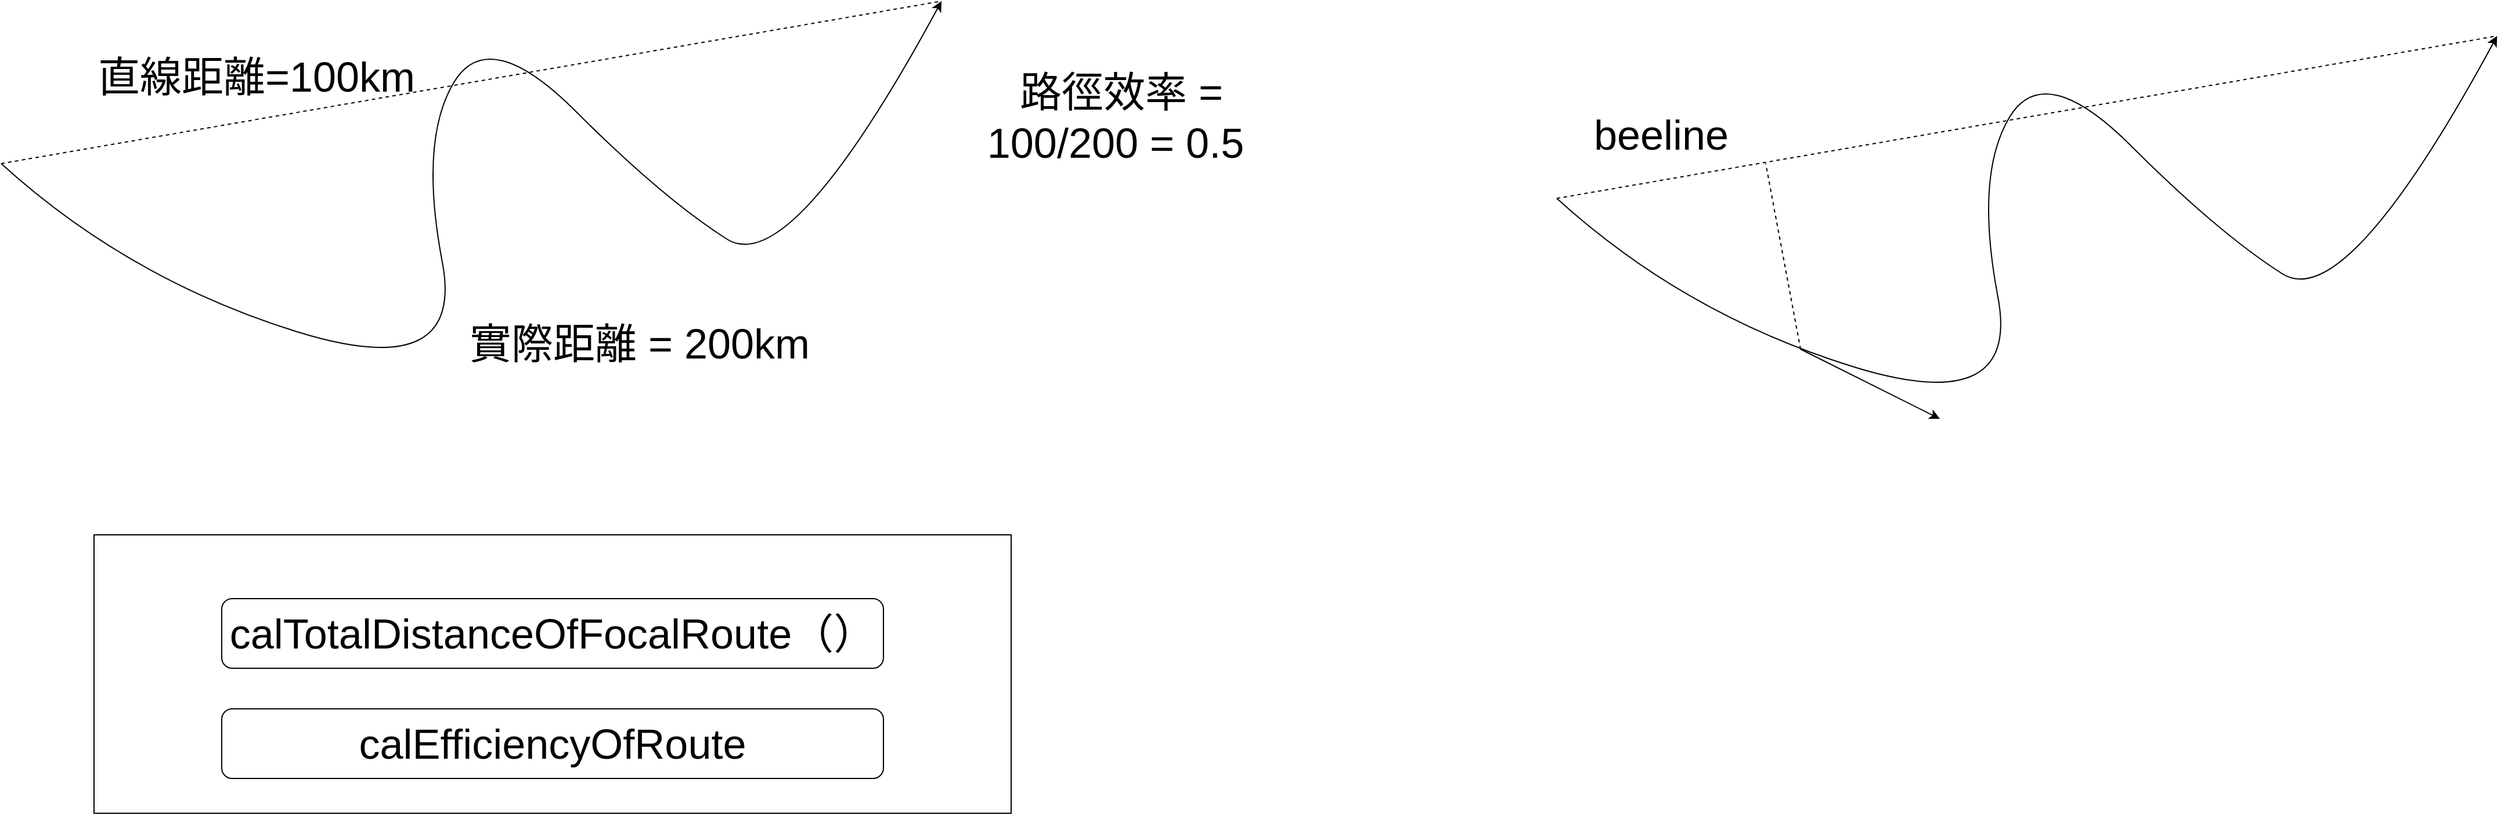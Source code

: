 <mxfile version="20.2.6" type="github" pages="15">
  <diagram id="Wr5jitZPMpajhuJiReHx" name="routeEfficiency">
    <mxGraphModel dx="1662" dy="800" grid="1" gridSize="10" guides="1" tooltips="1" connect="1" arrows="1" fold="1" page="1" pageScale="1" pageWidth="827" pageHeight="1169" math="0" shadow="0">
      <root>
        <mxCell id="0" />
        <mxCell id="1" parent="0" />
        <mxCell id="WA3SYPrz2VSBhLwr0WN5-3" value="" style="curved=1;endArrow=classic;html=1;rounded=0;" parent="1" edge="1">
          <mxGeometry width="50" height="50" relative="1" as="geometry">
            <mxPoint x="40" y="230" as="sourcePoint" />
            <mxPoint x="850" y="90" as="targetPoint" />
            <Array as="points">
              <mxPoint x="150" y="330" />
              <mxPoint x="440" y="420" />
              <mxPoint x="400" y="210" />
              <mxPoint x="460" y="110" />
              <mxPoint x="610" y="260" />
              <mxPoint x="720" y="330" />
            </Array>
          </mxGeometry>
        </mxCell>
        <mxCell id="WA3SYPrz2VSBhLwr0WN5-5" value="" style="endArrow=none;dashed=1;html=1;rounded=0;" parent="1" edge="1">
          <mxGeometry width="50" height="50" relative="1" as="geometry">
            <mxPoint x="40" y="230" as="sourcePoint" />
            <mxPoint x="850" y="90" as="targetPoint" />
          </mxGeometry>
        </mxCell>
        <mxCell id="WA3SYPrz2VSBhLwr0WN5-6" value="&lt;font style=&quot;font-size: 36px;&quot;&gt;直線距離=100km&lt;/font&gt;" style="text;html=1;strokeColor=none;fillColor=none;align=center;verticalAlign=middle;whiteSpace=wrap;rounded=0;" parent="1" vertex="1">
          <mxGeometry x="120" y="140" width="280" height="30" as="geometry" />
        </mxCell>
        <mxCell id="WA3SYPrz2VSBhLwr0WN5-7" value="實際距離 = 200km" style="text;html=1;strokeColor=none;fillColor=none;align=center;verticalAlign=middle;whiteSpace=wrap;rounded=0;fontSize=36;" parent="1" vertex="1">
          <mxGeometry x="420" y="370" width="340" height="30" as="geometry" />
        </mxCell>
        <mxCell id="WA3SYPrz2VSBhLwr0WN5-8" value="" style="rounded=0;whiteSpace=wrap;html=1;fontSize=36;" parent="1" vertex="1">
          <mxGeometry x="120" y="550" width="790" height="240" as="geometry" />
        </mxCell>
        <mxCell id="WA3SYPrz2VSBhLwr0WN5-10" value="calTotalDistanceOfFocalRoute（）" style="rounded=1;whiteSpace=wrap;html=1;fontSize=36;" parent="1" vertex="1">
          <mxGeometry x="230" y="605" width="570" height="60" as="geometry" />
        </mxCell>
        <mxCell id="WA3SYPrz2VSBhLwr0WN5-11" value="calEfficiencyOfRoute" style="rounded=1;whiteSpace=wrap;html=1;fontSize=36;" parent="1" vertex="1">
          <mxGeometry x="230" y="700" width="570" height="60" as="geometry" />
        </mxCell>
        <mxCell id="_sFI_kZBVQG5CuCFCIxb-3" value="&lt;font style=&quot;font-size: 36px;&quot;&gt;路徑效率 = 100/200 = 0.5&amp;nbsp;&lt;/font&gt;" style="text;html=1;strokeColor=none;fillColor=none;align=center;verticalAlign=middle;whiteSpace=wrap;rounded=0;" parent="1" vertex="1">
          <mxGeometry x="880" y="150" width="250" height="80" as="geometry" />
        </mxCell>
        <mxCell id="CaFTlOYdfoBiN0Xr05Ou-1" value="" style="curved=1;endArrow=classic;html=1;rounded=0;" edge="1" parent="1">
          <mxGeometry width="50" height="50" relative="1" as="geometry">
            <mxPoint x="1380" y="260" as="sourcePoint" />
            <mxPoint x="2190" y="120" as="targetPoint" />
            <Array as="points">
              <mxPoint x="1490" y="360" />
              <mxPoint x="1780" y="450" />
              <mxPoint x="1740" y="240" />
              <mxPoint x="1800" y="140" />
              <mxPoint x="1950" y="290" />
              <mxPoint x="2060" y="360" />
            </Array>
          </mxGeometry>
        </mxCell>
        <mxCell id="CaFTlOYdfoBiN0Xr05Ou-2" value="" style="endArrow=none;dashed=1;html=1;rounded=0;" edge="1" parent="1">
          <mxGeometry width="50" height="50" relative="1" as="geometry">
            <mxPoint x="1380" y="260" as="sourcePoint" />
            <mxPoint x="2190" y="120" as="targetPoint" />
          </mxGeometry>
        </mxCell>
        <mxCell id="CaFTlOYdfoBiN0Xr05Ou-6" value="" style="endArrow=classic;html=1;rounded=0;" edge="1" parent="1">
          <mxGeometry width="50" height="50" relative="1" as="geometry">
            <mxPoint x="1590" y="390" as="sourcePoint" />
            <mxPoint x="1710" y="450" as="targetPoint" />
          </mxGeometry>
        </mxCell>
        <mxCell id="CaFTlOYdfoBiN0Xr05Ou-10" value="" style="endArrow=none;dashed=1;html=1;rounded=0;fontSize=36;" edge="1" parent="1">
          <mxGeometry width="50" height="50" relative="1" as="geometry">
            <mxPoint x="1590" y="390" as="sourcePoint" />
            <mxPoint x="1560" y="230" as="targetPoint" />
          </mxGeometry>
        </mxCell>
        <mxCell id="CaFTlOYdfoBiN0Xr05Ou-11" value="beeline" style="text;html=1;strokeColor=none;fillColor=none;align=center;verticalAlign=middle;whiteSpace=wrap;rounded=0;fontSize=36;" vertex="1" parent="1">
          <mxGeometry x="1400" y="190" width="140" height="30" as="geometry" />
        </mxCell>
      </root>
    </mxGraphModel>
  </diagram>
  <diagram id="nsE2VJRiSPMusF5cjeXa" name="routeSimilarity">
    <mxGraphModel dx="1478" dy="872" grid="1" gridSize="10" guides="1" tooltips="1" connect="1" arrows="1" fold="1" page="1" pageScale="1" pageWidth="827" pageHeight="1169" math="0" shadow="0">
      <root>
        <mxCell id="0" />
        <mxCell id="1" parent="0" />
        <mxCell id="381nLtU7JfaJWyb5kvEz-1" value="" style="curved=1;endArrow=classic;html=1;rounded=0;startArrow=none;" parent="1" source="381nLtU7JfaJWyb5kvEz-7" edge="1">
          <mxGeometry width="50" height="50" relative="1" as="geometry">
            <mxPoint x="40" y="230" as="sourcePoint" />
            <mxPoint x="890" y="110" as="targetPoint" />
            <Array as="points">
              <mxPoint x="460" y="110" />
              <mxPoint x="610" y="260" />
              <mxPoint x="720" y="330" />
            </Array>
          </mxGeometry>
        </mxCell>
        <mxCell id="381nLtU7JfaJWyb5kvEz-2" value="" style="curved=1;endArrow=classic;html=1;rounded=0;" parent="1" edge="1">
          <mxGeometry width="50" height="50" relative="1" as="geometry">
            <mxPoint x="40" y="450" as="sourcePoint" />
            <mxPoint x="950" y="410" as="targetPoint" />
            <Array as="points">
              <mxPoint x="210" y="590" />
              <mxPoint x="400" y="590" />
              <mxPoint x="460" y="470" />
              <mxPoint x="570" y="510" />
              <mxPoint x="680" y="470" />
              <mxPoint x="780" y="590" />
              <mxPoint x="820" y="450" />
            </Array>
          </mxGeometry>
        </mxCell>
        <mxCell id="381nLtU7JfaJWyb5kvEz-4" value="baseLine" style="text;html=1;strokeColor=none;fillColor=none;align=center;verticalAlign=middle;whiteSpace=wrap;rounded=0;fontSize=36;" parent="1" vertex="1">
          <mxGeometry x="320" y="610" width="270" height="30" as="geometry" />
        </mxCell>
        <mxCell id="381nLtU7JfaJWyb5kvEz-5" value="focalLine" style="text;html=1;strokeColor=none;fillColor=none;align=center;verticalAlign=middle;whiteSpace=wrap;rounded=0;fontSize=36;" parent="1" vertex="1">
          <mxGeometry x="250" y="170" width="190" height="30" as="geometry" />
        </mxCell>
        <mxCell id="381nLtU7JfaJWyb5kvEz-6" value="" style="ellipse;whiteSpace=wrap;html=1;aspect=fixed;fontSize=36;" parent="1" vertex="1">
          <mxGeometry x="160" y="290" width="20" height="20" as="geometry" />
        </mxCell>
        <mxCell id="381nLtU7JfaJWyb5kvEz-7" value="" style="ellipse;whiteSpace=wrap;html=1;aspect=fixed;fontSize=36;" parent="1" vertex="1">
          <mxGeometry x="460" y="120" width="20" height="20" as="geometry" />
        </mxCell>
        <mxCell id="381nLtU7JfaJWyb5kvEz-8" value="" style="curved=1;endArrow=none;html=1;rounded=0;" parent="1" target="381nLtU7JfaJWyb5kvEz-7" edge="1">
          <mxGeometry width="50" height="50" relative="1" as="geometry">
            <mxPoint x="40" y="230" as="sourcePoint" />
            <mxPoint x="890" y="110" as="targetPoint" />
            <Array as="points">
              <mxPoint x="150" y="330" />
              <mxPoint x="290" y="230" />
              <mxPoint x="400" y="210" />
            </Array>
          </mxGeometry>
        </mxCell>
        <mxCell id="381nLtU7JfaJWyb5kvEz-9" value="" style="ellipse;whiteSpace=wrap;html=1;aspect=fixed;fontSize=36;" parent="1" vertex="1">
          <mxGeometry x="800" y="190" width="20" height="20" as="geometry" />
        </mxCell>
        <mxCell id="381nLtU7JfaJWyb5kvEz-13" value="" style="endArrow=none;dashed=1;html=1;dashPattern=1 3;strokeWidth=2;rounded=0;fontSize=36;" parent="1" edge="1">
          <mxGeometry width="50" height="50" relative="1" as="geometry">
            <mxPoint x="70" y="470" as="sourcePoint" />
            <mxPoint x="170" y="300" as="targetPoint" />
          </mxGeometry>
        </mxCell>
        <mxCell id="381nLtU7JfaJWyb5kvEz-14" value="" style="endArrow=none;dashed=1;html=1;dashPattern=1 3;strokeWidth=2;rounded=0;fontSize=36;entryX=0.5;entryY=1;entryDx=0;entryDy=0;" parent="1" target="381nLtU7JfaJWyb5kvEz-6" edge="1">
          <mxGeometry width="50" height="50" relative="1" as="geometry">
            <mxPoint x="130" y="520" as="sourcePoint" />
            <mxPoint x="440" y="420" as="targetPoint" />
          </mxGeometry>
        </mxCell>
        <mxCell id="381nLtU7JfaJWyb5kvEz-15" value="" style="endArrow=none;dashed=1;html=1;dashPattern=1 3;strokeWidth=2;rounded=0;fontSize=36;exitX=0.5;exitY=1;exitDx=0;exitDy=0;" parent="1" source="381nLtU7JfaJWyb5kvEz-7" edge="1">
          <mxGeometry width="50" height="50" relative="1" as="geometry">
            <mxPoint x="390" y="470" as="sourcePoint" />
            <mxPoint x="480" y="490" as="targetPoint" />
          </mxGeometry>
        </mxCell>
        <mxCell id="381nLtU7JfaJWyb5kvEz-16" value="" style="endArrow=none;dashed=1;html=1;dashPattern=1 3;strokeWidth=2;rounded=0;fontSize=36;exitX=1;exitY=1;exitDx=0;exitDy=0;" parent="1" source="381nLtU7JfaJWyb5kvEz-9" edge="1">
          <mxGeometry width="50" height="50" relative="1" as="geometry">
            <mxPoint x="390" y="470" as="sourcePoint" />
            <mxPoint x="890" y="440" as="targetPoint" />
          </mxGeometry>
        </mxCell>
      </root>
    </mxGraphModel>
  </diagram>
  <diagram id="1AQMfttWKt1U3ZZJh7IM" name="時間目標拆解">
    <mxGraphModel dx="2305" dy="872" grid="1" gridSize="10" guides="1" tooltips="1" connect="1" arrows="1" fold="1" page="1" pageScale="1" pageWidth="827" pageHeight="1169" math="0" shadow="0">
      <root>
        <mxCell id="0" />
        <mxCell id="1" parent="0" />
        <mxCell id="fc8aUflEaOpGxCG8YMPB-1" value="&lt;font style=&quot;font-size: 24px;&quot;&gt;&lt;br&gt;目標： 最短的時間（飛行距離，飛行速度）；&lt;br&gt;兩個方面可以分析：飛行距離，飛行速度；&lt;br&gt;飛行距離：使用路徑效率公式；&lt;br&gt;飛行速度：畫出速度分佈圖；&lt;br&gt;route分析：為什麼是這條路徑；&amp;nbsp;&lt;/font&gt;" style="rounded=1;whiteSpace=wrap;html=1;" parent="1" vertex="1">
          <mxGeometry x="150" y="40" width="500" height="280" as="geometry" />
        </mxCell>
        <mxCell id="fc8aUflEaOpGxCG8YMPB-2" value="&lt;font style=&quot;font-size: 24px;&quot;&gt;用戶需求：&lt;/font&gt;" style="text;html=1;strokeColor=none;fillColor=none;align=center;verticalAlign=middle;whiteSpace=wrap;rounded=0;" parent="1" vertex="1">
          <mxGeometry x="180" y="60" width="130" height="30" as="geometry" />
        </mxCell>
        <mxCell id="fc8aUflEaOpGxCG8YMPB-3" value="&lt;h1&gt;時間：&lt;/h1&gt;&lt;p&gt;時間是結果，時間由：飛行距離和飛行速度決定；與飛行距離是反相關，與飛行速度是正相關的關係；&lt;/p&gt;" style="text;html=1;strokeColor=none;fillColor=none;spacing=5;spacingTop=-20;whiteSpace=wrap;overflow=hidden;rounded=0;fontSize=24;" parent="1" vertex="1">
          <mxGeometry x="700" y="40" width="190" height="320" as="geometry" />
        </mxCell>
        <mxCell id="fc8aUflEaOpGxCG8YMPB-4" value="&lt;h1&gt;飛行速度&lt;/h1&gt;&lt;p&gt;飛行速度的影響因素有哪些？&lt;/p&gt;" style="text;html=1;strokeColor=none;fillColor=none;spacing=5;spacingTop=-20;whiteSpace=wrap;overflow=hidden;rounded=0;fontSize=24;" parent="1" vertex="1">
          <mxGeometry x="-210" y="170" width="230" height="210" as="geometry" />
        </mxCell>
        <mxCell id="fc8aUflEaOpGxCG8YMPB-5" value="" style="endArrow=none;dashed=1;html=1;rounded=0;fontSize=24;exitX=1;exitY=0.5;exitDx=0;exitDy=0;entryX=0.2;entryY=0.643;entryDx=0;entryDy=0;entryPerimeter=0;" parent="1" source="fc8aUflEaOpGxCG8YMPB-4" target="fc8aUflEaOpGxCG8YMPB-1" edge="1">
          <mxGeometry width="50" height="50" relative="1" as="geometry">
            <mxPoint x="150" y="350" as="sourcePoint" />
            <mxPoint x="200" y="300" as="targetPoint" />
          </mxGeometry>
        </mxCell>
        <mxCell id="fc8aUflEaOpGxCG8YMPB-6" value="&lt;h1&gt;路徑分析&lt;/h1&gt;&lt;p&gt;1單飛的話：路徑的相似度會趨近於1，相似的地方，表示是上次的探索經驗，不相似的地方，說明是革新，通過對比革新率和路徑效率的提升，來判斷是良性革新多，還是非良性革新多；&lt;/p&gt;&lt;p&gt;2 雙飛的話：兩隻鴿子在某個距離範圍內是互相影響的（有一個是leader），在某個範圍之外，是互不影響的；&lt;/p&gt;" style="text;html=1;strokeColor=none;fillColor=none;spacing=5;spacingTop=-20;whiteSpace=wrap;overflow=hidden;rounded=0;fontSize=24;" parent="1" vertex="1">
          <mxGeometry x="150" y="350" width="430" height="400" as="geometry" />
        </mxCell>
        <mxCell id="fc8aUflEaOpGxCG8YMPB-9" value="" style="endArrow=none;dashed=1;html=1;dashPattern=1 3;strokeWidth=2;rounded=0;fontSize=24;exitX=0.5;exitY=0;exitDx=0;exitDy=0;entryX=0.28;entryY=0.786;entryDx=0;entryDy=0;entryPerimeter=0;" parent="1" source="fc8aUflEaOpGxCG8YMPB-6" target="fc8aUflEaOpGxCG8YMPB-1" edge="1">
          <mxGeometry width="50" height="50" relative="1" as="geometry">
            <mxPoint x="250" y="410" as="sourcePoint" />
            <mxPoint x="300" y="360" as="targetPoint" />
          </mxGeometry>
        </mxCell>
      </root>
    </mxGraphModel>
  </diagram>
  <diagram id="HKfhhw679OXp-a2lWLh9" name="路徑效率和提升方案">
    <mxGraphModel dx="2305" dy="872" grid="1" gridSize="10" guides="1" tooltips="1" connect="1" arrows="1" fold="1" page="1" pageScale="1" pageWidth="827" pageHeight="1169" math="0" shadow="0">
      <root>
        <mxCell id="0" />
        <mxCell id="1" parent="0" />
        <mxCell id="79aNu5XGKrknYhau1nWH-29" value="&lt;h1 style=&quot;text-align: left;&quot;&gt;&lt;font style=&quot;font-size: 24px;&quot;&gt;自身路徑效率/轉向/速度&lt;/font&gt;&lt;/h1&gt;&lt;p style=&quot;font-size: 36px; text-align: left;&quot;&gt;&lt;font style=&quot;font-size: 18px;&quot;&gt;1 訓練的多條路徑分析；&lt;/font&gt;&lt;/p&gt;&lt;p style=&quot;font-size: 36px; text-align: left;&quot;&gt;&lt;font size=&quot;3&quot;&gt;2 平均數，中位數，最低，最高等；&lt;/font&gt;&lt;/p&gt;" style="whiteSpace=wrap;html=1;aspect=fixed;fontSize=18;" parent="1" vertex="1">
          <mxGeometry x="-470" y="990" width="330" height="330" as="geometry" />
        </mxCell>
        <mxCell id="79aNu5XGKrknYhau1nWH-6" value="" style="rounded=0;whiteSpace=wrap;html=1;fontSize=36;" parent="1" vertex="1">
          <mxGeometry x="120" y="100" width="830" height="750" as="geometry" />
        </mxCell>
        <mxCell id="79aNu5XGKrknYhau1nWH-1" value="" style="endArrow=classic;html=1;rounded=0;" parent="1" edge="1">
          <mxGeometry width="50" height="50" relative="1" as="geometry">
            <mxPoint x="190" y="530" as="sourcePoint" />
            <mxPoint x="790" y="530" as="targetPoint" />
          </mxGeometry>
        </mxCell>
        <mxCell id="79aNu5XGKrknYhau1nWH-2" value="" style="endArrow=classic;html=1;rounded=0;" parent="1" edge="1">
          <mxGeometry width="50" height="50" relative="1" as="geometry">
            <mxPoint x="190" y="530" as="sourcePoint" />
            <mxPoint x="190" y="280" as="targetPoint" />
          </mxGeometry>
        </mxCell>
        <mxCell id="79aNu5XGKrknYhau1nWH-3" value="&lt;font style=&quot;font-size: 36px;&quot;&gt;轉向效率&lt;/font&gt;" style="text;html=1;strokeColor=none;fillColor=none;align=center;verticalAlign=middle;whiteSpace=wrap;rounded=0;" parent="1" vertex="1">
          <mxGeometry x="140" y="240" width="150" height="30" as="geometry" />
        </mxCell>
        <mxCell id="79aNu5XGKrknYhau1nWH-5" value="距離" style="text;html=1;strokeColor=none;fillColor=none;align=center;verticalAlign=middle;whiteSpace=wrap;rounded=0;fontSize=36;" parent="1" vertex="1">
          <mxGeometry x="700" y="555" width="180" height="30" as="geometry" />
        </mxCell>
        <mxCell id="79aNu5XGKrknYhau1nWH-7" value="單條路徑內部分析：" style="text;html=1;strokeColor=none;fillColor=none;align=center;verticalAlign=middle;whiteSpace=wrap;rounded=0;fontSize=36;" parent="1" vertex="1">
          <mxGeometry x="110" y="130" width="400" height="30" as="geometry" />
        </mxCell>
        <mxCell id="79aNu5XGKrknYhau1nWH-8" value="" style="endArrow=none;dashed=1;html=1;rounded=0;fontSize=36;" parent="1" edge="1">
          <mxGeometry width="50" height="50" relative="1" as="geometry">
            <mxPoint x="190" y="530" as="sourcePoint" />
            <mxPoint x="740" y="530" as="targetPoint" />
            <Array as="points">
              <mxPoint x="370" y="420" />
              <mxPoint x="490" y="500" />
              <mxPoint x="590" y="440" />
            </Array>
          </mxGeometry>
        </mxCell>
        <mxCell id="79aNu5XGKrknYhau1nWH-11" value="" style="endArrow=classic;html=1;rounded=0;" parent="1" edge="1">
          <mxGeometry width="50" height="50" relative="1" as="geometry">
            <mxPoint x="210" y="760" as="sourcePoint" />
            <mxPoint x="810" y="760" as="targetPoint" />
          </mxGeometry>
        </mxCell>
        <mxCell id="79aNu5XGKrknYhau1nWH-12" value="" style="endArrow=classic;html=1;rounded=0;fontSize=36;entryX=0.25;entryY=1;entryDx=0;entryDy=0;" parent="1" target="79aNu5XGKrknYhau1nWH-13" edge="1">
          <mxGeometry width="50" height="50" relative="1" as="geometry">
            <mxPoint x="210" y="760" as="sourcePoint" />
            <mxPoint x="600" y="770" as="targetPoint" />
          </mxGeometry>
        </mxCell>
        <mxCell id="79aNu5XGKrknYhau1nWH-13" value="速度" style="text;html=1;strokeColor=none;fillColor=none;align=center;verticalAlign=middle;whiteSpace=wrap;rounded=0;fontSize=36;" parent="1" vertex="1">
          <mxGeometry x="180" y="570" width="125" height="30" as="geometry" />
        </mxCell>
        <mxCell id="79aNu5XGKrknYhau1nWH-14" value="時間" style="text;html=1;strokeColor=none;fillColor=none;align=center;verticalAlign=middle;whiteSpace=wrap;rounded=0;fontSize=36;" parent="1" vertex="1">
          <mxGeometry x="750" y="780" width="110" height="30" as="geometry" />
        </mxCell>
        <mxCell id="79aNu5XGKrknYhau1nWH-15" value="" style="endArrow=none;dashed=1;html=1;rounded=0;fontSize=36;" parent="1" edge="1">
          <mxGeometry width="50" height="50" relative="1" as="geometry">
            <mxPoint x="210" y="760" as="sourcePoint" />
            <mxPoint x="760" y="760" as="targetPoint" />
            <Array as="points">
              <mxPoint x="390" y="650" />
              <mxPoint x="510" y="730" />
              <mxPoint x="610" y="670" />
            </Array>
          </mxGeometry>
        </mxCell>
        <mxCell id="79aNu5XGKrknYhau1nWH-16" value="" style="rounded=0;whiteSpace=wrap;html=1;fontSize=36;" parent="1" vertex="1">
          <mxGeometry x="130" y="950" width="830" height="520" as="geometry" />
        </mxCell>
        <mxCell id="79aNu5XGKrknYhau1nWH-17" value="" style="endArrow=classic;html=1;rounded=0;" parent="1" edge="1">
          <mxGeometry width="50" height="50" relative="1" as="geometry">
            <mxPoint x="200" y="1370" as="sourcePoint" />
            <mxPoint x="800" y="1370" as="targetPoint" />
          </mxGeometry>
        </mxCell>
        <mxCell id="79aNu5XGKrknYhau1nWH-18" value="" style="endArrow=classic;html=1;rounded=0;" parent="1" edge="1">
          <mxGeometry width="50" height="50" relative="1" as="geometry">
            <mxPoint x="200" y="1370" as="sourcePoint" />
            <mxPoint x="200" y="1120" as="targetPoint" />
          </mxGeometry>
        </mxCell>
        <mxCell id="79aNu5XGKrknYhau1nWH-19" value="&lt;font style=&quot;font-size: 36px;&quot;&gt;路徑效率/轉向效率/速度&lt;/font&gt;" style="text;html=1;strokeColor=none;fillColor=none;align=center;verticalAlign=middle;whiteSpace=wrap;rounded=0;" parent="1" vertex="1">
          <mxGeometry x="150" y="1080" width="440" height="30" as="geometry" />
        </mxCell>
        <mxCell id="79aNu5XGKrknYhau1nWH-20" value="路徑編號" style="text;html=1;strokeColor=none;fillColor=none;align=center;verticalAlign=middle;whiteSpace=wrap;rounded=0;fontSize=36;" parent="1" vertex="1">
          <mxGeometry x="710" y="1395" width="180" height="30" as="geometry" />
        </mxCell>
        <mxCell id="79aNu5XGKrknYhau1nWH-21" value="路徑關聯-自身" style="text;html=1;strokeColor=none;fillColor=none;align=center;verticalAlign=middle;whiteSpace=wrap;rounded=0;fontSize=36;" parent="1" vertex="1">
          <mxGeometry x="120" y="970" width="400" height="30" as="geometry" />
        </mxCell>
        <mxCell id="79aNu5XGKrknYhau1nWH-22" value="" style="endArrow=none;dashed=1;html=1;rounded=0;fontSize=36;" parent="1" edge="1">
          <mxGeometry width="50" height="50" relative="1" as="geometry">
            <mxPoint x="200" y="1370" as="sourcePoint" />
            <mxPoint x="750" y="1370" as="targetPoint" />
            <Array as="points">
              <mxPoint x="380" y="1260" />
              <mxPoint x="500" y="1340" />
              <mxPoint x="600" y="1280" />
            </Array>
          </mxGeometry>
        </mxCell>
        <mxCell id="79aNu5XGKrknYhau1nWH-31" value="" style="endArrow=none;dashed=1;html=1;rounded=0;fontSize=18;exitX=0.997;exitY=0.459;exitDx=0;exitDy=0;exitPerimeter=0;" parent="1" source="79aNu5XGKrknYhau1nWH-29" edge="1">
          <mxGeometry width="50" height="50" relative="1" as="geometry">
            <mxPoint y="1310" as="sourcePoint" />
            <mxPoint x="200" y="1230" as="targetPoint" />
          </mxGeometry>
        </mxCell>
        <mxCell id="79aNu5XGKrknYhau1nWH-34" value="&lt;h1 style=&quot;text-align: left;&quot;&gt;&lt;font style=&quot;font-size: 24px;&quot;&gt;全體鴿子數據&lt;/font&gt;&lt;/h1&gt;&lt;p style=&quot;font-size: 36px; text-align: left;&quot;&gt;&lt;font style=&quot;font-size: 18px;&quot;&gt;1 不同鴿子的數據；&lt;/font&gt;&lt;/p&gt;&lt;p style=&quot;font-size: 36px; text-align: left;&quot;&gt;&lt;font size=&quot;3&quot;&gt;2 不同鴿子中的：平均數，中位數，最低，最高等；&lt;/font&gt;&lt;/p&gt;" style="whiteSpace=wrap;html=1;aspect=fixed;fontSize=18;" parent="1" vertex="1">
          <mxGeometry x="-480" y="1680" width="381" height="381" as="geometry" />
        </mxCell>
        <mxCell id="79aNu5XGKrknYhau1nWH-35" value="" style="rounded=0;whiteSpace=wrap;html=1;fontSize=36;" parent="1" vertex="1">
          <mxGeometry x="130" y="1600" width="830" height="520" as="geometry" />
        </mxCell>
        <mxCell id="79aNu5XGKrknYhau1nWH-36" value="" style="endArrow=classic;html=1;rounded=0;" parent="1" edge="1">
          <mxGeometry width="50" height="50" relative="1" as="geometry">
            <mxPoint x="200" y="2020" as="sourcePoint" />
            <mxPoint x="800" y="2020" as="targetPoint" />
          </mxGeometry>
        </mxCell>
        <mxCell id="79aNu5XGKrknYhau1nWH-37" value="" style="endArrow=classic;html=1;rounded=0;" parent="1" edge="1">
          <mxGeometry width="50" height="50" relative="1" as="geometry">
            <mxPoint x="200" y="2020" as="sourcePoint" />
            <mxPoint x="200" y="1770" as="targetPoint" />
          </mxGeometry>
        </mxCell>
        <mxCell id="79aNu5XGKrknYhau1nWH-38" value="&lt;font style=&quot;font-size: 36px;&quot;&gt;路徑效率/轉向效率/速度&lt;/font&gt;" style="text;html=1;strokeColor=none;fillColor=none;align=center;verticalAlign=middle;whiteSpace=wrap;rounded=0;" parent="1" vertex="1">
          <mxGeometry x="150" y="1730" width="440" height="30" as="geometry" />
        </mxCell>
        <mxCell id="79aNu5XGKrknYhau1nWH-39" value="鴿子編號" style="text;html=1;strokeColor=none;fillColor=none;align=center;verticalAlign=middle;whiteSpace=wrap;rounded=0;fontSize=36;" parent="1" vertex="1">
          <mxGeometry x="710" y="2045" width="180" height="30" as="geometry" />
        </mxCell>
        <mxCell id="79aNu5XGKrknYhau1nWH-40" value="路徑關聯-整體" style="text;html=1;strokeColor=none;fillColor=none;align=center;verticalAlign=middle;whiteSpace=wrap;rounded=0;fontSize=36;" parent="1" vertex="1">
          <mxGeometry x="120" y="1620" width="400" height="30" as="geometry" />
        </mxCell>
        <mxCell id="79aNu5XGKrknYhau1nWH-41" value="" style="endArrow=none;dashed=1;html=1;rounded=0;fontSize=36;" parent="1" edge="1">
          <mxGeometry width="50" height="50" relative="1" as="geometry">
            <mxPoint x="200" y="2020" as="sourcePoint" />
            <mxPoint x="750" y="2020" as="targetPoint" />
            <Array as="points">
              <mxPoint x="380" y="1910" />
              <mxPoint x="500" y="1990" />
              <mxPoint x="600" y="1930" />
            </Array>
          </mxGeometry>
        </mxCell>
        <mxCell id="79aNu5XGKrknYhau1nWH-42" value="" style="endArrow=none;dashed=1;html=1;dashPattern=1 3;strokeWidth=2;rounded=0;fontSize=18;exitX=1;exitY=0.5;exitDx=0;exitDy=0;" parent="1" source="79aNu5XGKrknYhau1nWH-34" edge="1">
          <mxGeometry width="50" height="50" relative="1" as="geometry">
            <mxPoint x="100" y="1840" as="sourcePoint" />
            <mxPoint x="200" y="1890" as="targetPoint" />
          </mxGeometry>
        </mxCell>
      </root>
    </mxGraphModel>
  </diagram>
  <diagram id="QKIneRwg-xoXQFcgY-xF" name="數據分析UI設計-homePage">
    <mxGraphModel dx="1478" dy="872" grid="1" gridSize="10" guides="1" tooltips="1" connect="1" arrows="1" fold="1" page="1" pageScale="1" pageWidth="827" pageHeight="1169" math="0" shadow="0">
      <root>
        <mxCell id="0" />
        <mxCell id="1" parent="0" />
        <mxCell id="mRE42orCFBSKVlKHRdx5-1" value="" style="rounded=0;whiteSpace=wrap;html=1;" parent="1" vertex="1">
          <mxGeometry x="40" y="90" width="1050" height="710" as="geometry" />
        </mxCell>
        <UserObject label="&lt;font style=&quot;font-size: 24px;&quot;&gt;單條路徑分析&lt;/font&gt;" link="data:page/id,u9uUm6UxtbCPw2KYrA9Q" id="mRE42orCFBSKVlKHRdx5-2">
          <mxCell style="rounded=1;whiteSpace=wrap;html=1;" parent="1" vertex="1">
            <mxGeometry x="360" y="210" width="390" height="60" as="geometry" />
          </mxCell>
        </UserObject>
        <UserObject label="路徑關聯分析-單個鴿子" link="data:page/id,iXOvCVJ67eTO9DYu3QMg" id="mRE42orCFBSKVlKHRdx5-3">
          <mxCell style="rounded=1;whiteSpace=wrap;html=1;fontSize=24;" parent="1" vertex="1">
            <mxGeometry x="360" y="350" width="390" height="60" as="geometry" />
          </mxCell>
        </UserObject>
        <UserObject label="路徑關聯分析-群體" link="data:page/id,Y2vEFLoJOtMMuvyLQ4Z3" id="mRE42orCFBSKVlKHRdx5-4">
          <mxCell style="rounded=1;whiteSpace=wrap;html=1;fontSize=24;" parent="1" vertex="1">
            <mxGeometry x="360" y="470" width="390" height="60" as="geometry" />
          </mxCell>
        </UserObject>
        <mxCell id="quC_zdrNgFbmf_f_VTAb-1" value="&lt;font style=&quot;font-size: 24px;&quot;&gt;路徑關聯分析-同批次&lt;/font&gt;" style="rounded=1;whiteSpace=wrap;html=1;" parent="1" vertex="1">
          <mxGeometry x="360" y="600" width="390" height="60" as="geometry" />
        </mxCell>
      </root>
    </mxGraphModel>
  </diagram>
  <diagram id="u9uUm6UxtbCPw2KYrA9Q" name="數據分析UI設計-單條路徑">
    <mxGraphModel dx="2545" dy="845" grid="1" gridSize="10" guides="1" tooltips="1" connect="1" arrows="1" fold="1" page="1" pageScale="1" pageWidth="827" pageHeight="1169" math="0" shadow="0">
      <root>
        <mxCell id="0" />
        <mxCell id="1" parent="0" />
        <mxCell id="9xyDbZAQoWLpy1DzzGqm-2" value="" style="rounded=0;whiteSpace=wrap;html=1;fontSize=24;" parent="1" vertex="1">
          <mxGeometry x="100" y="70" width="880" height="720" as="geometry" />
        </mxCell>
        <mxCell id="9xyDbZAQoWLpy1DzzGqm-3" value="&lt;font style=&quot;font-size: 36px;&quot;&gt;選擇路徑文件&lt;/font&gt;" style="rounded=1;whiteSpace=wrap;html=1;fontSize=24;" parent="1" vertex="1">
          <mxGeometry x="210" y="140" width="280" height="70" as="geometry" />
        </mxCell>
        <mxCell id="9xyDbZAQoWLpy1DzzGqm-4" value="" style="whiteSpace=wrap;html=1;aspect=fixed;fontSize=24;" parent="1" vertex="1">
          <mxGeometry x="210" y="310" width="350" height="350" as="geometry" />
        </mxCell>
        <mxCell id="9xyDbZAQoWLpy1DzzGqm-5" value="&lt;font style=&quot;font-size: 36px;&quot;&gt;速度分布&lt;/font&gt;" style="text;html=1;strokeColor=none;fillColor=none;align=center;verticalAlign=middle;whiteSpace=wrap;rounded=0;fontSize=24;" parent="1" vertex="1">
          <mxGeometry x="210" y="250" width="240" height="30" as="geometry" />
        </mxCell>
        <mxCell id="9xyDbZAQoWLpy1DzzGqm-6" value="" style="shape=table;startSize=0;container=1;collapsible=0;childLayout=tableLayout;fontSize=24;" parent="1" vertex="1">
          <mxGeometry x="720" y="330" width="163" height="280" as="geometry" />
        </mxCell>
        <mxCell id="9xyDbZAQoWLpy1DzzGqm-7" value="" style="shape=tableRow;horizontal=0;startSize=0;swimlaneHead=0;swimlaneBody=0;top=0;left=0;bottom=0;right=0;collapsible=0;dropTarget=0;fillColor=none;points=[[0,0.5],[1,0.5]];portConstraint=eastwest;fontSize=24;" parent="9xyDbZAQoWLpy1DzzGqm-6" vertex="1">
          <mxGeometry width="163" height="70" as="geometry" />
        </mxCell>
        <mxCell id="9xyDbZAQoWLpy1DzzGqm-8" value="&lt;font style=&quot;font-size: 36px;&quot;&gt;平均&lt;/font&gt;" style="shape=partialRectangle;html=1;whiteSpace=wrap;connectable=0;overflow=hidden;fillColor=none;top=0;left=0;bottom=0;right=0;pointerEvents=1;fontSize=24;" parent="9xyDbZAQoWLpy1DzzGqm-7" vertex="1">
          <mxGeometry width="82" height="70" as="geometry">
            <mxRectangle width="82" height="70" as="alternateBounds" />
          </mxGeometry>
        </mxCell>
        <mxCell id="9xyDbZAQoWLpy1DzzGqm-9" value="" style="shape=partialRectangle;html=1;whiteSpace=wrap;connectable=0;overflow=hidden;fillColor=none;top=0;left=0;bottom=0;right=0;pointerEvents=1;fontSize=24;" parent="9xyDbZAQoWLpy1DzzGqm-7" vertex="1">
          <mxGeometry x="82" width="81" height="70" as="geometry">
            <mxRectangle width="81" height="70" as="alternateBounds" />
          </mxGeometry>
        </mxCell>
        <mxCell id="9xyDbZAQoWLpy1DzzGqm-10" value="" style="shape=tableRow;horizontal=0;startSize=0;swimlaneHead=0;swimlaneBody=0;top=0;left=0;bottom=0;right=0;collapsible=0;dropTarget=0;fillColor=none;points=[[0,0.5],[1,0.5]];portConstraint=eastwest;fontSize=24;" parent="9xyDbZAQoWLpy1DzzGqm-6" vertex="1">
          <mxGeometry y="70" width="163" height="70" as="geometry" />
        </mxCell>
        <mxCell id="9xyDbZAQoWLpy1DzzGqm-11" value="&lt;font style=&quot;font-size: 36px;&quot;&gt;中位&lt;/font&gt;" style="shape=partialRectangle;html=1;whiteSpace=wrap;connectable=0;overflow=hidden;fillColor=none;top=0;left=0;bottom=0;right=0;pointerEvents=1;fontSize=24;" parent="9xyDbZAQoWLpy1DzzGqm-10" vertex="1">
          <mxGeometry width="82" height="70" as="geometry">
            <mxRectangle width="82" height="70" as="alternateBounds" />
          </mxGeometry>
        </mxCell>
        <mxCell id="9xyDbZAQoWLpy1DzzGqm-12" value="" style="shape=partialRectangle;html=1;whiteSpace=wrap;connectable=0;overflow=hidden;fillColor=none;top=0;left=0;bottom=0;right=0;pointerEvents=1;fontSize=24;" parent="9xyDbZAQoWLpy1DzzGqm-10" vertex="1">
          <mxGeometry x="82" width="81" height="70" as="geometry">
            <mxRectangle width="81" height="70" as="alternateBounds" />
          </mxGeometry>
        </mxCell>
        <mxCell id="9xyDbZAQoWLpy1DzzGqm-13" value="" style="shape=tableRow;horizontal=0;startSize=0;swimlaneHead=0;swimlaneBody=0;top=0;left=0;bottom=0;right=0;collapsible=0;dropTarget=0;fillColor=none;points=[[0,0.5],[1,0.5]];portConstraint=eastwest;fontSize=24;" parent="9xyDbZAQoWLpy1DzzGqm-6" vertex="1">
          <mxGeometry y="140" width="163" height="70" as="geometry" />
        </mxCell>
        <mxCell id="9xyDbZAQoWLpy1DzzGqm-14" value="&lt;font style=&quot;font-size: 36px;&quot;&gt;最低&lt;/font&gt;" style="shape=partialRectangle;html=1;whiteSpace=wrap;connectable=0;overflow=hidden;fillColor=none;top=0;left=0;bottom=0;right=0;pointerEvents=1;fontSize=24;" parent="9xyDbZAQoWLpy1DzzGqm-13" vertex="1">
          <mxGeometry width="82" height="70" as="geometry">
            <mxRectangle width="82" height="70" as="alternateBounds" />
          </mxGeometry>
        </mxCell>
        <mxCell id="9xyDbZAQoWLpy1DzzGqm-15" value="" style="shape=partialRectangle;html=1;whiteSpace=wrap;connectable=0;overflow=hidden;fillColor=none;top=0;left=0;bottom=0;right=0;pointerEvents=1;fontSize=24;" parent="9xyDbZAQoWLpy1DzzGqm-13" vertex="1">
          <mxGeometry x="82" width="81" height="70" as="geometry">
            <mxRectangle width="81" height="70" as="alternateBounds" />
          </mxGeometry>
        </mxCell>
        <mxCell id="9xyDbZAQoWLpy1DzzGqm-16" value="" style="shape=tableRow;horizontal=0;startSize=0;swimlaneHead=0;swimlaneBody=0;top=0;left=0;bottom=0;right=0;collapsible=0;dropTarget=0;fillColor=none;points=[[0,0.5],[1,0.5]];portConstraint=eastwest;fontSize=24;" parent="9xyDbZAQoWLpy1DzzGqm-6" vertex="1">
          <mxGeometry y="210" width="163" height="70" as="geometry" />
        </mxCell>
        <mxCell id="9xyDbZAQoWLpy1DzzGqm-17" value="&lt;font style=&quot;font-size: 36px;&quot;&gt;最高&lt;/font&gt;" style="shape=partialRectangle;html=1;whiteSpace=wrap;connectable=0;overflow=hidden;fillColor=none;top=0;left=0;bottom=0;right=0;pointerEvents=1;fontSize=24;" parent="9xyDbZAQoWLpy1DzzGqm-16" vertex="1">
          <mxGeometry width="82" height="70" as="geometry">
            <mxRectangle width="82" height="70" as="alternateBounds" />
          </mxGeometry>
        </mxCell>
        <mxCell id="9xyDbZAQoWLpy1DzzGqm-18" value="" style="shape=partialRectangle;html=1;whiteSpace=wrap;connectable=0;overflow=hidden;fillColor=none;top=0;left=0;bottom=0;right=0;pointerEvents=1;fontSize=24;" parent="9xyDbZAQoWLpy1DzzGqm-16" vertex="1">
          <mxGeometry x="82" width="81" height="70" as="geometry">
            <mxRectangle width="81" height="70" as="alternateBounds" />
          </mxGeometry>
        </mxCell>
        <mxCell id="9xyDbZAQoWLpy1DzzGqm-19" value="&lt;font style=&quot;font-size: 36px;&quot;&gt;分析結果&lt;/font&gt;" style="text;html=1;strokeColor=none;fillColor=none;align=center;verticalAlign=middle;whiteSpace=wrap;rounded=0;fontSize=24;" parent="1" vertex="1">
          <mxGeometry x="720" y="280" width="190" height="30" as="geometry" />
        </mxCell>
        <mxCell id="HUtSfGHLCLqDHosWvltV-1" value="" style="endArrow=classic;html=1;rounded=0;" parent="1" edge="1">
          <mxGeometry width="50" height="50" relative="1" as="geometry">
            <mxPoint x="260" y="584" as="sourcePoint" />
            <mxPoint x="527" y="584" as="targetPoint" />
          </mxGeometry>
        </mxCell>
        <mxCell id="HUtSfGHLCLqDHosWvltV-2" value="" style="endArrow=classic;html=1;rounded=0;fontSize=36;entryX=0.25;entryY=1;entryDx=0;entryDy=0;" parent="1" edge="1">
          <mxGeometry width="50" height="50" relative="1" as="geometry">
            <mxPoint x="260" y="584" as="sourcePoint" />
            <mxPoint x="261.25" y="424" as="targetPoint" />
          </mxGeometry>
        </mxCell>
        <mxCell id="HUtSfGHLCLqDHosWvltV-3" value="時間" style="text;html=1;strokeColor=none;fillColor=none;align=center;verticalAlign=middle;whiteSpace=wrap;rounded=0;fontSize=36;" parent="1" vertex="1">
          <mxGeometry x="440" y="610" width="110" height="30" as="geometry" />
        </mxCell>
        <mxCell id="HUtSfGHLCLqDHosWvltV-4" value="" style="endArrow=none;dashed=1;html=1;rounded=0;fontSize=36;" parent="1" edge="1">
          <mxGeometry width="50" height="50" relative="1" as="geometry">
            <mxPoint x="260" y="584" as="sourcePoint" />
            <mxPoint x="477" y="584" as="targetPoint" />
            <Array as="points">
              <mxPoint x="337" y="484" />
              <mxPoint x="387" y="544" />
              <mxPoint x="427" y="504" />
            </Array>
          </mxGeometry>
        </mxCell>
        <mxCell id="U09F36_L541JLe-a89-E-1" value="速度" style="text;html=1;strokeColor=none;fillColor=none;align=center;verticalAlign=middle;whiteSpace=wrap;rounded=0;fontSize=36;" parent="1" vertex="1">
          <mxGeometry x="225" y="380" width="125" height="30" as="geometry" />
        </mxCell>
        <mxCell id="iSBH-VJVrJCOSf93Fm6Y-1" value="&lt;font style=&quot;font-size: 24px;&quot;&gt;只能選一個路徑文件&lt;/font&gt;" style="text;html=1;strokeColor=none;fillColor=none;align=center;verticalAlign=middle;whiteSpace=wrap;rounded=0;fontSize=36;" parent="1" vertex="1">
          <mxGeometry x="-340" y="140" width="160" height="80" as="geometry" />
        </mxCell>
        <mxCell id="iSBH-VJVrJCOSf93Fm6Y-2" value="" style="endArrow=none;dashed=1;html=1;dashPattern=1 3;strokeWidth=2;rounded=0;fontSize=24;exitX=1;exitY=0.5;exitDx=0;exitDy=0;entryX=0;entryY=0.5;entryDx=0;entryDy=0;" parent="1" source="iSBH-VJVrJCOSf93Fm6Y-1" target="9xyDbZAQoWLpy1DzzGqm-3" edge="1">
          <mxGeometry width="50" height="50" relative="1" as="geometry">
            <mxPoint x="390" y="490" as="sourcePoint" />
            <mxPoint x="440" y="440" as="targetPoint" />
          </mxGeometry>
        </mxCell>
      </root>
    </mxGraphModel>
  </diagram>
  <diagram id="iXOvCVJ67eTO9DYu3QMg" name="數據分析UI設計-單個鴿子">
    <mxGraphModel dx="2545" dy="845" grid="1" gridSize="10" guides="1" tooltips="1" connect="1" arrows="1" fold="1" page="1" pageScale="1" pageWidth="827" pageHeight="1169" math="0" shadow="0">
      <root>
        <mxCell id="0" />
        <mxCell id="1" parent="0" />
        <mxCell id="VpTt_Qc-IBAg1h2WVpze-1" value="" style="rounded=0;whiteSpace=wrap;html=1;fontSize=24;" parent="1" vertex="1">
          <mxGeometry x="120" y="100" width="1160" height="1050" as="geometry" />
        </mxCell>
        <mxCell id="KpcBJBmDOtj02DW8ovR9-1" value="" style="whiteSpace=wrap;html=1;aspect=fixed;fontSize=24;" parent="1" vertex="1">
          <mxGeometry x="229" y="770" width="370" height="370" as="geometry" />
        </mxCell>
        <mxCell id="VpTt_Qc-IBAg1h2WVpze-2" value="&lt;font style=&quot;font-size: 36px;&quot;&gt;選擇路徑文件&lt;/font&gt;" style="rounded=1;whiteSpace=wrap;html=1;fontSize=24;" parent="1" vertex="1">
          <mxGeometry x="240" y="170" width="280" height="70" as="geometry" />
        </mxCell>
        <mxCell id="VpTt_Qc-IBAg1h2WVpze-3" value="" style="whiteSpace=wrap;html=1;aspect=fixed;fontSize=24;" parent="1" vertex="1">
          <mxGeometry x="240" y="340" width="370" height="370" as="geometry" />
        </mxCell>
        <mxCell id="VpTt_Qc-IBAg1h2WVpze-4" value="&lt;font style=&quot;font-size: 36px;&quot;&gt;平均速度分布&lt;/font&gt;" style="text;html=1;strokeColor=none;fillColor=none;align=center;verticalAlign=middle;whiteSpace=wrap;rounded=0;fontSize=24;" parent="1" vertex="1">
          <mxGeometry x="240" y="280" width="240" height="30" as="geometry" />
        </mxCell>
        <mxCell id="VpTt_Qc-IBAg1h2WVpze-5" value="" style="shape=table;startSize=0;container=1;collapsible=0;childLayout=tableLayout;fontSize=24;" parent="1" vertex="1">
          <mxGeometry x="750" y="360" width="163" height="280" as="geometry" />
        </mxCell>
        <mxCell id="VpTt_Qc-IBAg1h2WVpze-6" value="" style="shape=tableRow;horizontal=0;startSize=0;swimlaneHead=0;swimlaneBody=0;top=0;left=0;bottom=0;right=0;collapsible=0;dropTarget=0;fillColor=none;points=[[0,0.5],[1,0.5]];portConstraint=eastwest;fontSize=24;" parent="VpTt_Qc-IBAg1h2WVpze-5" vertex="1">
          <mxGeometry width="163" height="70" as="geometry" />
        </mxCell>
        <mxCell id="VpTt_Qc-IBAg1h2WVpze-7" value="&lt;font style=&quot;font-size: 36px;&quot;&gt;平均&lt;/font&gt;" style="shape=partialRectangle;html=1;whiteSpace=wrap;connectable=0;overflow=hidden;fillColor=none;top=0;left=0;bottom=0;right=0;pointerEvents=1;fontSize=24;" parent="VpTt_Qc-IBAg1h2WVpze-6" vertex="1">
          <mxGeometry width="82" height="70" as="geometry">
            <mxRectangle width="82" height="70" as="alternateBounds" />
          </mxGeometry>
        </mxCell>
        <mxCell id="VpTt_Qc-IBAg1h2WVpze-8" value="" style="shape=partialRectangle;html=1;whiteSpace=wrap;connectable=0;overflow=hidden;fillColor=none;top=0;left=0;bottom=0;right=0;pointerEvents=1;fontSize=24;" parent="VpTt_Qc-IBAg1h2WVpze-6" vertex="1">
          <mxGeometry x="82" width="81" height="70" as="geometry">
            <mxRectangle width="81" height="70" as="alternateBounds" />
          </mxGeometry>
        </mxCell>
        <mxCell id="VpTt_Qc-IBAg1h2WVpze-9" value="" style="shape=tableRow;horizontal=0;startSize=0;swimlaneHead=0;swimlaneBody=0;top=0;left=0;bottom=0;right=0;collapsible=0;dropTarget=0;fillColor=none;points=[[0,0.5],[1,0.5]];portConstraint=eastwest;fontSize=24;" parent="VpTt_Qc-IBAg1h2WVpze-5" vertex="1">
          <mxGeometry y="70" width="163" height="70" as="geometry" />
        </mxCell>
        <mxCell id="VpTt_Qc-IBAg1h2WVpze-10" value="&lt;font style=&quot;font-size: 36px;&quot;&gt;中位&lt;/font&gt;" style="shape=partialRectangle;html=1;whiteSpace=wrap;connectable=0;overflow=hidden;fillColor=none;top=0;left=0;bottom=0;right=0;pointerEvents=1;fontSize=24;" parent="VpTt_Qc-IBAg1h2WVpze-9" vertex="1">
          <mxGeometry width="82" height="70" as="geometry">
            <mxRectangle width="82" height="70" as="alternateBounds" />
          </mxGeometry>
        </mxCell>
        <mxCell id="VpTt_Qc-IBAg1h2WVpze-11" value="" style="shape=partialRectangle;html=1;whiteSpace=wrap;connectable=0;overflow=hidden;fillColor=none;top=0;left=0;bottom=0;right=0;pointerEvents=1;fontSize=24;" parent="VpTt_Qc-IBAg1h2WVpze-9" vertex="1">
          <mxGeometry x="82" width="81" height="70" as="geometry">
            <mxRectangle width="81" height="70" as="alternateBounds" />
          </mxGeometry>
        </mxCell>
        <mxCell id="VpTt_Qc-IBAg1h2WVpze-12" value="" style="shape=tableRow;horizontal=0;startSize=0;swimlaneHead=0;swimlaneBody=0;top=0;left=0;bottom=0;right=0;collapsible=0;dropTarget=0;fillColor=none;points=[[0,0.5],[1,0.5]];portConstraint=eastwest;fontSize=24;" parent="VpTt_Qc-IBAg1h2WVpze-5" vertex="1">
          <mxGeometry y="140" width="163" height="70" as="geometry" />
        </mxCell>
        <mxCell id="VpTt_Qc-IBAg1h2WVpze-13" value="&lt;font style=&quot;font-size: 36px;&quot;&gt;最低&lt;/font&gt;" style="shape=partialRectangle;html=1;whiteSpace=wrap;connectable=0;overflow=hidden;fillColor=none;top=0;left=0;bottom=0;right=0;pointerEvents=1;fontSize=24;" parent="VpTt_Qc-IBAg1h2WVpze-12" vertex="1">
          <mxGeometry width="82" height="70" as="geometry">
            <mxRectangle width="82" height="70" as="alternateBounds" />
          </mxGeometry>
        </mxCell>
        <mxCell id="VpTt_Qc-IBAg1h2WVpze-14" value="" style="shape=partialRectangle;html=1;whiteSpace=wrap;connectable=0;overflow=hidden;fillColor=none;top=0;left=0;bottom=0;right=0;pointerEvents=1;fontSize=24;" parent="VpTt_Qc-IBAg1h2WVpze-12" vertex="1">
          <mxGeometry x="82" width="81" height="70" as="geometry">
            <mxRectangle width="81" height="70" as="alternateBounds" />
          </mxGeometry>
        </mxCell>
        <mxCell id="VpTt_Qc-IBAg1h2WVpze-15" value="" style="shape=tableRow;horizontal=0;startSize=0;swimlaneHead=0;swimlaneBody=0;top=0;left=0;bottom=0;right=0;collapsible=0;dropTarget=0;fillColor=none;points=[[0,0.5],[1,0.5]];portConstraint=eastwest;fontSize=24;" parent="VpTt_Qc-IBAg1h2WVpze-5" vertex="1">
          <mxGeometry y="210" width="163" height="70" as="geometry" />
        </mxCell>
        <mxCell id="VpTt_Qc-IBAg1h2WVpze-16" value="&lt;font style=&quot;font-size: 36px;&quot;&gt;最高&lt;/font&gt;" style="shape=partialRectangle;html=1;whiteSpace=wrap;connectable=0;overflow=hidden;fillColor=none;top=0;left=0;bottom=0;right=0;pointerEvents=1;fontSize=24;" parent="VpTt_Qc-IBAg1h2WVpze-15" vertex="1">
          <mxGeometry width="82" height="70" as="geometry">
            <mxRectangle width="82" height="70" as="alternateBounds" />
          </mxGeometry>
        </mxCell>
        <mxCell id="VpTt_Qc-IBAg1h2WVpze-17" value="" style="shape=partialRectangle;html=1;whiteSpace=wrap;connectable=0;overflow=hidden;fillColor=none;top=0;left=0;bottom=0;right=0;pointerEvents=1;fontSize=24;" parent="VpTt_Qc-IBAg1h2WVpze-15" vertex="1">
          <mxGeometry x="82" width="81" height="70" as="geometry">
            <mxRectangle width="81" height="70" as="alternateBounds" />
          </mxGeometry>
        </mxCell>
        <mxCell id="VpTt_Qc-IBAg1h2WVpze-18" value="&lt;font style=&quot;font-size: 36px;&quot;&gt;分析結果&lt;/font&gt;" style="text;html=1;strokeColor=none;fillColor=none;align=center;verticalAlign=middle;whiteSpace=wrap;rounded=0;fontSize=24;" parent="1" vertex="1">
          <mxGeometry x="750" y="310" width="190" height="30" as="geometry" />
        </mxCell>
        <mxCell id="VpTt_Qc-IBAg1h2WVpze-19" value="" style="endArrow=classic;html=1;rounded=0;" parent="1" edge="1">
          <mxGeometry width="50" height="50" relative="1" as="geometry">
            <mxPoint x="290" y="614" as="sourcePoint" />
            <mxPoint x="557" y="614" as="targetPoint" />
          </mxGeometry>
        </mxCell>
        <mxCell id="VpTt_Qc-IBAg1h2WVpze-20" value="" style="endArrow=classic;html=1;rounded=0;fontSize=36;entryX=0.25;entryY=1;entryDx=0;entryDy=0;" parent="1" edge="1">
          <mxGeometry width="50" height="50" relative="1" as="geometry">
            <mxPoint x="290" y="614" as="sourcePoint" />
            <mxPoint x="291.25" y="454" as="targetPoint" />
          </mxGeometry>
        </mxCell>
        <mxCell id="VpTt_Qc-IBAg1h2WVpze-21" value="&lt;font style=&quot;font-size: 24px;&quot;&gt;路徑編號&lt;/font&gt;" style="text;html=1;strokeColor=none;fillColor=none;align=center;verticalAlign=middle;whiteSpace=wrap;rounded=0;fontSize=36;" parent="1" vertex="1">
          <mxGeometry x="460" y="640" width="120" height="30" as="geometry" />
        </mxCell>
        <mxCell id="VpTt_Qc-IBAg1h2WVpze-22" value="" style="endArrow=none;dashed=1;html=1;rounded=0;fontSize=36;fillColor=#d5e8d4;strokeColor=#82B366;" parent="1" edge="1">
          <mxGeometry width="50" height="50" relative="1" as="geometry">
            <mxPoint x="290" y="614" as="sourcePoint" />
            <mxPoint x="507" y="614" as="targetPoint" />
            <Array as="points">
              <mxPoint x="367" y="514" />
              <mxPoint x="417" y="574" />
              <mxPoint x="457" y="534" />
            </Array>
          </mxGeometry>
        </mxCell>
        <mxCell id="VpTt_Qc-IBAg1h2WVpze-23" value="&lt;font style=&quot;font-size: 24px;&quot;&gt;平均速度&lt;/font&gt;" style="text;html=1;strokeColor=none;fillColor=none;align=center;verticalAlign=middle;whiteSpace=wrap;rounded=0;fontSize=36;" parent="1" vertex="1">
          <mxGeometry x="255" y="410" width="125" height="30" as="geometry" />
        </mxCell>
        <mxCell id="bAB-_HZvNtAhlrIJhYEP-1" value="&lt;font style=&quot;font-size: 24px;&quot;&gt;可選擇同一個鴿子的多條路徑文件&lt;/font&gt;" style="text;html=1;strokeColor=none;fillColor=none;align=center;verticalAlign=middle;whiteSpace=wrap;rounded=0;fontSize=36;" parent="1" vertex="1">
          <mxGeometry x="-330" y="140" width="220" height="150" as="geometry" />
        </mxCell>
        <mxCell id="bAB-_HZvNtAhlrIJhYEP-2" value="" style="endArrow=none;dashed=1;html=1;dashPattern=1 3;strokeWidth=2;rounded=0;fontSize=24;exitX=1.016;exitY=0.447;exitDx=0;exitDy=0;exitPerimeter=0;entryX=0;entryY=0.5;entryDx=0;entryDy=0;" parent="1" source="bAB-_HZvNtAhlrIJhYEP-1" target="VpTt_Qc-IBAg1h2WVpze-2" edge="1">
          <mxGeometry width="50" height="50" relative="1" as="geometry">
            <mxPoint x="400" y="540" as="sourcePoint" />
            <mxPoint x="450" y="490" as="targetPoint" />
          </mxGeometry>
        </mxCell>
        <mxCell id="bAB-_HZvNtAhlrIJhYEP-3" value="&lt;font style=&quot;font-size: 36px;&quot;&gt;路徑效率分布&lt;/font&gt;" style="text;html=1;strokeColor=none;fillColor=none;align=center;verticalAlign=middle;whiteSpace=wrap;rounded=0;fontSize=24;" parent="1" vertex="1">
          <mxGeometry x="240" y="800" width="240" height="30" as="geometry" />
        </mxCell>
        <mxCell id="bAB-_HZvNtAhlrIJhYEP-4" value="" style="endArrow=classic;html=1;rounded=0;" parent="1" edge="1">
          <mxGeometry width="50" height="50" relative="1" as="geometry">
            <mxPoint x="294" y="1084" as="sourcePoint" />
            <mxPoint x="561" y="1084" as="targetPoint" />
          </mxGeometry>
        </mxCell>
        <mxCell id="bAB-_HZvNtAhlrIJhYEP-5" value="" style="endArrow=classic;html=1;rounded=0;fontSize=36;entryX=0.25;entryY=1;entryDx=0;entryDy=0;" parent="1" edge="1">
          <mxGeometry width="50" height="50" relative="1" as="geometry">
            <mxPoint x="294" y="1084" as="sourcePoint" />
            <mxPoint x="295.25" y="924" as="targetPoint" />
          </mxGeometry>
        </mxCell>
        <mxCell id="bAB-_HZvNtAhlrIJhYEP-6" value="&lt;font style=&quot;font-size: 24px;&quot;&gt;路徑編號&lt;/font&gt;" style="text;html=1;strokeColor=none;fillColor=none;align=center;verticalAlign=middle;whiteSpace=wrap;rounded=0;fontSize=36;" parent="1" vertex="1">
          <mxGeometry x="464" y="1110" width="120" height="30" as="geometry" />
        </mxCell>
        <mxCell id="bAB-_HZvNtAhlrIJhYEP-7" value="" style="endArrow=none;dashed=1;html=1;rounded=0;fontSize=36;strokeColor=#0000FF;" parent="1" edge="1">
          <mxGeometry width="50" height="50" relative="1" as="geometry">
            <mxPoint x="294" y="1084" as="sourcePoint" />
            <mxPoint x="511" y="1084" as="targetPoint" />
            <Array as="points">
              <mxPoint x="371" y="984" />
              <mxPoint x="421" y="1044" />
              <mxPoint x="461" y="1004" />
            </Array>
          </mxGeometry>
        </mxCell>
        <mxCell id="bAB-_HZvNtAhlrIJhYEP-8" value="&lt;span style=&quot;font-size: 24px;&quot;&gt;路徑效率&lt;/span&gt;" style="text;html=1;strokeColor=none;fillColor=none;align=center;verticalAlign=middle;whiteSpace=wrap;rounded=0;fontSize=36;" parent="1" vertex="1">
          <mxGeometry x="259" y="880" width="125" height="30" as="geometry" />
        </mxCell>
        <mxCell id="bAB-_HZvNtAhlrIJhYEP-9" value="" style="shape=table;startSize=0;container=1;collapsible=0;childLayout=tableLayout;fontSize=24;" parent="1" vertex="1">
          <mxGeometry x="760" y="840" width="163" height="280" as="geometry" />
        </mxCell>
        <mxCell id="bAB-_HZvNtAhlrIJhYEP-10" value="" style="shape=tableRow;horizontal=0;startSize=0;swimlaneHead=0;swimlaneBody=0;top=0;left=0;bottom=0;right=0;collapsible=0;dropTarget=0;fillColor=none;points=[[0,0.5],[1,0.5]];portConstraint=eastwest;fontSize=24;" parent="bAB-_HZvNtAhlrIJhYEP-9" vertex="1">
          <mxGeometry width="163" height="70" as="geometry" />
        </mxCell>
        <mxCell id="bAB-_HZvNtAhlrIJhYEP-11" value="&lt;font style=&quot;font-size: 36px;&quot;&gt;平均&lt;/font&gt;" style="shape=partialRectangle;html=1;whiteSpace=wrap;connectable=0;overflow=hidden;fillColor=none;top=0;left=0;bottom=0;right=0;pointerEvents=1;fontSize=24;" parent="bAB-_HZvNtAhlrIJhYEP-10" vertex="1">
          <mxGeometry width="82" height="70" as="geometry">
            <mxRectangle width="82" height="70" as="alternateBounds" />
          </mxGeometry>
        </mxCell>
        <mxCell id="bAB-_HZvNtAhlrIJhYEP-12" value="" style="shape=partialRectangle;html=1;whiteSpace=wrap;connectable=0;overflow=hidden;fillColor=none;top=0;left=0;bottom=0;right=0;pointerEvents=1;fontSize=24;" parent="bAB-_HZvNtAhlrIJhYEP-10" vertex="1">
          <mxGeometry x="82" width="81" height="70" as="geometry">
            <mxRectangle width="81" height="70" as="alternateBounds" />
          </mxGeometry>
        </mxCell>
        <mxCell id="bAB-_HZvNtAhlrIJhYEP-13" value="" style="shape=tableRow;horizontal=0;startSize=0;swimlaneHead=0;swimlaneBody=0;top=0;left=0;bottom=0;right=0;collapsible=0;dropTarget=0;fillColor=none;points=[[0,0.5],[1,0.5]];portConstraint=eastwest;fontSize=24;" parent="bAB-_HZvNtAhlrIJhYEP-9" vertex="1">
          <mxGeometry y="70" width="163" height="70" as="geometry" />
        </mxCell>
        <mxCell id="bAB-_HZvNtAhlrIJhYEP-14" value="&lt;font style=&quot;font-size: 36px;&quot;&gt;中位&lt;/font&gt;" style="shape=partialRectangle;html=1;whiteSpace=wrap;connectable=0;overflow=hidden;fillColor=none;top=0;left=0;bottom=0;right=0;pointerEvents=1;fontSize=24;" parent="bAB-_HZvNtAhlrIJhYEP-13" vertex="1">
          <mxGeometry width="82" height="70" as="geometry">
            <mxRectangle width="82" height="70" as="alternateBounds" />
          </mxGeometry>
        </mxCell>
        <mxCell id="bAB-_HZvNtAhlrIJhYEP-15" value="" style="shape=partialRectangle;html=1;whiteSpace=wrap;connectable=0;overflow=hidden;fillColor=none;top=0;left=0;bottom=0;right=0;pointerEvents=1;fontSize=24;" parent="bAB-_HZvNtAhlrIJhYEP-13" vertex="1">
          <mxGeometry x="82" width="81" height="70" as="geometry">
            <mxRectangle width="81" height="70" as="alternateBounds" />
          </mxGeometry>
        </mxCell>
        <mxCell id="bAB-_HZvNtAhlrIJhYEP-16" value="" style="shape=tableRow;horizontal=0;startSize=0;swimlaneHead=0;swimlaneBody=0;top=0;left=0;bottom=0;right=0;collapsible=0;dropTarget=0;fillColor=none;points=[[0,0.5],[1,0.5]];portConstraint=eastwest;fontSize=24;" parent="bAB-_HZvNtAhlrIJhYEP-9" vertex="1">
          <mxGeometry y="140" width="163" height="70" as="geometry" />
        </mxCell>
        <mxCell id="bAB-_HZvNtAhlrIJhYEP-17" value="&lt;font style=&quot;font-size: 36px;&quot;&gt;最低&lt;/font&gt;" style="shape=partialRectangle;html=1;whiteSpace=wrap;connectable=0;overflow=hidden;fillColor=none;top=0;left=0;bottom=0;right=0;pointerEvents=1;fontSize=24;" parent="bAB-_HZvNtAhlrIJhYEP-16" vertex="1">
          <mxGeometry width="82" height="70" as="geometry">
            <mxRectangle width="82" height="70" as="alternateBounds" />
          </mxGeometry>
        </mxCell>
        <mxCell id="bAB-_HZvNtAhlrIJhYEP-18" value="" style="shape=partialRectangle;html=1;whiteSpace=wrap;connectable=0;overflow=hidden;fillColor=none;top=0;left=0;bottom=0;right=0;pointerEvents=1;fontSize=24;" parent="bAB-_HZvNtAhlrIJhYEP-16" vertex="1">
          <mxGeometry x="82" width="81" height="70" as="geometry">
            <mxRectangle width="81" height="70" as="alternateBounds" />
          </mxGeometry>
        </mxCell>
        <mxCell id="bAB-_HZvNtAhlrIJhYEP-19" value="" style="shape=tableRow;horizontal=0;startSize=0;swimlaneHead=0;swimlaneBody=0;top=0;left=0;bottom=0;right=0;collapsible=0;dropTarget=0;fillColor=none;points=[[0,0.5],[1,0.5]];portConstraint=eastwest;fontSize=24;" parent="bAB-_HZvNtAhlrIJhYEP-9" vertex="1">
          <mxGeometry y="210" width="163" height="70" as="geometry" />
        </mxCell>
        <mxCell id="bAB-_HZvNtAhlrIJhYEP-20" value="&lt;font style=&quot;font-size: 36px;&quot;&gt;最高&lt;/font&gt;" style="shape=partialRectangle;html=1;whiteSpace=wrap;connectable=0;overflow=hidden;fillColor=none;top=0;left=0;bottom=0;right=0;pointerEvents=1;fontSize=24;" parent="bAB-_HZvNtAhlrIJhYEP-19" vertex="1">
          <mxGeometry width="82" height="70" as="geometry">
            <mxRectangle width="82" height="70" as="alternateBounds" />
          </mxGeometry>
        </mxCell>
        <mxCell id="bAB-_HZvNtAhlrIJhYEP-21" value="" style="shape=partialRectangle;html=1;whiteSpace=wrap;connectable=0;overflow=hidden;fillColor=none;top=0;left=0;bottom=0;right=0;pointerEvents=1;fontSize=24;" parent="bAB-_HZvNtAhlrIJhYEP-19" vertex="1">
          <mxGeometry x="82" width="81" height="70" as="geometry">
            <mxRectangle width="81" height="70" as="alternateBounds" />
          </mxGeometry>
        </mxCell>
        <mxCell id="bAB-_HZvNtAhlrIJhYEP-22" value="&lt;font style=&quot;font-size: 36px;&quot;&gt;分析結果&lt;/font&gt;" style="text;html=1;strokeColor=none;fillColor=none;align=center;verticalAlign=middle;whiteSpace=wrap;rounded=0;fontSize=24;" parent="1" vertex="1">
          <mxGeometry x="760" y="790" width="190" height="30" as="geometry" />
        </mxCell>
      </root>
    </mxGraphModel>
  </diagram>
  <diagram id="Y2vEFLoJOtMMuvyLQ4Z3" name="數據分析UI設計-群體">
    <mxGraphModel dx="2545" dy="845" grid="1" gridSize="10" guides="1" tooltips="1" connect="1" arrows="1" fold="1" page="1" pageScale="1" pageWidth="827" pageHeight="1169" math="0" shadow="0">
      <root>
        <mxCell id="0" />
        <mxCell id="1" parent="0" />
        <mxCell id="61WEJ80QLfTxddd6D8LT-1" value="" style="rounded=0;whiteSpace=wrap;html=1;fontSize=24;" parent="1" vertex="1">
          <mxGeometry x="120" y="20" width="1270" height="1070" as="geometry" />
        </mxCell>
        <mxCell id="gW-dqv0BpapWcUZpaVCW-35" value="" style="whiteSpace=wrap;html=1;aspect=fixed;fontSize=24;" parent="1" vertex="1">
          <mxGeometry x="214" y="680" width="396" height="396" as="geometry" />
        </mxCell>
        <mxCell id="61WEJ80QLfTxddd6D8LT-2" value="&lt;font style=&quot;font-size: 36px;&quot;&gt;選擇路徑文件&lt;/font&gt;" style="rounded=1;whiteSpace=wrap;html=1;fontSize=24;" parent="1" vertex="1">
          <mxGeometry x="240" y="90" width="280" height="70" as="geometry" />
        </mxCell>
        <mxCell id="61WEJ80QLfTxddd6D8LT-3" value="" style="whiteSpace=wrap;html=1;aspect=fixed;fontSize=24;" parent="1" vertex="1">
          <mxGeometry x="240" y="260" width="370" height="370" as="geometry" />
        </mxCell>
        <mxCell id="61WEJ80QLfTxddd6D8LT-4" value="&lt;font style=&quot;font-size: 36px;&quot;&gt;平均速度分布&lt;/font&gt;" style="text;html=1;strokeColor=none;fillColor=none;align=center;verticalAlign=middle;whiteSpace=wrap;rounded=0;fontSize=24;" parent="1" vertex="1">
          <mxGeometry x="240" y="200" width="240" height="30" as="geometry" />
        </mxCell>
        <mxCell id="61WEJ80QLfTxddd6D8LT-18" value="&lt;font style=&quot;font-size: 36px;&quot;&gt;分析結果&lt;/font&gt;" style="text;html=1;strokeColor=none;fillColor=none;align=center;verticalAlign=middle;whiteSpace=wrap;rounded=0;fontSize=24;" parent="1" vertex="1">
          <mxGeometry x="750" y="230" width="190" height="30" as="geometry" />
        </mxCell>
        <mxCell id="61WEJ80QLfTxddd6D8LT-19" value="" style="endArrow=classic;html=1;rounded=0;" parent="1" edge="1">
          <mxGeometry width="50" height="50" relative="1" as="geometry">
            <mxPoint x="290" y="534" as="sourcePoint" />
            <mxPoint x="557" y="534" as="targetPoint" />
          </mxGeometry>
        </mxCell>
        <mxCell id="61WEJ80QLfTxddd6D8LT-20" value="" style="endArrow=classic;html=1;rounded=0;fontSize=36;entryX=0.25;entryY=1;entryDx=0;entryDy=0;" parent="1" edge="1">
          <mxGeometry width="50" height="50" relative="1" as="geometry">
            <mxPoint x="290" y="534" as="sourcePoint" />
            <mxPoint x="291.25" y="374" as="targetPoint" />
          </mxGeometry>
        </mxCell>
        <mxCell id="61WEJ80QLfTxddd6D8LT-21" value="&lt;font style=&quot;font-size: 24px;&quot;&gt;路徑編號&lt;/font&gt;" style="text;html=1;strokeColor=none;fillColor=none;align=center;verticalAlign=middle;whiteSpace=wrap;rounded=0;fontSize=36;" parent="1" vertex="1">
          <mxGeometry x="460" y="560" width="120" height="30" as="geometry" />
        </mxCell>
        <mxCell id="61WEJ80QLfTxddd6D8LT-22" value="" style="endArrow=none;dashed=1;html=1;rounded=0;fontSize=36;" parent="1" edge="1">
          <mxGeometry width="50" height="50" relative="1" as="geometry">
            <mxPoint x="290" y="534" as="sourcePoint" />
            <mxPoint x="507" y="534" as="targetPoint" />
            <Array as="points">
              <mxPoint x="367" y="434" />
              <mxPoint x="417" y="494" />
              <mxPoint x="457" y="454" />
            </Array>
          </mxGeometry>
        </mxCell>
        <mxCell id="61WEJ80QLfTxddd6D8LT-23" value="&lt;font style=&quot;font-size: 24px;&quot;&gt;平均速度&lt;/font&gt;" style="text;html=1;strokeColor=none;fillColor=none;align=center;verticalAlign=middle;whiteSpace=wrap;rounded=0;fontSize=36;" parent="1" vertex="1">
          <mxGeometry x="255" y="330" width="125" height="30" as="geometry" />
        </mxCell>
        <mxCell id="61WEJ80QLfTxddd6D8LT-24" value="&lt;font style=&quot;font-size: 24px;&quot;&gt;可選擇多個鴿子的多條路徑文件：導入某個鴿子的要分析的路徑文件，輸入鴿子名稱，點擊繪製；&lt;br&gt;左側繪製，右側顯示分析結果（由於每個鴿子的顏色要不一樣，目前先支持去10種顏色）&lt;/font&gt;" style="text;html=1;strokeColor=none;fillColor=none;align=center;verticalAlign=middle;whiteSpace=wrap;rounded=0;fontSize=36;" parent="1" vertex="1">
          <mxGeometry x="-520" y="30" width="390" height="400" as="geometry" />
        </mxCell>
        <mxCell id="61WEJ80QLfTxddd6D8LT-25" value="" style="endArrow=none;dashed=1;html=1;dashPattern=1 3;strokeWidth=2;rounded=0;fontSize=24;exitX=1.016;exitY=0.447;exitDx=0;exitDy=0;exitPerimeter=0;entryX=0;entryY=0.5;entryDx=0;entryDy=0;" parent="1" source="61WEJ80QLfTxddd6D8LT-24" target="61WEJ80QLfTxddd6D8LT-2" edge="1">
          <mxGeometry width="50" height="50" relative="1" as="geometry">
            <mxPoint x="400" y="460" as="sourcePoint" />
            <mxPoint x="450" y="410" as="targetPoint" />
          </mxGeometry>
        </mxCell>
        <mxCell id="61WEJ80QLfTxddd6D8LT-26" value="&lt;font style=&quot;font-size: 36px;&quot;&gt;路徑效率分布&lt;/font&gt;" style="text;html=1;strokeColor=none;fillColor=none;align=center;verticalAlign=middle;whiteSpace=wrap;rounded=0;fontSize=24;" parent="1" vertex="1">
          <mxGeometry x="240" y="720" width="240" height="30" as="geometry" />
        </mxCell>
        <mxCell id="61WEJ80QLfTxddd6D8LT-27" value="" style="endArrow=classic;html=1;rounded=0;" parent="1" edge="1">
          <mxGeometry width="50" height="50" relative="1" as="geometry">
            <mxPoint x="294" y="1004" as="sourcePoint" />
            <mxPoint x="561" y="1004" as="targetPoint" />
          </mxGeometry>
        </mxCell>
        <mxCell id="61WEJ80QLfTxddd6D8LT-28" value="" style="endArrow=classic;html=1;rounded=0;fontSize=36;entryX=0.25;entryY=1;entryDx=0;entryDy=0;" parent="1" edge="1">
          <mxGeometry width="50" height="50" relative="1" as="geometry">
            <mxPoint x="294" y="1004" as="sourcePoint" />
            <mxPoint x="295.25" y="844" as="targetPoint" />
          </mxGeometry>
        </mxCell>
        <mxCell id="61WEJ80QLfTxddd6D8LT-29" value="&lt;font style=&quot;font-size: 24px;&quot;&gt;路徑編號&lt;/font&gt;" style="text;html=1;strokeColor=none;fillColor=none;align=center;verticalAlign=middle;whiteSpace=wrap;rounded=0;fontSize=36;" parent="1" vertex="1">
          <mxGeometry x="464" y="1030" width="120" height="30" as="geometry" />
        </mxCell>
        <mxCell id="61WEJ80QLfTxddd6D8LT-30" value="" style="endArrow=none;dashed=1;html=1;rounded=0;fontSize=36;" parent="1" edge="1">
          <mxGeometry width="50" height="50" relative="1" as="geometry">
            <mxPoint x="294" y="1004" as="sourcePoint" />
            <mxPoint x="511" y="1004" as="targetPoint" />
            <Array as="points">
              <mxPoint x="371" y="904" />
              <mxPoint x="421" y="964" />
              <mxPoint x="461" y="924" />
            </Array>
          </mxGeometry>
        </mxCell>
        <mxCell id="61WEJ80QLfTxddd6D8LT-31" value="&lt;span style=&quot;font-size: 24px;&quot;&gt;路徑效率&lt;/span&gt;" style="text;html=1;strokeColor=none;fillColor=none;align=center;verticalAlign=middle;whiteSpace=wrap;rounded=0;fontSize=36;" parent="1" vertex="1">
          <mxGeometry x="259" y="800" width="125" height="30" as="geometry" />
        </mxCell>
        <mxCell id="gW-dqv0BpapWcUZpaVCW-1" value="&lt;font style=&quot;font-size: 36px;&quot;&gt;分析&lt;/font&gt;" style="rounded=1;whiteSpace=wrap;html=1;fontSize=24;" parent="1" vertex="1">
          <mxGeometry x="900" y="95" width="120" height="60" as="geometry" />
        </mxCell>
        <mxCell id="gW-dqv0BpapWcUZpaVCW-3" value="&lt;font style=&quot;font-size: 36px;&quot;&gt;輸入鴿子名稱&lt;/font&gt;" style="rounded=0;whiteSpace=wrap;html=1;fontSize=24;" parent="1" vertex="1">
          <mxGeometry x="580" y="95" width="280" height="60" as="geometry" />
        </mxCell>
        <mxCell id="gW-dqv0BpapWcUZpaVCW-4" value="" style="shape=table;startSize=0;container=1;collapsible=0;childLayout=tableLayout;fontSize=24;" parent="1" vertex="1">
          <mxGeometry x="705" y="280" width="505" height="340" as="geometry" />
        </mxCell>
        <mxCell id="gW-dqv0BpapWcUZpaVCW-5" value="" style="shape=tableRow;horizontal=0;startSize=0;swimlaneHead=0;swimlaneBody=0;top=0;left=0;bottom=0;right=0;collapsible=0;dropTarget=0;fillColor=none;points=[[0,0.5],[1,0.5]];portConstraint=eastwest;fontSize=24;" parent="gW-dqv0BpapWcUZpaVCW-4" vertex="1">
          <mxGeometry width="505" height="68" as="geometry" />
        </mxCell>
        <mxCell id="gW-dqv0BpapWcUZpaVCW-6" value="鴿子名稱" style="shape=partialRectangle;html=1;whiteSpace=wrap;connectable=0;overflow=hidden;fillColor=none;top=0;left=0;bottom=0;right=0;pointerEvents=1;fontSize=24;" parent="gW-dqv0BpapWcUZpaVCW-5" vertex="1">
          <mxGeometry width="101" height="68" as="geometry">
            <mxRectangle width="101" height="68" as="alternateBounds" />
          </mxGeometry>
        </mxCell>
        <mxCell id="gW-dqv0BpapWcUZpaVCW-7" value="平均" style="shape=partialRectangle;html=1;whiteSpace=wrap;connectable=0;overflow=hidden;fillColor=none;top=0;left=0;bottom=0;right=0;pointerEvents=1;fontSize=24;" parent="gW-dqv0BpapWcUZpaVCW-5" vertex="1">
          <mxGeometry x="101" width="101" height="68" as="geometry">
            <mxRectangle width="101" height="68" as="alternateBounds" />
          </mxGeometry>
        </mxCell>
        <mxCell id="gW-dqv0BpapWcUZpaVCW-8" value="中位" style="shape=partialRectangle;html=1;whiteSpace=wrap;connectable=0;overflow=hidden;fillColor=none;top=0;left=0;bottom=0;right=0;pointerEvents=1;fontSize=24;" parent="gW-dqv0BpapWcUZpaVCW-5" vertex="1">
          <mxGeometry x="202" width="101" height="68" as="geometry">
            <mxRectangle width="101" height="68" as="alternateBounds" />
          </mxGeometry>
        </mxCell>
        <mxCell id="gW-dqv0BpapWcUZpaVCW-9" value="最低" style="shape=partialRectangle;html=1;whiteSpace=wrap;connectable=0;overflow=hidden;fillColor=none;top=0;left=0;bottom=0;right=0;pointerEvents=1;fontSize=24;" parent="gW-dqv0BpapWcUZpaVCW-5" vertex="1">
          <mxGeometry x="303" width="101" height="68" as="geometry">
            <mxRectangle width="101" height="68" as="alternateBounds" />
          </mxGeometry>
        </mxCell>
        <mxCell id="gW-dqv0BpapWcUZpaVCW-10" value="最高" style="shape=partialRectangle;html=1;whiteSpace=wrap;connectable=0;overflow=hidden;fillColor=none;top=0;left=0;bottom=0;right=0;pointerEvents=1;fontSize=24;" parent="gW-dqv0BpapWcUZpaVCW-5" vertex="1">
          <mxGeometry x="404" width="101" height="68" as="geometry">
            <mxRectangle width="101" height="68" as="alternateBounds" />
          </mxGeometry>
        </mxCell>
        <mxCell id="gW-dqv0BpapWcUZpaVCW-11" value="" style="shape=tableRow;horizontal=0;startSize=0;swimlaneHead=0;swimlaneBody=0;top=0;left=0;bottom=0;right=0;collapsible=0;dropTarget=0;fillColor=none;points=[[0,0.5],[1,0.5]];portConstraint=eastwest;fontSize=24;" parent="gW-dqv0BpapWcUZpaVCW-4" vertex="1">
          <mxGeometry y="68" width="505" height="68" as="geometry" />
        </mxCell>
        <mxCell id="gW-dqv0BpapWcUZpaVCW-12" value="鴿子A" style="shape=partialRectangle;html=1;whiteSpace=wrap;connectable=0;overflow=hidden;fillColor=none;top=0;left=0;bottom=0;right=0;pointerEvents=1;fontSize=24;" parent="gW-dqv0BpapWcUZpaVCW-11" vertex="1">
          <mxGeometry width="101" height="68" as="geometry">
            <mxRectangle width="101" height="68" as="alternateBounds" />
          </mxGeometry>
        </mxCell>
        <mxCell id="gW-dqv0BpapWcUZpaVCW-13" value="" style="shape=partialRectangle;html=1;whiteSpace=wrap;connectable=0;overflow=hidden;fillColor=none;top=0;left=0;bottom=0;right=0;pointerEvents=1;fontSize=24;" parent="gW-dqv0BpapWcUZpaVCW-11" vertex="1">
          <mxGeometry x="101" width="101" height="68" as="geometry">
            <mxRectangle width="101" height="68" as="alternateBounds" />
          </mxGeometry>
        </mxCell>
        <mxCell id="gW-dqv0BpapWcUZpaVCW-14" value="" style="shape=partialRectangle;html=1;whiteSpace=wrap;connectable=0;overflow=hidden;fillColor=none;top=0;left=0;bottom=0;right=0;pointerEvents=1;fontSize=24;" parent="gW-dqv0BpapWcUZpaVCW-11" vertex="1">
          <mxGeometry x="202" width="101" height="68" as="geometry">
            <mxRectangle width="101" height="68" as="alternateBounds" />
          </mxGeometry>
        </mxCell>
        <mxCell id="gW-dqv0BpapWcUZpaVCW-15" value="" style="shape=partialRectangle;html=1;whiteSpace=wrap;connectable=0;overflow=hidden;fillColor=none;top=0;left=0;bottom=0;right=0;pointerEvents=1;fontSize=24;" parent="gW-dqv0BpapWcUZpaVCW-11" vertex="1">
          <mxGeometry x="303" width="101" height="68" as="geometry">
            <mxRectangle width="101" height="68" as="alternateBounds" />
          </mxGeometry>
        </mxCell>
        <mxCell id="gW-dqv0BpapWcUZpaVCW-16" value="" style="shape=partialRectangle;html=1;whiteSpace=wrap;connectable=0;overflow=hidden;fillColor=none;top=0;left=0;bottom=0;right=0;pointerEvents=1;fontSize=24;" parent="gW-dqv0BpapWcUZpaVCW-11" vertex="1">
          <mxGeometry x="404" width="101" height="68" as="geometry">
            <mxRectangle width="101" height="68" as="alternateBounds" />
          </mxGeometry>
        </mxCell>
        <mxCell id="gW-dqv0BpapWcUZpaVCW-17" value="" style="shape=tableRow;horizontal=0;startSize=0;swimlaneHead=0;swimlaneBody=0;top=0;left=0;bottom=0;right=0;collapsible=0;dropTarget=0;fillColor=none;points=[[0,0.5],[1,0.5]];portConstraint=eastwest;fontSize=24;" parent="gW-dqv0BpapWcUZpaVCW-4" vertex="1">
          <mxGeometry y="136" width="505" height="68" as="geometry" />
        </mxCell>
        <mxCell id="gW-dqv0BpapWcUZpaVCW-18" value="鴿子B" style="shape=partialRectangle;html=1;whiteSpace=wrap;connectable=0;overflow=hidden;fillColor=none;top=0;left=0;bottom=0;right=0;pointerEvents=1;fontSize=24;" parent="gW-dqv0BpapWcUZpaVCW-17" vertex="1">
          <mxGeometry width="101" height="68" as="geometry">
            <mxRectangle width="101" height="68" as="alternateBounds" />
          </mxGeometry>
        </mxCell>
        <mxCell id="gW-dqv0BpapWcUZpaVCW-19" value="" style="shape=partialRectangle;html=1;whiteSpace=wrap;connectable=0;overflow=hidden;fillColor=none;top=0;left=0;bottom=0;right=0;pointerEvents=1;fontSize=24;" parent="gW-dqv0BpapWcUZpaVCW-17" vertex="1">
          <mxGeometry x="101" width="101" height="68" as="geometry">
            <mxRectangle width="101" height="68" as="alternateBounds" />
          </mxGeometry>
        </mxCell>
        <mxCell id="gW-dqv0BpapWcUZpaVCW-20" value="" style="shape=partialRectangle;html=1;whiteSpace=wrap;connectable=0;overflow=hidden;fillColor=none;top=0;left=0;bottom=0;right=0;pointerEvents=1;fontSize=24;" parent="gW-dqv0BpapWcUZpaVCW-17" vertex="1">
          <mxGeometry x="202" width="101" height="68" as="geometry">
            <mxRectangle width="101" height="68" as="alternateBounds" />
          </mxGeometry>
        </mxCell>
        <mxCell id="gW-dqv0BpapWcUZpaVCW-21" value="" style="shape=partialRectangle;html=1;whiteSpace=wrap;connectable=0;overflow=hidden;fillColor=none;top=0;left=0;bottom=0;right=0;pointerEvents=1;fontSize=24;" parent="gW-dqv0BpapWcUZpaVCW-17" vertex="1">
          <mxGeometry x="303" width="101" height="68" as="geometry">
            <mxRectangle width="101" height="68" as="alternateBounds" />
          </mxGeometry>
        </mxCell>
        <mxCell id="gW-dqv0BpapWcUZpaVCW-22" value="" style="shape=partialRectangle;html=1;whiteSpace=wrap;connectable=0;overflow=hidden;fillColor=none;top=0;left=0;bottom=0;right=0;pointerEvents=1;fontSize=24;" parent="gW-dqv0BpapWcUZpaVCW-17" vertex="1">
          <mxGeometry x="404" width="101" height="68" as="geometry">
            <mxRectangle width="101" height="68" as="alternateBounds" />
          </mxGeometry>
        </mxCell>
        <mxCell id="gW-dqv0BpapWcUZpaVCW-23" value="" style="shape=tableRow;horizontal=0;startSize=0;swimlaneHead=0;swimlaneBody=0;top=0;left=0;bottom=0;right=0;collapsible=0;dropTarget=0;fillColor=none;points=[[0,0.5],[1,0.5]];portConstraint=eastwest;fontSize=24;" parent="gW-dqv0BpapWcUZpaVCW-4" vertex="1">
          <mxGeometry y="204" width="505" height="68" as="geometry" />
        </mxCell>
        <mxCell id="gW-dqv0BpapWcUZpaVCW-24" value="鴿子C" style="shape=partialRectangle;html=1;whiteSpace=wrap;connectable=0;overflow=hidden;fillColor=none;top=0;left=0;bottom=0;right=0;pointerEvents=1;fontSize=24;" parent="gW-dqv0BpapWcUZpaVCW-23" vertex="1">
          <mxGeometry width="101" height="68" as="geometry">
            <mxRectangle width="101" height="68" as="alternateBounds" />
          </mxGeometry>
        </mxCell>
        <mxCell id="gW-dqv0BpapWcUZpaVCW-25" value="" style="shape=partialRectangle;html=1;whiteSpace=wrap;connectable=0;overflow=hidden;fillColor=none;top=0;left=0;bottom=0;right=0;pointerEvents=1;fontSize=24;" parent="gW-dqv0BpapWcUZpaVCW-23" vertex="1">
          <mxGeometry x="101" width="101" height="68" as="geometry">
            <mxRectangle width="101" height="68" as="alternateBounds" />
          </mxGeometry>
        </mxCell>
        <mxCell id="gW-dqv0BpapWcUZpaVCW-26" value="" style="shape=partialRectangle;html=1;whiteSpace=wrap;connectable=0;overflow=hidden;fillColor=none;top=0;left=0;bottom=0;right=0;pointerEvents=1;fontSize=24;" parent="gW-dqv0BpapWcUZpaVCW-23" vertex="1">
          <mxGeometry x="202" width="101" height="68" as="geometry">
            <mxRectangle width="101" height="68" as="alternateBounds" />
          </mxGeometry>
        </mxCell>
        <mxCell id="gW-dqv0BpapWcUZpaVCW-27" value="" style="shape=partialRectangle;html=1;whiteSpace=wrap;connectable=0;overflow=hidden;fillColor=none;top=0;left=0;bottom=0;right=0;pointerEvents=1;fontSize=24;" parent="gW-dqv0BpapWcUZpaVCW-23" vertex="1">
          <mxGeometry x="303" width="101" height="68" as="geometry">
            <mxRectangle width="101" height="68" as="alternateBounds" />
          </mxGeometry>
        </mxCell>
        <mxCell id="gW-dqv0BpapWcUZpaVCW-28" value="" style="shape=partialRectangle;html=1;whiteSpace=wrap;connectable=0;overflow=hidden;fillColor=none;top=0;left=0;bottom=0;right=0;pointerEvents=1;fontSize=24;" parent="gW-dqv0BpapWcUZpaVCW-23" vertex="1">
          <mxGeometry x="404" width="101" height="68" as="geometry">
            <mxRectangle width="101" height="68" as="alternateBounds" />
          </mxGeometry>
        </mxCell>
        <mxCell id="gW-dqv0BpapWcUZpaVCW-29" value="" style="shape=tableRow;horizontal=0;startSize=0;swimlaneHead=0;swimlaneBody=0;top=0;left=0;bottom=0;right=0;collapsible=0;dropTarget=0;fillColor=none;points=[[0,0.5],[1,0.5]];portConstraint=eastwest;fontSize=24;" parent="gW-dqv0BpapWcUZpaVCW-4" vertex="1">
          <mxGeometry y="272" width="505" height="68" as="geometry" />
        </mxCell>
        <mxCell id="gW-dqv0BpapWcUZpaVCW-30" value="鴿子D" style="shape=partialRectangle;html=1;whiteSpace=wrap;connectable=0;overflow=hidden;fillColor=none;top=0;left=0;bottom=0;right=0;pointerEvents=1;fontSize=24;" parent="gW-dqv0BpapWcUZpaVCW-29" vertex="1">
          <mxGeometry width="101" height="68" as="geometry">
            <mxRectangle width="101" height="68" as="alternateBounds" />
          </mxGeometry>
        </mxCell>
        <mxCell id="gW-dqv0BpapWcUZpaVCW-31" value="" style="shape=partialRectangle;html=1;whiteSpace=wrap;connectable=0;overflow=hidden;fillColor=none;top=0;left=0;bottom=0;right=0;pointerEvents=1;fontSize=24;" parent="gW-dqv0BpapWcUZpaVCW-29" vertex="1">
          <mxGeometry x="101" width="101" height="68" as="geometry">
            <mxRectangle width="101" height="68" as="alternateBounds" />
          </mxGeometry>
        </mxCell>
        <mxCell id="gW-dqv0BpapWcUZpaVCW-32" value="" style="shape=partialRectangle;html=1;whiteSpace=wrap;connectable=0;overflow=hidden;fillColor=none;top=0;left=0;bottom=0;right=0;pointerEvents=1;fontSize=24;" parent="gW-dqv0BpapWcUZpaVCW-29" vertex="1">
          <mxGeometry x="202" width="101" height="68" as="geometry">
            <mxRectangle width="101" height="68" as="alternateBounds" />
          </mxGeometry>
        </mxCell>
        <mxCell id="gW-dqv0BpapWcUZpaVCW-33" value="" style="shape=partialRectangle;html=1;whiteSpace=wrap;connectable=0;overflow=hidden;fillColor=none;top=0;left=0;bottom=0;right=0;pointerEvents=1;fontSize=24;" parent="gW-dqv0BpapWcUZpaVCW-29" vertex="1">
          <mxGeometry x="303" width="101" height="68" as="geometry">
            <mxRectangle width="101" height="68" as="alternateBounds" />
          </mxGeometry>
        </mxCell>
        <mxCell id="gW-dqv0BpapWcUZpaVCW-34" value="" style="shape=partialRectangle;html=1;whiteSpace=wrap;connectable=0;overflow=hidden;fillColor=none;top=0;left=0;bottom=0;right=0;pointerEvents=1;fontSize=24;" parent="gW-dqv0BpapWcUZpaVCW-29" vertex="1">
          <mxGeometry x="404" width="101" height="68" as="geometry">
            <mxRectangle width="101" height="68" as="alternateBounds" />
          </mxGeometry>
        </mxCell>
        <mxCell id="gW-dqv0BpapWcUZpaVCW-36" value="&lt;font style=&quot;font-size: 36px;&quot;&gt;分析結果&lt;/font&gt;" style="text;html=1;strokeColor=none;fillColor=none;align=center;verticalAlign=middle;whiteSpace=wrap;rounded=0;fontSize=24;" parent="1" vertex="1">
          <mxGeometry x="765" y="680" width="190" height="30" as="geometry" />
        </mxCell>
        <mxCell id="gW-dqv0BpapWcUZpaVCW-37" value="" style="shape=table;startSize=0;container=1;collapsible=0;childLayout=tableLayout;fontSize=24;" parent="1" vertex="1">
          <mxGeometry x="720" y="730" width="505" height="340" as="geometry" />
        </mxCell>
        <mxCell id="gW-dqv0BpapWcUZpaVCW-38" value="" style="shape=tableRow;horizontal=0;startSize=0;swimlaneHead=0;swimlaneBody=0;top=0;left=0;bottom=0;right=0;collapsible=0;dropTarget=0;fillColor=none;points=[[0,0.5],[1,0.5]];portConstraint=eastwest;fontSize=24;" parent="gW-dqv0BpapWcUZpaVCW-37" vertex="1">
          <mxGeometry width="505" height="68" as="geometry" />
        </mxCell>
        <mxCell id="gW-dqv0BpapWcUZpaVCW-39" value="鴿子名稱" style="shape=partialRectangle;html=1;whiteSpace=wrap;connectable=0;overflow=hidden;fillColor=none;top=0;left=0;bottom=0;right=0;pointerEvents=1;fontSize=24;" parent="gW-dqv0BpapWcUZpaVCW-38" vertex="1">
          <mxGeometry width="101" height="68" as="geometry">
            <mxRectangle width="101" height="68" as="alternateBounds" />
          </mxGeometry>
        </mxCell>
        <mxCell id="gW-dqv0BpapWcUZpaVCW-40" value="平均" style="shape=partialRectangle;html=1;whiteSpace=wrap;connectable=0;overflow=hidden;fillColor=none;top=0;left=0;bottom=0;right=0;pointerEvents=1;fontSize=24;" parent="gW-dqv0BpapWcUZpaVCW-38" vertex="1">
          <mxGeometry x="101" width="101" height="68" as="geometry">
            <mxRectangle width="101" height="68" as="alternateBounds" />
          </mxGeometry>
        </mxCell>
        <mxCell id="gW-dqv0BpapWcUZpaVCW-41" value="中位" style="shape=partialRectangle;html=1;whiteSpace=wrap;connectable=0;overflow=hidden;fillColor=none;top=0;left=0;bottom=0;right=0;pointerEvents=1;fontSize=24;" parent="gW-dqv0BpapWcUZpaVCW-38" vertex="1">
          <mxGeometry x="202" width="101" height="68" as="geometry">
            <mxRectangle width="101" height="68" as="alternateBounds" />
          </mxGeometry>
        </mxCell>
        <mxCell id="gW-dqv0BpapWcUZpaVCW-42" value="最低" style="shape=partialRectangle;html=1;whiteSpace=wrap;connectable=0;overflow=hidden;fillColor=none;top=0;left=0;bottom=0;right=0;pointerEvents=1;fontSize=24;" parent="gW-dqv0BpapWcUZpaVCW-38" vertex="1">
          <mxGeometry x="303" width="101" height="68" as="geometry">
            <mxRectangle width="101" height="68" as="alternateBounds" />
          </mxGeometry>
        </mxCell>
        <mxCell id="gW-dqv0BpapWcUZpaVCW-43" value="最高" style="shape=partialRectangle;html=1;whiteSpace=wrap;connectable=0;overflow=hidden;fillColor=none;top=0;left=0;bottom=0;right=0;pointerEvents=1;fontSize=24;" parent="gW-dqv0BpapWcUZpaVCW-38" vertex="1">
          <mxGeometry x="404" width="101" height="68" as="geometry">
            <mxRectangle width="101" height="68" as="alternateBounds" />
          </mxGeometry>
        </mxCell>
        <mxCell id="gW-dqv0BpapWcUZpaVCW-44" value="" style="shape=tableRow;horizontal=0;startSize=0;swimlaneHead=0;swimlaneBody=0;top=0;left=0;bottom=0;right=0;collapsible=0;dropTarget=0;fillColor=none;points=[[0,0.5],[1,0.5]];portConstraint=eastwest;fontSize=24;" parent="gW-dqv0BpapWcUZpaVCW-37" vertex="1">
          <mxGeometry y="68" width="505" height="68" as="geometry" />
        </mxCell>
        <mxCell id="gW-dqv0BpapWcUZpaVCW-45" value="鴿子A" style="shape=partialRectangle;html=1;whiteSpace=wrap;connectable=0;overflow=hidden;fillColor=none;top=0;left=0;bottom=0;right=0;pointerEvents=1;fontSize=24;" parent="gW-dqv0BpapWcUZpaVCW-44" vertex="1">
          <mxGeometry width="101" height="68" as="geometry">
            <mxRectangle width="101" height="68" as="alternateBounds" />
          </mxGeometry>
        </mxCell>
        <mxCell id="gW-dqv0BpapWcUZpaVCW-46" value="" style="shape=partialRectangle;html=1;whiteSpace=wrap;connectable=0;overflow=hidden;fillColor=none;top=0;left=0;bottom=0;right=0;pointerEvents=1;fontSize=24;" parent="gW-dqv0BpapWcUZpaVCW-44" vertex="1">
          <mxGeometry x="101" width="101" height="68" as="geometry">
            <mxRectangle width="101" height="68" as="alternateBounds" />
          </mxGeometry>
        </mxCell>
        <mxCell id="gW-dqv0BpapWcUZpaVCW-47" value="" style="shape=partialRectangle;html=1;whiteSpace=wrap;connectable=0;overflow=hidden;fillColor=none;top=0;left=0;bottom=0;right=0;pointerEvents=1;fontSize=24;" parent="gW-dqv0BpapWcUZpaVCW-44" vertex="1">
          <mxGeometry x="202" width="101" height="68" as="geometry">
            <mxRectangle width="101" height="68" as="alternateBounds" />
          </mxGeometry>
        </mxCell>
        <mxCell id="gW-dqv0BpapWcUZpaVCW-48" value="" style="shape=partialRectangle;html=1;whiteSpace=wrap;connectable=0;overflow=hidden;fillColor=none;top=0;left=0;bottom=0;right=0;pointerEvents=1;fontSize=24;" parent="gW-dqv0BpapWcUZpaVCW-44" vertex="1">
          <mxGeometry x="303" width="101" height="68" as="geometry">
            <mxRectangle width="101" height="68" as="alternateBounds" />
          </mxGeometry>
        </mxCell>
        <mxCell id="gW-dqv0BpapWcUZpaVCW-49" value="" style="shape=partialRectangle;html=1;whiteSpace=wrap;connectable=0;overflow=hidden;fillColor=none;top=0;left=0;bottom=0;right=0;pointerEvents=1;fontSize=24;" parent="gW-dqv0BpapWcUZpaVCW-44" vertex="1">
          <mxGeometry x="404" width="101" height="68" as="geometry">
            <mxRectangle width="101" height="68" as="alternateBounds" />
          </mxGeometry>
        </mxCell>
        <mxCell id="gW-dqv0BpapWcUZpaVCW-50" value="" style="shape=tableRow;horizontal=0;startSize=0;swimlaneHead=0;swimlaneBody=0;top=0;left=0;bottom=0;right=0;collapsible=0;dropTarget=0;fillColor=none;points=[[0,0.5],[1,0.5]];portConstraint=eastwest;fontSize=24;" parent="gW-dqv0BpapWcUZpaVCW-37" vertex="1">
          <mxGeometry y="136" width="505" height="68" as="geometry" />
        </mxCell>
        <mxCell id="gW-dqv0BpapWcUZpaVCW-51" value="鴿子B" style="shape=partialRectangle;html=1;whiteSpace=wrap;connectable=0;overflow=hidden;fillColor=none;top=0;left=0;bottom=0;right=0;pointerEvents=1;fontSize=24;" parent="gW-dqv0BpapWcUZpaVCW-50" vertex="1">
          <mxGeometry width="101" height="68" as="geometry">
            <mxRectangle width="101" height="68" as="alternateBounds" />
          </mxGeometry>
        </mxCell>
        <mxCell id="gW-dqv0BpapWcUZpaVCW-52" value="" style="shape=partialRectangle;html=1;whiteSpace=wrap;connectable=0;overflow=hidden;fillColor=none;top=0;left=0;bottom=0;right=0;pointerEvents=1;fontSize=24;" parent="gW-dqv0BpapWcUZpaVCW-50" vertex="1">
          <mxGeometry x="101" width="101" height="68" as="geometry">
            <mxRectangle width="101" height="68" as="alternateBounds" />
          </mxGeometry>
        </mxCell>
        <mxCell id="gW-dqv0BpapWcUZpaVCW-53" value="" style="shape=partialRectangle;html=1;whiteSpace=wrap;connectable=0;overflow=hidden;fillColor=none;top=0;left=0;bottom=0;right=0;pointerEvents=1;fontSize=24;" parent="gW-dqv0BpapWcUZpaVCW-50" vertex="1">
          <mxGeometry x="202" width="101" height="68" as="geometry">
            <mxRectangle width="101" height="68" as="alternateBounds" />
          </mxGeometry>
        </mxCell>
        <mxCell id="gW-dqv0BpapWcUZpaVCW-54" value="" style="shape=partialRectangle;html=1;whiteSpace=wrap;connectable=0;overflow=hidden;fillColor=none;top=0;left=0;bottom=0;right=0;pointerEvents=1;fontSize=24;" parent="gW-dqv0BpapWcUZpaVCW-50" vertex="1">
          <mxGeometry x="303" width="101" height="68" as="geometry">
            <mxRectangle width="101" height="68" as="alternateBounds" />
          </mxGeometry>
        </mxCell>
        <mxCell id="gW-dqv0BpapWcUZpaVCW-55" value="" style="shape=partialRectangle;html=1;whiteSpace=wrap;connectable=0;overflow=hidden;fillColor=none;top=0;left=0;bottom=0;right=0;pointerEvents=1;fontSize=24;" parent="gW-dqv0BpapWcUZpaVCW-50" vertex="1">
          <mxGeometry x="404" width="101" height="68" as="geometry">
            <mxRectangle width="101" height="68" as="alternateBounds" />
          </mxGeometry>
        </mxCell>
        <mxCell id="gW-dqv0BpapWcUZpaVCW-56" value="" style="shape=tableRow;horizontal=0;startSize=0;swimlaneHead=0;swimlaneBody=0;top=0;left=0;bottom=0;right=0;collapsible=0;dropTarget=0;fillColor=none;points=[[0,0.5],[1,0.5]];portConstraint=eastwest;fontSize=24;" parent="gW-dqv0BpapWcUZpaVCW-37" vertex="1">
          <mxGeometry y="204" width="505" height="68" as="geometry" />
        </mxCell>
        <mxCell id="gW-dqv0BpapWcUZpaVCW-57" value="鴿子C" style="shape=partialRectangle;html=1;whiteSpace=wrap;connectable=0;overflow=hidden;fillColor=none;top=0;left=0;bottom=0;right=0;pointerEvents=1;fontSize=24;" parent="gW-dqv0BpapWcUZpaVCW-56" vertex="1">
          <mxGeometry width="101" height="68" as="geometry">
            <mxRectangle width="101" height="68" as="alternateBounds" />
          </mxGeometry>
        </mxCell>
        <mxCell id="gW-dqv0BpapWcUZpaVCW-58" value="" style="shape=partialRectangle;html=1;whiteSpace=wrap;connectable=0;overflow=hidden;fillColor=none;top=0;left=0;bottom=0;right=0;pointerEvents=1;fontSize=24;" parent="gW-dqv0BpapWcUZpaVCW-56" vertex="1">
          <mxGeometry x="101" width="101" height="68" as="geometry">
            <mxRectangle width="101" height="68" as="alternateBounds" />
          </mxGeometry>
        </mxCell>
        <mxCell id="gW-dqv0BpapWcUZpaVCW-59" value="" style="shape=partialRectangle;html=1;whiteSpace=wrap;connectable=0;overflow=hidden;fillColor=none;top=0;left=0;bottom=0;right=0;pointerEvents=1;fontSize=24;" parent="gW-dqv0BpapWcUZpaVCW-56" vertex="1">
          <mxGeometry x="202" width="101" height="68" as="geometry">
            <mxRectangle width="101" height="68" as="alternateBounds" />
          </mxGeometry>
        </mxCell>
        <mxCell id="gW-dqv0BpapWcUZpaVCW-60" value="" style="shape=partialRectangle;html=1;whiteSpace=wrap;connectable=0;overflow=hidden;fillColor=none;top=0;left=0;bottom=0;right=0;pointerEvents=1;fontSize=24;" parent="gW-dqv0BpapWcUZpaVCW-56" vertex="1">
          <mxGeometry x="303" width="101" height="68" as="geometry">
            <mxRectangle width="101" height="68" as="alternateBounds" />
          </mxGeometry>
        </mxCell>
        <mxCell id="gW-dqv0BpapWcUZpaVCW-61" value="" style="shape=partialRectangle;html=1;whiteSpace=wrap;connectable=0;overflow=hidden;fillColor=none;top=0;left=0;bottom=0;right=0;pointerEvents=1;fontSize=24;" parent="gW-dqv0BpapWcUZpaVCW-56" vertex="1">
          <mxGeometry x="404" width="101" height="68" as="geometry">
            <mxRectangle width="101" height="68" as="alternateBounds" />
          </mxGeometry>
        </mxCell>
        <mxCell id="gW-dqv0BpapWcUZpaVCW-62" value="" style="shape=tableRow;horizontal=0;startSize=0;swimlaneHead=0;swimlaneBody=0;top=0;left=0;bottom=0;right=0;collapsible=0;dropTarget=0;fillColor=none;points=[[0,0.5],[1,0.5]];portConstraint=eastwest;fontSize=24;" parent="gW-dqv0BpapWcUZpaVCW-37" vertex="1">
          <mxGeometry y="272" width="505" height="68" as="geometry" />
        </mxCell>
        <mxCell id="gW-dqv0BpapWcUZpaVCW-63" value="鴿子D" style="shape=partialRectangle;html=1;whiteSpace=wrap;connectable=0;overflow=hidden;fillColor=none;top=0;left=0;bottom=0;right=0;pointerEvents=1;fontSize=24;" parent="gW-dqv0BpapWcUZpaVCW-62" vertex="1">
          <mxGeometry width="101" height="68" as="geometry">
            <mxRectangle width="101" height="68" as="alternateBounds" />
          </mxGeometry>
        </mxCell>
        <mxCell id="gW-dqv0BpapWcUZpaVCW-64" value="" style="shape=partialRectangle;html=1;whiteSpace=wrap;connectable=0;overflow=hidden;fillColor=none;top=0;left=0;bottom=0;right=0;pointerEvents=1;fontSize=24;" parent="gW-dqv0BpapWcUZpaVCW-62" vertex="1">
          <mxGeometry x="101" width="101" height="68" as="geometry">
            <mxRectangle width="101" height="68" as="alternateBounds" />
          </mxGeometry>
        </mxCell>
        <mxCell id="gW-dqv0BpapWcUZpaVCW-65" value="" style="shape=partialRectangle;html=1;whiteSpace=wrap;connectable=0;overflow=hidden;fillColor=none;top=0;left=0;bottom=0;right=0;pointerEvents=1;fontSize=24;" parent="gW-dqv0BpapWcUZpaVCW-62" vertex="1">
          <mxGeometry x="202" width="101" height="68" as="geometry">
            <mxRectangle width="101" height="68" as="alternateBounds" />
          </mxGeometry>
        </mxCell>
        <mxCell id="gW-dqv0BpapWcUZpaVCW-66" value="" style="shape=partialRectangle;html=1;whiteSpace=wrap;connectable=0;overflow=hidden;fillColor=none;top=0;left=0;bottom=0;right=0;pointerEvents=1;fontSize=24;" parent="gW-dqv0BpapWcUZpaVCW-62" vertex="1">
          <mxGeometry x="303" width="101" height="68" as="geometry">
            <mxRectangle width="101" height="68" as="alternateBounds" />
          </mxGeometry>
        </mxCell>
        <mxCell id="gW-dqv0BpapWcUZpaVCW-67" value="" style="shape=partialRectangle;html=1;whiteSpace=wrap;connectable=0;overflow=hidden;fillColor=none;top=0;left=0;bottom=0;right=0;pointerEvents=1;fontSize=24;" parent="gW-dqv0BpapWcUZpaVCW-62" vertex="1">
          <mxGeometry x="404" width="101" height="68" as="geometry">
            <mxRectangle width="101" height="68" as="alternateBounds" />
          </mxGeometry>
        </mxCell>
        <mxCell id="Pj4jB_C7LcrFB3kwlfTd-1" value="" style="endArrow=none;dashed=1;html=1;rounded=0;fontSize=36;fillColor=#d5e8d4;strokeColor=#82B366;" parent="1" edge="1">
          <mxGeometry width="50" height="50" relative="1" as="geometry">
            <mxPoint x="290" y="514" as="sourcePoint" />
            <mxPoint x="520" y="530" as="targetPoint" />
            <Array as="points">
              <mxPoint x="367" y="414" />
              <mxPoint x="417" y="474" />
              <mxPoint x="457" y="434" />
            </Array>
          </mxGeometry>
        </mxCell>
        <mxCell id="Pj4jB_C7LcrFB3kwlfTd-2" value="" style="endArrow=none;dashed=1;html=1;dashPattern=1 3;strokeWidth=2;rounded=0;fontSize=36;fillColor=#f8cecc;strokeColor=#0000FF;" parent="1" edge="1">
          <mxGeometry width="50" height="50" relative="1" as="geometry">
            <mxPoint x="290" y="450" as="sourcePoint" />
            <mxPoint x="480" y="510" as="targetPoint" />
            <Array as="points">
              <mxPoint x="380" y="370" />
            </Array>
          </mxGeometry>
        </mxCell>
        <mxCell id="Pj4jB_C7LcrFB3kwlfTd-3" value="" style="endArrow=none;dashed=1;html=1;rounded=0;fontSize=36;fillColor=#d5e8d4;strokeColor=#82B366;" parent="1" edge="1">
          <mxGeometry width="50" height="50" relative="1" as="geometry">
            <mxPoint x="290" y="960" as="sourcePoint" />
            <mxPoint x="520" y="1000" as="targetPoint" />
            <Array as="points">
              <mxPoint x="367" y="860" />
              <mxPoint x="400" y="980" />
              <mxPoint x="457" y="880" />
            </Array>
          </mxGeometry>
        </mxCell>
        <mxCell id="Pj4jB_C7LcrFB3kwlfTd-4" value="" style="endArrow=none;dashed=1;html=1;dashPattern=1 3;strokeWidth=2;rounded=0;fontSize=36;fillColor=#f8cecc;strokeColor=#0000FF;" parent="1" edge="1">
          <mxGeometry width="50" height="50" relative="1" as="geometry">
            <mxPoint x="300" y="950" as="sourcePoint" />
            <mxPoint x="490" y="1010" as="targetPoint" />
            <Array as="points">
              <mxPoint x="390" y="870" />
            </Array>
          </mxGeometry>
        </mxCell>
        <mxCell id="V0V9WoMuoU4aw5J_ggj--2" value="" style="shape=table;startSize=0;container=1;collapsible=0;childLayout=tableLayout;fontSize=36;" parent="1" vertex="1">
          <mxGeometry x="1210" y="280" width="100" height="340" as="geometry" />
        </mxCell>
        <mxCell id="V0V9WoMuoU4aw5J_ggj--3" value="" style="shape=tableRow;horizontal=0;startSize=0;swimlaneHead=0;swimlaneBody=0;top=0;left=0;bottom=0;right=0;collapsible=0;dropTarget=0;fillColor=none;points=[[0,0.5],[1,0.5]];portConstraint=eastwest;fontSize=36;" parent="V0V9WoMuoU4aw5J_ggj--2" vertex="1">
          <mxGeometry width="100" height="68" as="geometry" />
        </mxCell>
        <mxCell id="V0V9WoMuoU4aw5J_ggj--4" value="&lt;font style=&quot;font-size: 24px;&quot;&gt;顏色&lt;/font&gt;" style="shape=partialRectangle;html=1;whiteSpace=wrap;connectable=0;overflow=hidden;fillColor=none;top=0;left=0;bottom=0;right=0;pointerEvents=1;fontSize=36;" parent="V0V9WoMuoU4aw5J_ggj--3" vertex="1">
          <mxGeometry width="100" height="68" as="geometry">
            <mxRectangle width="100" height="68" as="alternateBounds" />
          </mxGeometry>
        </mxCell>
        <mxCell id="V0V9WoMuoU4aw5J_ggj--5" value="" style="shape=tableRow;horizontal=0;startSize=0;swimlaneHead=0;swimlaneBody=0;top=0;left=0;bottom=0;right=0;collapsible=0;dropTarget=0;fillColor=none;points=[[0,0.5],[1,0.5]];portConstraint=eastwest;fontSize=36;" parent="V0V9WoMuoU4aw5J_ggj--2" vertex="1">
          <mxGeometry y="68" width="100" height="68" as="geometry" />
        </mxCell>
        <mxCell id="V0V9WoMuoU4aw5J_ggj--6" value="" style="shape=partialRectangle;html=1;whiteSpace=wrap;connectable=0;overflow=hidden;fillColor=none;top=0;left=0;bottom=0;right=0;pointerEvents=1;fontSize=36;" parent="V0V9WoMuoU4aw5J_ggj--5" vertex="1">
          <mxGeometry width="100" height="68" as="geometry">
            <mxRectangle width="100" height="68" as="alternateBounds" />
          </mxGeometry>
        </mxCell>
        <mxCell id="V0V9WoMuoU4aw5J_ggj--7" value="" style="shape=tableRow;horizontal=0;startSize=0;swimlaneHead=0;swimlaneBody=0;top=0;left=0;bottom=0;right=0;collapsible=0;dropTarget=0;fillColor=none;points=[[0,0.5],[1,0.5]];portConstraint=eastwest;fontSize=36;" parent="V0V9WoMuoU4aw5J_ggj--2" vertex="1">
          <mxGeometry y="136" width="100" height="68" as="geometry" />
        </mxCell>
        <mxCell id="V0V9WoMuoU4aw5J_ggj--8" value="" style="shape=partialRectangle;html=1;whiteSpace=wrap;connectable=0;overflow=hidden;fillColor=none;top=0;left=0;bottom=0;right=0;pointerEvents=1;fontSize=36;" parent="V0V9WoMuoU4aw5J_ggj--7" vertex="1">
          <mxGeometry width="100" height="68" as="geometry">
            <mxRectangle width="100" height="68" as="alternateBounds" />
          </mxGeometry>
        </mxCell>
        <mxCell id="V0V9WoMuoU4aw5J_ggj--9" value="" style="shape=tableRow;horizontal=0;startSize=0;swimlaneHead=0;swimlaneBody=0;top=0;left=0;bottom=0;right=0;collapsible=0;dropTarget=0;fillColor=none;points=[[0,0.5],[1,0.5]];portConstraint=eastwest;fontSize=36;" parent="V0V9WoMuoU4aw5J_ggj--2" vertex="1">
          <mxGeometry y="204" width="100" height="68" as="geometry" />
        </mxCell>
        <mxCell id="V0V9WoMuoU4aw5J_ggj--10" value="" style="shape=partialRectangle;html=1;whiteSpace=wrap;connectable=0;overflow=hidden;fillColor=none;top=0;left=0;bottom=0;right=0;pointerEvents=1;fontSize=36;" parent="V0V9WoMuoU4aw5J_ggj--9" vertex="1">
          <mxGeometry width="100" height="68" as="geometry">
            <mxRectangle width="100" height="68" as="alternateBounds" />
          </mxGeometry>
        </mxCell>
        <mxCell id="V0V9WoMuoU4aw5J_ggj--11" value="" style="shape=tableRow;horizontal=0;startSize=0;swimlaneHead=0;swimlaneBody=0;top=0;left=0;bottom=0;right=0;collapsible=0;dropTarget=0;fillColor=none;points=[[0,0.5],[1,0.5]];portConstraint=eastwest;fontSize=36;" parent="V0V9WoMuoU4aw5J_ggj--2" vertex="1">
          <mxGeometry y="272" width="100" height="68" as="geometry" />
        </mxCell>
        <mxCell id="V0V9WoMuoU4aw5J_ggj--12" value="" style="shape=partialRectangle;html=1;whiteSpace=wrap;connectable=0;overflow=hidden;fillColor=none;top=0;left=0;bottom=0;right=0;pointerEvents=1;fontSize=36;" parent="V0V9WoMuoU4aw5J_ggj--11" vertex="1">
          <mxGeometry width="100" height="68" as="geometry">
            <mxRectangle width="100" height="68" as="alternateBounds" />
          </mxGeometry>
        </mxCell>
        <mxCell id="V0V9WoMuoU4aw5J_ggj--13" value="" style="shape=table;startSize=0;container=1;collapsible=0;childLayout=tableLayout;fontSize=36;" parent="1" vertex="1">
          <mxGeometry x="1225" y="730" width="100" height="340" as="geometry" />
        </mxCell>
        <mxCell id="V0V9WoMuoU4aw5J_ggj--14" value="" style="shape=tableRow;horizontal=0;startSize=0;swimlaneHead=0;swimlaneBody=0;top=0;left=0;bottom=0;right=0;collapsible=0;dropTarget=0;fillColor=none;points=[[0,0.5],[1,0.5]];portConstraint=eastwest;fontSize=36;" parent="V0V9WoMuoU4aw5J_ggj--13" vertex="1">
          <mxGeometry width="100" height="68" as="geometry" />
        </mxCell>
        <mxCell id="V0V9WoMuoU4aw5J_ggj--15" value="&lt;font style=&quot;font-size: 24px;&quot;&gt;顏色&lt;/font&gt;" style="shape=partialRectangle;html=1;whiteSpace=wrap;connectable=0;overflow=hidden;fillColor=none;top=0;left=0;bottom=0;right=0;pointerEvents=1;fontSize=36;" parent="V0V9WoMuoU4aw5J_ggj--14" vertex="1">
          <mxGeometry width="100" height="68" as="geometry">
            <mxRectangle width="100" height="68" as="alternateBounds" />
          </mxGeometry>
        </mxCell>
        <mxCell id="V0V9WoMuoU4aw5J_ggj--16" value="" style="shape=tableRow;horizontal=0;startSize=0;swimlaneHead=0;swimlaneBody=0;top=0;left=0;bottom=0;right=0;collapsible=0;dropTarget=0;fillColor=none;points=[[0,0.5],[1,0.5]];portConstraint=eastwest;fontSize=36;" parent="V0V9WoMuoU4aw5J_ggj--13" vertex="1">
          <mxGeometry y="68" width="100" height="68" as="geometry" />
        </mxCell>
        <mxCell id="V0V9WoMuoU4aw5J_ggj--17" value="" style="shape=partialRectangle;html=1;whiteSpace=wrap;connectable=0;overflow=hidden;fillColor=none;top=0;left=0;bottom=0;right=0;pointerEvents=1;fontSize=36;" parent="V0V9WoMuoU4aw5J_ggj--16" vertex="1">
          <mxGeometry width="100" height="68" as="geometry">
            <mxRectangle width="100" height="68" as="alternateBounds" />
          </mxGeometry>
        </mxCell>
        <mxCell id="V0V9WoMuoU4aw5J_ggj--18" value="" style="shape=tableRow;horizontal=0;startSize=0;swimlaneHead=0;swimlaneBody=0;top=0;left=0;bottom=0;right=0;collapsible=0;dropTarget=0;fillColor=none;points=[[0,0.5],[1,0.5]];portConstraint=eastwest;fontSize=36;" parent="V0V9WoMuoU4aw5J_ggj--13" vertex="1">
          <mxGeometry y="136" width="100" height="68" as="geometry" />
        </mxCell>
        <mxCell id="V0V9WoMuoU4aw5J_ggj--19" value="" style="shape=partialRectangle;html=1;whiteSpace=wrap;connectable=0;overflow=hidden;fillColor=none;top=0;left=0;bottom=0;right=0;pointerEvents=1;fontSize=36;" parent="V0V9WoMuoU4aw5J_ggj--18" vertex="1">
          <mxGeometry width="100" height="68" as="geometry">
            <mxRectangle width="100" height="68" as="alternateBounds" />
          </mxGeometry>
        </mxCell>
        <mxCell id="V0V9WoMuoU4aw5J_ggj--20" value="" style="shape=tableRow;horizontal=0;startSize=0;swimlaneHead=0;swimlaneBody=0;top=0;left=0;bottom=0;right=0;collapsible=0;dropTarget=0;fillColor=none;points=[[0,0.5],[1,0.5]];portConstraint=eastwest;fontSize=36;" parent="V0V9WoMuoU4aw5J_ggj--13" vertex="1">
          <mxGeometry y="204" width="100" height="68" as="geometry" />
        </mxCell>
        <mxCell id="V0V9WoMuoU4aw5J_ggj--21" value="" style="shape=partialRectangle;html=1;whiteSpace=wrap;connectable=0;overflow=hidden;fillColor=none;top=0;left=0;bottom=0;right=0;pointerEvents=1;fontSize=36;" parent="V0V9WoMuoU4aw5J_ggj--20" vertex="1">
          <mxGeometry width="100" height="68" as="geometry">
            <mxRectangle width="100" height="68" as="alternateBounds" />
          </mxGeometry>
        </mxCell>
        <mxCell id="V0V9WoMuoU4aw5J_ggj--22" value="" style="shape=tableRow;horizontal=0;startSize=0;swimlaneHead=0;swimlaneBody=0;top=0;left=0;bottom=0;right=0;collapsible=0;dropTarget=0;fillColor=none;points=[[0,0.5],[1,0.5]];portConstraint=eastwest;fontSize=36;" parent="V0V9WoMuoU4aw5J_ggj--13" vertex="1">
          <mxGeometry y="272" width="100" height="68" as="geometry" />
        </mxCell>
        <mxCell id="V0V9WoMuoU4aw5J_ggj--23" value="" style="shape=partialRectangle;html=1;whiteSpace=wrap;connectable=0;overflow=hidden;fillColor=none;top=0;left=0;bottom=0;right=0;pointerEvents=1;fontSize=36;" parent="V0V9WoMuoU4aw5J_ggj--22" vertex="1">
          <mxGeometry width="100" height="68" as="geometry">
            <mxRectangle width="100" height="68" as="alternateBounds" />
          </mxGeometry>
        </mxCell>
      </root>
    </mxGraphModel>
  </diagram>
  <diagram id="zZHxgK76HYipRgbGXigG" name="數據分析UI設計-同批次分析">
    <mxGraphModel dx="2545" dy="845" grid="1" gridSize="10" guides="1" tooltips="1" connect="1" arrows="1" fold="1" page="1" pageScale="1" pageWidth="827" pageHeight="1169" math="0" shadow="0">
      <root>
        <mxCell id="0" />
        <mxCell id="1" parent="0" />
        <mxCell id="Py8g84_lSe6X24_FIIZf-5" value="" style="rounded=0;whiteSpace=wrap;html=1;fontSize=24;" parent="1" vertex="1">
          <mxGeometry x="-20" y="360" width="270" height="110" as="geometry" />
        </mxCell>
        <mxCell id="Py8g84_lSe6X24_FIIZf-4" value="" style="rounded=0;whiteSpace=wrap;html=1;fontSize=24;" parent="1" vertex="1">
          <mxGeometry x="-20" y="210" width="180" height="120" as="geometry" />
        </mxCell>
        <mxCell id="GTm5XsC9F_Tf09gONxq2-1" value="" style="rounded=0;whiteSpace=wrap;html=1;fontSize=24;" parent="1" vertex="1">
          <mxGeometry x="320" y="160" width="1270" height="1190" as="geometry" />
        </mxCell>
        <mxCell id="GTm5XsC9F_Tf09gONxq2-2" value="" style="whiteSpace=wrap;html=1;aspect=fixed;fontSize=24;" parent="1" vertex="1">
          <mxGeometry x="414" y="829" width="396" height="396" as="geometry" />
        </mxCell>
        <mxCell id="GTm5XsC9F_Tf09gONxq2-3" value="&lt;font style=&quot;font-size: 36px;&quot;&gt;選擇路徑文件&lt;/font&gt;" style="rounded=1;whiteSpace=wrap;html=1;fontSize=24;" parent="1" vertex="1">
          <mxGeometry x="440" y="230" width="280" height="70" as="geometry" />
        </mxCell>
        <mxCell id="GTm5XsC9F_Tf09gONxq2-4" value="" style="whiteSpace=wrap;html=1;aspect=fixed;fontSize=24;" parent="1" vertex="1">
          <mxGeometry x="440" y="400" width="370" height="370" as="geometry" />
        </mxCell>
        <mxCell id="GTm5XsC9F_Tf09gONxq2-5" value="&lt;font style=&quot;font-size: 36px;&quot;&gt;速度分布&lt;/font&gt;" style="text;html=1;strokeColor=none;fillColor=none;align=center;verticalAlign=middle;whiteSpace=wrap;rounded=0;fontSize=24;" parent="1" vertex="1">
          <mxGeometry x="440" y="340" width="240" height="30" as="geometry" />
        </mxCell>
        <mxCell id="GTm5XsC9F_Tf09gONxq2-6" value="&lt;font style=&quot;font-size: 36px;&quot;&gt;分析結果&lt;/font&gt;" style="text;html=1;strokeColor=none;fillColor=none;align=center;verticalAlign=middle;whiteSpace=wrap;rounded=0;fontSize=24;" parent="1" vertex="1">
          <mxGeometry x="950" y="370" width="190" height="30" as="geometry" />
        </mxCell>
        <mxCell id="GTm5XsC9F_Tf09gONxq2-7" value="" style="endArrow=classic;html=1;rounded=0;" parent="1" edge="1">
          <mxGeometry width="50" height="50" relative="1" as="geometry">
            <mxPoint x="490" y="674" as="sourcePoint" />
            <mxPoint x="757" y="674" as="targetPoint" />
          </mxGeometry>
        </mxCell>
        <mxCell id="GTm5XsC9F_Tf09gONxq2-8" value="" style="endArrow=classic;html=1;rounded=0;fontSize=36;entryX=0.25;entryY=1;entryDx=0;entryDy=0;" parent="1" edge="1">
          <mxGeometry width="50" height="50" relative="1" as="geometry">
            <mxPoint x="490" y="674" as="sourcePoint" />
            <mxPoint x="491.25" y="514" as="targetPoint" />
          </mxGeometry>
        </mxCell>
        <mxCell id="GTm5XsC9F_Tf09gONxq2-9" value="&lt;font style=&quot;font-size: 24px;&quot;&gt;時間戳&lt;/font&gt;" style="text;html=1;strokeColor=none;fillColor=none;align=center;verticalAlign=middle;whiteSpace=wrap;rounded=0;fontSize=36;" parent="1" vertex="1">
          <mxGeometry x="660" y="700" width="120" height="30" as="geometry" />
        </mxCell>
        <mxCell id="GTm5XsC9F_Tf09gONxq2-10" value="" style="endArrow=none;dashed=1;html=1;rounded=0;fontSize=36;" parent="1" edge="1">
          <mxGeometry width="50" height="50" relative="1" as="geometry">
            <mxPoint x="490" y="674" as="sourcePoint" />
            <mxPoint x="707" y="674" as="targetPoint" />
            <Array as="points">
              <mxPoint x="567" y="574" />
              <mxPoint x="617" y="634" />
              <mxPoint x="657" y="594" />
            </Array>
          </mxGeometry>
        </mxCell>
        <mxCell id="GTm5XsC9F_Tf09gONxq2-11" value="&lt;font style=&quot;font-size: 24px;&quot;&gt;速度&lt;/font&gt;" style="text;html=1;strokeColor=none;fillColor=none;align=center;verticalAlign=middle;whiteSpace=wrap;rounded=0;fontSize=36;" parent="1" vertex="1">
          <mxGeometry x="455" y="470" width="125" height="30" as="geometry" />
        </mxCell>
        <mxCell id="GTm5XsC9F_Tf09gONxq2-12" value="&lt;font style=&quot;font-size: 36px;&quot;&gt;路徑效率分布&lt;/font&gt;" style="text;html=1;strokeColor=none;fillColor=none;align=center;verticalAlign=middle;whiteSpace=wrap;rounded=0;fontSize=24;" parent="1" vertex="1">
          <mxGeometry x="440" y="860" width="240" height="30" as="geometry" />
        </mxCell>
        <mxCell id="GTm5XsC9F_Tf09gONxq2-13" value="" style="endArrow=classic;html=1;rounded=0;" parent="1" edge="1">
          <mxGeometry width="50" height="50" relative="1" as="geometry">
            <mxPoint x="494" y="1144" as="sourcePoint" />
            <mxPoint x="761" y="1144" as="targetPoint" />
          </mxGeometry>
        </mxCell>
        <mxCell id="GTm5XsC9F_Tf09gONxq2-14" value="" style="endArrow=classic;html=1;rounded=0;fontSize=36;entryX=0.25;entryY=1;entryDx=0;entryDy=0;" parent="1" edge="1">
          <mxGeometry width="50" height="50" relative="1" as="geometry">
            <mxPoint x="494" y="1144" as="sourcePoint" />
            <mxPoint x="495.25" y="984" as="targetPoint" />
          </mxGeometry>
        </mxCell>
        <mxCell id="GTm5XsC9F_Tf09gONxq2-15" value="&lt;font style=&quot;font-size: 24px;&quot;&gt;路徑編號&lt;/font&gt;" style="text;html=1;strokeColor=none;fillColor=none;align=center;verticalAlign=middle;whiteSpace=wrap;rounded=0;fontSize=36;" parent="1" vertex="1">
          <mxGeometry x="664" y="1170" width="120" height="30" as="geometry" />
        </mxCell>
        <mxCell id="GTm5XsC9F_Tf09gONxq2-16" value="" style="endArrow=none;dashed=1;html=1;rounded=0;fontSize=36;" parent="1" edge="1">
          <mxGeometry width="50" height="50" relative="1" as="geometry">
            <mxPoint x="494" y="1144" as="sourcePoint" />
            <mxPoint x="711" y="1144" as="targetPoint" />
            <Array as="points">
              <mxPoint x="571" y="1044" />
              <mxPoint x="621" y="1104" />
              <mxPoint x="661" y="1064" />
            </Array>
          </mxGeometry>
        </mxCell>
        <mxCell id="GTm5XsC9F_Tf09gONxq2-17" value="&lt;span style=&quot;font-size: 24px;&quot;&gt;路徑效率&lt;/span&gt;" style="text;html=1;strokeColor=none;fillColor=none;align=center;verticalAlign=middle;whiteSpace=wrap;rounded=0;fontSize=36;" parent="1" vertex="1">
          <mxGeometry x="459" y="940" width="125" height="30" as="geometry" />
        </mxCell>
        <mxCell id="GTm5XsC9F_Tf09gONxq2-18" value="&lt;font style=&quot;font-size: 36px;&quot;&gt;分析&lt;/font&gt;" style="rounded=1;whiteSpace=wrap;html=1;fontSize=24;" parent="1" vertex="1">
          <mxGeometry x="1100" y="235" width="120" height="60" as="geometry" />
        </mxCell>
        <mxCell id="GTm5XsC9F_Tf09gONxq2-19" value="&lt;font style=&quot;font-size: 36px;&quot;&gt;輸入鴿子名稱&lt;/font&gt;" style="rounded=0;whiteSpace=wrap;html=1;fontSize=24;" parent="1" vertex="1">
          <mxGeometry x="780" y="235" width="280" height="60" as="geometry" />
        </mxCell>
        <mxCell id="GTm5XsC9F_Tf09gONxq2-20" value="" style="shape=table;startSize=0;container=1;collapsible=0;childLayout=tableLayout;fontSize=24;" parent="1" vertex="1">
          <mxGeometry x="905" y="420" width="404" height="340" as="geometry" />
        </mxCell>
        <mxCell id="GTm5XsC9F_Tf09gONxq2-21" value="" style="shape=tableRow;horizontal=0;startSize=0;swimlaneHead=0;swimlaneBody=0;top=0;left=0;bottom=0;right=0;collapsible=0;dropTarget=0;fillColor=none;points=[[0,0.5],[1,0.5]];portConstraint=eastwest;fontSize=24;" parent="GTm5XsC9F_Tf09gONxq2-20" vertex="1">
          <mxGeometry width="404" height="68" as="geometry" />
        </mxCell>
        <mxCell id="GTm5XsC9F_Tf09gONxq2-22" value="鴿子名稱" style="shape=partialRectangle;html=1;whiteSpace=wrap;connectable=0;overflow=hidden;fillColor=none;top=0;left=0;bottom=0;right=0;pointerEvents=1;fontSize=24;" parent="GTm5XsC9F_Tf09gONxq2-21" vertex="1">
          <mxGeometry width="101" height="68" as="geometry">
            <mxRectangle width="101" height="68" as="alternateBounds" />
          </mxGeometry>
        </mxCell>
        <mxCell id="GTm5XsC9F_Tf09gONxq2-23" value="平均" style="shape=partialRectangle;html=1;whiteSpace=wrap;connectable=0;overflow=hidden;fillColor=none;top=0;left=0;bottom=0;right=0;pointerEvents=1;fontSize=24;" parent="GTm5XsC9F_Tf09gONxq2-21" vertex="1">
          <mxGeometry x="101" width="101" height="68" as="geometry">
            <mxRectangle width="101" height="68" as="alternateBounds" />
          </mxGeometry>
        </mxCell>
        <mxCell id="GTm5XsC9F_Tf09gONxq2-25" value="最低" style="shape=partialRectangle;html=1;whiteSpace=wrap;connectable=0;overflow=hidden;fillColor=none;top=0;left=0;bottom=0;right=0;pointerEvents=1;fontSize=24;" parent="GTm5XsC9F_Tf09gONxq2-21" vertex="1">
          <mxGeometry x="202" width="101" height="68" as="geometry">
            <mxRectangle width="101" height="68" as="alternateBounds" />
          </mxGeometry>
        </mxCell>
        <mxCell id="GTm5XsC9F_Tf09gONxq2-26" value="最高" style="shape=partialRectangle;html=1;whiteSpace=wrap;connectable=0;overflow=hidden;fillColor=none;top=0;left=0;bottom=0;right=0;pointerEvents=1;fontSize=24;" parent="GTm5XsC9F_Tf09gONxq2-21" vertex="1">
          <mxGeometry x="303" width="101" height="68" as="geometry">
            <mxRectangle width="101" height="68" as="alternateBounds" />
          </mxGeometry>
        </mxCell>
        <mxCell id="GTm5XsC9F_Tf09gONxq2-27" value="" style="shape=tableRow;horizontal=0;startSize=0;swimlaneHead=0;swimlaneBody=0;top=0;left=0;bottom=0;right=0;collapsible=0;dropTarget=0;fillColor=none;points=[[0,0.5],[1,0.5]];portConstraint=eastwest;fontSize=24;" parent="GTm5XsC9F_Tf09gONxq2-20" vertex="1">
          <mxGeometry y="68" width="404" height="68" as="geometry" />
        </mxCell>
        <mxCell id="GTm5XsC9F_Tf09gONxq2-28" value="鴿子A" style="shape=partialRectangle;html=1;whiteSpace=wrap;connectable=0;overflow=hidden;fillColor=none;top=0;left=0;bottom=0;right=0;pointerEvents=1;fontSize=24;" parent="GTm5XsC9F_Tf09gONxq2-27" vertex="1">
          <mxGeometry width="101" height="68" as="geometry">
            <mxRectangle width="101" height="68" as="alternateBounds" />
          </mxGeometry>
        </mxCell>
        <mxCell id="GTm5XsC9F_Tf09gONxq2-29" value="" style="shape=partialRectangle;html=1;whiteSpace=wrap;connectable=0;overflow=hidden;fillColor=none;top=0;left=0;bottom=0;right=0;pointerEvents=1;fontSize=24;" parent="GTm5XsC9F_Tf09gONxq2-27" vertex="1">
          <mxGeometry x="101" width="101" height="68" as="geometry">
            <mxRectangle width="101" height="68" as="alternateBounds" />
          </mxGeometry>
        </mxCell>
        <mxCell id="GTm5XsC9F_Tf09gONxq2-31" value="" style="shape=partialRectangle;html=1;whiteSpace=wrap;connectable=0;overflow=hidden;fillColor=none;top=0;left=0;bottom=0;right=0;pointerEvents=1;fontSize=24;" parent="GTm5XsC9F_Tf09gONxq2-27" vertex="1">
          <mxGeometry x="202" width="101" height="68" as="geometry">
            <mxRectangle width="101" height="68" as="alternateBounds" />
          </mxGeometry>
        </mxCell>
        <mxCell id="GTm5XsC9F_Tf09gONxq2-32" value="" style="shape=partialRectangle;html=1;whiteSpace=wrap;connectable=0;overflow=hidden;fillColor=none;top=0;left=0;bottom=0;right=0;pointerEvents=1;fontSize=24;" parent="GTm5XsC9F_Tf09gONxq2-27" vertex="1">
          <mxGeometry x="303" width="101" height="68" as="geometry">
            <mxRectangle width="101" height="68" as="alternateBounds" />
          </mxGeometry>
        </mxCell>
        <mxCell id="GTm5XsC9F_Tf09gONxq2-33" value="" style="shape=tableRow;horizontal=0;startSize=0;swimlaneHead=0;swimlaneBody=0;top=0;left=0;bottom=0;right=0;collapsible=0;dropTarget=0;fillColor=none;points=[[0,0.5],[1,0.5]];portConstraint=eastwest;fontSize=24;" parent="GTm5XsC9F_Tf09gONxq2-20" vertex="1">
          <mxGeometry y="136" width="404" height="68" as="geometry" />
        </mxCell>
        <mxCell id="GTm5XsC9F_Tf09gONxq2-34" value="鴿子B" style="shape=partialRectangle;html=1;whiteSpace=wrap;connectable=0;overflow=hidden;fillColor=none;top=0;left=0;bottom=0;right=0;pointerEvents=1;fontSize=24;" parent="GTm5XsC9F_Tf09gONxq2-33" vertex="1">
          <mxGeometry width="101" height="68" as="geometry">
            <mxRectangle width="101" height="68" as="alternateBounds" />
          </mxGeometry>
        </mxCell>
        <mxCell id="GTm5XsC9F_Tf09gONxq2-35" value="" style="shape=partialRectangle;html=1;whiteSpace=wrap;connectable=0;overflow=hidden;fillColor=none;top=0;left=0;bottom=0;right=0;pointerEvents=1;fontSize=24;" parent="GTm5XsC9F_Tf09gONxq2-33" vertex="1">
          <mxGeometry x="101" width="101" height="68" as="geometry">
            <mxRectangle width="101" height="68" as="alternateBounds" />
          </mxGeometry>
        </mxCell>
        <mxCell id="GTm5XsC9F_Tf09gONxq2-37" value="" style="shape=partialRectangle;html=1;whiteSpace=wrap;connectable=0;overflow=hidden;fillColor=none;top=0;left=0;bottom=0;right=0;pointerEvents=1;fontSize=24;" parent="GTm5XsC9F_Tf09gONxq2-33" vertex="1">
          <mxGeometry x="202" width="101" height="68" as="geometry">
            <mxRectangle width="101" height="68" as="alternateBounds" />
          </mxGeometry>
        </mxCell>
        <mxCell id="GTm5XsC9F_Tf09gONxq2-38" value="" style="shape=partialRectangle;html=1;whiteSpace=wrap;connectable=0;overflow=hidden;fillColor=none;top=0;left=0;bottom=0;right=0;pointerEvents=1;fontSize=24;" parent="GTm5XsC9F_Tf09gONxq2-33" vertex="1">
          <mxGeometry x="303" width="101" height="68" as="geometry">
            <mxRectangle width="101" height="68" as="alternateBounds" />
          </mxGeometry>
        </mxCell>
        <mxCell id="GTm5XsC9F_Tf09gONxq2-39" value="" style="shape=tableRow;horizontal=0;startSize=0;swimlaneHead=0;swimlaneBody=0;top=0;left=0;bottom=0;right=0;collapsible=0;dropTarget=0;fillColor=none;points=[[0,0.5],[1,0.5]];portConstraint=eastwest;fontSize=24;" parent="GTm5XsC9F_Tf09gONxq2-20" vertex="1">
          <mxGeometry y="204" width="404" height="68" as="geometry" />
        </mxCell>
        <mxCell id="GTm5XsC9F_Tf09gONxq2-40" value="鴿子C" style="shape=partialRectangle;html=1;whiteSpace=wrap;connectable=0;overflow=hidden;fillColor=none;top=0;left=0;bottom=0;right=0;pointerEvents=1;fontSize=24;" parent="GTm5XsC9F_Tf09gONxq2-39" vertex="1">
          <mxGeometry width="101" height="68" as="geometry">
            <mxRectangle width="101" height="68" as="alternateBounds" />
          </mxGeometry>
        </mxCell>
        <mxCell id="GTm5XsC9F_Tf09gONxq2-41" value="" style="shape=partialRectangle;html=1;whiteSpace=wrap;connectable=0;overflow=hidden;fillColor=none;top=0;left=0;bottom=0;right=0;pointerEvents=1;fontSize=24;" parent="GTm5XsC9F_Tf09gONxq2-39" vertex="1">
          <mxGeometry x="101" width="101" height="68" as="geometry">
            <mxRectangle width="101" height="68" as="alternateBounds" />
          </mxGeometry>
        </mxCell>
        <mxCell id="GTm5XsC9F_Tf09gONxq2-43" value="" style="shape=partialRectangle;html=1;whiteSpace=wrap;connectable=0;overflow=hidden;fillColor=none;top=0;left=0;bottom=0;right=0;pointerEvents=1;fontSize=24;" parent="GTm5XsC9F_Tf09gONxq2-39" vertex="1">
          <mxGeometry x="202" width="101" height="68" as="geometry">
            <mxRectangle width="101" height="68" as="alternateBounds" />
          </mxGeometry>
        </mxCell>
        <mxCell id="GTm5XsC9F_Tf09gONxq2-44" value="" style="shape=partialRectangle;html=1;whiteSpace=wrap;connectable=0;overflow=hidden;fillColor=none;top=0;left=0;bottom=0;right=0;pointerEvents=1;fontSize=24;" parent="GTm5XsC9F_Tf09gONxq2-39" vertex="1">
          <mxGeometry x="303" width="101" height="68" as="geometry">
            <mxRectangle width="101" height="68" as="alternateBounds" />
          </mxGeometry>
        </mxCell>
        <mxCell id="GTm5XsC9F_Tf09gONxq2-45" value="" style="shape=tableRow;horizontal=0;startSize=0;swimlaneHead=0;swimlaneBody=0;top=0;left=0;bottom=0;right=0;collapsible=0;dropTarget=0;fillColor=none;points=[[0,0.5],[1,0.5]];portConstraint=eastwest;fontSize=24;" parent="GTm5XsC9F_Tf09gONxq2-20" vertex="1">
          <mxGeometry y="272" width="404" height="68" as="geometry" />
        </mxCell>
        <mxCell id="GTm5XsC9F_Tf09gONxq2-46" value="鴿子D" style="shape=partialRectangle;html=1;whiteSpace=wrap;connectable=0;overflow=hidden;fillColor=none;top=0;left=0;bottom=0;right=0;pointerEvents=1;fontSize=24;" parent="GTm5XsC9F_Tf09gONxq2-45" vertex="1">
          <mxGeometry width="101" height="68" as="geometry">
            <mxRectangle width="101" height="68" as="alternateBounds" />
          </mxGeometry>
        </mxCell>
        <mxCell id="GTm5XsC9F_Tf09gONxq2-47" value="" style="shape=partialRectangle;html=1;whiteSpace=wrap;connectable=0;overflow=hidden;fillColor=none;top=0;left=0;bottom=0;right=0;pointerEvents=1;fontSize=24;" parent="GTm5XsC9F_Tf09gONxq2-45" vertex="1">
          <mxGeometry x="101" width="101" height="68" as="geometry">
            <mxRectangle width="101" height="68" as="alternateBounds" />
          </mxGeometry>
        </mxCell>
        <mxCell id="GTm5XsC9F_Tf09gONxq2-49" value="" style="shape=partialRectangle;html=1;whiteSpace=wrap;connectable=0;overflow=hidden;fillColor=none;top=0;left=0;bottom=0;right=0;pointerEvents=1;fontSize=24;" parent="GTm5XsC9F_Tf09gONxq2-45" vertex="1">
          <mxGeometry x="202" width="101" height="68" as="geometry">
            <mxRectangle width="101" height="68" as="alternateBounds" />
          </mxGeometry>
        </mxCell>
        <mxCell id="GTm5XsC9F_Tf09gONxq2-50" value="" style="shape=partialRectangle;html=1;whiteSpace=wrap;connectable=0;overflow=hidden;fillColor=none;top=0;left=0;bottom=0;right=0;pointerEvents=1;fontSize=24;" parent="GTm5XsC9F_Tf09gONxq2-45" vertex="1">
          <mxGeometry x="303" width="101" height="68" as="geometry">
            <mxRectangle width="101" height="68" as="alternateBounds" />
          </mxGeometry>
        </mxCell>
        <mxCell id="GTm5XsC9F_Tf09gONxq2-51" value="&lt;font style=&quot;font-size: 36px;&quot;&gt;分析結果&lt;/font&gt;" style="text;html=1;strokeColor=none;fillColor=none;align=center;verticalAlign=middle;whiteSpace=wrap;rounded=0;fontSize=24;" parent="1" vertex="1">
          <mxGeometry x="905" y="790" width="190" height="30" as="geometry" />
        </mxCell>
        <mxCell id="GTm5XsC9F_Tf09gONxq2-52" value="" style="shape=table;startSize=0;container=1;collapsible=0;childLayout=tableLayout;fontSize=24;" parent="1" vertex="1">
          <mxGeometry x="910" y="829" width="300" height="486" as="geometry" />
        </mxCell>
        <mxCell id="GTm5XsC9F_Tf09gONxq2-53" value="" style="shape=tableRow;horizontal=0;startSize=0;swimlaneHead=0;swimlaneBody=0;top=0;left=0;bottom=0;right=0;collapsible=0;dropTarget=0;fillColor=none;points=[[0,0.5],[1,0.5]];portConstraint=eastwest;fontSize=24;" parent="GTm5XsC9F_Tf09gONxq2-52" vertex="1">
          <mxGeometry width="300" height="54" as="geometry" />
        </mxCell>
        <mxCell id="GTm5XsC9F_Tf09gONxq2-54" value="鴿子名稱" style="shape=partialRectangle;html=1;whiteSpace=wrap;connectable=0;overflow=hidden;fillColor=none;top=0;left=0;bottom=0;right=0;pointerEvents=1;fontSize=24;" parent="GTm5XsC9F_Tf09gONxq2-53" vertex="1">
          <mxGeometry width="150" height="54" as="geometry">
            <mxRectangle width="150" height="54" as="alternateBounds" />
          </mxGeometry>
        </mxCell>
        <mxCell id="GTm5XsC9F_Tf09gONxq2-55" value="路徑效率" style="shape=partialRectangle;html=1;whiteSpace=wrap;connectable=0;overflow=hidden;fillColor=none;top=0;left=0;bottom=0;right=0;pointerEvents=1;fontSize=24;" parent="GTm5XsC9F_Tf09gONxq2-53" vertex="1">
          <mxGeometry x="150" width="150" height="54" as="geometry">
            <mxRectangle width="150" height="54" as="alternateBounds" />
          </mxGeometry>
        </mxCell>
        <mxCell id="GTm5XsC9F_Tf09gONxq2-59" value="" style="shape=tableRow;horizontal=0;startSize=0;swimlaneHead=0;swimlaneBody=0;top=0;left=0;bottom=0;right=0;collapsible=0;dropTarget=0;fillColor=none;points=[[0,0.5],[1,0.5]];portConstraint=eastwest;fontSize=24;" parent="GTm5XsC9F_Tf09gONxq2-52" vertex="1">
          <mxGeometry y="54" width="300" height="54" as="geometry" />
        </mxCell>
        <mxCell id="GTm5XsC9F_Tf09gONxq2-60" value="鴿子A" style="shape=partialRectangle;html=1;whiteSpace=wrap;connectable=0;overflow=hidden;fillColor=none;top=0;left=0;bottom=0;right=0;pointerEvents=1;fontSize=24;" parent="GTm5XsC9F_Tf09gONxq2-59" vertex="1">
          <mxGeometry width="150" height="54" as="geometry">
            <mxRectangle width="150" height="54" as="alternateBounds" />
          </mxGeometry>
        </mxCell>
        <mxCell id="GTm5XsC9F_Tf09gONxq2-61" value="" style="shape=partialRectangle;html=1;whiteSpace=wrap;connectable=0;overflow=hidden;fillColor=none;top=0;left=0;bottom=0;right=0;pointerEvents=1;fontSize=24;" parent="GTm5XsC9F_Tf09gONxq2-59" vertex="1">
          <mxGeometry x="150" width="150" height="54" as="geometry">
            <mxRectangle width="150" height="54" as="alternateBounds" />
          </mxGeometry>
        </mxCell>
        <mxCell id="GTm5XsC9F_Tf09gONxq2-65" value="" style="shape=tableRow;horizontal=0;startSize=0;swimlaneHead=0;swimlaneBody=0;top=0;left=0;bottom=0;right=0;collapsible=0;dropTarget=0;fillColor=none;points=[[0,0.5],[1,0.5]];portConstraint=eastwest;fontSize=24;" parent="GTm5XsC9F_Tf09gONxq2-52" vertex="1">
          <mxGeometry y="108" width="300" height="54" as="geometry" />
        </mxCell>
        <mxCell id="GTm5XsC9F_Tf09gONxq2-66" value="鴿子B" style="shape=partialRectangle;html=1;whiteSpace=wrap;connectable=0;overflow=hidden;fillColor=none;top=0;left=0;bottom=0;right=0;pointerEvents=1;fontSize=24;" parent="GTm5XsC9F_Tf09gONxq2-65" vertex="1">
          <mxGeometry width="150" height="54" as="geometry">
            <mxRectangle width="150" height="54" as="alternateBounds" />
          </mxGeometry>
        </mxCell>
        <mxCell id="GTm5XsC9F_Tf09gONxq2-67" value="" style="shape=partialRectangle;html=1;whiteSpace=wrap;connectable=0;overflow=hidden;fillColor=none;top=0;left=0;bottom=0;right=0;pointerEvents=1;fontSize=24;" parent="GTm5XsC9F_Tf09gONxq2-65" vertex="1">
          <mxGeometry x="150" width="150" height="54" as="geometry">
            <mxRectangle width="150" height="54" as="alternateBounds" />
          </mxGeometry>
        </mxCell>
        <mxCell id="GTm5XsC9F_Tf09gONxq2-71" value="" style="shape=tableRow;horizontal=0;startSize=0;swimlaneHead=0;swimlaneBody=0;top=0;left=0;bottom=0;right=0;collapsible=0;dropTarget=0;fillColor=none;points=[[0,0.5],[1,0.5]];portConstraint=eastwest;fontSize=24;" parent="GTm5XsC9F_Tf09gONxq2-52" vertex="1">
          <mxGeometry y="162" width="300" height="54" as="geometry" />
        </mxCell>
        <mxCell id="GTm5XsC9F_Tf09gONxq2-72" value="鴿子C" style="shape=partialRectangle;html=1;whiteSpace=wrap;connectable=0;overflow=hidden;fillColor=none;top=0;left=0;bottom=0;right=0;pointerEvents=1;fontSize=24;" parent="GTm5XsC9F_Tf09gONxq2-71" vertex="1">
          <mxGeometry width="150" height="54" as="geometry">
            <mxRectangle width="150" height="54" as="alternateBounds" />
          </mxGeometry>
        </mxCell>
        <mxCell id="GTm5XsC9F_Tf09gONxq2-73" value="" style="shape=partialRectangle;html=1;whiteSpace=wrap;connectable=0;overflow=hidden;fillColor=none;top=0;left=0;bottom=0;right=0;pointerEvents=1;fontSize=24;" parent="GTm5XsC9F_Tf09gONxq2-71" vertex="1">
          <mxGeometry x="150" width="150" height="54" as="geometry">
            <mxRectangle width="150" height="54" as="alternateBounds" />
          </mxGeometry>
        </mxCell>
        <mxCell id="GTm5XsC9F_Tf09gONxq2-77" value="" style="shape=tableRow;horizontal=0;startSize=0;swimlaneHead=0;swimlaneBody=0;top=0;left=0;bottom=0;right=0;collapsible=0;dropTarget=0;fillColor=none;points=[[0,0.5],[1,0.5]];portConstraint=eastwest;fontSize=24;" parent="GTm5XsC9F_Tf09gONxq2-52" vertex="1">
          <mxGeometry y="216" width="300" height="54" as="geometry" />
        </mxCell>
        <mxCell id="GTm5XsC9F_Tf09gONxq2-78" value="鴿子D" style="shape=partialRectangle;html=1;whiteSpace=wrap;connectable=0;overflow=hidden;fillColor=none;top=0;left=0;bottom=0;right=0;pointerEvents=1;fontSize=24;" parent="GTm5XsC9F_Tf09gONxq2-77" vertex="1">
          <mxGeometry width="150" height="54" as="geometry">
            <mxRectangle width="150" height="54" as="alternateBounds" />
          </mxGeometry>
        </mxCell>
        <mxCell id="GTm5XsC9F_Tf09gONxq2-79" value="" style="shape=partialRectangle;html=1;whiteSpace=wrap;connectable=0;overflow=hidden;fillColor=none;top=0;left=0;bottom=0;right=0;pointerEvents=1;fontSize=24;" parent="GTm5XsC9F_Tf09gONxq2-77" vertex="1">
          <mxGeometry x="150" width="150" height="54" as="geometry">
            <mxRectangle width="150" height="54" as="alternateBounds" />
          </mxGeometry>
        </mxCell>
        <mxCell id="HVWOLqJuzl97ufR2YFGW-13" style="shape=tableRow;horizontal=0;startSize=0;swimlaneHead=0;swimlaneBody=0;top=0;left=0;bottom=0;right=0;collapsible=0;dropTarget=0;fillColor=none;points=[[0,0.5],[1,0.5]];portConstraint=eastwest;fontSize=24;" parent="GTm5XsC9F_Tf09gONxq2-52" vertex="1">
          <mxGeometry y="270" width="300" height="54" as="geometry" />
        </mxCell>
        <mxCell id="HVWOLqJuzl97ufR2YFGW-14" value="平均" style="shape=partialRectangle;html=1;whiteSpace=wrap;connectable=0;overflow=hidden;fillColor=none;top=0;left=0;bottom=0;right=0;pointerEvents=1;fontSize=24;" parent="HVWOLqJuzl97ufR2YFGW-13" vertex="1">
          <mxGeometry width="150" height="54" as="geometry">
            <mxRectangle width="150" height="54" as="alternateBounds" />
          </mxGeometry>
        </mxCell>
        <mxCell id="HVWOLqJuzl97ufR2YFGW-15" style="shape=partialRectangle;html=1;whiteSpace=wrap;connectable=0;overflow=hidden;fillColor=none;top=0;left=0;bottom=0;right=0;pointerEvents=1;fontSize=24;" parent="HVWOLqJuzl97ufR2YFGW-13" vertex="1">
          <mxGeometry x="150" width="150" height="54" as="geometry">
            <mxRectangle width="150" height="54" as="alternateBounds" />
          </mxGeometry>
        </mxCell>
        <mxCell id="HVWOLqJuzl97ufR2YFGW-10" style="shape=tableRow;horizontal=0;startSize=0;swimlaneHead=0;swimlaneBody=0;top=0;left=0;bottom=0;right=0;collapsible=0;dropTarget=0;fillColor=none;points=[[0,0.5],[1,0.5]];portConstraint=eastwest;fontSize=24;" parent="GTm5XsC9F_Tf09gONxq2-52" vertex="1">
          <mxGeometry y="324" width="300" height="54" as="geometry" />
        </mxCell>
        <mxCell id="HVWOLqJuzl97ufR2YFGW-11" value="中位" style="shape=partialRectangle;html=1;whiteSpace=wrap;connectable=0;overflow=hidden;fillColor=none;top=0;left=0;bottom=0;right=0;pointerEvents=1;fontSize=24;" parent="HVWOLqJuzl97ufR2YFGW-10" vertex="1">
          <mxGeometry width="150" height="54" as="geometry">
            <mxRectangle width="150" height="54" as="alternateBounds" />
          </mxGeometry>
        </mxCell>
        <mxCell id="HVWOLqJuzl97ufR2YFGW-12" style="shape=partialRectangle;html=1;whiteSpace=wrap;connectable=0;overflow=hidden;fillColor=none;top=0;left=0;bottom=0;right=0;pointerEvents=1;fontSize=24;" parent="HVWOLqJuzl97ufR2YFGW-10" vertex="1">
          <mxGeometry x="150" width="150" height="54" as="geometry">
            <mxRectangle width="150" height="54" as="alternateBounds" />
          </mxGeometry>
        </mxCell>
        <mxCell id="HVWOLqJuzl97ufR2YFGW-4" style="shape=tableRow;horizontal=0;startSize=0;swimlaneHead=0;swimlaneBody=0;top=0;left=0;bottom=0;right=0;collapsible=0;dropTarget=0;fillColor=none;points=[[0,0.5],[1,0.5]];portConstraint=eastwest;fontSize=24;" parent="GTm5XsC9F_Tf09gONxq2-52" vertex="1">
          <mxGeometry y="378" width="300" height="54" as="geometry" />
        </mxCell>
        <mxCell id="HVWOLqJuzl97ufR2YFGW-5" value="最低" style="shape=partialRectangle;html=1;whiteSpace=wrap;connectable=0;overflow=hidden;fillColor=none;top=0;left=0;bottom=0;right=0;pointerEvents=1;fontSize=24;" parent="HVWOLqJuzl97ufR2YFGW-4" vertex="1">
          <mxGeometry width="150" height="54" as="geometry">
            <mxRectangle width="150" height="54" as="alternateBounds" />
          </mxGeometry>
        </mxCell>
        <mxCell id="HVWOLqJuzl97ufR2YFGW-6" style="shape=partialRectangle;html=1;whiteSpace=wrap;connectable=0;overflow=hidden;fillColor=none;top=0;left=0;bottom=0;right=0;pointerEvents=1;fontSize=24;" parent="HVWOLqJuzl97ufR2YFGW-4" vertex="1">
          <mxGeometry x="150" width="150" height="54" as="geometry">
            <mxRectangle width="150" height="54" as="alternateBounds" />
          </mxGeometry>
        </mxCell>
        <mxCell id="HVWOLqJuzl97ufR2YFGW-7" style="shape=tableRow;horizontal=0;startSize=0;swimlaneHead=0;swimlaneBody=0;top=0;left=0;bottom=0;right=0;collapsible=0;dropTarget=0;fillColor=none;points=[[0,0.5],[1,0.5]];portConstraint=eastwest;fontSize=24;" parent="GTm5XsC9F_Tf09gONxq2-52" vertex="1">
          <mxGeometry y="432" width="300" height="54" as="geometry" />
        </mxCell>
        <mxCell id="HVWOLqJuzl97ufR2YFGW-8" value="最高" style="shape=partialRectangle;html=1;whiteSpace=wrap;connectable=0;overflow=hidden;fillColor=none;top=0;left=0;bottom=0;right=0;pointerEvents=1;fontSize=24;" parent="HVWOLqJuzl97ufR2YFGW-7" vertex="1">
          <mxGeometry width="150" height="54" as="geometry">
            <mxRectangle width="150" height="54" as="alternateBounds" />
          </mxGeometry>
        </mxCell>
        <mxCell id="HVWOLqJuzl97ufR2YFGW-9" style="shape=partialRectangle;html=1;whiteSpace=wrap;connectable=0;overflow=hidden;fillColor=none;top=0;left=0;bottom=0;right=0;pointerEvents=1;fontSize=24;" parent="HVWOLqJuzl97ufR2YFGW-7" vertex="1">
          <mxGeometry x="150" width="150" height="54" as="geometry">
            <mxRectangle width="150" height="54" as="alternateBounds" />
          </mxGeometry>
        </mxCell>
        <mxCell id="GTm5XsC9F_Tf09gONxq2-83" value="" style="endArrow=none;dashed=1;html=1;rounded=0;fontSize=36;fillColor=#d5e8d4;strokeColor=#82B366;" parent="1" edge="1">
          <mxGeometry width="50" height="50" relative="1" as="geometry">
            <mxPoint x="490" y="654" as="sourcePoint" />
            <mxPoint x="720" y="670" as="targetPoint" />
            <Array as="points">
              <mxPoint x="567" y="554" />
              <mxPoint x="617" y="614" />
              <mxPoint x="657" y="574" />
            </Array>
          </mxGeometry>
        </mxCell>
        <mxCell id="GTm5XsC9F_Tf09gONxq2-84" value="" style="endArrow=none;dashed=1;html=1;dashPattern=1 3;strokeWidth=2;rounded=0;fontSize=36;fillColor=#f8cecc;strokeColor=#0000FF;" parent="1" edge="1">
          <mxGeometry width="50" height="50" relative="1" as="geometry">
            <mxPoint x="490" y="590" as="sourcePoint" />
            <mxPoint x="680" y="650" as="targetPoint" />
            <Array as="points">
              <mxPoint x="580" y="510" />
            </Array>
          </mxGeometry>
        </mxCell>
        <mxCell id="Py8g84_lSe6X24_FIIZf-1" value="&lt;font style=&quot;font-size: 24px;&quot;&gt;單選：輸入鴿子名稱&lt;/font&gt;" style="text;html=1;strokeColor=none;fillColor=none;align=center;verticalAlign=middle;whiteSpace=wrap;rounded=0;fontSize=36;" parent="1" vertex="1">
          <mxGeometry x="-10" y="230" width="160" height="80" as="geometry" />
        </mxCell>
        <mxCell id="Py8g84_lSe6X24_FIIZf-2" value="" style="endArrow=none;html=1;rounded=0;fontSize=24;entryX=0;entryY=0.5;entryDx=0;entryDy=0;" parent="1" target="GTm5XsC9F_Tf09gONxq2-3" edge="1">
          <mxGeometry width="50" height="50" relative="1" as="geometry">
            <mxPoint x="200" y="340" as="sourcePoint" />
            <mxPoint x="710" y="510" as="targetPoint" />
          </mxGeometry>
        </mxCell>
        <mxCell id="Py8g84_lSe6X24_FIIZf-3" value="&lt;font style=&quot;font-size: 24px;&quot;&gt;多選：直接使用文件名作為鴿子名稱&lt;/font&gt;" style="text;html=1;strokeColor=none;fillColor=none;align=center;verticalAlign=middle;whiteSpace=wrap;rounded=0;fontSize=36;" parent="1" vertex="1">
          <mxGeometry y="380" width="260" height="80" as="geometry" />
        </mxCell>
        <mxCell id="Py8g84_lSe6X24_FIIZf-6" value="or" style="text;html=1;strokeColor=none;fillColor=none;align=center;verticalAlign=middle;whiteSpace=wrap;rounded=0;fontSize=24;" parent="1" vertex="1">
          <mxGeometry x="-110" y="330" width="60" height="30" as="geometry" />
        </mxCell>
        <mxCell id="Py8g84_lSe6X24_FIIZf-7" value="" style="endArrow=none;html=1;rounded=0;fontSize=24;exitX=1;exitY=1;exitDx=0;exitDy=0;entryX=1;entryY=0;entryDx=0;entryDy=0;" parent="1" source="Py8g84_lSe6X24_FIIZf-4" target="Py8g84_lSe6X24_FIIZf-5" edge="1">
          <mxGeometry width="50" height="50" relative="1" as="geometry">
            <mxPoint x="520" y="540" as="sourcePoint" />
            <mxPoint x="570" y="490" as="targetPoint" />
          </mxGeometry>
        </mxCell>
        <mxCell id="HVWOLqJuzl97ufR2YFGW-2" value="平均速度 = 實際距離/時長" style="rounded=0;whiteSpace=wrap;html=1;fontSize=24;" parent="1" vertex="1">
          <mxGeometry x="-100" y="570" width="330" height="160" as="geometry" />
        </mxCell>
        <mxCell id="HVWOLqJuzl97ufR2YFGW-3" value="" style="endArrow=none;html=1;rounded=0;fontSize=24;exitX=1;exitY=0.5;exitDx=0;exitDy=0;entryX=0.003;entryY=0.47;entryDx=0;entryDy=0;entryPerimeter=0;" parent="1" source="HVWOLqJuzl97ufR2YFGW-2" target="GTm5XsC9F_Tf09gONxq2-4" edge="1">
          <mxGeometry width="50" height="50" relative="1" as="geometry">
            <mxPoint x="610" y="550" as="sourcePoint" />
            <mxPoint x="660" y="500" as="targetPoint" />
          </mxGeometry>
        </mxCell>
      </root>
    </mxGraphModel>
  </diagram>
  <diagram id="GFX3O9-tDuuVJLPaXBG4" name="功能设计">
    <mxGraphModel dx="2489" dy="739" grid="1" gridSize="10" guides="1" tooltips="1" connect="1" arrows="1" fold="1" page="1" pageScale="1" pageWidth="827" pageHeight="1169" math="0" shadow="0">
      <root>
        <mxCell id="0" />
        <mxCell id="1" parent="0" />
        <mxCell id="GyUK_Sv2Orlj80ncGmlG-1" value="" style="rounded=0;whiteSpace=wrap;html=1;fontSize=24;" parent="1" vertex="1">
          <mxGeometry x="-240" y="80" width="500" height="370" as="geometry" />
        </mxCell>
        <mxCell id="GyUK_Sv2Orlj80ncGmlG-2" value="单条路径分析" style="text;html=1;strokeColor=none;fillColor=none;align=center;verticalAlign=middle;whiteSpace=wrap;rounded=0;fontSize=24;" parent="1" vertex="1">
          <mxGeometry x="-90" y="50" width="150" height="30" as="geometry" />
        </mxCell>
        <mxCell id="GyUK_Sv2Orlj80ncGmlG-3" value="gpx档案拆解" style="rounded=1;whiteSpace=wrap;html=1;fontSize=24;" parent="1" vertex="1">
          <mxGeometry x="-150" y="140" width="210" height="60" as="geometry" />
        </mxCell>
        <mxCell id="GyUK_Sv2Orlj80ncGmlG-4" value="发送给后台处理" style="rounded=1;whiteSpace=wrap;html=1;fontSize=24;" parent="1" vertex="1">
          <mxGeometry x="-150" y="240" width="210" height="60" as="geometry" />
        </mxCell>
        <mxCell id="GyUK_Sv2Orlj80ncGmlG-5" value="演示后台回传的数据" style="rounded=1;whiteSpace=wrap;html=1;fontSize=24;" parent="1" vertex="1">
          <mxGeometry x="-150" y="330" width="270" height="60" as="geometry" />
        </mxCell>
        <mxCell id="GyUK_Sv2Orlj80ncGmlG-6" value="" style="rounded=0;whiteSpace=wrap;html=1;fontSize=24;" parent="1" vertex="1">
          <mxGeometry x="420" y="80" width="510" height="370" as="geometry" />
        </mxCell>
        <mxCell id="GyUK_Sv2Orlj80ncGmlG-7" value="后台" style="text;html=1;strokeColor=none;fillColor=none;align=center;verticalAlign=middle;whiteSpace=wrap;rounded=0;fontSize=24;" parent="1" vertex="1">
          <mxGeometry x="645" y="50" width="60" height="30" as="geometry" />
        </mxCell>
        <mxCell id="GyUK_Sv2Orlj80ncGmlG-8" value="单个档案分析-速度分布" style="rounded=1;whiteSpace=wrap;html=1;fontSize=24;" parent="1" vertex="1">
          <mxGeometry x="490" y="110" width="360" height="60" as="geometry" />
        </mxCell>
        <mxCell id="oUQsI_xznOR6ZJ8asY7G-1" value="&lt;font style=&quot;font-size: 24px;&quot;&gt;單個檔案分析-路徑效率&lt;/font&gt;" style="rounded=1;whiteSpace=wrap;html=1;" parent="1" vertex="1">
          <mxGeometry x="490" y="200" width="360" height="60" as="geometry" />
        </mxCell>
        <mxCell id="TR_Pxg49V2Mhj0dzW-Yq-1" value="" style="rounded=0;whiteSpace=wrap;html=1;" parent="1" vertex="1">
          <mxGeometry x="420" y="520" width="510" height="440" as="geometry" />
        </mxCell>
        <mxCell id="TR_Pxg49V2Mhj0dzW-Yq-2" value="&lt;span style=&quot;font-size: 24px;&quot;&gt;gps數據的filter：&lt;/span&gt;" style="text;html=1;strokeColor=none;fillColor=none;align=center;verticalAlign=middle;whiteSpace=wrap;rounded=0;" parent="1" vertex="1">
          <mxGeometry x="430" y="530" width="220" height="30" as="geometry" />
        </mxCell>
        <mxCell id="TR_Pxg49V2Mhj0dzW-Yq-4" value="&lt;h1&gt;&lt;font style=&quot;font-size: 24px;&quot;&gt;原因&lt;/font&gt;&lt;/h1&gt;&lt;p&gt;到達公棚之後，or達到終點之後的數據，應該被裁減掉；&lt;/p&gt;" style="text;html=1;strokeColor=none;fillColor=none;spacing=5;spacingTop=-20;whiteSpace=wrap;overflow=hidden;rounded=0;fontSize=24;" parent="1" vertex="1">
          <mxGeometry x="1040" y="510" width="190" height="250" as="geometry" />
        </mxCell>
        <mxCell id="TR_Pxg49V2Mhj0dzW-Yq-5" value="" style="endArrow=none;dashed=1;html=1;rounded=0;fontSize=24;exitX=1;exitY=0.5;exitDx=0;exitDy=0;entryX=0;entryY=0.25;entryDx=0;entryDy=0;" parent="1" source="TR_Pxg49V2Mhj0dzW-Yq-2" target="TR_Pxg49V2Mhj0dzW-Yq-4" edge="1">
          <mxGeometry width="50" height="50" relative="1" as="geometry">
            <mxPoint x="510" y="720" as="sourcePoint" />
            <mxPoint x="560" y="670" as="targetPoint" />
          </mxGeometry>
        </mxCell>
        <mxCell id="TR_Pxg49V2Mhj0dzW-Yq-6" value="&lt;p style=&quot;margin-bottom: 0in; line-height: 1.5px; background: transparent; font-variant-numeric: normal; font-variant-east-asian: normal; border: none; padding: 0in;&quot; align=&quot;left&quot;&gt;&lt;font style=&quot;&quot; color=&quot;#222222&quot;&gt;&lt;span style=&quot;background: rgb(255, 255, 255);&quot;&gt;&lt;font style=&quot;&quot; face=&quot;roboto, noto sans tc, microsoft jhenghei, sans-serif&quot;&gt;&lt;font style=&quot;font-size: 24px;&quot;&gt;&lt;span style=&quot;&quot; lang=&quot;zh-CN&quot;&gt;輸入所有鴿舍坐標&lt;/span&gt;&lt;/font&gt;&lt;/font&gt;&lt;/span&gt;&lt;/font&gt;&lt;/p&gt;" style="rounded=1;whiteSpace=wrap;html=1;fontSize=24;" parent="1" vertex="1">
          <mxGeometry x="490" y="610" width="370" height="60" as="geometry" />
        </mxCell>
        <mxCell id="TR_Pxg49V2Mhj0dzW-Yq-7" value="&lt;p style=&quot;margin-bottom: 0in; line-height: 1.5px; background: transparent; font-variant-numeric: normal; font-variant-east-asian: normal; border: none; padding: 0in;&quot; align=&quot;left&quot;&gt;&lt;font style=&quot;font-size: 24px;&quot; color=&quot;#222222&quot;&gt;&lt;span style=&quot;background: rgb(255, 255, 255);&quot;&gt;&lt;font style=&quot;&quot; face=&quot;roboto, noto sans tc, microsoft jhenghei, sans-serif&quot;&gt;&lt;font style=&quot;&quot;&gt;&lt;span style=&quot;&quot; lang=&quot;zh-CN&quot;&gt;按照算法進行&lt;/span&gt;&lt;/font&gt;&lt;/font&gt;&lt;font style=&quot;&quot; face=&quot;Noto Sans, Arial, Helvetica, sans-serif&quot;&gt;&lt;font style=&quot;&quot;&gt;filter（需優化）&lt;/font&gt;&lt;/font&gt;&lt;/span&gt;&lt;/font&gt;&lt;/p&gt;" style="rounded=1;whiteSpace=wrap;html=1;fontSize=24;" parent="1" vertex="1">
          <mxGeometry x="490" y="710" width="370" height="60" as="geometry" />
        </mxCell>
        <mxCell id="TR_Pxg49V2Mhj0dzW-Yq-8" value="&lt;p style=&quot;margin-bottom: 0in; line-height: 1.5px; background: transparent; font-variant-numeric: normal; font-variant-east-asian: normal; border: none; padding: 0in;&quot; align=&quot;left&quot;&gt;&lt;font style=&quot;&quot; color=&quot;#222222&quot;&gt;&lt;span style=&quot;background: rgb(255, 255, 255);&quot;&gt;&lt;font style=&quot;&quot; face=&quot;roboto, noto sans tc, microsoft jhenghei, sans-serif&quot;&gt;&lt;font style=&quot;font-size: 24px;&quot;&gt;&lt;span style=&quot;&quot; lang=&quot;zh-CN&quot;&gt;訓練用：用戶要輸入起點和終點&lt;/span&gt;&lt;/font&gt;&lt;/font&gt;&lt;/span&gt;&lt;/font&gt;&lt;/p&gt;" style="rounded=1;whiteSpace=wrap;html=1;fontSize=24;" parent="1" vertex="1">
          <mxGeometry x="490" y="810" width="370" height="60" as="geometry" />
        </mxCell>
        <mxCell id="TR_Pxg49V2Mhj0dzW-Yq-10" value="&lt;p style=&quot;margin-bottom: 0in; line-height: 1.5px; background: transparent; font-variant-numeric: normal; font-variant-east-asian: normal; border: none; padding: 0in;&quot; align=&quot;left&quot;&gt;&lt;font style=&quot;font-size: 24px;&quot; color=&quot;#222222&quot;&gt;&lt;span style=&quot;background: rgb(255, 255, 255);&quot;&gt;&lt;font style=&quot;&quot; face=&quot;roboto, noto sans tc, microsoft jhenghei, sans-serif&quot;&gt;&lt;font style=&quot;&quot;&gt;&lt;span style=&quot;&quot; lang=&quot;zh-CN&quot;&gt;1 速度&lt;/span&gt;&lt;/font&gt;&lt;/font&gt;&lt;font style=&quot;&quot; face=&quot;Noto Sans, Arial, Helvetica, sans-serif&quot;&gt;&lt;font style=&quot;&quot;&gt;=0；&lt;/font&gt;&lt;/font&gt;&lt;/span&gt;&lt;/font&gt;&lt;/p&gt;&lt;p style=&quot;margin-bottom: 0in; line-height: 1.5px; background: transparent; font-variant-numeric: normal; font-variant-east-asian: normal; border: none; padding: 0in;&quot; align=&quot;left&quot;&gt;&lt;font size=&quot;3&quot; color=&quot;#222222&quot;&gt;&lt;span style=&quot;background: rgb(255, 255, 255);&quot;&gt;&lt;font face=&quot;roboto, noto sans tc, microsoft jhenghei, sans-serif&quot;&gt;&lt;font style=&quot;&quot;&gt;&lt;span lang=&quot;zh-CN&quot;&gt;2 直線距離&lt;/span&gt;&lt;/font&gt;&lt;/font&gt;&lt;font face=&quot;Noto Sans, Arial, Helvetica, sans-serif&quot;&gt;&lt;font style=&quot;&quot;&gt;&amp;gt;=&lt;/font&gt;&lt;/font&gt;&lt;font face=&quot;roboto, noto sans tc, microsoft jhenghei, sans-serif&quot;&gt;&lt;font style=&quot;&quot;&gt;&lt;span lang=&quot;zh-CN&quot;&gt;終點的距離（&lt;/span&gt;&lt;/font&gt;&lt;/font&gt;&lt;font face=&quot;Noto Sans, Arial, Helvetica, sans-serif&quot;&gt;&lt;font style=&quot;&quot;&gt;-100&lt;/font&gt;&lt;/font&gt;&lt;font face=&quot;roboto, noto sans tc, microsoft jhenghei, sans-serif&quot;&gt;&lt;font style=&quot;&quot;&gt;&lt;span lang=&quot;zh-CN&quot;&gt;～&lt;/span&gt;&lt;/font&gt;&lt;/font&gt;&lt;font face=&quot;Noto Sans, Arial, Helvetica, sans-serif&quot;&gt;&lt;font style=&quot;&quot;&gt;100m&lt;/font&gt;&lt;/font&gt;&lt;font face=&quot;roboto, noto sans tc, microsoft jhenghei, sans-serif&quot;&gt;&lt;font style=&quot;&quot;&gt;&lt;span lang=&quot;zh-CN&quot;&gt;）；&lt;/span&gt;&lt;/font&gt;&lt;/font&gt;&lt;/span&gt;&lt;/font&gt;&lt;/p&gt;&lt;p style=&quot;margin-bottom: 0in; line-height: 1.5px; background: transparent; font-variant-numeric: normal; font-variant-east-asian: normal; border: none; padding: 0in;&quot; align=&quot;left&quot;&gt;&lt;font style=&quot;&quot; color=&quot;#222222&quot;&gt;&lt;span style=&quot;background: rgb(255, 255, 255);&quot;&gt;&lt;font style=&quot;&quot; face=&quot;roboto, noto sans tc, microsoft jhenghei, sans-serif&quot;&gt;&lt;font size=&quot;3&quot; style=&quot;&quot;&gt;&lt;span style=&quot;&quot; lang=&quot;zh-CN&quot;&gt;3 目前bug：飛過了，臨停的話，就會誤判；&lt;/span&gt;&lt;/font&gt;&lt;/font&gt;&lt;/span&gt;&lt;/font&gt;&lt;/p&gt;" style="text;html=1;strokeColor=none;fillColor=none;align=center;verticalAlign=middle;whiteSpace=wrap;rounded=0;fontSize=24;" parent="1" vertex="1">
          <mxGeometry x="-90" y="630" width="370" height="160" as="geometry" />
        </mxCell>
        <mxCell id="TR_Pxg49V2Mhj0dzW-Yq-11" value="" style="endArrow=none;dashed=1;html=1;rounded=0;fontSize=24;exitX=1;exitY=0.5;exitDx=0;exitDy=0;entryX=0;entryY=0.5;entryDx=0;entryDy=0;" parent="1" source="TR_Pxg49V2Mhj0dzW-Yq-10" target="TR_Pxg49V2Mhj0dzW-Yq-7" edge="1">
          <mxGeometry width="50" height="50" relative="1" as="geometry">
            <mxPoint x="520" y="570" as="sourcePoint" />
            <mxPoint x="570" y="520" as="targetPoint" />
          </mxGeometry>
        </mxCell>
        <mxCell id="GcCj46fdz4Uh_Sg1lwig-1" value="&lt;font style=&quot;font-size: 24px;&quot;&gt;製作各種分析圖，傳會給前端&lt;/font&gt;" style="rounded=1;whiteSpace=wrap;html=1;" parent="1" vertex="1">
          <mxGeometry x="490" y="280" width="360" height="60" as="geometry" />
        </mxCell>
      </root>
    </mxGraphModel>
  </diagram>
  <diagram id="vOWoNXKVqGylvFegfoWV" name="MEMS">
    <mxGraphModel dx="1662" dy="739" grid="1" gridSize="10" guides="1" tooltips="1" connect="1" arrows="1" fold="1" page="1" pageScale="1" pageWidth="827" pageHeight="1169" math="0" shadow="0">
      <root>
        <mxCell id="0" />
        <mxCell id="1" parent="0" />
        <mxCell id="9LGz3MNLapofdaSCAtC0-2" value="" style="endArrow=classic;html=1;rounded=0;" parent="1" edge="1">
          <mxGeometry width="50" height="50" relative="1" as="geometry">
            <mxPoint x="230" y="410" as="sourcePoint" />
            <mxPoint x="450" y="410" as="targetPoint" />
          </mxGeometry>
        </mxCell>
        <mxCell id="9LGz3MNLapofdaSCAtC0-4" value="" style="endArrow=classic;html=1;rounded=0;" parent="1" edge="1">
          <mxGeometry width="50" height="50" relative="1" as="geometry">
            <mxPoint x="230" y="410" as="sourcePoint" />
            <mxPoint x="230" y="210" as="targetPoint" />
          </mxGeometry>
        </mxCell>
        <mxCell id="9LGz3MNLapofdaSCAtC0-5" value="" style="endArrow=classic;html=1;rounded=0;" parent="1" edge="1">
          <mxGeometry width="50" height="50" relative="1" as="geometry">
            <mxPoint x="230" y="410" as="sourcePoint" />
            <mxPoint x="180" y="520" as="targetPoint" />
          </mxGeometry>
        </mxCell>
        <mxCell id="9LGz3MNLapofdaSCAtC0-6" value="&lt;font style=&quot;font-size: 24px;&quot;&gt;Az&lt;/font&gt;" style="text;html=1;strokeColor=none;fillColor=none;align=center;verticalAlign=middle;whiteSpace=wrap;rounded=0;" parent="1" vertex="1">
          <mxGeometry x="100" y="500" width="60" height="30" as="geometry" />
        </mxCell>
        <mxCell id="9LGz3MNLapofdaSCAtC0-7" value="&lt;font style=&quot;font-size: 24px;&quot;&gt;Ay&lt;/font&gt;" style="text;html=1;strokeColor=none;fillColor=none;align=center;verticalAlign=middle;whiteSpace=wrap;rounded=0;" parent="1" vertex="1">
          <mxGeometry x="170" y="170" width="60" height="30" as="geometry" />
        </mxCell>
        <mxCell id="9LGz3MNLapofdaSCAtC0-8" value="&lt;font style=&quot;font-size: 24px;&quot;&gt;Ax&lt;/font&gt;" style="text;html=1;strokeColor=none;fillColor=none;align=center;verticalAlign=middle;whiteSpace=wrap;rounded=0;" parent="1" vertex="1">
          <mxGeometry x="450" y="370" width="60" height="30" as="geometry" />
        </mxCell>
        <mxCell id="MdxvT41MPxvTS1kYYnHi-1" value="" style="endArrow=classic;html=1;rounded=0;" parent="1" target="MdxvT41MPxvTS1kYYnHi-2" edge="1">
          <mxGeometry width="50" height="50" relative="1" as="geometry">
            <mxPoint x="150" y="930" as="sourcePoint" />
            <mxPoint x="540" y="920" as="targetPoint" />
          </mxGeometry>
        </mxCell>
        <mxCell id="MdxvT41MPxvTS1kYYnHi-2" value="&lt;font style=&quot;font-size: 24px;&quot;&gt;fly&lt;/font&gt;" style="text;html=1;strokeColor=none;fillColor=none;align=center;verticalAlign=middle;whiteSpace=wrap;rounded=0;" parent="1" vertex="1">
          <mxGeometry x="510" y="905" width="60" height="30" as="geometry" />
        </mxCell>
        <mxCell id="MdxvT41MPxvTS1kYYnHi-3" value="" style="endArrow=classic;html=1;rounded=0;" parent="1" edge="1">
          <mxGeometry width="50" height="50" relative="1" as="geometry">
            <mxPoint x="150" y="930" as="sourcePoint" />
            <mxPoint x="480" y="700.769" as="targetPoint" />
          </mxGeometry>
        </mxCell>
        <mxCell id="MdxvT41MPxvTS1kYYnHi-4" value="&lt;font style=&quot;font-size: 24px;&quot;&gt;wind&lt;/font&gt;" style="text;html=1;strokeColor=none;fillColor=none;align=center;verticalAlign=middle;whiteSpace=wrap;rounded=0;" parent="1" vertex="1">
          <mxGeometry x="500" y="680" width="60" height="30" as="geometry" />
        </mxCell>
        <mxCell id="MdxvT41MPxvTS1kYYnHi-5" value="" style="endArrow=none;dashed=1;html=1;dashPattern=1 3;strokeWidth=2;rounded=0;fontSize=24;" parent="1" edge="1">
          <mxGeometry width="50" height="50" relative="1" as="geometry">
            <mxPoint x="480" y="920" as="sourcePoint" />
            <mxPoint x="480" y="710" as="targetPoint" />
          </mxGeometry>
        </mxCell>
        <mxCell id="MdxvT41MPxvTS1kYYnHi-6" value="" style="endArrow=none;dashed=1;html=1;rounded=0;fontSize=24;" parent="1" edge="1">
          <mxGeometry width="50" height="50" relative="1" as="geometry">
            <mxPoint x="160" y="930" as="sourcePoint" />
            <mxPoint x="480" y="920" as="targetPoint" />
            <Array as="points">
              <mxPoint x="280" y="1010" />
              <mxPoint x="410" y="1010" />
            </Array>
          </mxGeometry>
        </mxCell>
        <mxCell id="MdxvT41MPxvTS1kYYnHi-7" value="風持" style="text;html=1;strokeColor=none;fillColor=none;align=center;verticalAlign=middle;whiteSpace=wrap;rounded=0;fontSize=24;" parent="1" vertex="1">
          <mxGeometry x="300" y="980" width="60" height="30" as="geometry" />
        </mxCell>
        <mxCell id="MdxvT41MPxvTS1kYYnHi-8" value="交叉風" style="text;html=1;strokeColor=none;fillColor=none;align=center;verticalAlign=middle;whiteSpace=wrap;rounded=0;fontSize=24;" parent="1" vertex="1">
          <mxGeometry x="480" y="800" width="120" height="30" as="geometry" />
        </mxCell>
      </root>
    </mxGraphModel>
  </diagram>
  <diagram id="e1xYMgHZixG7jLk5aDEa" name="訓練系統">
    <mxGraphModel dx="4970" dy="1969" grid="1" gridSize="10" guides="1" tooltips="1" connect="1" arrows="1" fold="1" page="1" pageScale="1" pageWidth="827" pageHeight="1169" math="0" shadow="0">
      <root>
        <mxCell id="0" />
        <mxCell id="1" parent="0" />
        <mxCell id="Cc9-aCdH-2-jEisd_iCB-79" value="" style="rounded=0;whiteSpace=wrap;html=1;fontSize=24;" vertex="1" parent="1">
          <mxGeometry x="-3000" y="880" width="1560" height="840" as="geometry" />
        </mxCell>
        <mxCell id="PFJv9Y-P-HBdMzl0SrrX-1" value="" style="rounded=0;whiteSpace=wrap;html=1;" vertex="1" parent="1">
          <mxGeometry x="-1190" y="740" width="3280" height="1900" as="geometry" />
        </mxCell>
        <mxCell id="PFJv9Y-P-HBdMzl0SrrX-71" value="" style="rounded=0;whiteSpace=wrap;html=1;fontSize=36;" vertex="1" parent="1">
          <mxGeometry x="-630" y="780" width="1460" height="490" as="geometry" />
        </mxCell>
        <mxCell id="PFJv9Y-P-HBdMzl0SrrX-8" value="" style="rounded=0;whiteSpace=wrap;html=1;fontSize=36;" vertex="1" parent="1">
          <mxGeometry x="-960" y="-880" width="2590" height="1450" as="geometry" />
        </mxCell>
        <mxCell id="PFJv9Y-P-HBdMzl0SrrX-5" value="&lt;h1 style=&quot;text-align: left;&quot;&gt;&lt;font style=&quot;font-size: 36px;&quot;&gt;一次放飛&lt;/font&gt;&lt;/h1&gt;&lt;p style=&quot;text-align: left;&quot;&gt;制定依次放飛的計劃：記錄風速和空氣濕度等。&lt;/p&gt;&lt;p style=&quot;text-align: left;&quot;&gt;結果：未達成，達成。&lt;/p&gt;" style="rounded=0;whiteSpace=wrap;html=1;fontSize=36;" vertex="1" parent="1">
          <mxGeometry x="-80" y="160" width="670" height="380" as="geometry" />
        </mxCell>
        <mxCell id="PFJv9Y-P-HBdMzl0SrrX-2" value="&lt;font style=&quot;font-size: 36px;&quot;&gt;訓練系統設計&lt;/font&gt;" style="text;html=1;strokeColor=none;fillColor=none;align=center;verticalAlign=middle;whiteSpace=wrap;rounded=0;" vertex="1" parent="1">
          <mxGeometry x="-120" y="680" width="290" height="30" as="geometry" />
        </mxCell>
        <mxCell id="PFJv9Y-P-HBdMzl0SrrX-6" value="未達成：重新or放棄執行本代 or 重新制定本代的放飛時間表。&lt;br&gt;" style="rounded=0;whiteSpace=wrap;html=1;fontSize=36;" vertex="1" parent="1">
          <mxGeometry x="860" y="-335" width="350" height="130" as="geometry" />
        </mxCell>
        <mxCell id="PFJv9Y-P-HBdMzl0SrrX-9" value="整體的訓練計劃表：" style="text;html=1;strokeColor=none;fillColor=none;align=center;verticalAlign=middle;whiteSpace=wrap;rounded=0;fontSize=36;" vertex="1" parent="1">
          <mxGeometry x="-150" y="-880" width="330" height="70" as="geometry" />
        </mxCell>
        <mxCell id="PFJv9Y-P-HBdMzl0SrrX-10" value="" style="shape=table;startSize=0;container=1;collapsible=0;childLayout=tableLayout;fontSize=36;" vertex="1" parent="1">
          <mxGeometry x="-20" y="-794" width="1550" height="210" as="geometry" />
        </mxCell>
        <mxCell id="PFJv9Y-P-HBdMzl0SrrX-11" value="" style="shape=tableRow;horizontal=0;startSize=0;swimlaneHead=0;swimlaneBody=0;top=0;left=0;bottom=0;right=0;collapsible=0;dropTarget=0;fillColor=none;points=[[0,0.5],[1,0.5]];portConstraint=eastwest;fontSize=36;" vertex="1" parent="PFJv9Y-P-HBdMzl0SrrX-10">
          <mxGeometry width="1550" height="70" as="geometry" />
        </mxCell>
        <mxCell id="PFJv9Y-P-HBdMzl0SrrX-12" value="名稱" style="shape=partialRectangle;html=1;whiteSpace=wrap;connectable=0;overflow=hidden;fillColor=none;top=0;left=0;bottom=0;right=0;pointerEvents=1;fontSize=36;" vertex="1" parent="PFJv9Y-P-HBdMzl0SrrX-11">
          <mxGeometry width="310" height="70" as="geometry">
            <mxRectangle width="310" height="70" as="alternateBounds" />
          </mxGeometry>
        </mxCell>
        <mxCell id="PFJv9Y-P-HBdMzl0SrrX-13" value="路徑效率（目標）" style="shape=partialRectangle;html=1;whiteSpace=wrap;connectable=0;overflow=hidden;fillColor=none;top=0;left=0;bottom=0;right=0;pointerEvents=1;fontSize=36;" vertex="1" parent="PFJv9Y-P-HBdMzl0SrrX-11">
          <mxGeometry x="310" width="330" height="70" as="geometry">
            <mxRectangle width="330" height="70" as="alternateBounds" />
          </mxGeometry>
        </mxCell>
        <mxCell id="PFJv9Y-P-HBdMzl0SrrX-14" value="代數" style="shape=partialRectangle;html=1;whiteSpace=wrap;connectable=0;overflow=hidden;fillColor=none;top=0;left=0;bottom=0;right=0;pointerEvents=1;fontSize=36;" vertex="1" parent="PFJv9Y-P-HBdMzl0SrrX-11">
          <mxGeometry x="640" width="150" height="70" as="geometry">
            <mxRectangle width="150" height="70" as="alternateBounds" />
          </mxGeometry>
        </mxCell>
        <mxCell id="PFJv9Y-P-HBdMzl0SrrX-15" value="每代的次數" style="shape=partialRectangle;html=1;whiteSpace=wrap;connectable=0;overflow=hidden;fillColor=none;top=0;left=0;bottom=0;right=0;pointerEvents=1;fontSize=36;" vertex="1" parent="PFJv9Y-P-HBdMzl0SrrX-11">
          <mxGeometry x="790" width="320" height="70" as="geometry">
            <mxRectangle width="320" height="70" as="alternateBounds" />
          </mxGeometry>
        </mxCell>
        <mxCell id="PFJv9Y-P-HBdMzl0SrrX-16" value="每代的目標" style="shape=partialRectangle;html=1;whiteSpace=wrap;connectable=0;overflow=hidden;fillColor=none;top=0;left=0;bottom=0;right=0;pointerEvents=1;fontSize=36;" vertex="1" parent="PFJv9Y-P-HBdMzl0SrrX-11">
          <mxGeometry x="1110" width="440" height="70" as="geometry">
            <mxRectangle width="440" height="70" as="alternateBounds" />
          </mxGeometry>
        </mxCell>
        <mxCell id="PFJv9Y-P-HBdMzl0SrrX-17" value="" style="shape=tableRow;horizontal=0;startSize=0;swimlaneHead=0;swimlaneBody=0;top=0;left=0;bottom=0;right=0;collapsible=0;dropTarget=0;fillColor=none;points=[[0,0.5],[1,0.5]];portConstraint=eastwest;fontSize=36;" vertex="1" parent="PFJv9Y-P-HBdMzl0SrrX-10">
          <mxGeometry y="70" width="1550" height="70" as="geometry" />
        </mxCell>
        <mxCell id="PFJv9Y-P-HBdMzl0SrrX-18" value="訓練計劃1" style="shape=partialRectangle;html=1;whiteSpace=wrap;connectable=0;overflow=hidden;fillColor=none;top=0;left=0;bottom=0;right=0;pointerEvents=1;fontSize=36;" vertex="1" parent="PFJv9Y-P-HBdMzl0SrrX-17">
          <mxGeometry width="310" height="70" as="geometry">
            <mxRectangle width="310" height="70" as="alternateBounds" />
          </mxGeometry>
        </mxCell>
        <mxCell id="PFJv9Y-P-HBdMzl0SrrX-19" value="0.98" style="shape=partialRectangle;html=1;whiteSpace=wrap;connectable=0;overflow=hidden;fillColor=none;top=0;left=0;bottom=0;right=0;pointerEvents=1;fontSize=36;" vertex="1" parent="PFJv9Y-P-HBdMzl0SrrX-17">
          <mxGeometry x="310" width="330" height="70" as="geometry">
            <mxRectangle width="330" height="70" as="alternateBounds" />
          </mxGeometry>
        </mxCell>
        <mxCell id="PFJv9Y-P-HBdMzl0SrrX-20" value="5" style="shape=partialRectangle;html=1;whiteSpace=wrap;connectable=0;overflow=hidden;fillColor=none;top=0;left=0;bottom=0;right=0;pointerEvents=1;fontSize=36;" vertex="1" parent="PFJv9Y-P-HBdMzl0SrrX-17">
          <mxGeometry x="640" width="150" height="70" as="geometry">
            <mxRectangle width="150" height="70" as="alternateBounds" />
          </mxGeometry>
        </mxCell>
        <mxCell id="PFJv9Y-P-HBdMzl0SrrX-21" value="12" style="shape=partialRectangle;html=1;whiteSpace=wrap;connectable=0;overflow=hidden;fillColor=none;top=0;left=0;bottom=0;right=0;pointerEvents=1;fontSize=36;" vertex="1" parent="PFJv9Y-P-HBdMzl0SrrX-17">
          <mxGeometry x="790" width="320" height="70" as="geometry">
            <mxRectangle width="320" height="70" as="alternateBounds" />
          </mxGeometry>
        </mxCell>
        <mxCell id="PFJv9Y-P-HBdMzl0SrrX-22" value="[0.8,0.85,0.9,0.95,0.98]" style="shape=partialRectangle;html=1;whiteSpace=wrap;connectable=0;overflow=hidden;fillColor=none;top=0;left=0;bottom=0;right=0;pointerEvents=1;fontSize=36;" vertex="1" parent="PFJv9Y-P-HBdMzl0SrrX-17">
          <mxGeometry x="1110" width="440" height="70" as="geometry">
            <mxRectangle width="440" height="70" as="alternateBounds" />
          </mxGeometry>
        </mxCell>
        <mxCell id="PFJv9Y-P-HBdMzl0SrrX-23" value="" style="shape=tableRow;horizontal=0;startSize=0;swimlaneHead=0;swimlaneBody=0;top=0;left=0;bottom=0;right=0;collapsible=0;dropTarget=0;fillColor=none;points=[[0,0.5],[1,0.5]];portConstraint=eastwest;fontSize=36;" vertex="1" parent="PFJv9Y-P-HBdMzl0SrrX-10">
          <mxGeometry y="140" width="1550" height="70" as="geometry" />
        </mxCell>
        <mxCell id="PFJv9Y-P-HBdMzl0SrrX-24" value="訓練計劃2" style="shape=partialRectangle;html=1;whiteSpace=wrap;connectable=0;overflow=hidden;fillColor=none;top=0;left=0;bottom=0;right=0;pointerEvents=1;fontSize=36;" vertex="1" parent="PFJv9Y-P-HBdMzl0SrrX-23">
          <mxGeometry width="310" height="70" as="geometry">
            <mxRectangle width="310" height="70" as="alternateBounds" />
          </mxGeometry>
        </mxCell>
        <mxCell id="PFJv9Y-P-HBdMzl0SrrX-25" value="0.95" style="shape=partialRectangle;html=1;whiteSpace=wrap;connectable=0;overflow=hidden;fillColor=none;top=0;left=0;bottom=0;right=0;pointerEvents=1;fontSize=36;" vertex="1" parent="PFJv9Y-P-HBdMzl0SrrX-23">
          <mxGeometry x="310" width="330" height="70" as="geometry">
            <mxRectangle width="330" height="70" as="alternateBounds" />
          </mxGeometry>
        </mxCell>
        <mxCell id="PFJv9Y-P-HBdMzl0SrrX-26" value="4" style="shape=partialRectangle;html=1;whiteSpace=wrap;connectable=0;overflow=hidden;fillColor=none;top=0;left=0;bottom=0;right=0;pointerEvents=1;fontSize=36;" vertex="1" parent="PFJv9Y-P-HBdMzl0SrrX-23">
          <mxGeometry x="640" width="150" height="70" as="geometry">
            <mxRectangle width="150" height="70" as="alternateBounds" />
          </mxGeometry>
        </mxCell>
        <mxCell id="PFJv9Y-P-HBdMzl0SrrX-27" value="10" style="shape=partialRectangle;html=1;whiteSpace=wrap;connectable=0;overflow=hidden;fillColor=none;top=0;left=0;bottom=0;right=0;pointerEvents=1;fontSize=36;" vertex="1" parent="PFJv9Y-P-HBdMzl0SrrX-23">
          <mxGeometry x="790" width="320" height="70" as="geometry">
            <mxRectangle width="320" height="70" as="alternateBounds" />
          </mxGeometry>
        </mxCell>
        <mxCell id="PFJv9Y-P-HBdMzl0SrrX-28" value="[0.8,0.85,0.9,0.95]" style="shape=partialRectangle;html=1;whiteSpace=wrap;connectable=0;overflow=hidden;fillColor=none;top=0;left=0;bottom=0;right=0;pointerEvents=1;fontSize=36;" vertex="1" parent="PFJv9Y-P-HBdMzl0SrrX-23">
          <mxGeometry x="1110" width="440" height="70" as="geometry">
            <mxRectangle width="440" height="70" as="alternateBounds" />
          </mxGeometry>
        </mxCell>
        <mxCell id="PFJv9Y-P-HBdMzl0SrrX-30" value="&lt;h1 style=&quot;text-align: left;&quot;&gt;&lt;font style=&quot;font-size: 36px;&quot;&gt;一代的訓練：&lt;/font&gt;&lt;/h1&gt;&lt;p style=&quot;text-align: left;&quot;&gt;制定一代的訓練計劃：放飛時間表，放飛對象管理（鴿環號，體重，腳蹼長度，飛行數據（記錄和調用每次飛行的數據），導航能力管理（展示和動態更新）），環境管理（環境記錄，環境波動判斷）。&lt;/p&gt;&lt;p style=&quot;text-align: left;&quot;&gt;放飛次數達到設定次數，或者當前時間達到了時間表的設定時間，進行結果判斷。&lt;/p&gt;&lt;p style=&quot;text-align: left;&quot;&gt;結果：未達成代目標，達成代目標（超額完成）。&lt;/p&gt;" style="rounded=0;whiteSpace=wrap;html=1;fontSize=36;" vertex="1" parent="1">
          <mxGeometry x="-90" y="-560" width="700" height="620" as="geometry" />
        </mxCell>
        <mxCell id="PFJv9Y-P-HBdMzl0SrrX-31" value="未達成：反饋給計劃管理（重新制定計劃（修改計劃方案） or 修改計劃（修改後續代數和沒代的周期））。&lt;br&gt;" style="rounded=0;whiteSpace=wrap;html=1;fontSize=36;" vertex="1" parent="1">
          <mxGeometry x="-790" y="-690" width="530" height="250" as="geometry" />
        </mxCell>
        <mxCell id="PFJv9Y-P-HBdMzl0SrrX-32" value="" style="endArrow=classic;html=1;rounded=0;fontSize=36;exitX=0.5;exitY=1;exitDx=0;exitDy=0;" edge="1" parent="1" source="PFJv9Y-P-HBdMzl0SrrX-30" target="PFJv9Y-P-HBdMzl0SrrX-5">
          <mxGeometry width="50" height="50" relative="1" as="geometry">
            <mxPoint x="620" y="-170" as="sourcePoint" />
            <mxPoint x="670" y="-220" as="targetPoint" />
          </mxGeometry>
        </mxCell>
        <mxCell id="PFJv9Y-P-HBdMzl0SrrX-34" value="達成" style="rhombus;whiteSpace=wrap;html=1;fontSize=36;" vertex="1" parent="1">
          <mxGeometry x="920" y="250" width="130" height="150" as="geometry" />
        </mxCell>
        <mxCell id="PFJv9Y-P-HBdMzl0SrrX-35" value="" style="endArrow=classic;html=1;rounded=0;fontSize=36;exitX=1;exitY=0.5;exitDx=0;exitDy=0;" edge="1" parent="1" source="PFJv9Y-P-HBdMzl0SrrX-5">
          <mxGeometry width="50" height="50" relative="1" as="geometry">
            <mxPoint x="620" as="sourcePoint" />
            <mxPoint x="920" y="325" as="targetPoint" />
          </mxGeometry>
        </mxCell>
        <mxCell id="PFJv9Y-P-HBdMzl0SrrX-36" value="達成：更新放飛時間表，放飛對象管理（飛行數據），導航能力管理，環境管理。" style="rounded=0;whiteSpace=wrap;html=1;fontSize=36;" vertex="1" parent="1">
          <mxGeometry x="670" y="-20" width="480" height="140" as="geometry" />
        </mxCell>
        <mxCell id="PFJv9Y-P-HBdMzl0SrrX-37" value="" style="endArrow=classic;html=1;rounded=0;fontSize=36;exitX=0.5;exitY=0;exitDx=0;exitDy=0;entryX=0.675;entryY=1.014;entryDx=0;entryDy=0;entryPerimeter=0;" edge="1" parent="1" source="PFJv9Y-P-HBdMzl0SrrX-34" target="PFJv9Y-P-HBdMzl0SrrX-36">
          <mxGeometry width="50" height="50" relative="1" as="geometry">
            <mxPoint x="620" y="200" as="sourcePoint" />
            <mxPoint x="670" y="150" as="targetPoint" />
          </mxGeometry>
        </mxCell>
        <mxCell id="PFJv9Y-P-HBdMzl0SrrX-38" value="" style="endArrow=classic;html=1;rounded=0;fontSize=36;exitX=1;exitY=0.5;exitDx=0;exitDy=0;entryX=1;entryY=0.5;entryDx=0;entryDy=0;" edge="1" parent="1" source="PFJv9Y-P-HBdMzl0SrrX-34" target="PFJv9Y-P-HBdMzl0SrrX-6">
          <mxGeometry width="50" height="50" relative="1" as="geometry">
            <mxPoint x="620" y="200" as="sourcePoint" />
            <mxPoint x="670" y="150" as="targetPoint" />
            <Array as="points">
              <mxPoint x="1280" y="330" />
              <mxPoint x="1280" y="-105" />
              <mxPoint x="1280" y="-270" />
            </Array>
          </mxGeometry>
        </mxCell>
        <mxCell id="PFJv9Y-P-HBdMzl0SrrX-39" value="no" style="text;html=1;strokeColor=none;fillColor=none;align=center;verticalAlign=middle;whiteSpace=wrap;rounded=0;fontSize=36;" vertex="1" parent="1">
          <mxGeometry x="1130" y="290" width="60" height="30" as="geometry" />
        </mxCell>
        <mxCell id="PFJv9Y-P-HBdMzl0SrrX-40" value="yes" style="text;html=1;strokeColor=none;fillColor=none;align=center;verticalAlign=middle;whiteSpace=wrap;rounded=0;fontSize=36;" vertex="1" parent="1">
          <mxGeometry x="900" y="200" width="60" height="30" as="geometry" />
        </mxCell>
        <mxCell id="PFJv9Y-P-HBdMzl0SrrX-41" value="" style="endArrow=classic;html=1;rounded=0;fontSize=36;exitX=0;exitY=0.5;exitDx=0;exitDy=0;entryX=1;entryY=0.5;entryDx=0;entryDy=0;" edge="1" parent="1" source="PFJv9Y-P-HBdMzl0SrrX-6" target="PFJv9Y-P-HBdMzl0SrrX-30">
          <mxGeometry width="50" height="50" relative="1" as="geometry">
            <mxPoint x="620" y="-60" as="sourcePoint" />
            <mxPoint x="670" y="-110" as="targetPoint" />
          </mxGeometry>
        </mxCell>
        <mxCell id="PFJv9Y-P-HBdMzl0SrrX-42" value="" style="endArrow=classic;html=1;rounded=0;fontSize=36;exitX=0.517;exitY=-0.021;exitDx=0;exitDy=0;entryX=1;entryY=0.75;entryDx=0;entryDy=0;exitPerimeter=0;" edge="1" parent="1" source="PFJv9Y-P-HBdMzl0SrrX-36" target="PFJv9Y-P-HBdMzl0SrrX-30">
          <mxGeometry width="50" height="50" relative="1" as="geometry">
            <mxPoint x="620" y="200" as="sourcePoint" />
            <mxPoint x="670" y="150" as="targetPoint" />
          </mxGeometry>
        </mxCell>
        <mxCell id="PFJv9Y-P-HBdMzl0SrrX-43" value="達成：更新訓練計劃進度。" style="rounded=0;whiteSpace=wrap;html=1;fontSize=36;" vertex="1" parent="1">
          <mxGeometry x="-740" y="-270" width="300" height="140" as="geometry" />
        </mxCell>
        <mxCell id="PFJv9Y-P-HBdMzl0SrrX-45" value="達成" style="rhombus;whiteSpace=wrap;html=1;fontSize=36;" vertex="1" parent="1">
          <mxGeometry x="-310" y="-335" width="120" height="140" as="geometry" />
        </mxCell>
        <mxCell id="PFJv9Y-P-HBdMzl0SrrX-46" value="" style="endArrow=classic;html=1;rounded=0;fontSize=36;exitX=0;exitY=0.5;exitDx=0;exitDy=0;entryX=1;entryY=0.5;entryDx=0;entryDy=0;" edge="1" parent="1" source="PFJv9Y-P-HBdMzl0SrrX-30" target="PFJv9Y-P-HBdMzl0SrrX-45">
          <mxGeometry width="50" height="50" relative="1" as="geometry">
            <mxPoint x="180" y="-340" as="sourcePoint" />
            <mxPoint x="230" y="-390" as="targetPoint" />
          </mxGeometry>
        </mxCell>
        <mxCell id="PFJv9Y-P-HBdMzl0SrrX-47" value="" style="endArrow=classic;html=1;rounded=0;fontSize=36;exitX=0.5;exitY=0;exitDx=0;exitDy=0;entryX=0.5;entryY=1;entryDx=0;entryDy=0;" edge="1" parent="1" source="PFJv9Y-P-HBdMzl0SrrX-45" target="PFJv9Y-P-HBdMzl0SrrX-31">
          <mxGeometry width="50" height="50" relative="1" as="geometry">
            <mxPoint x="-190" y="-260" as="sourcePoint" />
            <mxPoint x="-140" y="-310" as="targetPoint" />
          </mxGeometry>
        </mxCell>
        <mxCell id="PFJv9Y-P-HBdMzl0SrrX-48" value="" style="endArrow=classic;html=1;rounded=0;fontSize=36;exitX=0;exitY=0.5;exitDx=0;exitDy=0;entryX=1;entryY=0.5;entryDx=0;entryDy=0;" edge="1" parent="1" source="PFJv9Y-P-HBdMzl0SrrX-45" target="PFJv9Y-P-HBdMzl0SrrX-43">
          <mxGeometry width="50" height="50" relative="1" as="geometry">
            <mxPoint x="-190" y="-260" as="sourcePoint" />
            <mxPoint x="-140" y="-310" as="targetPoint" />
          </mxGeometry>
        </mxCell>
        <mxCell id="PFJv9Y-P-HBdMzl0SrrX-49" value="No" style="text;html=1;strokeColor=none;fillColor=none;align=center;verticalAlign=middle;whiteSpace=wrap;rounded=0;fontSize=36;" vertex="1" parent="1">
          <mxGeometry x="-340" y="-410" width="60" height="30" as="geometry" />
        </mxCell>
        <mxCell id="PFJv9Y-P-HBdMzl0SrrX-50" value="Yes" style="text;html=1;strokeColor=none;fillColor=none;align=center;verticalAlign=middle;whiteSpace=wrap;rounded=0;fontSize=36;" vertex="1" parent="1">
          <mxGeometry x="-413" y="-280" width="60" height="30" as="geometry" />
        </mxCell>
        <mxCell id="PFJv9Y-P-HBdMzl0SrrX-52" value="" style="shape=table;startSize=0;container=1;collapsible=0;childLayout=tableLayout;fontSize=36;" vertex="1" parent="1">
          <mxGeometry x="-590" y="870" width="1390" height="200" as="geometry" />
        </mxCell>
        <mxCell id="PFJv9Y-P-HBdMzl0SrrX-53" value="" style="shape=tableRow;horizontal=0;startSize=0;swimlaneHead=0;swimlaneBody=0;top=0;left=0;bottom=0;right=0;collapsible=0;dropTarget=0;fillColor=none;points=[[0,0.5],[1,0.5]];portConstraint=eastwest;fontSize=36;" vertex="1" parent="PFJv9Y-P-HBdMzl0SrrX-52">
          <mxGeometry width="1390" height="67" as="geometry" />
        </mxCell>
        <mxCell id="PFJv9Y-P-HBdMzl0SrrX-54" value="名稱" style="shape=partialRectangle;html=1;whiteSpace=wrap;connectable=0;overflow=hidden;fillColor=none;top=0;left=0;bottom=0;right=0;pointerEvents=1;fontSize=36;" vertex="1" parent="PFJv9Y-P-HBdMzl0SrrX-53">
          <mxGeometry width="278" height="67" as="geometry">
            <mxRectangle width="278" height="67" as="alternateBounds" />
          </mxGeometry>
        </mxCell>
        <mxCell id="PFJv9Y-P-HBdMzl0SrrX-55" value="路徑效率（目標）" style="shape=partialRectangle;html=1;whiteSpace=wrap;connectable=0;overflow=hidden;fillColor=none;top=0;left=0;bottom=0;right=0;pointerEvents=1;fontSize=36;" vertex="1" parent="PFJv9Y-P-HBdMzl0SrrX-53">
          <mxGeometry x="278" width="296" height="67" as="geometry">
            <mxRectangle width="296" height="67" as="alternateBounds" />
          </mxGeometry>
        </mxCell>
        <mxCell id="PFJv9Y-P-HBdMzl0SrrX-56" value="代數" style="shape=partialRectangle;html=1;whiteSpace=wrap;connectable=0;overflow=hidden;fillColor=none;top=0;left=0;bottom=0;right=0;pointerEvents=1;fontSize=36;" vertex="1" parent="PFJv9Y-P-HBdMzl0SrrX-53">
          <mxGeometry x="574" width="134" height="67" as="geometry">
            <mxRectangle width="134" height="67" as="alternateBounds" />
          </mxGeometry>
        </mxCell>
        <mxCell id="PFJv9Y-P-HBdMzl0SrrX-57" value="每代的放飛次數" style="shape=partialRectangle;html=1;whiteSpace=wrap;connectable=0;overflow=hidden;fillColor=none;top=0;left=0;bottom=0;right=0;pointerEvents=1;fontSize=36;" vertex="1" parent="PFJv9Y-P-HBdMzl0SrrX-53">
          <mxGeometry x="708" width="287" height="67" as="geometry">
            <mxRectangle width="287" height="67" as="alternateBounds" />
          </mxGeometry>
        </mxCell>
        <mxCell id="PFJv9Y-P-HBdMzl0SrrX-58" value="每代的目標" style="shape=partialRectangle;html=1;whiteSpace=wrap;connectable=0;overflow=hidden;fillColor=none;top=0;left=0;bottom=0;right=0;pointerEvents=1;fontSize=36;" vertex="1" parent="PFJv9Y-P-HBdMzl0SrrX-53">
          <mxGeometry x="995" width="395" height="67" as="geometry">
            <mxRectangle width="395" height="67" as="alternateBounds" />
          </mxGeometry>
        </mxCell>
        <mxCell id="PFJv9Y-P-HBdMzl0SrrX-59" value="" style="shape=tableRow;horizontal=0;startSize=0;swimlaneHead=0;swimlaneBody=0;top=0;left=0;bottom=0;right=0;collapsible=0;dropTarget=0;fillColor=none;points=[[0,0.5],[1,0.5]];portConstraint=eastwest;fontSize=36;" vertex="1" parent="PFJv9Y-P-HBdMzl0SrrX-52">
          <mxGeometry y="67" width="1390" height="66" as="geometry" />
        </mxCell>
        <mxCell id="PFJv9Y-P-HBdMzl0SrrX-60" value="訓練計劃1" style="shape=partialRectangle;html=1;whiteSpace=wrap;connectable=0;overflow=hidden;fillColor=none;top=0;left=0;bottom=0;right=0;pointerEvents=1;fontSize=36;" vertex="1" parent="PFJv9Y-P-HBdMzl0SrrX-59">
          <mxGeometry width="278" height="66" as="geometry">
            <mxRectangle width="278" height="66" as="alternateBounds" />
          </mxGeometry>
        </mxCell>
        <mxCell id="PFJv9Y-P-HBdMzl0SrrX-61" value="0.98" style="shape=partialRectangle;html=1;whiteSpace=wrap;connectable=0;overflow=hidden;fillColor=none;top=0;left=0;bottom=0;right=0;pointerEvents=1;fontSize=36;" vertex="1" parent="PFJv9Y-P-HBdMzl0SrrX-59">
          <mxGeometry x="278" width="296" height="66" as="geometry">
            <mxRectangle width="296" height="66" as="alternateBounds" />
          </mxGeometry>
        </mxCell>
        <mxCell id="PFJv9Y-P-HBdMzl0SrrX-62" value="5" style="shape=partialRectangle;html=1;whiteSpace=wrap;connectable=0;overflow=hidden;fillColor=none;top=0;left=0;bottom=0;right=0;pointerEvents=1;fontSize=36;" vertex="1" parent="PFJv9Y-P-HBdMzl0SrrX-59">
          <mxGeometry x="574" width="134" height="66" as="geometry">
            <mxRectangle width="134" height="66" as="alternateBounds" />
          </mxGeometry>
        </mxCell>
        <mxCell id="PFJv9Y-P-HBdMzl0SrrX-63" value="12" style="shape=partialRectangle;html=1;whiteSpace=wrap;connectable=0;overflow=hidden;fillColor=none;top=0;left=0;bottom=0;right=0;pointerEvents=1;fontSize=36;" vertex="1" parent="PFJv9Y-P-HBdMzl0SrrX-59">
          <mxGeometry x="708" width="287" height="66" as="geometry">
            <mxRectangle width="287" height="66" as="alternateBounds" />
          </mxGeometry>
        </mxCell>
        <mxCell id="PFJv9Y-P-HBdMzl0SrrX-64" value="[0.8,0.85,0.9,0.95,0.98]" style="shape=partialRectangle;html=1;whiteSpace=wrap;connectable=0;overflow=hidden;fillColor=none;top=0;left=0;bottom=0;right=0;pointerEvents=1;fontSize=36;" vertex="1" parent="PFJv9Y-P-HBdMzl0SrrX-59">
          <mxGeometry x="995" width="395" height="66" as="geometry">
            <mxRectangle width="395" height="66" as="alternateBounds" />
          </mxGeometry>
        </mxCell>
        <mxCell id="PFJv9Y-P-HBdMzl0SrrX-65" value="" style="shape=tableRow;horizontal=0;startSize=0;swimlaneHead=0;swimlaneBody=0;top=0;left=0;bottom=0;right=0;collapsible=0;dropTarget=0;fillColor=none;points=[[0,0.5],[1,0.5]];portConstraint=eastwest;fontSize=36;" vertex="1" parent="PFJv9Y-P-HBdMzl0SrrX-52">
          <mxGeometry y="133" width="1390" height="67" as="geometry" />
        </mxCell>
        <mxCell id="PFJv9Y-P-HBdMzl0SrrX-66" value="訓練計劃2" style="shape=partialRectangle;html=1;whiteSpace=wrap;connectable=0;overflow=hidden;fillColor=none;top=0;left=0;bottom=0;right=0;pointerEvents=1;fontSize=36;" vertex="1" parent="PFJv9Y-P-HBdMzl0SrrX-65">
          <mxGeometry width="278" height="67" as="geometry">
            <mxRectangle width="278" height="67" as="alternateBounds" />
          </mxGeometry>
        </mxCell>
        <mxCell id="PFJv9Y-P-HBdMzl0SrrX-67" value="0.95" style="shape=partialRectangle;html=1;whiteSpace=wrap;connectable=0;overflow=hidden;fillColor=none;top=0;left=0;bottom=0;right=0;pointerEvents=1;fontSize=36;" vertex="1" parent="PFJv9Y-P-HBdMzl0SrrX-65">
          <mxGeometry x="278" width="296" height="67" as="geometry">
            <mxRectangle width="296" height="67" as="alternateBounds" />
          </mxGeometry>
        </mxCell>
        <mxCell id="PFJv9Y-P-HBdMzl0SrrX-68" value="4" style="shape=partialRectangle;html=1;whiteSpace=wrap;connectable=0;overflow=hidden;fillColor=none;top=0;left=0;bottom=0;right=0;pointerEvents=1;fontSize=36;" vertex="1" parent="PFJv9Y-P-HBdMzl0SrrX-65">
          <mxGeometry x="574" width="134" height="67" as="geometry">
            <mxRectangle width="134" height="67" as="alternateBounds" />
          </mxGeometry>
        </mxCell>
        <mxCell id="PFJv9Y-P-HBdMzl0SrrX-69" value="10" style="shape=partialRectangle;html=1;whiteSpace=wrap;connectable=0;overflow=hidden;fillColor=none;top=0;left=0;bottom=0;right=0;pointerEvents=1;fontSize=36;" vertex="1" parent="PFJv9Y-P-HBdMzl0SrrX-65">
          <mxGeometry x="708" width="287" height="67" as="geometry">
            <mxRectangle width="287" height="67" as="alternateBounds" />
          </mxGeometry>
        </mxCell>
        <mxCell id="PFJv9Y-P-HBdMzl0SrrX-70" value="[0.8,0.85,0.9,0.95]" style="shape=partialRectangle;html=1;whiteSpace=wrap;connectable=0;overflow=hidden;fillColor=none;top=0;left=0;bottom=0;right=0;pointerEvents=1;fontSize=36;" vertex="1" parent="PFJv9Y-P-HBdMzl0SrrX-65">
          <mxGeometry x="995" width="395" height="67" as="geometry">
            <mxRectangle width="395" height="67" as="alternateBounds" />
          </mxGeometry>
        </mxCell>
        <mxCell id="PFJv9Y-P-HBdMzl0SrrX-72" value="訓練計劃管理" style="text;html=1;strokeColor=none;fillColor=none;align=center;verticalAlign=middle;whiteSpace=wrap;rounded=0;fontSize=36;" vertex="1" parent="1">
          <mxGeometry x="-150" y="790" width="400" height="70" as="geometry" />
        </mxCell>
        <mxCell id="PFJv9Y-P-HBdMzl0SrrX-73" value="User：制定和修改訓練計劃" style="rounded=1;whiteSpace=wrap;html=1;fontSize=36;" vertex="1" parent="1">
          <mxGeometry x="-550" y="1090" width="560" height="60" as="geometry" />
        </mxCell>
        <mxCell id="PFJv9Y-P-HBdMzl0SrrX-74" value="User：顯示當前訓練計劃和進度" style="rounded=1;whiteSpace=wrap;html=1;fontSize=36;" vertex="1" parent="1">
          <mxGeometry x="-550" y="1180" width="560" height="60" as="geometry" />
        </mxCell>
        <mxCell id="PFJv9Y-P-HBdMzl0SrrX-75" value="Api：更新訓練計劃進度" style="rounded=1;whiteSpace=wrap;html=1;fontSize=36;" vertex="1" parent="1">
          <mxGeometry x="80" y="1090" width="500" height="60" as="geometry" />
        </mxCell>
        <mxCell id="PFJv9Y-P-HBdMzl0SrrX-76" value="Api：反饋訓練失敗" style="rounded=1;whiteSpace=wrap;html=1;fontSize=36;" vertex="1" parent="1">
          <mxGeometry x="80" y="1180" width="500" height="60" as="geometry" />
        </mxCell>
        <mxCell id="PFJv9Y-P-HBdMzl0SrrX-77" value="" style="rounded=0;whiteSpace=wrap;html=1;fontSize=36;" vertex="1" parent="1">
          <mxGeometry x="-940" y="1310" width="1770" height="490" as="geometry" />
        </mxCell>
        <mxCell id="PFJv9Y-P-HBdMzl0SrrX-78" value="一代訓練管理" style="text;html=1;strokeColor=none;fillColor=none;align=center;verticalAlign=middle;whiteSpace=wrap;rounded=0;fontSize=36;" vertex="1" parent="1">
          <mxGeometry x="-140" y="1310" width="400" height="70" as="geometry" />
        </mxCell>
        <mxCell id="PFJv9Y-P-HBdMzl0SrrX-80" value="" style="rounded=0;whiteSpace=wrap;html=1;fontSize=36;" vertex="1" parent="1">
          <mxGeometry x="-633" y="1880" width="1460" height="510" as="geometry" />
        </mxCell>
        <mxCell id="PFJv9Y-P-HBdMzl0SrrX-81" value="一次放飛的管理" style="text;html=1;strokeColor=none;fillColor=none;align=center;verticalAlign=middle;whiteSpace=wrap;rounded=0;fontSize=36;" vertex="1" parent="1">
          <mxGeometry x="-100" y="1880" width="400" height="70" as="geometry" />
        </mxCell>
        <mxCell id="PFJv9Y-P-HBdMzl0SrrX-82" value="" style="shape=table;startSize=0;container=1;collapsible=0;childLayout=tableLayout;fontSize=36;" vertex="1" parent="1">
          <mxGeometry x="-570" y="1980" width="1330" height="120" as="geometry" />
        </mxCell>
        <mxCell id="PFJv9Y-P-HBdMzl0SrrX-83" value="" style="shape=tableRow;horizontal=0;startSize=0;swimlaneHead=0;swimlaneBody=0;top=0;left=0;bottom=0;right=0;collapsible=0;dropTarget=0;fillColor=none;points=[[0,0.5],[1,0.5]];portConstraint=eastwest;fontSize=36;" vertex="1" parent="PFJv9Y-P-HBdMzl0SrrX-82">
          <mxGeometry width="1330" height="40" as="geometry" />
        </mxCell>
        <mxCell id="PFJv9Y-P-HBdMzl0SrrX-84" value="鴿子號碼" style="shape=partialRectangle;html=1;whiteSpace=wrap;connectable=0;overflow=hidden;fillColor=none;top=0;left=0;bottom=0;right=0;pointerEvents=1;fontSize=36;" vertex="1" parent="PFJv9Y-P-HBdMzl0SrrX-83">
          <mxGeometry width="260" height="40" as="geometry">
            <mxRectangle width="260" height="40" as="alternateBounds" />
          </mxGeometry>
        </mxCell>
        <mxCell id="PFJv9Y-P-HBdMzl0SrrX-85" value="時間" style="shape=partialRectangle;html=1;whiteSpace=wrap;connectable=0;overflow=hidden;fillColor=none;top=0;left=0;bottom=0;right=0;pointerEvents=1;fontSize=36;" vertex="1" parent="PFJv9Y-P-HBdMzl0SrrX-83">
          <mxGeometry x="260" width="430" height="40" as="geometry">
            <mxRectangle width="430" height="40" as="alternateBounds" />
          </mxGeometry>
        </mxCell>
        <mxCell id="PFJv9Y-P-HBdMzl0SrrX-86" value="環境參數" style="shape=partialRectangle;html=1;whiteSpace=wrap;connectable=0;overflow=hidden;fillColor=none;top=0;left=0;bottom=0;right=0;pointerEvents=1;fontSize=36;" vertex="1" parent="PFJv9Y-P-HBdMzl0SrrX-83">
          <mxGeometry x="690" width="490" height="40" as="geometry">
            <mxRectangle width="490" height="40" as="alternateBounds" />
          </mxGeometry>
        </mxCell>
        <mxCell id="PFJv9Y-P-HBdMzl0SrrX-87" value="結果" style="shape=partialRectangle;html=1;whiteSpace=wrap;connectable=0;overflow=hidden;fillColor=none;top=0;left=0;bottom=0;right=0;pointerEvents=1;fontSize=36;" vertex="1" parent="PFJv9Y-P-HBdMzl0SrrX-83">
          <mxGeometry x="1180" width="150" height="40" as="geometry">
            <mxRectangle width="150" height="40" as="alternateBounds" />
          </mxGeometry>
        </mxCell>
        <mxCell id="PFJv9Y-P-HBdMzl0SrrX-88" value="" style="shape=tableRow;horizontal=0;startSize=0;swimlaneHead=0;swimlaneBody=0;top=0;left=0;bottom=0;right=0;collapsible=0;dropTarget=0;fillColor=none;points=[[0,0.5],[1,0.5]];portConstraint=eastwest;fontSize=36;" vertex="1" parent="PFJv9Y-P-HBdMzl0SrrX-82">
          <mxGeometry y="40" width="1330" height="40" as="geometry" />
        </mxCell>
        <mxCell id="PFJv9Y-P-HBdMzl0SrrX-89" value="鴿A" style="shape=partialRectangle;html=1;whiteSpace=wrap;connectable=0;overflow=hidden;fillColor=none;top=0;left=0;bottom=0;right=0;pointerEvents=1;fontSize=36;" vertex="1" parent="PFJv9Y-P-HBdMzl0SrrX-88">
          <mxGeometry width="260" height="40" as="geometry">
            <mxRectangle width="260" height="40" as="alternateBounds" />
          </mxGeometry>
        </mxCell>
        <mxCell id="PFJv9Y-P-HBdMzl0SrrX-90" value="2022/08/12 16：00" style="shape=partialRectangle;html=1;whiteSpace=wrap;connectable=0;overflow=hidden;fillColor=none;top=0;left=0;bottom=0;right=0;pointerEvents=1;fontSize=36;" vertex="1" parent="PFJv9Y-P-HBdMzl0SrrX-88">
          <mxGeometry x="260" width="430" height="40" as="geometry">
            <mxRectangle width="430" height="40" as="alternateBounds" />
          </mxGeometry>
        </mxCell>
        <mxCell id="PFJv9Y-P-HBdMzl0SrrX-91" value="&lt;div style=&quot;color: rgb(112, 117, 122); font-family: arial, sans-serif; text-align: start; background-color: rgb(255, 255, 255);&quot;&gt;&lt;font style=&quot;font-size: 24px;&quot;&gt;濕度：&lt;span style=&quot;&quot; id=&quot;wob_hm&quot;&gt;82%，&lt;/span&gt;風速：&lt;span style=&quot;&quot; id=&quot;wob_ws&quot; class=&quot;wob_t&quot;&gt;13 公里/時&lt;/span&gt;&lt;/font&gt;&lt;/div&gt;" style="shape=partialRectangle;html=1;whiteSpace=wrap;connectable=0;overflow=hidden;fillColor=none;top=0;left=0;bottom=0;right=0;pointerEvents=1;fontSize=36;" vertex="1" parent="PFJv9Y-P-HBdMzl0SrrX-88">
          <mxGeometry x="690" width="490" height="40" as="geometry">
            <mxRectangle width="490" height="40" as="alternateBounds" />
          </mxGeometry>
        </mxCell>
        <mxCell id="PFJv9Y-P-HBdMzl0SrrX-92" value="0.81" style="shape=partialRectangle;html=1;whiteSpace=wrap;connectable=0;overflow=hidden;fillColor=none;top=0;left=0;bottom=0;right=0;pointerEvents=1;fontSize=36;" vertex="1" parent="PFJv9Y-P-HBdMzl0SrrX-88">
          <mxGeometry x="1180" width="150" height="40" as="geometry">
            <mxRectangle width="150" height="40" as="alternateBounds" />
          </mxGeometry>
        </mxCell>
        <mxCell id="PFJv9Y-P-HBdMzl0SrrX-93" value="" style="shape=tableRow;horizontal=0;startSize=0;swimlaneHead=0;swimlaneBody=0;top=0;left=0;bottom=0;right=0;collapsible=0;dropTarget=0;fillColor=none;points=[[0,0.5],[1,0.5]];portConstraint=eastwest;fontSize=36;" vertex="1" parent="PFJv9Y-P-HBdMzl0SrrX-82">
          <mxGeometry y="80" width="1330" height="40" as="geometry" />
        </mxCell>
        <mxCell id="PFJv9Y-P-HBdMzl0SrrX-94" value="&lt;span style=&quot;color: rgb(0, 0, 0); font-family: Helvetica; font-size: 36px; font-style: normal; font-variant-ligatures: normal; font-variant-caps: normal; font-weight: 400; letter-spacing: normal; orphans: 2; text-align: center; text-indent: 0px; text-transform: none; widows: 2; word-spacing: 0px; -webkit-text-stroke-width: 0px; background-color: rgb(248, 249, 250); text-decoration-thickness: initial; text-decoration-style: initial; text-decoration-color: initial; float: none; display: inline !important;&quot;&gt;鴿B&lt;/span&gt;" style="shape=partialRectangle;html=1;whiteSpace=wrap;connectable=0;overflow=hidden;fillColor=none;top=0;left=0;bottom=0;right=0;pointerEvents=1;fontSize=36;" vertex="1" parent="PFJv9Y-P-HBdMzl0SrrX-93">
          <mxGeometry width="260" height="40" as="geometry">
            <mxRectangle width="260" height="40" as="alternateBounds" />
          </mxGeometry>
        </mxCell>
        <mxCell id="PFJv9Y-P-HBdMzl0SrrX-95" value="2022/08/12 16：00" style="shape=partialRectangle;html=1;whiteSpace=wrap;connectable=0;overflow=hidden;fillColor=none;top=0;left=0;bottom=0;right=0;pointerEvents=1;fontSize=36;" vertex="1" parent="PFJv9Y-P-HBdMzl0SrrX-93">
          <mxGeometry x="260" width="430" height="40" as="geometry">
            <mxRectangle width="430" height="40" as="alternateBounds" />
          </mxGeometry>
        </mxCell>
        <mxCell id="PFJv9Y-P-HBdMzl0SrrX-96" value="&lt;span style=&quot;color: rgb(112, 117, 122); font-family: arial, sans-serif; font-size: 24px; text-align: start; background-color: rgb(255, 255, 255);&quot;&gt;濕度：&lt;/span&gt;&lt;span style=&quot;color: rgb(112, 117, 122); font-family: arial, sans-serif; font-size: 24px; text-align: start; background-color: rgb(255, 255, 255);&quot; id=&quot;wob_hm&quot;&gt;82%，&lt;/span&gt;&lt;span style=&quot;color: rgb(112, 117, 122); font-family: arial, sans-serif; font-size: 24px; text-align: start; background-color: rgb(255, 255, 255);&quot;&gt;風速：&lt;/span&gt;&lt;span style=&quot;color: rgb(112, 117, 122); font-family: arial, sans-serif; font-size: 24px; text-align: start; background-color: rgb(255, 255, 255);&quot; id=&quot;wob_ws&quot; class=&quot;wob_t&quot;&gt;13 公里/時&lt;/span&gt;" style="shape=partialRectangle;html=1;whiteSpace=wrap;connectable=0;overflow=hidden;fillColor=none;top=0;left=0;bottom=0;right=0;pointerEvents=1;fontSize=36;" vertex="1" parent="PFJv9Y-P-HBdMzl0SrrX-93">
          <mxGeometry x="690" width="490" height="40" as="geometry">
            <mxRectangle width="490" height="40" as="alternateBounds" />
          </mxGeometry>
        </mxCell>
        <mxCell id="PFJv9Y-P-HBdMzl0SrrX-97" value="0.82" style="shape=partialRectangle;html=1;whiteSpace=wrap;connectable=0;overflow=hidden;fillColor=none;top=0;left=0;bottom=0;right=0;pointerEvents=1;fontSize=36;" vertex="1" parent="PFJv9Y-P-HBdMzl0SrrX-93">
          <mxGeometry x="1180" width="150" height="40" as="geometry">
            <mxRectangle width="150" height="40" as="alternateBounds" />
          </mxGeometry>
        </mxCell>
        <mxCell id="PFJv9Y-P-HBdMzl0SrrX-98" value="放飛時間表管理" style="text;html=1;strokeColor=none;fillColor=none;align=center;verticalAlign=middle;whiteSpace=wrap;rounded=0;fontSize=24;" vertex="1" parent="1">
          <mxGeometry x="-465" y="1380" width="240" height="30" as="geometry" />
        </mxCell>
        <mxCell id="PFJv9Y-P-HBdMzl0SrrX-99" value="" style="shape=table;startSize=0;container=1;collapsible=0;childLayout=tableLayout;fontSize=24;" vertex="1" parent="1">
          <mxGeometry x="-880" y="1420" width="930" height="330" as="geometry" />
        </mxCell>
        <mxCell id="PFJv9Y-P-HBdMzl0SrrX-100" value="" style="shape=tableRow;horizontal=0;startSize=0;swimlaneHead=0;swimlaneBody=0;top=0;left=0;bottom=0;right=0;collapsible=0;dropTarget=0;fillColor=none;points=[[0,0.5],[1,0.5]];portConstraint=eastwest;fontSize=24;" vertex="1" parent="PFJv9Y-P-HBdMzl0SrrX-99">
          <mxGeometry width="930" height="66" as="geometry" />
        </mxCell>
        <mxCell id="PFJv9Y-P-HBdMzl0SrrX-101" value="次數" style="shape=partialRectangle;html=1;whiteSpace=wrap;connectable=0;overflow=hidden;fillColor=none;top=0;left=0;bottom=0;right=0;pointerEvents=1;fontSize=24;" vertex="1" parent="PFJv9Y-P-HBdMzl0SrrX-100">
          <mxGeometry width="90" height="66" as="geometry">
            <mxRectangle width="90" height="66" as="alternateBounds" />
          </mxGeometry>
        </mxCell>
        <mxCell id="PFJv9Y-P-HBdMzl0SrrX-102" value="時間" style="shape=partialRectangle;html=1;whiteSpace=wrap;connectable=0;overflow=hidden;fillColor=none;top=0;left=0;bottom=0;right=0;pointerEvents=1;fontSize=24;" vertex="1" parent="PFJv9Y-P-HBdMzl0SrrX-100">
          <mxGeometry x="90" width="170" height="66" as="geometry">
            <mxRectangle width="170" height="66" as="alternateBounds" />
          </mxGeometry>
        </mxCell>
        <mxCell id="PFJv9Y-P-HBdMzl0SrrX-103" value="鴿子號碼" style="shape=partialRectangle;html=1;whiteSpace=wrap;connectable=0;overflow=hidden;fillColor=none;top=0;left=0;bottom=0;right=0;pointerEvents=1;fontSize=24;" vertex="1" parent="PFJv9Y-P-HBdMzl0SrrX-100">
          <mxGeometry x="260" width="170" height="66" as="geometry">
            <mxRectangle width="170" height="66" as="alternateBounds" />
          </mxGeometry>
        </mxCell>
        <mxCell id="PFJv9Y-P-HBdMzl0SrrX-104" value="狀態" style="shape=partialRectangle;html=1;whiteSpace=wrap;connectable=0;overflow=hidden;fillColor=none;top=0;left=0;bottom=0;right=0;pointerEvents=1;fontSize=24;" vertex="1" parent="PFJv9Y-P-HBdMzl0SrrX-100">
          <mxGeometry x="430" width="110" height="66" as="geometry">
            <mxRectangle width="110" height="66" as="alternateBounds" />
          </mxGeometry>
        </mxCell>
        <mxCell id="PFJv9Y-P-HBdMzl0SrrX-125" value="環境" style="shape=partialRectangle;html=1;whiteSpace=wrap;connectable=0;overflow=hidden;fillColor=none;top=0;left=0;bottom=0;right=0;pointerEvents=1;fontSize=24;" vertex="1" parent="PFJv9Y-P-HBdMzl0SrrX-100">
          <mxGeometry x="540" width="231" height="66" as="geometry">
            <mxRectangle width="231" height="66" as="alternateBounds" />
          </mxGeometry>
        </mxCell>
        <mxCell id="PFJv9Y-P-HBdMzl0SrrX-153" value="編號" style="shape=partialRectangle;html=1;whiteSpace=wrap;connectable=0;overflow=hidden;fillColor=none;top=0;left=0;bottom=0;right=0;pointerEvents=1;fontSize=24;" vertex="1" parent="PFJv9Y-P-HBdMzl0SrrX-100">
          <mxGeometry x="771" width="159" height="66" as="geometry">
            <mxRectangle width="159" height="66" as="alternateBounds" />
          </mxGeometry>
        </mxCell>
        <mxCell id="PFJv9Y-P-HBdMzl0SrrX-105" value="" style="shape=tableRow;horizontal=0;startSize=0;swimlaneHead=0;swimlaneBody=0;top=0;left=0;bottom=0;right=0;collapsible=0;dropTarget=0;fillColor=none;points=[[0,0.5],[1,0.5]];portConstraint=eastwest;fontSize=24;" vertex="1" parent="PFJv9Y-P-HBdMzl0SrrX-99">
          <mxGeometry y="66" width="930" height="66" as="geometry" />
        </mxCell>
        <mxCell id="PFJv9Y-P-HBdMzl0SrrX-106" value="1" style="shape=partialRectangle;html=1;whiteSpace=wrap;connectable=0;overflow=hidden;fillColor=none;top=0;left=0;bottom=0;right=0;pointerEvents=1;fontSize=24;" vertex="1" parent="PFJv9Y-P-HBdMzl0SrrX-105">
          <mxGeometry width="90" height="66" as="geometry">
            <mxRectangle width="90" height="66" as="alternateBounds" />
          </mxGeometry>
        </mxCell>
        <mxCell id="PFJv9Y-P-HBdMzl0SrrX-107" value="2022/8/11" style="shape=partialRectangle;html=1;whiteSpace=wrap;connectable=0;overflow=hidden;fillColor=none;top=0;left=0;bottom=0;right=0;pointerEvents=1;fontSize=24;" vertex="1" parent="PFJv9Y-P-HBdMzl0SrrX-105">
          <mxGeometry x="90" width="170" height="66" as="geometry">
            <mxRectangle width="170" height="66" as="alternateBounds" />
          </mxGeometry>
        </mxCell>
        <mxCell id="PFJv9Y-P-HBdMzl0SrrX-108" value="[鴿A，鴿B]" style="shape=partialRectangle;html=1;whiteSpace=wrap;connectable=0;overflow=hidden;fillColor=none;top=0;left=0;bottom=0;right=0;pointerEvents=1;fontSize=24;" vertex="1" parent="PFJv9Y-P-HBdMzl0SrrX-105">
          <mxGeometry x="260" width="170" height="66" as="geometry">
            <mxRectangle width="170" height="66" as="alternateBounds" />
          </mxGeometry>
        </mxCell>
        <mxCell id="PFJv9Y-P-HBdMzl0SrrX-109" value="失敗" style="shape=partialRectangle;html=1;whiteSpace=wrap;connectable=0;overflow=hidden;fillColor=none;top=0;left=0;bottom=0;right=0;pointerEvents=1;fontSize=24;" vertex="1" parent="PFJv9Y-P-HBdMzl0SrrX-105">
          <mxGeometry x="430" width="110" height="66" as="geometry">
            <mxRectangle width="110" height="66" as="alternateBounds" />
          </mxGeometry>
        </mxCell>
        <mxCell id="PFJv9Y-P-HBdMzl0SrrX-126" value="無" style="shape=partialRectangle;html=1;whiteSpace=wrap;connectable=0;overflow=hidden;fillColor=none;top=0;left=0;bottom=0;right=0;pointerEvents=1;fontSize=24;" vertex="1" parent="PFJv9Y-P-HBdMzl0SrrX-105">
          <mxGeometry x="540" width="231" height="66" as="geometry">
            <mxRectangle width="231" height="66" as="alternateBounds" />
          </mxGeometry>
        </mxCell>
        <mxCell id="PFJv9Y-P-HBdMzl0SrrX-154" value="無" style="shape=partialRectangle;html=1;whiteSpace=wrap;connectable=0;overflow=hidden;fillColor=none;top=0;left=0;bottom=0;right=0;pointerEvents=1;fontSize=24;" vertex="1" parent="PFJv9Y-P-HBdMzl0SrrX-105">
          <mxGeometry x="771" width="159" height="66" as="geometry">
            <mxRectangle width="159" height="66" as="alternateBounds" />
          </mxGeometry>
        </mxCell>
        <mxCell id="PFJv9Y-P-HBdMzl0SrrX-110" value="" style="shape=tableRow;horizontal=0;startSize=0;swimlaneHead=0;swimlaneBody=0;top=0;left=0;bottom=0;right=0;collapsible=0;dropTarget=0;fillColor=none;points=[[0,0.5],[1,0.5]];portConstraint=eastwest;fontSize=24;" vertex="1" parent="PFJv9Y-P-HBdMzl0SrrX-99">
          <mxGeometry y="132" width="930" height="66" as="geometry" />
        </mxCell>
        <mxCell id="PFJv9Y-P-HBdMzl0SrrX-111" value="2" style="shape=partialRectangle;html=1;whiteSpace=wrap;connectable=0;overflow=hidden;fillColor=none;top=0;left=0;bottom=0;right=0;pointerEvents=1;fontSize=24;" vertex="1" parent="PFJv9Y-P-HBdMzl0SrrX-110">
          <mxGeometry width="90" height="66" as="geometry">
            <mxRectangle width="90" height="66" as="alternateBounds" />
          </mxGeometry>
        </mxCell>
        <mxCell id="PFJv9Y-P-HBdMzl0SrrX-112" value="2022/8/12" style="shape=partialRectangle;html=1;whiteSpace=wrap;connectable=0;overflow=hidden;fillColor=none;top=0;left=0;bottom=0;right=0;pointerEvents=1;fontSize=24;" vertex="1" parent="PFJv9Y-P-HBdMzl0SrrX-110">
          <mxGeometry x="90" width="170" height="66" as="geometry">
            <mxRectangle width="170" height="66" as="alternateBounds" />
          </mxGeometry>
        </mxCell>
        <mxCell id="PFJv9Y-P-HBdMzl0SrrX-113" value="[鴿A，鴿B]" style="shape=partialRectangle;html=1;whiteSpace=wrap;connectable=0;overflow=hidden;fillColor=none;top=0;left=0;bottom=0;right=0;pointerEvents=1;fontSize=24;" vertex="1" parent="PFJv9Y-P-HBdMzl0SrrX-110">
          <mxGeometry x="260" width="170" height="66" as="geometry">
            <mxRectangle width="170" height="66" as="alternateBounds" />
          </mxGeometry>
        </mxCell>
        <mxCell id="PFJv9Y-P-HBdMzl0SrrX-114" value="完成" style="shape=partialRectangle;html=1;whiteSpace=wrap;connectable=0;overflow=hidden;fillColor=none;top=0;left=0;bottom=0;right=0;pointerEvents=1;fontSize=24;" vertex="1" parent="PFJv9Y-P-HBdMzl0SrrX-110">
          <mxGeometry x="430" width="110" height="66" as="geometry">
            <mxRectangle width="110" height="66" as="alternateBounds" />
          </mxGeometry>
        </mxCell>
        <mxCell id="PFJv9Y-P-HBdMzl0SrrX-127" value="&lt;span style=&quot;color: rgb(112, 117, 122); font-family: arial, sans-serif; text-align: start; background-color: rgb(255, 255, 255);&quot;&gt;濕度：&lt;/span&gt;&lt;span style=&quot;color: rgb(112, 117, 122); font-family: arial, sans-serif; text-align: start; background-color: rgb(255, 255, 255);&quot; id=&quot;wob_hm&quot;&gt;82%，&lt;/span&gt;&lt;span style=&quot;color: rgb(112, 117, 122); font-family: arial, sans-serif; text-align: start; background-color: rgb(255, 255, 255);&quot;&gt;風速：&lt;/span&gt;&lt;span style=&quot;color: rgb(112, 117, 122); font-family: arial, sans-serif; text-align: start; background-color: rgb(255, 255, 255);&quot; id=&quot;wob_ws&quot; class=&quot;wob_t&quot;&gt;13 公里/時&lt;/span&gt;" style="shape=partialRectangle;html=1;whiteSpace=wrap;connectable=0;overflow=hidden;fillColor=none;top=0;left=0;bottom=0;right=0;pointerEvents=1;fontSize=24;" vertex="1" parent="PFJv9Y-P-HBdMzl0SrrX-110">
          <mxGeometry x="540" width="231" height="66" as="geometry">
            <mxRectangle width="231" height="66" as="alternateBounds" />
          </mxGeometry>
        </mxCell>
        <mxCell id="PFJv9Y-P-HBdMzl0SrrX-155" value="202208121" style="shape=partialRectangle;html=1;whiteSpace=wrap;connectable=0;overflow=hidden;fillColor=none;top=0;left=0;bottom=0;right=0;pointerEvents=1;fontSize=24;" vertex="1" parent="PFJv9Y-P-HBdMzl0SrrX-110">
          <mxGeometry x="771" width="159" height="66" as="geometry">
            <mxRectangle width="159" height="66" as="alternateBounds" />
          </mxGeometry>
        </mxCell>
        <mxCell id="PFJv9Y-P-HBdMzl0SrrX-115" value="" style="shape=tableRow;horizontal=0;startSize=0;swimlaneHead=0;swimlaneBody=0;top=0;left=0;bottom=0;right=0;collapsible=0;dropTarget=0;fillColor=none;points=[[0,0.5],[1,0.5]];portConstraint=eastwest;fontSize=24;" vertex="1" parent="PFJv9Y-P-HBdMzl0SrrX-99">
          <mxGeometry y="198" width="930" height="66" as="geometry" />
        </mxCell>
        <mxCell id="PFJv9Y-P-HBdMzl0SrrX-116" value="3" style="shape=partialRectangle;html=1;whiteSpace=wrap;connectable=0;overflow=hidden;fillColor=none;top=0;left=0;bottom=0;right=0;pointerEvents=1;fontSize=24;" vertex="1" parent="PFJv9Y-P-HBdMzl0SrrX-115">
          <mxGeometry width="90" height="66" as="geometry">
            <mxRectangle width="90" height="66" as="alternateBounds" />
          </mxGeometry>
        </mxCell>
        <mxCell id="PFJv9Y-P-HBdMzl0SrrX-117" value="2022/8/13" style="shape=partialRectangle;html=1;whiteSpace=wrap;connectable=0;overflow=hidden;fillColor=none;top=0;left=0;bottom=0;right=0;pointerEvents=1;fontSize=24;" vertex="1" parent="PFJv9Y-P-HBdMzl0SrrX-115">
          <mxGeometry x="90" width="170" height="66" as="geometry">
            <mxRectangle width="170" height="66" as="alternateBounds" />
          </mxGeometry>
        </mxCell>
        <mxCell id="PFJv9Y-P-HBdMzl0SrrX-118" value="[鴿A，鴿B]" style="shape=partialRectangle;html=1;whiteSpace=wrap;connectable=0;overflow=hidden;fillColor=none;top=0;left=0;bottom=0;right=0;pointerEvents=1;fontSize=24;" vertex="1" parent="PFJv9Y-P-HBdMzl0SrrX-115">
          <mxGeometry x="260" width="170" height="66" as="geometry">
            <mxRectangle width="170" height="66" as="alternateBounds" />
          </mxGeometry>
        </mxCell>
        <mxCell id="PFJv9Y-P-HBdMzl0SrrX-119" value="未開始" style="shape=partialRectangle;html=1;whiteSpace=wrap;connectable=0;overflow=hidden;fillColor=none;top=0;left=0;bottom=0;right=0;pointerEvents=1;fontSize=24;" vertex="1" parent="PFJv9Y-P-HBdMzl0SrrX-115">
          <mxGeometry x="430" width="110" height="66" as="geometry">
            <mxRectangle width="110" height="66" as="alternateBounds" />
          </mxGeometry>
        </mxCell>
        <mxCell id="PFJv9Y-P-HBdMzl0SrrX-128" value="無" style="shape=partialRectangle;html=1;whiteSpace=wrap;connectable=0;overflow=hidden;fillColor=none;top=0;left=0;bottom=0;right=0;pointerEvents=1;fontSize=24;" vertex="1" parent="PFJv9Y-P-HBdMzl0SrrX-115">
          <mxGeometry x="540" width="231" height="66" as="geometry">
            <mxRectangle width="231" height="66" as="alternateBounds" />
          </mxGeometry>
        </mxCell>
        <mxCell id="PFJv9Y-P-HBdMzl0SrrX-156" value="無" style="shape=partialRectangle;html=1;whiteSpace=wrap;connectable=0;overflow=hidden;fillColor=none;top=0;left=0;bottom=0;right=0;pointerEvents=1;fontSize=24;" vertex="1" parent="PFJv9Y-P-HBdMzl0SrrX-115">
          <mxGeometry x="771" width="159" height="66" as="geometry">
            <mxRectangle width="159" height="66" as="alternateBounds" />
          </mxGeometry>
        </mxCell>
        <mxCell id="PFJv9Y-P-HBdMzl0SrrX-120" value="" style="shape=tableRow;horizontal=0;startSize=0;swimlaneHead=0;swimlaneBody=0;top=0;left=0;bottom=0;right=0;collapsible=0;dropTarget=0;fillColor=none;points=[[0,0.5],[1,0.5]];portConstraint=eastwest;fontSize=24;" vertex="1" parent="PFJv9Y-P-HBdMzl0SrrX-99">
          <mxGeometry y="264" width="930" height="66" as="geometry" />
        </mxCell>
        <mxCell id="PFJv9Y-P-HBdMzl0SrrX-121" value="w" style="shape=partialRectangle;html=1;whiteSpace=wrap;connectable=0;overflow=hidden;fillColor=none;top=0;left=0;bottom=0;right=0;pointerEvents=1;fontSize=24;" vertex="1" parent="PFJv9Y-P-HBdMzl0SrrX-120">
          <mxGeometry width="90" height="66" as="geometry">
            <mxRectangle width="90" height="66" as="alternateBounds" />
          </mxGeometry>
        </mxCell>
        <mxCell id="PFJv9Y-P-HBdMzl0SrrX-122" value="2022/8/14" style="shape=partialRectangle;html=1;whiteSpace=wrap;connectable=0;overflow=hidden;fillColor=none;top=0;left=0;bottom=0;right=0;pointerEvents=1;fontSize=24;" vertex="1" parent="PFJv9Y-P-HBdMzl0SrrX-120">
          <mxGeometry x="90" width="170" height="66" as="geometry">
            <mxRectangle width="170" height="66" as="alternateBounds" />
          </mxGeometry>
        </mxCell>
        <mxCell id="PFJv9Y-P-HBdMzl0SrrX-123" value="[鴿A，鴿B]" style="shape=partialRectangle;html=1;whiteSpace=wrap;connectable=0;overflow=hidden;fillColor=none;top=0;left=0;bottom=0;right=0;pointerEvents=1;fontSize=24;" vertex="1" parent="PFJv9Y-P-HBdMzl0SrrX-120">
          <mxGeometry x="260" width="170" height="66" as="geometry">
            <mxRectangle width="170" height="66" as="alternateBounds" />
          </mxGeometry>
        </mxCell>
        <mxCell id="PFJv9Y-P-HBdMzl0SrrX-124" value="未開始" style="shape=partialRectangle;html=1;whiteSpace=wrap;connectable=0;overflow=hidden;fillColor=none;top=0;left=0;bottom=0;right=0;pointerEvents=1;fontSize=24;" vertex="1" parent="PFJv9Y-P-HBdMzl0SrrX-120">
          <mxGeometry x="430" width="110" height="66" as="geometry">
            <mxRectangle width="110" height="66" as="alternateBounds" />
          </mxGeometry>
        </mxCell>
        <mxCell id="PFJv9Y-P-HBdMzl0SrrX-129" value="無" style="shape=partialRectangle;html=1;whiteSpace=wrap;connectable=0;overflow=hidden;fillColor=none;top=0;left=0;bottom=0;right=0;pointerEvents=1;fontSize=24;" vertex="1" parent="PFJv9Y-P-HBdMzl0SrrX-120">
          <mxGeometry x="540" width="231" height="66" as="geometry">
            <mxRectangle width="231" height="66" as="alternateBounds" />
          </mxGeometry>
        </mxCell>
        <mxCell id="PFJv9Y-P-HBdMzl0SrrX-157" value="無" style="shape=partialRectangle;html=1;whiteSpace=wrap;connectable=0;overflow=hidden;fillColor=none;top=0;left=0;bottom=0;right=0;pointerEvents=1;fontSize=24;" vertex="1" parent="PFJv9Y-P-HBdMzl0SrrX-120">
          <mxGeometry x="771" width="159" height="66" as="geometry">
            <mxRectangle width="159" height="66" as="alternateBounds" />
          </mxGeometry>
        </mxCell>
        <mxCell id="PFJv9Y-P-HBdMzl0SrrX-130" value="訓練系統流程圖" style="text;html=1;strokeColor=none;fillColor=none;align=center;verticalAlign=middle;whiteSpace=wrap;rounded=0;fontSize=36;" vertex="1" parent="1">
          <mxGeometry x="-130" y="-960" width="330" height="70" as="geometry" />
        </mxCell>
        <mxCell id="PFJv9Y-P-HBdMzl0SrrX-131" value="" style="shape=table;startSize=0;container=1;collapsible=0;childLayout=tableLayout;fontSize=24;" vertex="1" parent="1">
          <mxGeometry x="100" y="1420" width="536" height="200" as="geometry" />
        </mxCell>
        <mxCell id="PFJv9Y-P-HBdMzl0SrrX-132" value="" style="shape=tableRow;horizontal=0;startSize=0;swimlaneHead=0;swimlaneBody=0;top=0;left=0;bottom=0;right=0;collapsible=0;dropTarget=0;fillColor=none;points=[[0,0.5],[1,0.5]];portConstraint=eastwest;fontSize=24;" vertex="1" parent="PFJv9Y-P-HBdMzl0SrrX-131">
          <mxGeometry width="536" height="67" as="geometry" />
        </mxCell>
        <mxCell id="PFJv9Y-P-HBdMzl0SrrX-145" value="鴿子號碼" style="shape=partialRectangle;html=1;whiteSpace=wrap;connectable=0;overflow=hidden;fillColor=none;top=0;left=0;bottom=0;right=0;pointerEvents=1;fontSize=24;" vertex="1" parent="PFJv9Y-P-HBdMzl0SrrX-132">
          <mxGeometry width="139" height="67" as="geometry">
            <mxRectangle width="139" height="67" as="alternateBounds" />
          </mxGeometry>
        </mxCell>
        <mxCell id="PFJv9Y-P-HBdMzl0SrrX-142" value="體重（g）" style="shape=partialRectangle;html=1;whiteSpace=wrap;connectable=0;overflow=hidden;fillColor=none;top=0;left=0;bottom=0;right=0;pointerEvents=1;fontSize=24;" vertex="1" parent="PFJv9Y-P-HBdMzl0SrrX-132">
          <mxGeometry x="139" width="139" height="67" as="geometry">
            <mxRectangle width="139" height="67" as="alternateBounds" />
          </mxGeometry>
        </mxCell>
        <mxCell id="PFJv9Y-P-HBdMzl0SrrX-134" value="放飛數據" style="shape=partialRectangle;html=1;whiteSpace=wrap;connectable=0;overflow=hidden;fillColor=none;top=0;left=0;bottom=0;right=0;pointerEvents=1;fontSize=24;" vertex="1" parent="PFJv9Y-P-HBdMzl0SrrX-132">
          <mxGeometry x="278" width="258" height="67" as="geometry">
            <mxRectangle width="258" height="67" as="alternateBounds" />
          </mxGeometry>
        </mxCell>
        <mxCell id="PFJv9Y-P-HBdMzl0SrrX-135" value="" style="shape=tableRow;horizontal=0;startSize=0;swimlaneHead=0;swimlaneBody=0;top=0;left=0;bottom=0;right=0;collapsible=0;dropTarget=0;fillColor=none;points=[[0,0.5],[1,0.5]];portConstraint=eastwest;fontSize=24;" vertex="1" parent="PFJv9Y-P-HBdMzl0SrrX-131">
          <mxGeometry y="67" width="536" height="66" as="geometry" />
        </mxCell>
        <mxCell id="PFJv9Y-P-HBdMzl0SrrX-146" value="鴿A" style="shape=partialRectangle;html=1;whiteSpace=wrap;connectable=0;overflow=hidden;fillColor=none;top=0;left=0;bottom=0;right=0;pointerEvents=1;fontSize=24;" vertex="1" parent="PFJv9Y-P-HBdMzl0SrrX-135">
          <mxGeometry width="139" height="66" as="geometry">
            <mxRectangle width="139" height="66" as="alternateBounds" />
          </mxGeometry>
        </mxCell>
        <mxCell id="PFJv9Y-P-HBdMzl0SrrX-143" value="460" style="shape=partialRectangle;html=1;whiteSpace=wrap;connectable=0;overflow=hidden;fillColor=none;top=0;left=0;bottom=0;right=0;pointerEvents=1;fontSize=24;" vertex="1" parent="PFJv9Y-P-HBdMzl0SrrX-135">
          <mxGeometry x="139" width="139" height="66" as="geometry">
            <mxRectangle width="139" height="66" as="alternateBounds" />
          </mxGeometry>
        </mxCell>
        <mxCell id="PFJv9Y-P-HBdMzl0SrrX-137" value="{放飛編號：結果}" style="shape=partialRectangle;html=1;whiteSpace=wrap;connectable=0;overflow=hidden;fillColor=none;top=0;left=0;bottom=0;right=0;pointerEvents=1;fontSize=24;" vertex="1" parent="PFJv9Y-P-HBdMzl0SrrX-135">
          <mxGeometry x="278" width="258" height="66" as="geometry">
            <mxRectangle width="258" height="66" as="alternateBounds" />
          </mxGeometry>
        </mxCell>
        <mxCell id="PFJv9Y-P-HBdMzl0SrrX-138" value="" style="shape=tableRow;horizontal=0;startSize=0;swimlaneHead=0;swimlaneBody=0;top=0;left=0;bottom=0;right=0;collapsible=0;dropTarget=0;fillColor=none;points=[[0,0.5],[1,0.5]];portConstraint=eastwest;fontSize=24;" vertex="1" parent="PFJv9Y-P-HBdMzl0SrrX-131">
          <mxGeometry y="133" width="536" height="67" as="geometry" />
        </mxCell>
        <mxCell id="PFJv9Y-P-HBdMzl0SrrX-147" value="&lt;span style=&quot;color: rgb(0, 0, 0); font-family: Helvetica; font-size: 24px; font-style: normal; font-variant-ligatures: normal; font-variant-caps: normal; font-weight: 400; letter-spacing: normal; orphans: 2; text-align: center; text-indent: 0px; text-transform: none; widows: 2; word-spacing: 0px; -webkit-text-stroke-width: 0px; background-color: rgb(248, 249, 250); text-decoration-thickness: initial; text-decoration-style: initial; text-decoration-color: initial; float: none; display: inline !important;&quot;&gt;鴿B&lt;/span&gt;" style="shape=partialRectangle;html=1;whiteSpace=wrap;connectable=0;overflow=hidden;fillColor=none;top=0;left=0;bottom=0;right=0;pointerEvents=1;fontSize=24;" vertex="1" parent="PFJv9Y-P-HBdMzl0SrrX-138">
          <mxGeometry width="139" height="67" as="geometry">
            <mxRectangle width="139" height="67" as="alternateBounds" />
          </mxGeometry>
        </mxCell>
        <mxCell id="PFJv9Y-P-HBdMzl0SrrX-144" value="460" style="shape=partialRectangle;html=1;whiteSpace=wrap;connectable=0;overflow=hidden;fillColor=none;top=0;left=0;bottom=0;right=0;pointerEvents=1;fontSize=24;" vertex="1" parent="PFJv9Y-P-HBdMzl0SrrX-138">
          <mxGeometry x="139" width="139" height="67" as="geometry">
            <mxRectangle width="139" height="67" as="alternateBounds" />
          </mxGeometry>
        </mxCell>
        <mxCell id="PFJv9Y-P-HBdMzl0SrrX-140" value="{放飛編號：結果}" style="shape=partialRectangle;html=1;whiteSpace=wrap;connectable=0;overflow=hidden;fillColor=none;top=0;left=0;bottom=0;right=0;pointerEvents=1;fontSize=24;" vertex="1" parent="PFJv9Y-P-HBdMzl0SrrX-138">
          <mxGeometry x="278" width="258" height="67" as="geometry">
            <mxRectangle width="258" height="67" as="alternateBounds" />
          </mxGeometry>
        </mxCell>
        <mxCell id="PFJv9Y-P-HBdMzl0SrrX-141" value="放飛對象管理" style="text;html=1;strokeColor=none;fillColor=none;align=center;verticalAlign=middle;whiteSpace=wrap;rounded=0;fontSize=24;" vertex="1" parent="1">
          <mxGeometry x="240" y="1390" width="240" height="30" as="geometry" />
        </mxCell>
        <mxCell id="PFJv9Y-P-HBdMzl0SrrX-151" value="User：導航能力的展示（參數：鴿子號碼）" style="rounded=1;whiteSpace=wrap;html=1;fontSize=24;" vertex="1" parent="1">
          <mxGeometry x="100" y="1640" width="480" height="60" as="geometry" />
        </mxCell>
        <mxCell id="PFJv9Y-P-HBdMzl0SrrX-159" value="Api：訓練結果回饋：成功 or 失敗" style="rounded=1;whiteSpace=wrap;html=1;fontSize=24;" vertex="1" parent="1">
          <mxGeometry x="80" y="1710" width="390" height="60" as="geometry" />
        </mxCell>
        <mxCell id="PFJv9Y-P-HBdMzl0SrrX-160" value="Api：放飛結果回饋：成功（回饋放飛內容） or 失敗" style="rounded=1;whiteSpace=wrap;html=1;fontSize=24;" vertex="1" parent="1">
          <mxGeometry x="-570" y="2170" width="590" height="60" as="geometry" />
        </mxCell>
        <mxCell id="PFJv9Y-P-HBdMzl0SrrX-161" value="Api：根據放飛結果進行更新" style="rounded=1;whiteSpace=wrap;html=1;fontSize=24;" vertex="1" parent="1">
          <mxGeometry x="490" y="1710" width="320" height="60" as="geometry" />
        </mxCell>
        <mxCell id="PFJv9Y-P-HBdMzl0SrrX-162" value="User：放飛展示（放飛編號）" style="rounded=1;whiteSpace=wrap;html=1;fontSize=24;" vertex="1" parent="1">
          <mxGeometry x="-570" y="2260" width="480" height="60" as="geometry" />
        </mxCell>
        <mxCell id="PFJv9Y-P-HBdMzl0SrrX-163" value="" style="endArrow=classic;startArrow=classic;html=1;rounded=0;fontSize=24;exitX=0.5;exitY=0;exitDx=0;exitDy=0;entryX=0.474;entryY=1.003;entryDx=0;entryDy=0;entryPerimeter=0;" edge="1" parent="1" source="PFJv9Y-P-HBdMzl0SrrX-78" target="PFJv9Y-P-HBdMzl0SrrX-71">
          <mxGeometry width="50" height="50" relative="1" as="geometry">
            <mxPoint x="100" y="1390" as="sourcePoint" />
            <mxPoint x="150" y="1340" as="targetPoint" />
          </mxGeometry>
        </mxCell>
        <mxCell id="PFJv9Y-P-HBdMzl0SrrX-164" value="" style="endArrow=classic;startArrow=classic;html=1;rounded=0;fontSize=24;exitX=0.5;exitY=0;exitDx=0;exitDy=0;entryX=0.588;entryY=1.002;entryDx=0;entryDy=0;entryPerimeter=0;" edge="1" parent="1" source="PFJv9Y-P-HBdMzl0SrrX-81" target="PFJv9Y-P-HBdMzl0SrrX-77">
          <mxGeometry width="50" height="50" relative="1" as="geometry">
            <mxPoint x="100" y="2020" as="sourcePoint" />
            <mxPoint x="150" y="1970" as="targetPoint" />
          </mxGeometry>
        </mxCell>
        <mxCell id="TTsD57F0hYEbq4BjUiIp-1" value="" style="shape=table;startSize=0;container=1;collapsible=0;childLayout=tableLayout;fontSize=24;" vertex="1" parent="1">
          <mxGeometry x="940" y="780" width="550" height="260" as="geometry" />
        </mxCell>
        <mxCell id="TTsD57F0hYEbq4BjUiIp-2" value="" style="shape=tableRow;horizontal=0;startSize=0;swimlaneHead=0;swimlaneBody=0;top=0;left=0;bottom=0;right=0;collapsible=0;dropTarget=0;fillColor=none;points=[[0,0.5],[1,0.5]];portConstraint=eastwest;fontSize=24;" vertex="1" parent="TTsD57F0hYEbq4BjUiIp-1">
          <mxGeometry width="550" height="65" as="geometry" />
        </mxCell>
        <mxCell id="TTsD57F0hYEbq4BjUiIp-3" value="&lt;b&gt;Pair模型2-1訓練階段&lt;/b&gt;" style="shape=partialRectangle;html=1;whiteSpace=wrap;connectable=0;overflow=hidden;fillColor=none;top=0;left=0;bottom=0;right=0;pointerEvents=1;fontSize=24;" vertex="1" parent="TTsD57F0hYEbq4BjUiIp-2">
          <mxGeometry width="550" height="65" as="geometry">
            <mxRectangle width="550" height="65" as="alternateBounds" />
          </mxGeometry>
        </mxCell>
        <mxCell id="TTsD57F0hYEbq4BjUiIp-4" value="" style="shape=tableRow;horizontal=0;startSize=0;swimlaneHead=0;swimlaneBody=0;top=0;left=0;bottom=0;right=0;collapsible=0;dropTarget=0;fillColor=none;points=[[0,0.5],[1,0.5]];portConstraint=eastwest;fontSize=24;" vertex="1" parent="TTsD57F0hYEbq4BjUiIp-1">
          <mxGeometry y="65" width="550" height="65" as="geometry" />
        </mxCell>
        <mxCell id="TTsD57F0hYEbq4BjUiIp-5" value="教練鴿+材料鴿子pair飛行/材料鴿子solo飛" style="shape=partialRectangle;html=1;whiteSpace=wrap;connectable=0;overflow=hidden;fillColor=none;top=0;left=0;bottom=0;right=0;pointerEvents=1;fontSize=24;" vertex="1" parent="TTsD57F0hYEbq4BjUiIp-4">
          <mxGeometry width="550" height="65" as="geometry">
            <mxRectangle width="550" height="65" as="alternateBounds" />
          </mxGeometry>
        </mxCell>
        <mxCell id="TTsD57F0hYEbq4BjUiIp-6" value="" style="shape=tableRow;horizontal=0;startSize=0;swimlaneHead=0;swimlaneBody=0;top=0;left=0;bottom=0;right=0;collapsible=0;dropTarget=0;fillColor=none;points=[[0,0.5],[1,0.5]];portConstraint=eastwest;fontSize=24;" vertex="1" parent="TTsD57F0hYEbq4BjUiIp-1">
          <mxGeometry y="130" width="550" height="65" as="geometry" />
        </mxCell>
        <mxCell id="TTsD57F0hYEbq4BjUiIp-7" value="材料鴿子+材料鴿子pair飛行" style="shape=partialRectangle;html=1;whiteSpace=wrap;connectable=0;overflow=hidden;fillColor=none;top=0;left=0;bottom=0;right=0;pointerEvents=1;fontSize=24;" vertex="1" parent="TTsD57F0hYEbq4BjUiIp-6">
          <mxGeometry width="550" height="65" as="geometry">
            <mxRectangle width="550" height="65" as="alternateBounds" />
          </mxGeometry>
        </mxCell>
        <mxCell id="TTsD57F0hYEbq4BjUiIp-8" value="" style="shape=tableRow;horizontal=0;startSize=0;swimlaneHead=0;swimlaneBody=0;top=0;left=0;bottom=0;right=0;collapsible=0;dropTarget=0;fillColor=none;points=[[0,0.5],[1,0.5]];portConstraint=eastwest;fontSize=24;" vertex="1" parent="TTsD57F0hYEbq4BjUiIp-1">
          <mxGeometry y="195" width="550" height="65" as="geometry" />
        </mxCell>
        <mxCell id="TTsD57F0hYEbq4BjUiIp-9" value="材料鴿子+目標鴿子pair飛行" style="shape=partialRectangle;html=1;whiteSpace=wrap;connectable=0;overflow=hidden;fillColor=none;top=0;left=0;bottom=0;right=0;pointerEvents=1;fontSize=24;" vertex="1" parent="TTsD57F0hYEbq4BjUiIp-8">
          <mxGeometry width="550" height="65" as="geometry">
            <mxRectangle width="550" height="65" as="alternateBounds" />
          </mxGeometry>
        </mxCell>
        <mxCell id="TTsD57F0hYEbq4BjUiIp-10" value="" style="shape=table;startSize=0;container=1;collapsible=0;childLayout=tableLayout;fontSize=24;" vertex="1" parent="1">
          <mxGeometry x="940" y="1060" width="550" height="195" as="geometry" />
        </mxCell>
        <mxCell id="TTsD57F0hYEbq4BjUiIp-11" value="" style="shape=tableRow;horizontal=0;startSize=0;swimlaneHead=0;swimlaneBody=0;top=0;left=0;bottom=0;right=0;collapsible=0;dropTarget=0;fillColor=none;points=[[0,0.5],[1,0.5]];portConstraint=eastwest;fontSize=24;" vertex="1" parent="TTsD57F0hYEbq4BjUiIp-10">
          <mxGeometry width="550" height="65" as="geometry" />
        </mxCell>
        <mxCell id="TTsD57F0hYEbq4BjUiIp-12" value="&lt;b&gt;Pair模型2-2訓練階段&lt;/b&gt;" style="shape=partialRectangle;html=1;whiteSpace=wrap;connectable=0;overflow=hidden;fillColor=none;top=0;left=0;bottom=0;right=0;pointerEvents=1;fontSize=24;" vertex="1" parent="TTsD57F0hYEbq4BjUiIp-11">
          <mxGeometry width="550" height="65" as="geometry">
            <mxRectangle width="550" height="65" as="alternateBounds" />
          </mxGeometry>
        </mxCell>
        <mxCell id="TTsD57F0hYEbq4BjUiIp-13" value="" style="shape=tableRow;horizontal=0;startSize=0;swimlaneHead=0;swimlaneBody=0;top=0;left=0;bottom=0;right=0;collapsible=0;dropTarget=0;fillColor=none;points=[[0,0.5],[1,0.5]];portConstraint=eastwest;fontSize=24;" vertex="1" parent="TTsD57F0hYEbq4BjUiIp-10">
          <mxGeometry y="65" width="550" height="65" as="geometry" />
        </mxCell>
        <mxCell id="TTsD57F0hYEbq4BjUiIp-14" value="目標鴿子solo飛行" style="shape=partialRectangle;html=1;whiteSpace=wrap;connectable=0;overflow=hidden;fillColor=none;top=0;left=0;bottom=0;right=0;pointerEvents=1;fontSize=24;" vertex="1" parent="TTsD57F0hYEbq4BjUiIp-13">
          <mxGeometry width="550" height="65" as="geometry">
            <mxRectangle width="550" height="65" as="alternateBounds" />
          </mxGeometry>
        </mxCell>
        <mxCell id="TTsD57F0hYEbq4BjUiIp-15" value="" style="shape=tableRow;horizontal=0;startSize=0;swimlaneHead=0;swimlaneBody=0;top=0;left=0;bottom=0;right=0;collapsible=0;dropTarget=0;fillColor=none;points=[[0,0.5],[1,0.5]];portConstraint=eastwest;fontSize=24;" vertex="1" parent="TTsD57F0hYEbq4BjUiIp-10">
          <mxGeometry y="130" width="550" height="65" as="geometry" />
        </mxCell>
        <mxCell id="TTsD57F0hYEbq4BjUiIp-16" value="目標鴿子+材料鴿子pair飛行" style="shape=partialRectangle;html=1;whiteSpace=wrap;connectable=0;overflow=hidden;fillColor=none;top=0;left=0;bottom=0;right=0;pointerEvents=1;fontSize=24;" vertex="1" parent="TTsD57F0hYEbq4BjUiIp-15">
          <mxGeometry width="550" height="65" as="geometry">
            <mxRectangle width="550" height="65" as="alternateBounds" />
          </mxGeometry>
        </mxCell>
        <mxCell id="8H36sUYWZBDbP5lFpVop-1" value="" style="rounded=0;whiteSpace=wrap;html=1;fontSize=24;" vertex="1" parent="1">
          <mxGeometry x="920" y="1890" width="1085" height="710" as="geometry" />
        </mxCell>
        <mxCell id="8H36sUYWZBDbP5lFpVop-2" value="導入路徑：" style="text;html=1;strokeColor=none;fillColor=none;align=center;verticalAlign=middle;whiteSpace=wrap;rounded=0;fontSize=24;" vertex="1" parent="1">
          <mxGeometry x="925" y="1890" width="297.5" height="30" as="geometry" />
        </mxCell>
        <mxCell id="8H36sUYWZBDbP5lFpVop-3" value="根據時間區域查詢路徑" style="rounded=1;whiteSpace=wrap;html=1;fontSize=24;" vertex="1" parent="1">
          <mxGeometry x="960" y="1980" width="320" height="60" as="geometry" />
        </mxCell>
        <mxCell id="8H36sUYWZBDbP5lFpVop-4" value="" style="shape=table;startSize=0;container=1;collapsible=0;childLayout=tableLayout;fontSize=24;" vertex="1" parent="1">
          <mxGeometry x="960" y="2070" width="420" height="210" as="geometry" />
        </mxCell>
        <mxCell id="8H36sUYWZBDbP5lFpVop-5" value="" style="shape=tableRow;horizontal=0;startSize=0;swimlaneHead=0;swimlaneBody=0;top=0;left=0;bottom=0;right=0;collapsible=0;dropTarget=0;fillColor=none;points=[[0,0.5],[1,0.5]];portConstraint=eastwest;fontSize=24;" vertex="1" parent="8H36sUYWZBDbP5lFpVop-4">
          <mxGeometry width="420" height="53" as="geometry" />
        </mxCell>
        <mxCell id="8H36sUYWZBDbP5lFpVop-6" value="軌跡名稱" style="shape=partialRectangle;html=1;whiteSpace=wrap;connectable=0;overflow=hidden;fillColor=none;top=0;left=0;bottom=0;right=0;pointerEvents=1;fontSize=24;" vertex="1" parent="8H36sUYWZBDbP5lFpVop-5">
          <mxGeometry width="140" height="53" as="geometry">
            <mxRectangle width="140" height="53" as="alternateBounds" />
          </mxGeometry>
        </mxCell>
        <mxCell id="8H36sUYWZBDbP5lFpVop-7" value="放飛時間" style="shape=partialRectangle;html=1;whiteSpace=wrap;connectable=0;overflow=hidden;fillColor=none;top=0;left=0;bottom=0;right=0;pointerEvents=1;fontSize=24;" vertex="1" parent="8H36sUYWZBDbP5lFpVop-5">
          <mxGeometry x="140" width="280" height="53" as="geometry">
            <mxRectangle width="280" height="53" as="alternateBounds" />
          </mxGeometry>
        </mxCell>
        <mxCell id="8H36sUYWZBDbP5lFpVop-8" value="" style="shape=tableRow;horizontal=0;startSize=0;swimlaneHead=0;swimlaneBody=0;top=0;left=0;bottom=0;right=0;collapsible=0;dropTarget=0;fillColor=none;points=[[0,0.5],[1,0.5]];portConstraint=eastwest;fontSize=24;" vertex="1" parent="8H36sUYWZBDbP5lFpVop-4">
          <mxGeometry y="53" width="420" height="52" as="geometry" />
        </mxCell>
        <mxCell id="8H36sUYWZBDbP5lFpVop-9" value="R1" style="shape=partialRectangle;html=1;whiteSpace=wrap;connectable=0;overflow=hidden;fillColor=#dae8fc;top=0;left=0;bottom=0;right=0;pointerEvents=1;fontSize=24;strokeColor=#6c8ebf;" vertex="1" parent="8H36sUYWZBDbP5lFpVop-8">
          <mxGeometry width="140" height="52" as="geometry">
            <mxRectangle width="140" height="52" as="alternateBounds" />
          </mxGeometry>
        </mxCell>
        <mxCell id="8H36sUYWZBDbP5lFpVop-10" value="2022/08/16 14：08：00" style="shape=partialRectangle;html=1;whiteSpace=wrap;connectable=0;overflow=hidden;fillColor=#dae8fc;top=0;left=0;bottom=0;right=0;pointerEvents=1;fontSize=24;strokeColor=#6c8ebf;" vertex="1" parent="8H36sUYWZBDbP5lFpVop-8">
          <mxGeometry x="140" width="280" height="52" as="geometry">
            <mxRectangle width="280" height="52" as="alternateBounds" />
          </mxGeometry>
        </mxCell>
        <mxCell id="8H36sUYWZBDbP5lFpVop-11" value="" style="shape=tableRow;horizontal=0;startSize=0;swimlaneHead=0;swimlaneBody=0;top=0;left=0;bottom=0;right=0;collapsible=0;dropTarget=0;fillColor=none;points=[[0,0.5],[1,0.5]];portConstraint=eastwest;fontSize=24;" vertex="1" parent="8H36sUYWZBDbP5lFpVop-4">
          <mxGeometry y="105" width="420" height="53" as="geometry" />
        </mxCell>
        <mxCell id="8H36sUYWZBDbP5lFpVop-12" value="R2" style="shape=partialRectangle;html=1;whiteSpace=wrap;connectable=0;overflow=hidden;fillColor=none;top=0;left=0;bottom=0;right=0;pointerEvents=1;fontSize=24;" vertex="1" parent="8H36sUYWZBDbP5lFpVop-11">
          <mxGeometry width="140" height="53" as="geometry">
            <mxRectangle width="140" height="53" as="alternateBounds" />
          </mxGeometry>
        </mxCell>
        <mxCell id="8H36sUYWZBDbP5lFpVop-13" value="2022/08/16 14：08：00" style="shape=partialRectangle;html=1;whiteSpace=wrap;connectable=0;overflow=hidden;fillColor=none;top=0;left=0;bottom=0;right=0;pointerEvents=1;fontSize=24;" vertex="1" parent="8H36sUYWZBDbP5lFpVop-11">
          <mxGeometry x="140" width="280" height="53" as="geometry">
            <mxRectangle width="280" height="53" as="alternateBounds" />
          </mxGeometry>
        </mxCell>
        <mxCell id="8H36sUYWZBDbP5lFpVop-14" value="" style="shape=tableRow;horizontal=0;startSize=0;swimlaneHead=0;swimlaneBody=0;top=0;left=0;bottom=0;right=0;collapsible=0;dropTarget=0;fillColor=none;points=[[0,0.5],[1,0.5]];portConstraint=eastwest;fontSize=24;" vertex="1" parent="8H36sUYWZBDbP5lFpVop-4">
          <mxGeometry y="158" width="420" height="52" as="geometry" />
        </mxCell>
        <mxCell id="8H36sUYWZBDbP5lFpVop-15" value="R3" style="shape=partialRectangle;html=1;whiteSpace=wrap;connectable=0;overflow=hidden;fillColor=none;top=0;left=0;bottom=0;right=0;pointerEvents=1;fontSize=24;" vertex="1" parent="8H36sUYWZBDbP5lFpVop-14">
          <mxGeometry width="140" height="52" as="geometry">
            <mxRectangle width="140" height="52" as="alternateBounds" />
          </mxGeometry>
        </mxCell>
        <mxCell id="8H36sUYWZBDbP5lFpVop-16" value="2022/08/16 14：08：00" style="shape=partialRectangle;html=1;whiteSpace=wrap;connectable=0;overflow=hidden;fillColor=none;top=0;left=0;bottom=0;right=0;pointerEvents=1;fontSize=24;" vertex="1" parent="8H36sUYWZBDbP5lFpVop-14">
          <mxGeometry x="140" width="280" height="52" as="geometry">
            <mxRectangle width="280" height="52" as="alternateBounds" />
          </mxGeometry>
        </mxCell>
        <mxCell id="8H36sUYWZBDbP5lFpVop-17" value="訓練計劃-鴿子下拉列表" style="rounded=1;whiteSpace=wrap;html=1;fontSize=24;" vertex="1" parent="1">
          <mxGeometry x="1550" y="1980" width="260" height="60" as="geometry" />
        </mxCell>
        <mxCell id="8H36sUYWZBDbP5lFpVop-18" value="" style="shape=table;startSize=0;container=1;collapsible=0;childLayout=tableLayout;fontSize=24;" vertex="1" parent="1">
          <mxGeometry x="1550" y="2060" width="390" height="520" as="geometry" />
        </mxCell>
        <mxCell id="8H36sUYWZBDbP5lFpVop-19" value="" style="shape=tableRow;horizontal=0;startSize=0;swimlaneHead=0;swimlaneBody=0;top=0;left=0;bottom=0;right=0;collapsible=0;dropTarget=0;fillColor=none;points=[[0,0.5],[1,0.5]];portConstraint=eastwest;fontSize=24;" vertex="1" parent="8H36sUYWZBDbP5lFpVop-18">
          <mxGeometry width="390" height="40" as="geometry" />
        </mxCell>
        <mxCell id="8H36sUYWZBDbP5lFpVop-20" value="放飛次數" style="shape=partialRectangle;html=1;whiteSpace=wrap;connectable=0;overflow=hidden;fillColor=none;top=0;left=0;bottom=0;right=0;pointerEvents=1;fontSize=24;" vertex="1" parent="8H36sUYWZBDbP5lFpVop-19">
          <mxGeometry width="130" height="40" as="geometry">
            <mxRectangle width="130" height="40" as="alternateBounds" />
          </mxGeometry>
        </mxCell>
        <mxCell id="8H36sUYWZBDbP5lFpVop-21" value="放飛時間" style="shape=partialRectangle;html=1;whiteSpace=wrap;connectable=0;overflow=hidden;fillColor=none;top=0;left=0;bottom=0;right=0;pointerEvents=1;fontSize=24;" vertex="1" parent="8H36sUYWZBDbP5lFpVop-19">
          <mxGeometry x="130" width="130" height="40" as="geometry">
            <mxRectangle width="130" height="40" as="alternateBounds" />
          </mxGeometry>
        </mxCell>
        <mxCell id="8H36sUYWZBDbP5lFpVop-58" value="導入與否" style="shape=partialRectangle;html=1;whiteSpace=wrap;connectable=0;overflow=hidden;fillColor=none;top=0;left=0;bottom=0;right=0;pointerEvents=1;fontSize=24;" vertex="1" parent="8H36sUYWZBDbP5lFpVop-19">
          <mxGeometry x="260" width="130" height="40" as="geometry">
            <mxRectangle width="130" height="40" as="alternateBounds" />
          </mxGeometry>
        </mxCell>
        <mxCell id="8H36sUYWZBDbP5lFpVop-22" value="" style="shape=tableRow;horizontal=0;startSize=0;swimlaneHead=0;swimlaneBody=0;top=0;left=0;bottom=0;right=0;collapsible=0;dropTarget=0;fillColor=none;points=[[0,0.5],[1,0.5]];portConstraint=eastwest;fontSize=24;" vertex="1" parent="8H36sUYWZBDbP5lFpVop-18">
          <mxGeometry y="40" width="390" height="40" as="geometry" />
        </mxCell>
        <mxCell id="8H36sUYWZBDbP5lFpVop-23" value="1" style="shape=partialRectangle;html=1;whiteSpace=wrap;connectable=0;overflow=hidden;fillColor=none;top=0;left=0;bottom=0;right=0;pointerEvents=1;fontSize=24;" vertex="1" parent="8H36sUYWZBDbP5lFpVop-22">
          <mxGeometry width="130" height="40" as="geometry">
            <mxRectangle width="130" height="40" as="alternateBounds" />
          </mxGeometry>
        </mxCell>
        <mxCell id="8H36sUYWZBDbP5lFpVop-24" value="2022/08/15" style="shape=partialRectangle;html=1;whiteSpace=wrap;connectable=0;overflow=hidden;fillColor=none;top=0;left=0;bottom=0;right=0;pointerEvents=1;fontSize=24;" vertex="1" parent="8H36sUYWZBDbP5lFpVop-22">
          <mxGeometry x="130" width="130" height="40" as="geometry">
            <mxRectangle width="130" height="40" as="alternateBounds" />
          </mxGeometry>
        </mxCell>
        <mxCell id="8H36sUYWZBDbP5lFpVop-59" value="否" style="shape=partialRectangle;html=1;whiteSpace=wrap;connectable=0;overflow=hidden;fillColor=none;top=0;left=0;bottom=0;right=0;pointerEvents=1;fontSize=24;" vertex="1" parent="8H36sUYWZBDbP5lFpVop-22">
          <mxGeometry x="260" width="130" height="40" as="geometry">
            <mxRectangle width="130" height="40" as="alternateBounds" />
          </mxGeometry>
        </mxCell>
        <mxCell id="8H36sUYWZBDbP5lFpVop-25" value="" style="shape=tableRow;horizontal=0;startSize=0;swimlaneHead=0;swimlaneBody=0;top=0;left=0;bottom=0;right=0;collapsible=0;dropTarget=0;fillColor=none;points=[[0,0.5],[1,0.5]];portConstraint=eastwest;fontSize=24;" vertex="1" parent="8H36sUYWZBDbP5lFpVop-18">
          <mxGeometry y="80" width="390" height="40" as="geometry" />
        </mxCell>
        <mxCell id="8H36sUYWZBDbP5lFpVop-26" value="2" style="shape=partialRectangle;html=1;whiteSpace=wrap;connectable=0;overflow=hidden;fillColor=#dae8fc;top=0;left=0;bottom=0;right=0;pointerEvents=1;fontSize=24;strokeColor=#6c8ebf;" vertex="1" parent="8H36sUYWZBDbP5lFpVop-25">
          <mxGeometry width="130" height="40" as="geometry">
            <mxRectangle width="130" height="40" as="alternateBounds" />
          </mxGeometry>
        </mxCell>
        <mxCell id="8H36sUYWZBDbP5lFpVop-27" value="2022/08/16" style="shape=partialRectangle;html=1;whiteSpace=wrap;connectable=0;overflow=hidden;fillColor=#dae8fc;top=0;left=0;bottom=0;right=0;pointerEvents=1;fontSize=24;strokeColor=#6c8ebf;" vertex="1" parent="8H36sUYWZBDbP5lFpVop-25">
          <mxGeometry x="130" width="130" height="40" as="geometry">
            <mxRectangle width="130" height="40" as="alternateBounds" />
          </mxGeometry>
        </mxCell>
        <mxCell id="8H36sUYWZBDbP5lFpVop-60" value="否" style="shape=partialRectangle;html=1;whiteSpace=wrap;connectable=0;overflow=hidden;fillColor=#dae8fc;top=0;left=0;bottom=0;right=0;pointerEvents=1;fontSize=24;strokeColor=#6c8ebf;" vertex="1" parent="8H36sUYWZBDbP5lFpVop-25">
          <mxGeometry x="260" width="130" height="40" as="geometry">
            <mxRectangle width="130" height="40" as="alternateBounds" />
          </mxGeometry>
        </mxCell>
        <mxCell id="8H36sUYWZBDbP5lFpVop-28" value="" style="shape=tableRow;horizontal=0;startSize=0;swimlaneHead=0;swimlaneBody=0;top=0;left=0;bottom=0;right=0;collapsible=0;dropTarget=0;fillColor=none;points=[[0,0.5],[1,0.5]];portConstraint=eastwest;fontSize=24;" vertex="1" parent="8H36sUYWZBDbP5lFpVop-18">
          <mxGeometry y="120" width="390" height="40" as="geometry" />
        </mxCell>
        <mxCell id="8H36sUYWZBDbP5lFpVop-29" value="3" style="shape=partialRectangle;html=1;whiteSpace=wrap;connectable=0;overflow=hidden;fillColor=none;top=0;left=0;bottom=0;right=0;pointerEvents=1;fontSize=24;" vertex="1" parent="8H36sUYWZBDbP5lFpVop-28">
          <mxGeometry width="130" height="40" as="geometry">
            <mxRectangle width="130" height="40" as="alternateBounds" />
          </mxGeometry>
        </mxCell>
        <mxCell id="8H36sUYWZBDbP5lFpVop-30" value="" style="shape=partialRectangle;html=1;whiteSpace=wrap;connectable=0;overflow=hidden;fillColor=none;top=0;left=0;bottom=0;right=0;pointerEvents=1;fontSize=24;" vertex="1" parent="8H36sUYWZBDbP5lFpVop-28">
          <mxGeometry x="130" width="130" height="40" as="geometry">
            <mxRectangle width="130" height="40" as="alternateBounds" />
          </mxGeometry>
        </mxCell>
        <mxCell id="8H36sUYWZBDbP5lFpVop-61" style="shape=partialRectangle;html=1;whiteSpace=wrap;connectable=0;overflow=hidden;fillColor=none;top=0;left=0;bottom=0;right=0;pointerEvents=1;fontSize=24;" vertex="1" parent="8H36sUYWZBDbP5lFpVop-28">
          <mxGeometry x="260" width="130" height="40" as="geometry">
            <mxRectangle width="130" height="40" as="alternateBounds" />
          </mxGeometry>
        </mxCell>
        <mxCell id="8H36sUYWZBDbP5lFpVop-31" value="" style="shape=tableRow;horizontal=0;startSize=0;swimlaneHead=0;swimlaneBody=0;top=0;left=0;bottom=0;right=0;collapsible=0;dropTarget=0;fillColor=none;points=[[0,0.5],[1,0.5]];portConstraint=eastwest;fontSize=24;" vertex="1" parent="8H36sUYWZBDbP5lFpVop-18">
          <mxGeometry y="160" width="390" height="40" as="geometry" />
        </mxCell>
        <mxCell id="8H36sUYWZBDbP5lFpVop-32" value="4" style="shape=partialRectangle;html=1;whiteSpace=wrap;connectable=0;overflow=hidden;fillColor=none;top=0;left=0;bottom=0;right=0;pointerEvents=1;fontSize=24;" vertex="1" parent="8H36sUYWZBDbP5lFpVop-31">
          <mxGeometry width="130" height="40" as="geometry">
            <mxRectangle width="130" height="40" as="alternateBounds" />
          </mxGeometry>
        </mxCell>
        <mxCell id="8H36sUYWZBDbP5lFpVop-33" value="" style="shape=partialRectangle;html=1;whiteSpace=wrap;connectable=0;overflow=hidden;fillColor=none;top=0;left=0;bottom=0;right=0;pointerEvents=1;fontSize=24;" vertex="1" parent="8H36sUYWZBDbP5lFpVop-31">
          <mxGeometry x="130" width="130" height="40" as="geometry">
            <mxRectangle width="130" height="40" as="alternateBounds" />
          </mxGeometry>
        </mxCell>
        <mxCell id="8H36sUYWZBDbP5lFpVop-62" style="shape=partialRectangle;html=1;whiteSpace=wrap;connectable=0;overflow=hidden;fillColor=none;top=0;left=0;bottom=0;right=0;pointerEvents=1;fontSize=24;" vertex="1" parent="8H36sUYWZBDbP5lFpVop-31">
          <mxGeometry x="260" width="130" height="40" as="geometry">
            <mxRectangle width="130" height="40" as="alternateBounds" />
          </mxGeometry>
        </mxCell>
        <mxCell id="8H36sUYWZBDbP5lFpVop-34" value="" style="shape=tableRow;horizontal=0;startSize=0;swimlaneHead=0;swimlaneBody=0;top=0;left=0;bottom=0;right=0;collapsible=0;dropTarget=0;fillColor=none;points=[[0,0.5],[1,0.5]];portConstraint=eastwest;fontSize=24;" vertex="1" parent="8H36sUYWZBDbP5lFpVop-18">
          <mxGeometry y="200" width="390" height="40" as="geometry" />
        </mxCell>
        <mxCell id="8H36sUYWZBDbP5lFpVop-35" value="5" style="shape=partialRectangle;html=1;whiteSpace=wrap;connectable=0;overflow=hidden;fillColor=none;top=0;left=0;bottom=0;right=0;pointerEvents=1;fontSize=24;" vertex="1" parent="8H36sUYWZBDbP5lFpVop-34">
          <mxGeometry width="130" height="40" as="geometry">
            <mxRectangle width="130" height="40" as="alternateBounds" />
          </mxGeometry>
        </mxCell>
        <mxCell id="8H36sUYWZBDbP5lFpVop-36" value="" style="shape=partialRectangle;html=1;whiteSpace=wrap;connectable=0;overflow=hidden;fillColor=none;top=0;left=0;bottom=0;right=0;pointerEvents=1;fontSize=24;" vertex="1" parent="8H36sUYWZBDbP5lFpVop-34">
          <mxGeometry x="130" width="130" height="40" as="geometry">
            <mxRectangle width="130" height="40" as="alternateBounds" />
          </mxGeometry>
        </mxCell>
        <mxCell id="8H36sUYWZBDbP5lFpVop-63" style="shape=partialRectangle;html=1;whiteSpace=wrap;connectable=0;overflow=hidden;fillColor=none;top=0;left=0;bottom=0;right=0;pointerEvents=1;fontSize=24;" vertex="1" parent="8H36sUYWZBDbP5lFpVop-34">
          <mxGeometry x="260" width="130" height="40" as="geometry">
            <mxRectangle width="130" height="40" as="alternateBounds" />
          </mxGeometry>
        </mxCell>
        <mxCell id="8H36sUYWZBDbP5lFpVop-37" value="" style="shape=tableRow;horizontal=0;startSize=0;swimlaneHead=0;swimlaneBody=0;top=0;left=0;bottom=0;right=0;collapsible=0;dropTarget=0;fillColor=none;points=[[0,0.5],[1,0.5]];portConstraint=eastwest;fontSize=24;" vertex="1" parent="8H36sUYWZBDbP5lFpVop-18">
          <mxGeometry y="240" width="390" height="40" as="geometry" />
        </mxCell>
        <mxCell id="8H36sUYWZBDbP5lFpVop-38" value="6" style="shape=partialRectangle;html=1;whiteSpace=wrap;connectable=0;overflow=hidden;fillColor=none;top=0;left=0;bottom=0;right=0;pointerEvents=1;fontSize=24;" vertex="1" parent="8H36sUYWZBDbP5lFpVop-37">
          <mxGeometry width="130" height="40" as="geometry">
            <mxRectangle width="130" height="40" as="alternateBounds" />
          </mxGeometry>
        </mxCell>
        <mxCell id="8H36sUYWZBDbP5lFpVop-39" value="" style="shape=partialRectangle;html=1;whiteSpace=wrap;connectable=0;overflow=hidden;fillColor=none;top=0;left=0;bottom=0;right=0;pointerEvents=1;fontSize=24;" vertex="1" parent="8H36sUYWZBDbP5lFpVop-37">
          <mxGeometry x="130" width="130" height="40" as="geometry">
            <mxRectangle width="130" height="40" as="alternateBounds" />
          </mxGeometry>
        </mxCell>
        <mxCell id="8H36sUYWZBDbP5lFpVop-64" style="shape=partialRectangle;html=1;whiteSpace=wrap;connectable=0;overflow=hidden;fillColor=none;top=0;left=0;bottom=0;right=0;pointerEvents=1;fontSize=24;" vertex="1" parent="8H36sUYWZBDbP5lFpVop-37">
          <mxGeometry x="260" width="130" height="40" as="geometry">
            <mxRectangle width="130" height="40" as="alternateBounds" />
          </mxGeometry>
        </mxCell>
        <mxCell id="8H36sUYWZBDbP5lFpVop-40" value="" style="shape=tableRow;horizontal=0;startSize=0;swimlaneHead=0;swimlaneBody=0;top=0;left=0;bottom=0;right=0;collapsible=0;dropTarget=0;fillColor=none;points=[[0,0.5],[1,0.5]];portConstraint=eastwest;fontSize=24;" vertex="1" parent="8H36sUYWZBDbP5lFpVop-18">
          <mxGeometry y="280" width="390" height="40" as="geometry" />
        </mxCell>
        <mxCell id="8H36sUYWZBDbP5lFpVop-41" value="7" style="shape=partialRectangle;html=1;whiteSpace=wrap;connectable=0;overflow=hidden;fillColor=none;top=0;left=0;bottom=0;right=0;pointerEvents=1;fontSize=24;" vertex="1" parent="8H36sUYWZBDbP5lFpVop-40">
          <mxGeometry width="130" height="40" as="geometry">
            <mxRectangle width="130" height="40" as="alternateBounds" />
          </mxGeometry>
        </mxCell>
        <mxCell id="8H36sUYWZBDbP5lFpVop-42" value="" style="shape=partialRectangle;html=1;whiteSpace=wrap;connectable=0;overflow=hidden;fillColor=none;top=0;left=0;bottom=0;right=0;pointerEvents=1;fontSize=24;" vertex="1" parent="8H36sUYWZBDbP5lFpVop-40">
          <mxGeometry x="130" width="130" height="40" as="geometry">
            <mxRectangle width="130" height="40" as="alternateBounds" />
          </mxGeometry>
        </mxCell>
        <mxCell id="8H36sUYWZBDbP5lFpVop-65" style="shape=partialRectangle;html=1;whiteSpace=wrap;connectable=0;overflow=hidden;fillColor=none;top=0;left=0;bottom=0;right=0;pointerEvents=1;fontSize=24;" vertex="1" parent="8H36sUYWZBDbP5lFpVop-40">
          <mxGeometry x="260" width="130" height="40" as="geometry">
            <mxRectangle width="130" height="40" as="alternateBounds" />
          </mxGeometry>
        </mxCell>
        <mxCell id="8H36sUYWZBDbP5lFpVop-43" value="" style="shape=tableRow;horizontal=0;startSize=0;swimlaneHead=0;swimlaneBody=0;top=0;left=0;bottom=0;right=0;collapsible=0;dropTarget=0;fillColor=none;points=[[0,0.5],[1,0.5]];portConstraint=eastwest;fontSize=24;" vertex="1" parent="8H36sUYWZBDbP5lFpVop-18">
          <mxGeometry y="320" width="390" height="40" as="geometry" />
        </mxCell>
        <mxCell id="8H36sUYWZBDbP5lFpVop-44" value="8" style="shape=partialRectangle;html=1;whiteSpace=wrap;connectable=0;overflow=hidden;fillColor=none;top=0;left=0;bottom=0;right=0;pointerEvents=1;fontSize=24;" vertex="1" parent="8H36sUYWZBDbP5lFpVop-43">
          <mxGeometry width="130" height="40" as="geometry">
            <mxRectangle width="130" height="40" as="alternateBounds" />
          </mxGeometry>
        </mxCell>
        <mxCell id="8H36sUYWZBDbP5lFpVop-45" value="" style="shape=partialRectangle;html=1;whiteSpace=wrap;connectable=0;overflow=hidden;fillColor=none;top=0;left=0;bottom=0;right=0;pointerEvents=1;fontSize=24;" vertex="1" parent="8H36sUYWZBDbP5lFpVop-43">
          <mxGeometry x="130" width="130" height="40" as="geometry">
            <mxRectangle width="130" height="40" as="alternateBounds" />
          </mxGeometry>
        </mxCell>
        <mxCell id="8H36sUYWZBDbP5lFpVop-66" style="shape=partialRectangle;html=1;whiteSpace=wrap;connectable=0;overflow=hidden;fillColor=none;top=0;left=0;bottom=0;right=0;pointerEvents=1;fontSize=24;" vertex="1" parent="8H36sUYWZBDbP5lFpVop-43">
          <mxGeometry x="260" width="130" height="40" as="geometry">
            <mxRectangle width="130" height="40" as="alternateBounds" />
          </mxGeometry>
        </mxCell>
        <mxCell id="8H36sUYWZBDbP5lFpVop-46" value="" style="shape=tableRow;horizontal=0;startSize=0;swimlaneHead=0;swimlaneBody=0;top=0;left=0;bottom=0;right=0;collapsible=0;dropTarget=0;fillColor=none;points=[[0,0.5],[1,0.5]];portConstraint=eastwest;fontSize=24;" vertex="1" parent="8H36sUYWZBDbP5lFpVop-18">
          <mxGeometry y="360" width="390" height="40" as="geometry" />
        </mxCell>
        <mxCell id="8H36sUYWZBDbP5lFpVop-47" value="9" style="shape=partialRectangle;html=1;whiteSpace=wrap;connectable=0;overflow=hidden;fillColor=none;top=0;left=0;bottom=0;right=0;pointerEvents=1;fontSize=24;" vertex="1" parent="8H36sUYWZBDbP5lFpVop-46">
          <mxGeometry width="130" height="40" as="geometry">
            <mxRectangle width="130" height="40" as="alternateBounds" />
          </mxGeometry>
        </mxCell>
        <mxCell id="8H36sUYWZBDbP5lFpVop-48" value="" style="shape=partialRectangle;html=1;whiteSpace=wrap;connectable=0;overflow=hidden;fillColor=none;top=0;left=0;bottom=0;right=0;pointerEvents=1;fontSize=24;" vertex="1" parent="8H36sUYWZBDbP5lFpVop-46">
          <mxGeometry x="130" width="130" height="40" as="geometry">
            <mxRectangle width="130" height="40" as="alternateBounds" />
          </mxGeometry>
        </mxCell>
        <mxCell id="8H36sUYWZBDbP5lFpVop-67" style="shape=partialRectangle;html=1;whiteSpace=wrap;connectable=0;overflow=hidden;fillColor=none;top=0;left=0;bottom=0;right=0;pointerEvents=1;fontSize=24;" vertex="1" parent="8H36sUYWZBDbP5lFpVop-46">
          <mxGeometry x="260" width="130" height="40" as="geometry">
            <mxRectangle width="130" height="40" as="alternateBounds" />
          </mxGeometry>
        </mxCell>
        <mxCell id="8H36sUYWZBDbP5lFpVop-49" value="" style="shape=tableRow;horizontal=0;startSize=0;swimlaneHead=0;swimlaneBody=0;top=0;left=0;bottom=0;right=0;collapsible=0;dropTarget=0;fillColor=none;points=[[0,0.5],[1,0.5]];portConstraint=eastwest;fontSize=24;" vertex="1" parent="8H36sUYWZBDbP5lFpVop-18">
          <mxGeometry y="400" width="390" height="40" as="geometry" />
        </mxCell>
        <mxCell id="8H36sUYWZBDbP5lFpVop-50" value="10" style="shape=partialRectangle;html=1;whiteSpace=wrap;connectable=0;overflow=hidden;fillColor=none;top=0;left=0;bottom=0;right=0;pointerEvents=1;fontSize=24;" vertex="1" parent="8H36sUYWZBDbP5lFpVop-49">
          <mxGeometry width="130" height="40" as="geometry">
            <mxRectangle width="130" height="40" as="alternateBounds" />
          </mxGeometry>
        </mxCell>
        <mxCell id="8H36sUYWZBDbP5lFpVop-51" value="" style="shape=partialRectangle;html=1;whiteSpace=wrap;connectable=0;overflow=hidden;fillColor=none;top=0;left=0;bottom=0;right=0;pointerEvents=1;fontSize=24;" vertex="1" parent="8H36sUYWZBDbP5lFpVop-49">
          <mxGeometry x="130" width="130" height="40" as="geometry">
            <mxRectangle width="130" height="40" as="alternateBounds" />
          </mxGeometry>
        </mxCell>
        <mxCell id="8H36sUYWZBDbP5lFpVop-68" style="shape=partialRectangle;html=1;whiteSpace=wrap;connectable=0;overflow=hidden;fillColor=none;top=0;left=0;bottom=0;right=0;pointerEvents=1;fontSize=24;" vertex="1" parent="8H36sUYWZBDbP5lFpVop-49">
          <mxGeometry x="260" width="130" height="40" as="geometry">
            <mxRectangle width="130" height="40" as="alternateBounds" />
          </mxGeometry>
        </mxCell>
        <mxCell id="8H36sUYWZBDbP5lFpVop-52" value="" style="shape=tableRow;horizontal=0;startSize=0;swimlaneHead=0;swimlaneBody=0;top=0;left=0;bottom=0;right=0;collapsible=0;dropTarget=0;fillColor=none;points=[[0,0.5],[1,0.5]];portConstraint=eastwest;fontSize=24;" vertex="1" parent="8H36sUYWZBDbP5lFpVop-18">
          <mxGeometry y="440" width="390" height="40" as="geometry" />
        </mxCell>
        <mxCell id="8H36sUYWZBDbP5lFpVop-53" value="11" style="shape=partialRectangle;html=1;whiteSpace=wrap;connectable=0;overflow=hidden;fillColor=none;top=0;left=0;bottom=0;right=0;pointerEvents=1;fontSize=24;" vertex="1" parent="8H36sUYWZBDbP5lFpVop-52">
          <mxGeometry width="130" height="40" as="geometry">
            <mxRectangle width="130" height="40" as="alternateBounds" />
          </mxGeometry>
        </mxCell>
        <mxCell id="8H36sUYWZBDbP5lFpVop-54" value="" style="shape=partialRectangle;html=1;whiteSpace=wrap;connectable=0;overflow=hidden;fillColor=none;top=0;left=0;bottom=0;right=0;pointerEvents=1;fontSize=24;" vertex="1" parent="8H36sUYWZBDbP5lFpVop-52">
          <mxGeometry x="130" width="130" height="40" as="geometry">
            <mxRectangle width="130" height="40" as="alternateBounds" />
          </mxGeometry>
        </mxCell>
        <mxCell id="8H36sUYWZBDbP5lFpVop-69" style="shape=partialRectangle;html=1;whiteSpace=wrap;connectable=0;overflow=hidden;fillColor=none;top=0;left=0;bottom=0;right=0;pointerEvents=1;fontSize=24;" vertex="1" parent="8H36sUYWZBDbP5lFpVop-52">
          <mxGeometry x="260" width="130" height="40" as="geometry">
            <mxRectangle width="130" height="40" as="alternateBounds" />
          </mxGeometry>
        </mxCell>
        <mxCell id="8H36sUYWZBDbP5lFpVop-55" value="" style="shape=tableRow;horizontal=0;startSize=0;swimlaneHead=0;swimlaneBody=0;top=0;left=0;bottom=0;right=0;collapsible=0;dropTarget=0;fillColor=none;points=[[0,0.5],[1,0.5]];portConstraint=eastwest;fontSize=24;" vertex="1" parent="8H36sUYWZBDbP5lFpVop-18">
          <mxGeometry y="480" width="390" height="40" as="geometry" />
        </mxCell>
        <mxCell id="8H36sUYWZBDbP5lFpVop-56" value="12" style="shape=partialRectangle;html=1;whiteSpace=wrap;connectable=0;overflow=hidden;fillColor=none;top=0;left=0;bottom=0;right=0;pointerEvents=1;fontSize=24;" vertex="1" parent="8H36sUYWZBDbP5lFpVop-55">
          <mxGeometry width="130" height="40" as="geometry">
            <mxRectangle width="130" height="40" as="alternateBounds" />
          </mxGeometry>
        </mxCell>
        <mxCell id="8H36sUYWZBDbP5lFpVop-57" value="" style="shape=partialRectangle;html=1;whiteSpace=wrap;connectable=0;overflow=hidden;fillColor=none;top=0;left=0;bottom=0;right=0;pointerEvents=1;fontSize=24;" vertex="1" parent="8H36sUYWZBDbP5lFpVop-55">
          <mxGeometry x="130" width="130" height="40" as="geometry">
            <mxRectangle width="130" height="40" as="alternateBounds" />
          </mxGeometry>
        </mxCell>
        <mxCell id="8H36sUYWZBDbP5lFpVop-70" style="shape=partialRectangle;html=1;whiteSpace=wrap;connectable=0;overflow=hidden;fillColor=none;top=0;left=0;bottom=0;right=0;pointerEvents=1;fontSize=24;" vertex="1" parent="8H36sUYWZBDbP5lFpVop-55">
          <mxGeometry x="260" width="130" height="40" as="geometry">
            <mxRectangle width="130" height="40" as="alternateBounds" />
          </mxGeometry>
        </mxCell>
        <mxCell id="8H36sUYWZBDbP5lFpVop-71" value="導入" style="rounded=1;whiteSpace=wrap;html=1;fontSize=24;" vertex="1" parent="1">
          <mxGeometry x="1402.5" y="2230" width="120" height="60" as="geometry" />
        </mxCell>
        <mxCell id="8H36sUYWZBDbP5lFpVop-72" value="代數下拉列表" style="rounded=1;whiteSpace=wrap;html=1;fontSize=24;" vertex="1" parent="1">
          <mxGeometry x="1820" y="1980" width="160" height="60" as="geometry" />
        </mxCell>
        <mxCell id="Cc9-aCdH-2-jEisd_iCB-14" value="" style="shape=table;startSize=0;container=1;collapsible=0;childLayout=tableLayout;fontSize=24;" vertex="1" parent="1">
          <mxGeometry x="-1000" y="860" width="340" height="240" as="geometry" />
        </mxCell>
        <mxCell id="Cc9-aCdH-2-jEisd_iCB-15" value="" style="shape=tableRow;horizontal=0;startSize=0;swimlaneHead=0;swimlaneBody=0;top=0;left=0;bottom=0;right=0;collapsible=0;dropTarget=0;fillColor=none;points=[[0,0.5],[1,0.5]];portConstraint=eastwest;fontSize=24;" vertex="1" parent="Cc9-aCdH-2-jEisd_iCB-14">
          <mxGeometry width="340" height="80" as="geometry" />
        </mxCell>
        <mxCell id="Cc9-aCdH-2-jEisd_iCB-16" value="設定" style="shape=partialRectangle;html=1;whiteSpace=wrap;connectable=0;overflow=hidden;fillColor=none;top=0;left=0;bottom=0;right=0;pointerEvents=1;fontSize=24;" vertex="1" parent="Cc9-aCdH-2-jEisd_iCB-15">
          <mxGeometry width="130" height="80" as="geometry">
            <mxRectangle width="130" height="80" as="alternateBounds" />
          </mxGeometry>
        </mxCell>
        <mxCell id="Cc9-aCdH-2-jEisd_iCB-17" value="參數" style="shape=partialRectangle;html=1;whiteSpace=wrap;connectable=0;overflow=hidden;fillColor=none;top=0;left=0;bottom=0;right=0;pointerEvents=1;fontSize=24;" vertex="1" parent="Cc9-aCdH-2-jEisd_iCB-15">
          <mxGeometry x="130" width="210" height="80" as="geometry">
            <mxRectangle width="210" height="80" as="alternateBounds" />
          </mxGeometry>
        </mxCell>
        <mxCell id="Cc9-aCdH-2-jEisd_iCB-18" value="" style="shape=tableRow;horizontal=0;startSize=0;swimlaneHead=0;swimlaneBody=0;top=0;left=0;bottom=0;right=0;collapsible=0;dropTarget=0;fillColor=none;points=[[0,0.5],[1,0.5]];portConstraint=eastwest;fontSize=24;" vertex="1" parent="Cc9-aCdH-2-jEisd_iCB-14">
          <mxGeometry y="80" width="340" height="80" as="geometry" />
        </mxCell>
        <mxCell id="Cc9-aCdH-2-jEisd_iCB-19" value="模型" style="shape=partialRectangle;html=1;whiteSpace=wrap;connectable=0;overflow=hidden;fillColor=none;top=0;left=0;bottom=0;right=0;pointerEvents=1;fontSize=24;" vertex="1" parent="Cc9-aCdH-2-jEisd_iCB-18">
          <mxGeometry width="130" height="80" as="geometry">
            <mxRectangle width="130" height="80" as="alternateBounds" />
          </mxGeometry>
        </mxCell>
        <mxCell id="Cc9-aCdH-2-jEisd_iCB-20" value="相關參數" style="shape=partialRectangle;html=1;whiteSpace=wrap;connectable=0;overflow=hidden;fillColor=none;top=0;left=0;bottom=0;right=0;pointerEvents=1;fontSize=24;" vertex="1" parent="Cc9-aCdH-2-jEisd_iCB-18">
          <mxGeometry x="130" width="210" height="80" as="geometry">
            <mxRectangle width="210" height="80" as="alternateBounds" />
          </mxGeometry>
        </mxCell>
        <mxCell id="Cc9-aCdH-2-jEisd_iCB-21" value="" style="shape=tableRow;horizontal=0;startSize=0;swimlaneHead=0;swimlaneBody=0;top=0;left=0;bottom=0;right=0;collapsible=0;dropTarget=0;fillColor=none;points=[[0,0.5],[1,0.5]];portConstraint=eastwest;fontSize=24;" vertex="1" parent="Cc9-aCdH-2-jEisd_iCB-14">
          <mxGeometry y="160" width="340" height="80" as="geometry" />
        </mxCell>
        <mxCell id="Cc9-aCdH-2-jEisd_iCB-22" value="參與鴿子" style="shape=partialRectangle;html=1;whiteSpace=wrap;connectable=0;overflow=hidden;fillColor=none;top=0;left=0;bottom=0;right=0;pointerEvents=1;fontSize=24;" vertex="1" parent="Cc9-aCdH-2-jEisd_iCB-21">
          <mxGeometry width="130" height="80" as="geometry">
            <mxRectangle width="130" height="80" as="alternateBounds" />
          </mxGeometry>
        </mxCell>
        <mxCell id="Cc9-aCdH-2-jEisd_iCB-23" value="設定名稱" style="shape=partialRectangle;html=1;whiteSpace=wrap;connectable=0;overflow=hidden;fillColor=none;top=0;left=0;bottom=0;right=0;pointerEvents=1;fontSize=24;" vertex="1" parent="Cc9-aCdH-2-jEisd_iCB-21">
          <mxGeometry x="130" width="210" height="80" as="geometry">
            <mxRectangle width="210" height="80" as="alternateBounds" />
          </mxGeometry>
        </mxCell>
        <mxCell id="Cc9-aCdH-2-jEisd_iCB-29" value="" style="endArrow=classic;html=1;rounded=0;fontSize=24;exitX=0;exitY=0.5;exitDx=0;exitDy=0;entryX=0;entryY=0.5;entryDx=0;entryDy=0;" edge="1" parent="Cc9-aCdH-2-jEisd_iCB-14" source="Cc9-aCdH-2-jEisd_iCB-18" target="Cc9-aCdH-2-jEisd_iCB-21">
          <mxGeometry width="50" height="50" relative="1" as="geometry">
            <mxPoint x="190" y="310" as="sourcePoint" />
            <mxPoint x="-330" y="160" as="targetPoint" />
            <Array as="points">
              <mxPoint x="-250" y="160" />
            </Array>
          </mxGeometry>
        </mxCell>
        <mxCell id="Cc9-aCdH-2-jEisd_iCB-27" value="制定訓練計劃：" style="text;html=1;strokeColor=none;fillColor=none;align=center;verticalAlign=middle;whiteSpace=wrap;rounded=0;fontSize=24;" vertex="1" parent="1">
          <mxGeometry x="-960" y="810" width="300" height="30" as="geometry" />
        </mxCell>
        <mxCell id="Cc9-aCdH-2-jEisd_iCB-31" value="模型會根據代數自動生成鴿子數量。" style="rounded=0;whiteSpace=wrap;html=1;fontSize=24;" vertex="1" parent="1">
          <mxGeometry x="-1410" y="940" width="160" height="150" as="geometry" />
        </mxCell>
        <mxCell id="Cc9-aCdH-2-jEisd_iCB-32" value="" style="shape=table;startSize=0;container=1;collapsible=0;childLayout=tableLayout;fontSize=36;" vertex="1" parent="1">
          <mxGeometry x="-2890" y="930" width="1410" height="160" as="geometry" />
        </mxCell>
        <mxCell id="Cc9-aCdH-2-jEisd_iCB-33" value="" style="shape=tableRow;horizontal=0;startSize=0;swimlaneHead=0;swimlaneBody=0;top=0;left=0;bottom=0;right=0;collapsible=0;dropTarget=0;fillColor=none;points=[[0,0.5],[1,0.5]];portConstraint=eastwest;fontSize=36;" vertex="1" parent="Cc9-aCdH-2-jEisd_iCB-32">
          <mxGeometry width="1410" height="68" as="geometry" />
        </mxCell>
        <mxCell id="Cc9-aCdH-2-jEisd_iCB-34" value="名稱" style="shape=partialRectangle;html=1;whiteSpace=wrap;connectable=0;overflow=hidden;fillColor=none;top=0;left=0;bottom=0;right=0;pointerEvents=1;fontSize=36;" vertex="1" parent="Cc9-aCdH-2-jEisd_iCB-33">
          <mxGeometry width="166" height="68" as="geometry">
            <mxRectangle width="166" height="68" as="alternateBounds" />
          </mxGeometry>
        </mxCell>
        <mxCell id="Cc9-aCdH-2-jEisd_iCB-35" value="路徑效率目標" style="shape=partialRectangle;html=1;whiteSpace=wrap;connectable=0;overflow=hidden;fillColor=none;top=0;left=0;bottom=0;right=0;pointerEvents=1;fontSize=36;" vertex="1" parent="Cc9-aCdH-2-jEisd_iCB-33">
          <mxGeometry x="166" width="283" height="68" as="geometry">
            <mxRectangle width="283" height="68" as="alternateBounds" />
          </mxGeometry>
        </mxCell>
        <mxCell id="Cc9-aCdH-2-jEisd_iCB-36" value="代數" style="shape=partialRectangle;html=1;whiteSpace=wrap;connectable=0;overflow=hidden;fillColor=none;top=0;left=0;bottom=0;right=0;pointerEvents=1;fontSize=36;" vertex="1" parent="Cc9-aCdH-2-jEisd_iCB-33">
          <mxGeometry x="449" width="109" height="68" as="geometry">
            <mxRectangle width="109" height="68" as="alternateBounds" />
          </mxGeometry>
        </mxCell>
        <mxCell id="Cc9-aCdH-2-jEisd_iCB-37" value="每代的放飛次數" style="shape=partialRectangle;html=1;whiteSpace=wrap;connectable=0;overflow=hidden;fillColor=none;top=0;left=0;bottom=0;right=0;pointerEvents=1;fontSize=36;" vertex="1" parent="Cc9-aCdH-2-jEisd_iCB-33">
          <mxGeometry x="558" width="326" height="68" as="geometry">
            <mxRectangle width="326" height="68" as="alternateBounds" />
          </mxGeometry>
        </mxCell>
        <mxCell id="Cc9-aCdH-2-jEisd_iCB-38" value="每代目標" style="shape=partialRectangle;html=1;whiteSpace=wrap;connectable=0;overflow=hidden;fillColor=none;top=0;left=0;bottom=0;right=0;pointerEvents=1;fontSize=36;" vertex="1" parent="Cc9-aCdH-2-jEisd_iCB-33">
          <mxGeometry x="884" width="296" height="68" as="geometry">
            <mxRectangle width="296" height="68" as="alternateBounds" />
          </mxGeometry>
        </mxCell>
        <mxCell id="Cc9-aCdH-2-jEisd_iCB-45" value="是否有教練鴿" style="shape=partialRectangle;html=1;whiteSpace=wrap;connectable=0;overflow=hidden;fillColor=none;top=0;left=0;bottom=0;right=0;pointerEvents=1;fontSize=36;" vertex="1" parent="Cc9-aCdH-2-jEisd_iCB-33">
          <mxGeometry x="1180" width="230" height="68" as="geometry">
            <mxRectangle width="230" height="68" as="alternateBounds" />
          </mxGeometry>
        </mxCell>
        <mxCell id="Cc9-aCdH-2-jEisd_iCB-39" value="" style="shape=tableRow;horizontal=0;startSize=0;swimlaneHead=0;swimlaneBody=0;top=0;left=0;bottom=0;right=0;collapsible=0;dropTarget=0;fillColor=none;points=[[0,0.5],[1,0.5]];portConstraint=eastwest;fontSize=36;" vertex="1" parent="Cc9-aCdH-2-jEisd_iCB-32">
          <mxGeometry y="68" width="1410" height="92" as="geometry" />
        </mxCell>
        <mxCell id="Cc9-aCdH-2-jEisd_iCB-40" value="Pair模型2-1" style="shape=partialRectangle;html=1;whiteSpace=wrap;connectable=0;overflow=hidden;fillColor=none;top=0;left=0;bottom=0;right=0;pointerEvents=1;fontSize=36;" vertex="1" parent="Cc9-aCdH-2-jEisd_iCB-39">
          <mxGeometry width="166" height="92" as="geometry">
            <mxRectangle width="166" height="92" as="alternateBounds" />
          </mxGeometry>
        </mxCell>
        <mxCell id="Cc9-aCdH-2-jEisd_iCB-41" value="0.95" style="shape=partialRectangle;html=1;whiteSpace=wrap;connectable=0;overflow=hidden;fillColor=none;top=0;left=0;bottom=0;right=0;pointerEvents=1;fontSize=36;" vertex="1" parent="Cc9-aCdH-2-jEisd_iCB-39">
          <mxGeometry x="166" width="283" height="92" as="geometry">
            <mxRectangle width="283" height="92" as="alternateBounds" />
          </mxGeometry>
        </mxCell>
        <mxCell id="Cc9-aCdH-2-jEisd_iCB-42" value="4" style="shape=partialRectangle;html=1;whiteSpace=wrap;connectable=0;overflow=hidden;fillColor=none;top=0;left=0;bottom=0;right=0;pointerEvents=1;fontSize=36;" vertex="1" parent="Cc9-aCdH-2-jEisd_iCB-39">
          <mxGeometry x="449" width="109" height="92" as="geometry">
            <mxRectangle width="109" height="92" as="alternateBounds" />
          </mxGeometry>
        </mxCell>
        <mxCell id="Cc9-aCdH-2-jEisd_iCB-43" value="12" style="shape=partialRectangle;html=1;whiteSpace=wrap;connectable=0;overflow=hidden;fillColor=none;top=0;left=0;bottom=0;right=0;pointerEvents=1;fontSize=36;" vertex="1" parent="Cc9-aCdH-2-jEisd_iCB-39">
          <mxGeometry x="558" width="326" height="92" as="geometry">
            <mxRectangle width="326" height="92" as="alternateBounds" />
          </mxGeometry>
        </mxCell>
        <mxCell id="Cc9-aCdH-2-jEisd_iCB-44" value="[0.8,0.85,0.9,0.95]" style="shape=partialRectangle;html=1;whiteSpace=wrap;connectable=0;overflow=hidden;fillColor=none;top=0;left=0;bottom=0;right=0;pointerEvents=1;fontSize=36;" vertex="1" parent="Cc9-aCdH-2-jEisd_iCB-39">
          <mxGeometry x="884" width="296" height="92" as="geometry">
            <mxRectangle width="296" height="92" as="alternateBounds" />
          </mxGeometry>
        </mxCell>
        <mxCell id="Cc9-aCdH-2-jEisd_iCB-46" value="有" style="shape=partialRectangle;html=1;whiteSpace=wrap;connectable=0;overflow=hidden;fillColor=none;top=0;left=0;bottom=0;right=0;pointerEvents=1;fontSize=36;" vertex="1" parent="Cc9-aCdH-2-jEisd_iCB-39">
          <mxGeometry x="1180" width="230" height="92" as="geometry">
            <mxRectangle width="230" height="92" as="alternateBounds" />
          </mxGeometry>
        </mxCell>
        <mxCell id="Cc9-aCdH-2-jEisd_iCB-47" value="" style="endArrow=classic;html=1;rounded=0;fontSize=24;exitX=0.899;exitY=1;exitDx=0;exitDy=0;exitPerimeter=0;" edge="1" parent="1" source="Cc9-aCdH-2-jEisd_iCB-39" target="Cc9-aCdH-2-jEisd_iCB-48">
          <mxGeometry width="50" height="50" relative="1" as="geometry">
            <mxPoint x="-2150" y="1200" as="sourcePoint" />
            <mxPoint x="-1622" y="1230" as="targetPoint" />
          </mxGeometry>
        </mxCell>
        <mxCell id="Cc9-aCdH-2-jEisd_iCB-48" value="有" style="rhombus;whiteSpace=wrap;html=1;fontSize=24;" vertex="1" parent="1">
          <mxGeometry x="-1662" y="1190" width="80" height="80" as="geometry" />
        </mxCell>
        <mxCell id="Cc9-aCdH-2-jEisd_iCB-49" value="" style="endArrow=classic;html=1;rounded=0;fontSize=24;exitX=0;exitY=0.5;exitDx=0;exitDy=0;" edge="1" parent="1" source="Cc9-aCdH-2-jEisd_iCB-48">
          <mxGeometry width="50" height="50" relative="1" as="geometry">
            <mxPoint x="-2220" y="1280" as="sourcePoint" />
            <mxPoint x="-1830" y="1230" as="targetPoint" />
          </mxGeometry>
        </mxCell>
        <mxCell id="Cc9-aCdH-2-jEisd_iCB-50" value="yes" style="text;html=1;strokeColor=none;fillColor=none;align=center;verticalAlign=middle;whiteSpace=wrap;rounded=0;fontSize=24;" vertex="1" parent="1">
          <mxGeometry x="-1760" y="1190" width="60" height="30" as="geometry" />
        </mxCell>
        <mxCell id="Cc9-aCdH-2-jEisd_iCB-53" value="鴿子數量：1只教練鴿+3只新手材料鴿+1只目標鴿 = 5只" style="rounded=1;whiteSpace=wrap;html=1;fontSize=24;" vertex="1" parent="1">
          <mxGeometry x="-2160" y="1210" width="330" height="60" as="geometry" />
        </mxCell>
        <mxCell id="Cc9-aCdH-2-jEisd_iCB-55" value="確認" style="rhombus;whiteSpace=wrap;html=1;fontSize=24;" vertex="1" parent="1">
          <mxGeometry x="-2350" y="1200" width="80" height="80" as="geometry" />
        </mxCell>
        <mxCell id="Cc9-aCdH-2-jEisd_iCB-56" value="" style="endArrow=classic;html=1;rounded=0;fontSize=24;exitX=0;exitY=0.5;exitDx=0;exitDy=0;entryX=1;entryY=0.5;entryDx=0;entryDy=0;" edge="1" parent="1" source="Cc9-aCdH-2-jEisd_iCB-53" target="Cc9-aCdH-2-jEisd_iCB-55">
          <mxGeometry width="50" height="50" relative="1" as="geometry">
            <mxPoint x="-2220" y="1390" as="sourcePoint" />
            <mxPoint x="-2170" y="1340" as="targetPoint" />
          </mxGeometry>
        </mxCell>
        <mxCell id="Cc9-aCdH-2-jEisd_iCB-57" value="" style="shape=table;startSize=0;container=1;collapsible=0;childLayout=tableLayout;fontSize=24;" vertex="1" parent="1">
          <mxGeometry x="-2680" y="1120" width="240" height="260" as="geometry" />
        </mxCell>
        <mxCell id="Cc9-aCdH-2-jEisd_iCB-58" value="" style="shape=tableRow;horizontal=0;startSize=0;swimlaneHead=0;swimlaneBody=0;top=0;left=0;bottom=0;right=0;collapsible=0;dropTarget=0;fillColor=none;points=[[0,0.5],[1,0.5]];portConstraint=eastwest;fontSize=24;" vertex="1" parent="Cc9-aCdH-2-jEisd_iCB-57">
          <mxGeometry width="240" height="43" as="geometry" />
        </mxCell>
        <mxCell id="Cc9-aCdH-2-jEisd_iCB-59" value="鴿子" style="shape=partialRectangle;html=1;whiteSpace=wrap;connectable=0;overflow=hidden;fillColor=none;top=0;left=0;bottom=0;right=0;pointerEvents=1;fontSize=24;" vertex="1" parent="Cc9-aCdH-2-jEisd_iCB-58">
          <mxGeometry width="120" height="43" as="geometry">
            <mxRectangle width="120" height="43" as="alternateBounds" />
          </mxGeometry>
        </mxCell>
        <mxCell id="Cc9-aCdH-2-jEisd_iCB-60" value="綁定鴿名" style="shape=partialRectangle;html=1;whiteSpace=wrap;connectable=0;overflow=hidden;fillColor=none;top=0;left=0;bottom=0;right=0;pointerEvents=1;fontSize=24;" vertex="1" parent="Cc9-aCdH-2-jEisd_iCB-58">
          <mxGeometry x="120" width="120" height="43" as="geometry">
            <mxRectangle width="120" height="43" as="alternateBounds" />
          </mxGeometry>
        </mxCell>
        <mxCell id="Cc9-aCdH-2-jEisd_iCB-61" value="" style="shape=tableRow;horizontal=0;startSize=0;swimlaneHead=0;swimlaneBody=0;top=0;left=0;bottom=0;right=0;collapsible=0;dropTarget=0;fillColor=none;points=[[0,0.5],[1,0.5]];portConstraint=eastwest;fontSize=24;" vertex="1" parent="Cc9-aCdH-2-jEisd_iCB-57">
          <mxGeometry y="43" width="240" height="44" as="geometry" />
        </mxCell>
        <mxCell id="Cc9-aCdH-2-jEisd_iCB-62" value="教練鴿" style="shape=partialRectangle;html=1;whiteSpace=wrap;connectable=0;overflow=hidden;fillColor=none;top=0;left=0;bottom=0;right=0;pointerEvents=1;fontSize=24;" vertex="1" parent="Cc9-aCdH-2-jEisd_iCB-61">
          <mxGeometry width="120" height="44" as="geometry">
            <mxRectangle width="120" height="44" as="alternateBounds" />
          </mxGeometry>
        </mxCell>
        <mxCell id="Cc9-aCdH-2-jEisd_iCB-63" value="教鴿" style="shape=partialRectangle;html=1;whiteSpace=wrap;connectable=0;overflow=hidden;fillColor=none;top=0;left=0;bottom=0;right=0;pointerEvents=1;fontSize=24;" vertex="1" parent="Cc9-aCdH-2-jEisd_iCB-61">
          <mxGeometry x="120" width="120" height="44" as="geometry">
            <mxRectangle width="120" height="44" as="alternateBounds" />
          </mxGeometry>
        </mxCell>
        <mxCell id="Cc9-aCdH-2-jEisd_iCB-64" value="" style="shape=tableRow;horizontal=0;startSize=0;swimlaneHead=0;swimlaneBody=0;top=0;left=0;bottom=0;right=0;collapsible=0;dropTarget=0;fillColor=none;points=[[0,0.5],[1,0.5]];portConstraint=eastwest;fontSize=24;" vertex="1" parent="Cc9-aCdH-2-jEisd_iCB-57">
          <mxGeometry y="87" width="240" height="43" as="geometry" />
        </mxCell>
        <mxCell id="Cc9-aCdH-2-jEisd_iCB-65" value="材料鴿1" style="shape=partialRectangle;html=1;whiteSpace=wrap;connectable=0;overflow=hidden;fillColor=none;top=0;left=0;bottom=0;right=0;pointerEvents=1;fontSize=24;" vertex="1" parent="Cc9-aCdH-2-jEisd_iCB-64">
          <mxGeometry width="120" height="43" as="geometry">
            <mxRectangle width="120" height="43" as="alternateBounds" />
          </mxGeometry>
        </mxCell>
        <mxCell id="Cc9-aCdH-2-jEisd_iCB-66" value="材鴿A" style="shape=partialRectangle;html=1;whiteSpace=wrap;connectable=0;overflow=hidden;fillColor=none;top=0;left=0;bottom=0;right=0;pointerEvents=1;fontSize=24;" vertex="1" parent="Cc9-aCdH-2-jEisd_iCB-64">
          <mxGeometry x="120" width="120" height="43" as="geometry">
            <mxRectangle width="120" height="43" as="alternateBounds" />
          </mxGeometry>
        </mxCell>
        <mxCell id="Cc9-aCdH-2-jEisd_iCB-67" value="" style="shape=tableRow;horizontal=0;startSize=0;swimlaneHead=0;swimlaneBody=0;top=0;left=0;bottom=0;right=0;collapsible=0;dropTarget=0;fillColor=none;points=[[0,0.5],[1,0.5]];portConstraint=eastwest;fontSize=24;" vertex="1" parent="Cc9-aCdH-2-jEisd_iCB-57">
          <mxGeometry y="130" width="240" height="43" as="geometry" />
        </mxCell>
        <mxCell id="Cc9-aCdH-2-jEisd_iCB-68" value="材料鴿2" style="shape=partialRectangle;html=1;whiteSpace=wrap;connectable=0;overflow=hidden;fillColor=none;top=0;left=0;bottom=0;right=0;pointerEvents=1;fontSize=24;" vertex="1" parent="Cc9-aCdH-2-jEisd_iCB-67">
          <mxGeometry width="120" height="43" as="geometry">
            <mxRectangle width="120" height="43" as="alternateBounds" />
          </mxGeometry>
        </mxCell>
        <mxCell id="Cc9-aCdH-2-jEisd_iCB-69" value="材鴿B" style="shape=partialRectangle;html=1;whiteSpace=wrap;connectable=0;overflow=hidden;fillColor=none;top=0;left=0;bottom=0;right=0;pointerEvents=1;fontSize=24;" vertex="1" parent="Cc9-aCdH-2-jEisd_iCB-67">
          <mxGeometry x="120" width="120" height="43" as="geometry">
            <mxRectangle width="120" height="43" as="alternateBounds" />
          </mxGeometry>
        </mxCell>
        <mxCell id="Cc9-aCdH-2-jEisd_iCB-70" value="" style="shape=tableRow;horizontal=0;startSize=0;swimlaneHead=0;swimlaneBody=0;top=0;left=0;bottom=0;right=0;collapsible=0;dropTarget=0;fillColor=none;points=[[0,0.5],[1,0.5]];portConstraint=eastwest;fontSize=24;" vertex="1" parent="Cc9-aCdH-2-jEisd_iCB-57">
          <mxGeometry y="173" width="240" height="44" as="geometry" />
        </mxCell>
        <mxCell id="Cc9-aCdH-2-jEisd_iCB-71" value="材料鴿3" style="shape=partialRectangle;html=1;whiteSpace=wrap;connectable=0;overflow=hidden;fillColor=none;top=0;left=0;bottom=0;right=0;pointerEvents=1;fontSize=24;" vertex="1" parent="Cc9-aCdH-2-jEisd_iCB-70">
          <mxGeometry width="120" height="44" as="geometry">
            <mxRectangle width="120" height="44" as="alternateBounds" />
          </mxGeometry>
        </mxCell>
        <mxCell id="Cc9-aCdH-2-jEisd_iCB-72" value="材鴿C" style="shape=partialRectangle;html=1;whiteSpace=wrap;connectable=0;overflow=hidden;fillColor=none;top=0;left=0;bottom=0;right=0;pointerEvents=1;fontSize=24;" vertex="1" parent="Cc9-aCdH-2-jEisd_iCB-70">
          <mxGeometry x="120" width="120" height="44" as="geometry">
            <mxRectangle width="120" height="44" as="alternateBounds" />
          </mxGeometry>
        </mxCell>
        <mxCell id="Cc9-aCdH-2-jEisd_iCB-73" value="" style="shape=tableRow;horizontal=0;startSize=0;swimlaneHead=0;swimlaneBody=0;top=0;left=0;bottom=0;right=0;collapsible=0;dropTarget=0;fillColor=none;points=[[0,0.5],[1,0.5]];portConstraint=eastwest;fontSize=24;" vertex="1" parent="Cc9-aCdH-2-jEisd_iCB-57">
          <mxGeometry y="217" width="240" height="43" as="geometry" />
        </mxCell>
        <mxCell id="Cc9-aCdH-2-jEisd_iCB-74" value="目標鴿" style="shape=partialRectangle;html=1;whiteSpace=wrap;connectable=0;overflow=hidden;fillColor=none;top=0;left=0;bottom=0;right=0;pointerEvents=1;fontSize=24;" vertex="1" parent="Cc9-aCdH-2-jEisd_iCB-73">
          <mxGeometry width="120" height="43" as="geometry">
            <mxRectangle width="120" height="43" as="alternateBounds" />
          </mxGeometry>
        </mxCell>
        <mxCell id="Cc9-aCdH-2-jEisd_iCB-75" value="目標G" style="shape=partialRectangle;html=1;whiteSpace=wrap;connectable=0;overflow=hidden;fillColor=none;top=0;left=0;bottom=0;right=0;pointerEvents=1;fontSize=24;" vertex="1" parent="Cc9-aCdH-2-jEisd_iCB-73">
          <mxGeometry x="120" width="120" height="43" as="geometry">
            <mxRectangle width="120" height="43" as="alternateBounds" />
          </mxGeometry>
        </mxCell>
        <mxCell id="Cc9-aCdH-2-jEisd_iCB-76" value="" style="endArrow=classic;html=1;rounded=0;fontSize=24;exitX=0;exitY=0.5;exitDx=0;exitDy=0;entryX=1.002;entryY=0.907;entryDx=0;entryDy=0;entryPerimeter=0;" edge="1" parent="1" source="Cc9-aCdH-2-jEisd_iCB-55" target="Cc9-aCdH-2-jEisd_iCB-64">
          <mxGeometry width="50" height="50" relative="1" as="geometry">
            <mxPoint x="-2220" y="1290" as="sourcePoint" />
            <mxPoint x="-2170" y="1240" as="targetPoint" />
          </mxGeometry>
        </mxCell>
        <mxCell id="Cc9-aCdH-2-jEisd_iCB-77" value="設定完成" style="rounded=1;whiteSpace=wrap;html=1;fontSize=24;" vertex="1" parent="1">
          <mxGeometry x="-2910" y="1230" width="120" height="60" as="geometry" />
        </mxCell>
        <mxCell id="Cc9-aCdH-2-jEisd_iCB-78" value="" style="endArrow=classic;html=1;rounded=0;fontSize=24;exitX=0.008;exitY=0;exitDx=0;exitDy=0;exitPerimeter=0;entryX=1;entryY=0.5;entryDx=0;entryDy=0;" edge="1" parent="1" source="Cc9-aCdH-2-jEisd_iCB-67" target="Cc9-aCdH-2-jEisd_iCB-77">
          <mxGeometry width="50" height="50" relative="1" as="geometry">
            <mxPoint x="-2220" y="1230" as="sourcePoint" />
            <mxPoint x="-2170" y="1180" as="targetPoint" />
          </mxGeometry>
        </mxCell>
        <mxCell id="Cc9-aCdH-2-jEisd_iCB-80" value="" style="endArrow=classic;html=1;rounded=0;fontSize=24;exitX=0.5;exitY=1;exitDx=0;exitDy=0;entryX=1;entryY=0.5;entryDx=0;entryDy=0;" edge="1" parent="1" source="Cc9-aCdH-2-jEisd_iCB-48" target="Cc9-aCdH-2-jEisd_iCB-82">
          <mxGeometry width="50" height="50" relative="1" as="geometry">
            <mxPoint x="-2220" y="1500" as="sourcePoint" />
            <mxPoint x="-1600" y="1790" as="targetPoint" />
          </mxGeometry>
        </mxCell>
        <mxCell id="Cc9-aCdH-2-jEisd_iCB-81" value="no" style="text;html=1;strokeColor=none;fillColor=none;align=center;verticalAlign=middle;whiteSpace=wrap;rounded=0;fontSize=24;" vertex="1" parent="1">
          <mxGeometry x="-1730" y="1300" width="60" height="30" as="geometry" />
        </mxCell>
        <mxCell id="Cc9-aCdH-2-jEisd_iCB-82" value="鴿子數量：3只新手材料鴿+1只目標鴿 = 4只" style="rounded=1;whiteSpace=wrap;html=1;fontSize=24;" vertex="1" parent="1">
          <mxGeometry x="-2140" y="1490" width="330" height="60" as="geometry" />
        </mxCell>
        <mxCell id="Cc9-aCdH-2-jEisd_iCB-83" value="確認" style="rhombus;whiteSpace=wrap;html=1;fontSize=24;" vertex="1" parent="1">
          <mxGeometry x="-2330" y="1480" width="80" height="80" as="geometry" />
        </mxCell>
        <mxCell id="Cc9-aCdH-2-jEisd_iCB-84" value="" style="endArrow=classic;html=1;rounded=0;fontSize=24;exitX=0;exitY=0.5;exitDx=0;exitDy=0;entryX=1;entryY=0.5;entryDx=0;entryDy=0;" edge="1" parent="1" source="Cc9-aCdH-2-jEisd_iCB-82" target="Cc9-aCdH-2-jEisd_iCB-83">
          <mxGeometry width="50" height="50" relative="1" as="geometry">
            <mxPoint x="-2220" y="1480" as="sourcePoint" />
            <mxPoint x="-2170" y="1430" as="targetPoint" />
          </mxGeometry>
        </mxCell>
        <mxCell id="Cc9-aCdH-2-jEisd_iCB-85" value="" style="shape=table;startSize=0;container=1;collapsible=0;childLayout=tableLayout;fontSize=24;" vertex="1" parent="1">
          <mxGeometry x="-2680" y="1430" width="240" height="217" as="geometry" />
        </mxCell>
        <mxCell id="Cc9-aCdH-2-jEisd_iCB-86" value="" style="shape=tableRow;horizontal=0;startSize=0;swimlaneHead=0;swimlaneBody=0;top=0;left=0;bottom=0;right=0;collapsible=0;dropTarget=0;fillColor=none;points=[[0,0.5],[1,0.5]];portConstraint=eastwest;fontSize=24;" vertex="1" parent="Cc9-aCdH-2-jEisd_iCB-85">
          <mxGeometry width="240" height="43" as="geometry" />
        </mxCell>
        <mxCell id="Cc9-aCdH-2-jEisd_iCB-87" value="鴿子" style="shape=partialRectangle;html=1;whiteSpace=wrap;connectable=0;overflow=hidden;fillColor=none;top=0;left=0;bottom=0;right=0;pointerEvents=1;fontSize=24;" vertex="1" parent="Cc9-aCdH-2-jEisd_iCB-86">
          <mxGeometry width="120" height="43" as="geometry">
            <mxRectangle width="120" height="43" as="alternateBounds" />
          </mxGeometry>
        </mxCell>
        <mxCell id="Cc9-aCdH-2-jEisd_iCB-88" value="綁定鴿名" style="shape=partialRectangle;html=1;whiteSpace=wrap;connectable=0;overflow=hidden;fillColor=none;top=0;left=0;bottom=0;right=0;pointerEvents=1;fontSize=24;" vertex="1" parent="Cc9-aCdH-2-jEisd_iCB-86">
          <mxGeometry x="120" width="120" height="43" as="geometry">
            <mxRectangle width="120" height="43" as="alternateBounds" />
          </mxGeometry>
        </mxCell>
        <mxCell id="Cc9-aCdH-2-jEisd_iCB-89" value="" style="shape=tableRow;horizontal=0;startSize=0;swimlaneHead=0;swimlaneBody=0;top=0;left=0;bottom=0;right=0;collapsible=0;dropTarget=0;fillColor=none;points=[[0,0.5],[1,0.5]];portConstraint=eastwest;fontSize=24;" vertex="1" parent="Cc9-aCdH-2-jEisd_iCB-85">
          <mxGeometry y="43" width="240" height="44" as="geometry" />
        </mxCell>
        <mxCell id="Cc9-aCdH-2-jEisd_iCB-90" value="材料鴿1" style="shape=partialRectangle;html=1;whiteSpace=wrap;connectable=0;overflow=hidden;fillColor=none;top=0;left=0;bottom=0;right=0;pointerEvents=1;fontSize=24;" vertex="1" parent="Cc9-aCdH-2-jEisd_iCB-89">
          <mxGeometry width="120" height="44" as="geometry">
            <mxRectangle width="120" height="44" as="alternateBounds" />
          </mxGeometry>
        </mxCell>
        <mxCell id="Cc9-aCdH-2-jEisd_iCB-91" value="材鴿A" style="shape=partialRectangle;html=1;whiteSpace=wrap;connectable=0;overflow=hidden;fillColor=none;top=0;left=0;bottom=0;right=0;pointerEvents=1;fontSize=24;" vertex="1" parent="Cc9-aCdH-2-jEisd_iCB-89">
          <mxGeometry x="120" width="120" height="44" as="geometry">
            <mxRectangle width="120" height="44" as="alternateBounds" />
          </mxGeometry>
        </mxCell>
        <mxCell id="Cc9-aCdH-2-jEisd_iCB-92" value="" style="shape=tableRow;horizontal=0;startSize=0;swimlaneHead=0;swimlaneBody=0;top=0;left=0;bottom=0;right=0;collapsible=0;dropTarget=0;fillColor=none;points=[[0,0.5],[1,0.5]];portConstraint=eastwest;fontSize=24;" vertex="1" parent="Cc9-aCdH-2-jEisd_iCB-85">
          <mxGeometry y="87" width="240" height="43" as="geometry" />
        </mxCell>
        <mxCell id="Cc9-aCdH-2-jEisd_iCB-93" value="材料鴿2" style="shape=partialRectangle;html=1;whiteSpace=wrap;connectable=0;overflow=hidden;fillColor=none;top=0;left=0;bottom=0;right=0;pointerEvents=1;fontSize=24;" vertex="1" parent="Cc9-aCdH-2-jEisd_iCB-92">
          <mxGeometry width="120" height="43" as="geometry">
            <mxRectangle width="120" height="43" as="alternateBounds" />
          </mxGeometry>
        </mxCell>
        <mxCell id="Cc9-aCdH-2-jEisd_iCB-94" value="材鴿B" style="shape=partialRectangle;html=1;whiteSpace=wrap;connectable=0;overflow=hidden;fillColor=none;top=0;left=0;bottom=0;right=0;pointerEvents=1;fontSize=24;" vertex="1" parent="Cc9-aCdH-2-jEisd_iCB-92">
          <mxGeometry x="120" width="120" height="43" as="geometry">
            <mxRectangle width="120" height="43" as="alternateBounds" />
          </mxGeometry>
        </mxCell>
        <mxCell id="Cc9-aCdH-2-jEisd_iCB-95" value="" style="shape=tableRow;horizontal=0;startSize=0;swimlaneHead=0;swimlaneBody=0;top=0;left=0;bottom=0;right=0;collapsible=0;dropTarget=0;fillColor=none;points=[[0,0.5],[1,0.5]];portConstraint=eastwest;fontSize=24;" vertex="1" parent="Cc9-aCdH-2-jEisd_iCB-85">
          <mxGeometry y="130" width="240" height="43" as="geometry" />
        </mxCell>
        <mxCell id="Cc9-aCdH-2-jEisd_iCB-96" value="材料鴿3" style="shape=partialRectangle;html=1;whiteSpace=wrap;connectable=0;overflow=hidden;fillColor=none;top=0;left=0;bottom=0;right=0;pointerEvents=1;fontSize=24;" vertex="1" parent="Cc9-aCdH-2-jEisd_iCB-95">
          <mxGeometry width="120" height="43" as="geometry">
            <mxRectangle width="120" height="43" as="alternateBounds" />
          </mxGeometry>
        </mxCell>
        <mxCell id="Cc9-aCdH-2-jEisd_iCB-97" value="材鴿C" style="shape=partialRectangle;html=1;whiteSpace=wrap;connectable=0;overflow=hidden;fillColor=none;top=0;left=0;bottom=0;right=0;pointerEvents=1;fontSize=24;" vertex="1" parent="Cc9-aCdH-2-jEisd_iCB-95">
          <mxGeometry x="120" width="120" height="43" as="geometry">
            <mxRectangle width="120" height="43" as="alternateBounds" />
          </mxGeometry>
        </mxCell>
        <mxCell id="Cc9-aCdH-2-jEisd_iCB-98" value="" style="shape=tableRow;horizontal=0;startSize=0;swimlaneHead=0;swimlaneBody=0;top=0;left=0;bottom=0;right=0;collapsible=0;dropTarget=0;fillColor=none;points=[[0,0.5],[1,0.5]];portConstraint=eastwest;fontSize=24;" vertex="1" parent="Cc9-aCdH-2-jEisd_iCB-85">
          <mxGeometry y="173" width="240" height="44" as="geometry" />
        </mxCell>
        <mxCell id="Cc9-aCdH-2-jEisd_iCB-99" value="目標鴿" style="shape=partialRectangle;html=1;whiteSpace=wrap;connectable=0;overflow=hidden;fillColor=none;top=0;left=0;bottom=0;right=0;pointerEvents=1;fontSize=24;" vertex="1" parent="Cc9-aCdH-2-jEisd_iCB-98">
          <mxGeometry width="120" height="44" as="geometry">
            <mxRectangle width="120" height="44" as="alternateBounds" />
          </mxGeometry>
        </mxCell>
        <mxCell id="Cc9-aCdH-2-jEisd_iCB-100" value="目標G" style="shape=partialRectangle;html=1;whiteSpace=wrap;connectable=0;overflow=hidden;fillColor=none;top=0;left=0;bottom=0;right=0;pointerEvents=1;fontSize=24;" vertex="1" parent="Cc9-aCdH-2-jEisd_iCB-98">
          <mxGeometry x="120" width="120" height="44" as="geometry">
            <mxRectangle width="120" height="44" as="alternateBounds" />
          </mxGeometry>
        </mxCell>
        <mxCell id="Cc9-aCdH-2-jEisd_iCB-104" value="" style="endArrow=classic;html=1;rounded=0;fontSize=24;exitX=0;exitY=0.5;exitDx=0;exitDy=0;entryX=1.008;entryY=-0.012;entryDx=0;entryDy=0;entryPerimeter=0;" edge="1" parent="1" source="Cc9-aCdH-2-jEisd_iCB-83" target="Cc9-aCdH-2-jEisd_iCB-95">
          <mxGeometry width="50" height="50" relative="1" as="geometry">
            <mxPoint x="-2220" y="1540" as="sourcePoint" />
            <mxPoint x="-2170" y="1490" as="targetPoint" />
          </mxGeometry>
        </mxCell>
        <mxCell id="Cc9-aCdH-2-jEisd_iCB-105" value="" style="endArrow=classic;html=1;rounded=0;fontSize=24;exitX=0;exitY=0.5;exitDx=0;exitDy=0;entryX=1;entryY=0.5;entryDx=0;entryDy=0;" edge="1" parent="1" source="Cc9-aCdH-2-jEisd_iCB-92" target="Cc9-aCdH-2-jEisd_iCB-77">
          <mxGeometry width="50" height="50" relative="1" as="geometry">
            <mxPoint x="-2220" y="1480" as="sourcePoint" />
            <mxPoint x="-2170" y="1430" as="targetPoint" />
          </mxGeometry>
        </mxCell>
        <mxCell id="Cc9-aCdH-2-jEisd_iCB-106" value="" style="endArrow=classic;html=1;rounded=0;fontSize=24;exitX=0;exitY=0.5;exitDx=0;exitDy=0;entryX=1;entryY=0.166;entryDx=0;entryDy=0;entryPerimeter=0;" edge="1" parent="1" source="Cc9-aCdH-2-jEisd_iCB-31" target="Cc9-aCdH-2-jEisd_iCB-79">
          <mxGeometry width="50" height="50" relative="1" as="geometry">
            <mxPoint x="-1220" y="1010" as="sourcePoint" />
            <mxPoint x="-1170" y="960" as="targetPoint" />
          </mxGeometry>
        </mxCell>
        <mxCell id="Cc9-aCdH-2-jEisd_iCB-107" value="&lt;font style=&quot;font-size: 36px;&quot;&gt;制定計劃舉例：&lt;/font&gt;" style="text;html=1;strokeColor=none;fillColor=none;align=center;verticalAlign=middle;whiteSpace=wrap;rounded=0;fontSize=24;" vertex="1" parent="1">
          <mxGeometry x="-2200" y="850" width="345" height="30" as="geometry" />
        </mxCell>
      </root>
    </mxGraphModel>
  </diagram>
  <diagram id="ASYAtzRPoqP2_Z0K4sf3" name="Garmin案例分析">
    <mxGraphModel dx="2489" dy="739" grid="1" gridSize="10" guides="1" tooltips="1" connect="1" arrows="1" fold="1" page="1" pageScale="1" pageWidth="827" pageHeight="1169" math="0" shadow="0">
      <root>
        <mxCell id="0" />
        <mxCell id="1" parent="0" />
        <mxCell id="pBMm2NUzZmVeChfEa4rt-60" value="" style="rounded=0;whiteSpace=wrap;html=1;fontSize=24;" vertex="1" parent="1">
          <mxGeometry x="-190" width="1220" height="390" as="geometry" />
        </mxCell>
        <mxCell id="pBMm2NUzZmVeChfEa4rt-24" value="" style="rounded=0;whiteSpace=wrap;html=1;fontSize=24;" vertex="1" parent="1">
          <mxGeometry x="-80" y="450" width="1140" height="1140" as="geometry" />
        </mxCell>
        <mxCell id="pBMm2NUzZmVeChfEa4rt-53" value="" style="rounded=0;whiteSpace=wrap;html=1;fontSize=24;" vertex="1" parent="1">
          <mxGeometry x="-70" y="460" width="550" height="1110" as="geometry" />
        </mxCell>
        <mxCell id="pBMm2NUzZmVeChfEa4rt-2" value="" style="shape=table;startSize=0;container=1;collapsible=0;childLayout=tableLayout;fontSize=24;" vertex="1" parent="1">
          <mxGeometry x="-170" y="30" width="190" height="240" as="geometry" />
        </mxCell>
        <mxCell id="pBMm2NUzZmVeChfEa4rt-3" value="" style="shape=tableRow;horizontal=0;startSize=0;swimlaneHead=0;swimlaneBody=0;top=0;left=0;bottom=0;right=0;collapsible=0;dropTarget=0;fillColor=none;points=[[0,0.5],[1,0.5]];portConstraint=eastwest;fontSize=24;" vertex="1" parent="pBMm2NUzZmVeChfEa4rt-2">
          <mxGeometry width="190" height="80" as="geometry" />
        </mxCell>
        <mxCell id="pBMm2NUzZmVeChfEa4rt-4" value="Find a Traning" style="shape=partialRectangle;html=1;whiteSpace=wrap;connectable=0;overflow=hidden;fillColor=none;top=0;left=0;bottom=0;right=0;pointerEvents=1;fontSize=24;" vertex="1" parent="pBMm2NUzZmVeChfEa4rt-3">
          <mxGeometry width="190" height="80" as="geometry">
            <mxRectangle width="190" height="80" as="alternateBounds" />
          </mxGeometry>
        </mxCell>
        <mxCell id="pBMm2NUzZmVeChfEa4rt-5" value="" style="shape=tableRow;horizontal=0;startSize=0;swimlaneHead=0;swimlaneBody=0;top=0;left=0;bottom=0;right=0;collapsible=0;dropTarget=0;fillColor=none;points=[[0,0.5],[1,0.5]];portConstraint=eastwest;fontSize=24;" vertex="1" parent="pBMm2NUzZmVeChfEa4rt-2">
          <mxGeometry y="80" width="190" height="80" as="geometry" />
        </mxCell>
        <mxCell id="pBMm2NUzZmVeChfEa4rt-6" value="Running" style="shape=partialRectangle;html=1;whiteSpace=wrap;connectable=0;overflow=hidden;fillColor=none;top=0;left=0;bottom=0;right=0;pointerEvents=1;fontSize=24;" vertex="1" parent="pBMm2NUzZmVeChfEa4rt-5">
          <mxGeometry width="190" height="80" as="geometry">
            <mxRectangle width="190" height="80" as="alternateBounds" />
          </mxGeometry>
        </mxCell>
        <mxCell id="pBMm2NUzZmVeChfEa4rt-7" value="" style="shape=tableRow;horizontal=0;startSize=0;swimlaneHead=0;swimlaneBody=0;top=0;left=0;bottom=0;right=0;collapsible=0;dropTarget=0;fillColor=none;points=[[0,0.5],[1,0.5]];portConstraint=eastwest;fontSize=24;" vertex="1" parent="pBMm2NUzZmVeChfEa4rt-2">
          <mxGeometry y="160" width="190" height="80" as="geometry" />
        </mxCell>
        <mxCell id="pBMm2NUzZmVeChfEa4rt-8" value="Cycling" style="shape=partialRectangle;html=1;whiteSpace=wrap;connectable=0;overflow=hidden;fillColor=none;top=0;left=0;bottom=0;right=0;pointerEvents=1;fontSize=24;" vertex="1" parent="pBMm2NUzZmVeChfEa4rt-7">
          <mxGeometry width="190" height="80" as="geometry">
            <mxRectangle width="190" height="80" as="alternateBounds" />
          </mxGeometry>
        </mxCell>
        <mxCell id="pBMm2NUzZmVeChfEa4rt-9" value="" style="endArrow=classic;html=1;rounded=0;fontSize=24;exitX=1;exitY=0.5;exitDx=0;exitDy=0;" edge="1" parent="1" source="pBMm2NUzZmVeChfEa4rt-5">
          <mxGeometry width="50" height="50" relative="1" as="geometry">
            <mxPoint x="390" y="230" as="sourcePoint" />
            <mxPoint x="200" y="150" as="targetPoint" />
          </mxGeometry>
        </mxCell>
        <mxCell id="pBMm2NUzZmVeChfEa4rt-10" value="" style="shape=table;startSize=0;container=1;collapsible=0;childLayout=tableLayout;fontSize=24;" vertex="1" parent="1">
          <mxGeometry x="200" y="30" width="220" height="320" as="geometry" />
        </mxCell>
        <mxCell id="pBMm2NUzZmVeChfEa4rt-11" value="" style="shape=tableRow;horizontal=0;startSize=0;swimlaneHead=0;swimlaneBody=0;top=0;left=0;bottom=0;right=0;collapsible=0;dropTarget=0;fillColor=none;points=[[0,0.5],[1,0.5]];portConstraint=eastwest;fontSize=24;" vertex="1" parent="pBMm2NUzZmVeChfEa4rt-10">
          <mxGeometry width="220" height="80" as="geometry" />
        </mxCell>
        <mxCell id="pBMm2NUzZmVeChfEa4rt-12" value="Select a runing plan" style="shape=partialRectangle;html=1;whiteSpace=wrap;connectable=0;overflow=hidden;fillColor=none;top=0;left=0;bottom=0;right=0;pointerEvents=1;fontSize=24;" vertex="1" parent="pBMm2NUzZmVeChfEa4rt-11">
          <mxGeometry width="220" height="80" as="geometry">
            <mxRectangle width="220" height="80" as="alternateBounds" />
          </mxGeometry>
        </mxCell>
        <mxCell id="pBMm2NUzZmVeChfEa4rt-13" value="" style="shape=tableRow;horizontal=0;startSize=0;swimlaneHead=0;swimlaneBody=0;top=0;left=0;bottom=0;right=0;collapsible=0;dropTarget=0;fillColor=none;points=[[0,0.5],[1,0.5]];portConstraint=eastwest;fontSize=24;" vertex="1" parent="pBMm2NUzZmVeChfEa4rt-10">
          <mxGeometry y="80" width="220" height="80" as="geometry" />
        </mxCell>
        <mxCell id="pBMm2NUzZmVeChfEa4rt-14" value="Garmin Coach 5k" style="shape=partialRectangle;html=1;whiteSpace=wrap;connectable=0;overflow=hidden;fillColor=none;top=0;left=0;bottom=0;right=0;pointerEvents=1;fontSize=24;" vertex="1" parent="pBMm2NUzZmVeChfEa4rt-13">
          <mxGeometry width="220" height="80" as="geometry">
            <mxRectangle width="220" height="80" as="alternateBounds" />
          </mxGeometry>
        </mxCell>
        <mxCell id="pBMm2NUzZmVeChfEa4rt-15" value="" style="shape=tableRow;horizontal=0;startSize=0;swimlaneHead=0;swimlaneBody=0;top=0;left=0;bottom=0;right=0;collapsible=0;dropTarget=0;fillColor=none;points=[[0,0.5],[1,0.5]];portConstraint=eastwest;fontSize=24;" vertex="1" parent="pBMm2NUzZmVeChfEa4rt-10">
          <mxGeometry y="160" width="220" height="80" as="geometry" />
        </mxCell>
        <mxCell id="pBMm2NUzZmVeChfEa4rt-16" value="Garmin Coach 10k" style="shape=partialRectangle;html=1;whiteSpace=wrap;connectable=0;overflow=hidden;fillColor=none;top=0;left=0;bottom=0;right=0;pointerEvents=1;fontSize=24;" vertex="1" parent="pBMm2NUzZmVeChfEa4rt-15">
          <mxGeometry width="220" height="80" as="geometry">
            <mxRectangle width="220" height="80" as="alternateBounds" />
          </mxGeometry>
        </mxCell>
        <mxCell id="pBMm2NUzZmVeChfEa4rt-17" value="" style="shape=tableRow;horizontal=0;startSize=0;swimlaneHead=0;swimlaneBody=0;top=0;left=0;bottom=0;right=0;collapsible=0;dropTarget=0;fillColor=none;points=[[0,0.5],[1,0.5]];portConstraint=eastwest;fontSize=24;" vertex="1" parent="pBMm2NUzZmVeChfEa4rt-10">
          <mxGeometry y="240" width="220" height="80" as="geometry" />
        </mxCell>
        <mxCell id="pBMm2NUzZmVeChfEa4rt-18" value="Garmin Coach Half Marathon" style="shape=partialRectangle;html=1;whiteSpace=wrap;connectable=0;overflow=hidden;fillColor=none;top=0;left=0;bottom=0;right=0;pointerEvents=1;fontSize=24;" vertex="1" parent="pBMm2NUzZmVeChfEa4rt-17">
          <mxGeometry width="220" height="80" as="geometry">
            <mxRectangle width="220" height="80" as="alternateBounds" />
          </mxGeometry>
        </mxCell>
        <mxCell id="pBMm2NUzZmVeChfEa4rt-19" value="計劃介紹：&lt;br&gt;1 特點介紹。&lt;br&gt;2 細節描述。" style="rounded=0;whiteSpace=wrap;html=1;fontSize=24;" vertex="1" parent="1">
          <mxGeometry x="550" y="93.75" width="200" height="112.5" as="geometry" />
        </mxCell>
        <mxCell id="pBMm2NUzZmVeChfEa4rt-20" value="" style="endArrow=classic;html=1;rounded=0;fontSize=24;exitX=1;exitY=0.5;exitDx=0;exitDy=0;entryX=0;entryY=0.5;entryDx=0;entryDy=0;" edge="1" parent="1" source="pBMm2NUzZmVeChfEa4rt-13" target="pBMm2NUzZmVeChfEa4rt-19">
          <mxGeometry width="50" height="50" relative="1" as="geometry">
            <mxPoint x="390" y="290" as="sourcePoint" />
            <mxPoint x="440" y="240" as="targetPoint" />
          </mxGeometry>
        </mxCell>
        <mxCell id="pBMm2NUzZmVeChfEa4rt-21" value="" style="endArrow=classic;html=1;rounded=0;fontSize=24;exitX=1;exitY=0.5;exitDx=0;exitDy=0;" edge="1" parent="1" source="pBMm2NUzZmVeChfEa4rt-19">
          <mxGeometry width="50" height="50" relative="1" as="geometry">
            <mxPoint x="390" y="290" as="sourcePoint" />
            <mxPoint x="820" y="150" as="targetPoint" />
          </mxGeometry>
        </mxCell>
        <mxCell id="pBMm2NUzZmVeChfEa4rt-22" value="責任條款" style="rounded=0;whiteSpace=wrap;html=1;fontSize=24;" vertex="1" parent="1">
          <mxGeometry x="820" y="111.88" width="120" height="76.25" as="geometry" />
        </mxCell>
        <mxCell id="pBMm2NUzZmVeChfEa4rt-26" value="每周距離（當前情況）" style="rounded=0;whiteSpace=wrap;html=1;fontSize=24;" vertex="1" parent="1">
          <mxGeometry x="20" y="500" width="280" height="60" as="geometry" />
        </mxCell>
        <mxCell id="pBMm2NUzZmVeChfEa4rt-27" value="5公里目標（設定目標）" style="rounded=0;whiteSpace=wrap;html=1;fontSize=24;" vertex="1" parent="1">
          <mxGeometry x="20" y="620" width="280" height="60" as="geometry" />
        </mxCell>
        <mxCell id="pBMm2NUzZmVeChfEa4rt-28" value="" style="endArrow=classic;html=1;rounded=0;fontSize=24;exitX=0.5;exitY=1;exitDx=0;exitDy=0;entryX=0.5;entryY=0;entryDx=0;entryDy=0;" edge="1" parent="1" source="pBMm2NUzZmVeChfEa4rt-26" target="pBMm2NUzZmVeChfEa4rt-27">
          <mxGeometry width="50" height="50" relative="1" as="geometry">
            <mxPoint x="390" y="790" as="sourcePoint" />
            <mxPoint x="440" y="740" as="targetPoint" />
          </mxGeometry>
        </mxCell>
        <mxCell id="pBMm2NUzZmVeChfEa4rt-29" value="" style="shape=table;startSize=0;container=1;collapsible=0;childLayout=tableLayout;fontSize=24;" vertex="1" parent="1">
          <mxGeometry x="-5" y="750" width="330" height="250" as="geometry" />
        </mxCell>
        <mxCell id="pBMm2NUzZmVeChfEa4rt-30" value="" style="shape=tableRow;horizontal=0;startSize=0;swimlaneHead=0;swimlaneBody=0;top=0;left=0;bottom=0;right=0;collapsible=0;dropTarget=0;fillColor=none;points=[[0,0.5],[1,0.5]];portConstraint=eastwest;fontSize=24;" vertex="1" parent="pBMm2NUzZmVeChfEa4rt-29">
          <mxGeometry width="330" height="63" as="geometry" />
        </mxCell>
        <mxCell id="pBMm2NUzZmVeChfEa4rt-31" value="教練" style="shape=partialRectangle;html=1;whiteSpace=wrap;connectable=0;overflow=hidden;fillColor=none;top=0;left=0;bottom=0;right=0;pointerEvents=1;fontSize=24;" vertex="1" parent="pBMm2NUzZmVeChfEa4rt-30">
          <mxGeometry width="165" height="63" as="geometry">
            <mxRectangle width="165" height="63" as="alternateBounds" />
          </mxGeometry>
        </mxCell>
        <mxCell id="pBMm2NUzZmVeChfEa4rt-32" value="視頻" style="shape=partialRectangle;html=1;whiteSpace=wrap;connectable=0;overflow=hidden;fillColor=none;top=0;left=0;bottom=0;right=0;pointerEvents=1;fontSize=24;" vertex="1" parent="pBMm2NUzZmVeChfEa4rt-30">
          <mxGeometry x="165" width="165" height="63" as="geometry">
            <mxRectangle width="165" height="63" as="alternateBounds" />
          </mxGeometry>
        </mxCell>
        <mxCell id="pBMm2NUzZmVeChfEa4rt-33" value="" style="shape=tableRow;horizontal=0;startSize=0;swimlaneHead=0;swimlaneBody=0;top=0;left=0;bottom=0;right=0;collapsible=0;dropTarget=0;fillColor=none;points=[[0,0.5],[1,0.5]];portConstraint=eastwest;fontSize=24;" vertex="1" parent="pBMm2NUzZmVeChfEa4rt-29">
          <mxGeometry y="63" width="330" height="62" as="geometry" />
        </mxCell>
        <mxCell id="pBMm2NUzZmVeChfEa4rt-34" value="A" style="shape=partialRectangle;html=1;whiteSpace=wrap;connectable=0;overflow=hidden;fillColor=none;top=0;left=0;bottom=0;right=0;pointerEvents=1;fontSize=24;" vertex="1" parent="pBMm2NUzZmVeChfEa4rt-33">
          <mxGeometry width="165" height="62" as="geometry">
            <mxRectangle width="165" height="62" as="alternateBounds" />
          </mxGeometry>
        </mxCell>
        <mxCell id="pBMm2NUzZmVeChfEa4rt-35" value="教練介紹和課程介紹" style="shape=partialRectangle;html=1;whiteSpace=wrap;connectable=0;overflow=hidden;fillColor=none;top=0;left=0;bottom=0;right=0;pointerEvents=1;fontSize=24;" vertex="1" parent="pBMm2NUzZmVeChfEa4rt-33">
          <mxGeometry x="165" width="165" height="62" as="geometry">
            <mxRectangle width="165" height="62" as="alternateBounds" />
          </mxGeometry>
        </mxCell>
        <mxCell id="pBMm2NUzZmVeChfEa4rt-36" value="" style="shape=tableRow;horizontal=0;startSize=0;swimlaneHead=0;swimlaneBody=0;top=0;left=0;bottom=0;right=0;collapsible=0;dropTarget=0;fillColor=none;points=[[0,0.5],[1,0.5]];portConstraint=eastwest;fontSize=24;" vertex="1" parent="pBMm2NUzZmVeChfEa4rt-29">
          <mxGeometry y="125" width="330" height="63" as="geometry" />
        </mxCell>
        <mxCell id="pBMm2NUzZmVeChfEa4rt-37" value="B" style="shape=partialRectangle;html=1;whiteSpace=wrap;connectable=0;overflow=hidden;fillColor=none;top=0;left=0;bottom=0;right=0;pointerEvents=1;fontSize=24;" vertex="1" parent="pBMm2NUzZmVeChfEa4rt-36">
          <mxGeometry width="165" height="63" as="geometry">
            <mxRectangle width="165" height="63" as="alternateBounds" />
          </mxGeometry>
        </mxCell>
        <mxCell id="pBMm2NUzZmVeChfEa4rt-38" value="" style="shape=partialRectangle;html=1;whiteSpace=wrap;connectable=0;overflow=hidden;fillColor=none;top=0;left=0;bottom=0;right=0;pointerEvents=1;fontSize=24;" vertex="1" parent="pBMm2NUzZmVeChfEa4rt-36">
          <mxGeometry x="165" width="165" height="63" as="geometry">
            <mxRectangle width="165" height="63" as="alternateBounds" />
          </mxGeometry>
        </mxCell>
        <mxCell id="pBMm2NUzZmVeChfEa4rt-39" value="" style="shape=tableRow;horizontal=0;startSize=0;swimlaneHead=0;swimlaneBody=0;top=0;left=0;bottom=0;right=0;collapsible=0;dropTarget=0;fillColor=none;points=[[0,0.5],[1,0.5]];portConstraint=eastwest;fontSize=24;" vertex="1" parent="pBMm2NUzZmVeChfEa4rt-29">
          <mxGeometry y="188" width="330" height="62" as="geometry" />
        </mxCell>
        <mxCell id="pBMm2NUzZmVeChfEa4rt-40" value="C" style="shape=partialRectangle;html=1;whiteSpace=wrap;connectable=0;overflow=hidden;fillColor=none;top=0;left=0;bottom=0;right=0;pointerEvents=1;fontSize=24;" vertex="1" parent="pBMm2NUzZmVeChfEa4rt-39">
          <mxGeometry width="165" height="62" as="geometry">
            <mxRectangle width="165" height="62" as="alternateBounds" />
          </mxGeometry>
        </mxCell>
        <mxCell id="pBMm2NUzZmVeChfEa4rt-41" value="" style="shape=partialRectangle;html=1;whiteSpace=wrap;connectable=0;overflow=hidden;fillColor=none;top=0;left=0;bottom=0;right=0;pointerEvents=1;fontSize=24;" vertex="1" parent="pBMm2NUzZmVeChfEa4rt-39">
          <mxGeometry x="165" width="165" height="62" as="geometry">
            <mxRectangle width="165" height="62" as="alternateBounds" />
          </mxGeometry>
        </mxCell>
        <mxCell id="pBMm2NUzZmVeChfEa4rt-42" value="" style="endArrow=classic;html=1;rounded=0;fontSize=24;exitX=0.5;exitY=1;exitDx=0;exitDy=0;" edge="1" parent="1" source="pBMm2NUzZmVeChfEa4rt-27" target="pBMm2NUzZmVeChfEa4rt-30">
          <mxGeometry width="50" height="50" relative="1" as="geometry">
            <mxPoint x="390" y="790" as="sourcePoint" />
            <mxPoint x="440" y="740" as="targetPoint" />
          </mxGeometry>
        </mxCell>
        <mxCell id="pBMm2NUzZmVeChfEa4rt-43" value="教練選擇" style="text;html=1;strokeColor=none;fillColor=none;align=center;verticalAlign=middle;whiteSpace=wrap;rounded=0;fontSize=24;" vertex="1" parent="1">
          <mxGeometry x="-5" y="720" width="115" height="30" as="geometry" />
        </mxCell>
        <mxCell id="pBMm2NUzZmVeChfEa4rt-44" value="一周星期幾可以（時間選擇）" style="rounded=0;whiteSpace=wrap;html=1;fontSize=24;" vertex="1" parent="1">
          <mxGeometry x="10" y="1090" width="320" height="60" as="geometry" />
        </mxCell>
        <mxCell id="pBMm2NUzZmVeChfEa4rt-45" value="一周星期幾可以長跑（長跑時間選擇）" style="rounded=0;whiteSpace=wrap;html=1;fontSize=24;" vertex="1" parent="1">
          <mxGeometry x="-60" y="1230" width="470" height="60" as="geometry" />
        </mxCell>
        <mxCell id="pBMm2NUzZmVeChfEa4rt-47" value="" style="endArrow=classic;html=1;rounded=0;fontSize=24;entryX=0.5;entryY=0;entryDx=0;entryDy=0;" edge="1" parent="1" source="pBMm2NUzZmVeChfEa4rt-39" target="pBMm2NUzZmVeChfEa4rt-44">
          <mxGeometry width="50" height="50" relative="1" as="geometry">
            <mxPoint x="390" y="720" as="sourcePoint" />
            <mxPoint x="440" y="670" as="targetPoint" />
            <Array as="points" />
          </mxGeometry>
        </mxCell>
        <mxCell id="pBMm2NUzZmVeChfEa4rt-48" value="" style="endArrow=classic;html=1;rounded=0;fontSize=24;exitX=0.5;exitY=1;exitDx=0;exitDy=0;entryX=0.5;entryY=0;entryDx=0;entryDy=0;" edge="1" parent="1" source="pBMm2NUzZmVeChfEa4rt-44" target="pBMm2NUzZmVeChfEa4rt-45">
          <mxGeometry width="50" height="50" relative="1" as="geometry">
            <mxPoint x="-100" y="1330" as="sourcePoint" />
            <mxPoint x="-50" y="1280" as="targetPoint" />
          </mxGeometry>
        </mxCell>
        <mxCell id="pBMm2NUzZmVeChfEa4rt-49" value="自動生成的5k公里的比賽日期（比賽目標）" style="rounded=0;whiteSpace=wrap;html=1;fontSize=24;" vertex="1" parent="1">
          <mxGeometry x="-60" y="1350" width="480" height="60" as="geometry" />
        </mxCell>
        <mxCell id="pBMm2NUzZmVeChfEa4rt-50" value="" style="endArrow=classic;html=1;rounded=0;fontSize=24;exitX=0.5;exitY=1;exitDx=0;exitDy=0;" edge="1" parent="1" source="pBMm2NUzZmVeChfEa4rt-45" target="pBMm2NUzZmVeChfEa4rt-49">
          <mxGeometry width="50" height="50" relative="1" as="geometry">
            <mxPoint x="-100" y="1330" as="sourcePoint" />
            <mxPoint x="-50" y="1280" as="targetPoint" />
          </mxGeometry>
        </mxCell>
        <mxCell id="pBMm2NUzZmVeChfEa4rt-51" value="複查/修改頁面" style="rounded=0;whiteSpace=wrap;html=1;fontSize=24;" vertex="1" parent="1">
          <mxGeometry x="30" y="1470" width="290" height="60" as="geometry" />
        </mxCell>
        <mxCell id="pBMm2NUzZmVeChfEa4rt-52" value="" style="endArrow=classic;html=1;rounded=0;fontSize=24;exitX=0.5;exitY=1;exitDx=0;exitDy=0;" edge="1" parent="1" source="pBMm2NUzZmVeChfEa4rt-49" target="pBMm2NUzZmVeChfEa4rt-51">
          <mxGeometry width="50" height="50" relative="1" as="geometry">
            <mxPoint x="-100" y="1540" as="sourcePoint" />
            <mxPoint x="-50" y="1490" as="targetPoint" />
          </mxGeometry>
        </mxCell>
        <mxCell id="pBMm2NUzZmVeChfEa4rt-54" value="自定義清單：" style="text;html=1;strokeColor=none;fillColor=none;align=center;verticalAlign=middle;whiteSpace=wrap;rounded=0;fontSize=24;" vertex="1" parent="1">
          <mxGeometry x="-70" y="460" width="200" height="30" as="geometry" />
        </mxCell>
        <mxCell id="pBMm2NUzZmVeChfEa4rt-55" value="" style="rounded=0;whiteSpace=wrap;html=1;fontSize=24;" vertex="1" parent="1">
          <mxGeometry x="520" y="500" width="490" height="450" as="geometry" />
        </mxCell>
        <mxCell id="pBMm2NUzZmVeChfEa4rt-56" value="訓練主頁：" style="text;html=1;strokeColor=none;fillColor=none;align=center;verticalAlign=middle;whiteSpace=wrap;rounded=0;fontSize=24;" vertex="1" parent="1">
          <mxGeometry x="550" y="510" width="170" height="30" as="geometry" />
        </mxCell>
        <mxCell id="pBMm2NUzZmVeChfEa4rt-57" value="總訓練進度" style="rounded=0;whiteSpace=wrap;html=1;fontSize=24;" vertex="1" parent="1">
          <mxGeometry x="575" y="585" width="315" height="60" as="geometry" />
        </mxCell>
        <mxCell id="pBMm2NUzZmVeChfEa4rt-58" value="當前課程介紹：視頻+文章" style="rounded=0;whiteSpace=wrap;html=1;fontSize=24;" vertex="1" parent="1">
          <mxGeometry x="575" y="690" width="315" height="60" as="geometry" />
        </mxCell>
        <mxCell id="pBMm2NUzZmVeChfEa4rt-59" value="運動行程管理" style="rounded=0;whiteSpace=wrap;html=1;fontSize=24;" vertex="1" parent="1">
          <mxGeometry x="575" y="810" width="325" height="60" as="geometry" />
        </mxCell>
        <mxCell id="nUj1ZZv0m9RBceYAbr1r-1" value="選擇比賽目標，自動獲取比賽指標：比如資格賽的和決賽的，鴿主也可以定義指標" style="rounded=1;whiteSpace=wrap;html=1;fontSize=24;" vertex="1" parent="1">
          <mxGeometry x="-520" y="1305" width="270" height="150" as="geometry" />
        </mxCell>
        <mxCell id="nUj1ZZv0m9RBceYAbr1r-3" value="" style="endArrow=none;dashed=1;html=1;rounded=0;fontSize=24;exitX=1;exitY=0.5;exitDx=0;exitDy=0;entryX=0;entryY=0.5;entryDx=0;entryDy=0;" edge="1" parent="1" source="nUj1ZZv0m9RBceYAbr1r-1" target="pBMm2NUzZmVeChfEa4rt-49">
          <mxGeometry width="50" height="50" relative="1" as="geometry">
            <mxPoint x="-240" y="1410" as="sourcePoint" />
            <mxPoint x="-190" y="1360" as="targetPoint" />
          </mxGeometry>
        </mxCell>
        <mxCell id="nUj1ZZv0m9RBceYAbr1r-4" value="" style="endArrow=none;dashed=1;html=1;rounded=0;fontSize=24;exitX=0.25;exitY=0;exitDx=0;exitDy=0;entryX=0;entryY=0.5;entryDx=0;entryDy=0;" edge="1" parent="1" source="nUj1ZZv0m9RBceYAbr1r-1" target="pBMm2NUzZmVeChfEa4rt-27">
          <mxGeometry width="50" height="50" relative="1" as="geometry">
            <mxPoint x="370" y="930" as="sourcePoint" />
            <mxPoint x="420" y="880" as="targetPoint" />
          </mxGeometry>
        </mxCell>
        <mxCell id="nUj1ZZv0m9RBceYAbr1r-6" value="放飛時間表，&lt;br&gt;每代飛行次數" style="rounded=1;whiteSpace=wrap;html=1;fontSize=24;" vertex="1" parent="1">
          <mxGeometry x="-290" y="1095" width="190" height="75" as="geometry" />
        </mxCell>
        <mxCell id="nUj1ZZv0m9RBceYAbr1r-7" value="" style="endArrow=none;dashed=1;html=1;rounded=0;fontSize=24;exitX=1;exitY=0.5;exitDx=0;exitDy=0;entryX=0;entryY=0.5;entryDx=0;entryDy=0;" edge="1" parent="1" source="nUj1ZZv0m9RBceYAbr1r-6" target="pBMm2NUzZmVeChfEa4rt-44">
          <mxGeometry width="50" height="50" relative="1" as="geometry">
            <mxPoint x="210" y="1050" as="sourcePoint" />
            <mxPoint x="260" y="1000" as="targetPoint" />
          </mxGeometry>
        </mxCell>
        <mxCell id="nUj1ZZv0m9RBceYAbr1r-8" value="" style="endArrow=none;dashed=1;html=1;rounded=0;fontSize=24;exitX=1;exitY=0.5;exitDx=0;exitDy=0;entryX=0;entryY=0.5;entryDx=0;entryDy=0;" edge="1" parent="1" source="nUj1ZZv0m9RBceYAbr1r-6" target="pBMm2NUzZmVeChfEa4rt-45">
          <mxGeometry width="50" height="50" relative="1" as="geometry">
            <mxPoint x="210" y="1160" as="sourcePoint" />
            <mxPoint x="260" y="1110" as="targetPoint" />
          </mxGeometry>
        </mxCell>
        <mxCell id="nUj1ZZv0m9RBceYAbr1r-9" value="當前路徑效率" style="rounded=1;whiteSpace=wrap;html=1;fontSize=24;" vertex="1" parent="1">
          <mxGeometry x="-300" y="500" width="170" height="60" as="geometry" />
        </mxCell>
        <mxCell id="nUj1ZZv0m9RBceYAbr1r-10" value="" style="endArrow=none;dashed=1;html=1;rounded=0;fontSize=24;exitX=1;exitY=0.5;exitDx=0;exitDy=0;entryX=0;entryY=0.5;entryDx=0;entryDy=0;" edge="1" parent="1" source="nUj1ZZv0m9RBceYAbr1r-9" target="pBMm2NUzZmVeChfEa4rt-26">
          <mxGeometry width="50" height="50" relative="1" as="geometry">
            <mxPoint x="210" y="820" as="sourcePoint" />
            <mxPoint x="260" y="770" as="targetPoint" />
          </mxGeometry>
        </mxCell>
      </root>
    </mxGraphModel>
  </diagram>
  <diagram id="Pf9R8zVPO51nir5uivdm" name="數據分析平台-系統設計">
    <mxGraphModel dx="2617" dy="872" grid="1" gridSize="10" guides="1" tooltips="1" connect="1" arrows="1" fold="1" page="1" pageScale="1" pageWidth="827" pageHeight="1169" math="0" shadow="0">
      <root>
        <mxCell id="0" />
        <mxCell id="1" parent="0" />
        <mxCell id="BScbw6-CmnwipRdidnJA-1" value="" style="rounded=0;whiteSpace=wrap;html=1;fontSize=36;" vertex="1" parent="1">
          <mxGeometry x="1100" y="20" width="1220" height="1480" as="geometry" />
        </mxCell>
        <mxCell id="HuKrOTWCfkknvo2ka51l-10" value="" style="rounded=0;whiteSpace=wrap;html=1;fontSize=36;" vertex="1" parent="1">
          <mxGeometry x="1770" y="130" width="530" height="1290" as="geometry" />
        </mxCell>
        <mxCell id="BScbw6-CmnwipRdidnJA-28" value="" style="rounded=0;whiteSpace=wrap;html=1;fontSize=24;" vertex="1" parent="1">
          <mxGeometry x="1121" y="130" width="609" height="1330" as="geometry" />
        </mxCell>
        <mxCell id="r667rsIoaVcNRZ4Kmsd4-1" value="&lt;span style=&quot;font-size: 24px;&quot;&gt;1 路徑&lt;/span&gt;&lt;br style=&quot;font-size: 24px;&quot;&gt;&lt;span style=&quot;font-size: 24px;&quot;&gt;2 acc數據&amp;nbsp;&lt;/span&gt;" style="ellipse;whiteSpace=wrap;html=1;aspect=fixed;" vertex="1" parent="1">
          <mxGeometry x="670" y="140" width="220" height="220" as="geometry" />
        </mxCell>
        <mxCell id="r667rsIoaVcNRZ4Kmsd4-4" value="數據分析平台" style="whiteSpace=wrap;html=1;aspect=fixed;fontSize=24;" vertex="1" parent="1">
          <mxGeometry x="600" y="450" width="360" height="360" as="geometry" />
        </mxCell>
        <mxCell id="r667rsIoaVcNRZ4Kmsd4-5" value="" style="endArrow=classic;html=1;rounded=0;fontSize=24;exitX=0.5;exitY=1;exitDx=0;exitDy=0;" edge="1" parent="1" source="r667rsIoaVcNRZ4Kmsd4-1" target="r667rsIoaVcNRZ4Kmsd4-4">
          <mxGeometry width="50" height="50" relative="1" as="geometry">
            <mxPoint x="1290" y="530" as="sourcePoint" />
            <mxPoint x="1340" y="480" as="targetPoint" />
          </mxGeometry>
        </mxCell>
        <mxCell id="r667rsIoaVcNRZ4Kmsd4-6" value="報告" style="ellipse;whiteSpace=wrap;html=1;fontSize=24;" vertex="1" parent="1">
          <mxGeometry x="590" y="940" width="350" height="100" as="geometry" />
        </mxCell>
        <mxCell id="r667rsIoaVcNRZ4Kmsd4-7" value="" style="endArrow=classic;html=1;rounded=0;fontSize=24;exitX=0.464;exitY=1.003;exitDx=0;exitDy=0;exitPerimeter=0;" edge="1" parent="1" source="r667rsIoaVcNRZ4Kmsd4-4" target="r667rsIoaVcNRZ4Kmsd4-6">
          <mxGeometry width="50" height="50" relative="1" as="geometry">
            <mxPoint x="1290" y="800" as="sourcePoint" />
            <mxPoint x="1340" y="750" as="targetPoint" />
          </mxGeometry>
        </mxCell>
        <mxCell id="r667rsIoaVcNRZ4Kmsd4-8" value="" style="shape=table;startSize=0;container=1;collapsible=0;childLayout=tableLayout;fontSize=24;" vertex="1" parent="1">
          <mxGeometry x="-90" y="460" width="550" height="339" as="geometry" />
        </mxCell>
        <mxCell id="r667rsIoaVcNRZ4Kmsd4-9" value="" style="shape=tableRow;horizontal=0;startSize=0;swimlaneHead=0;swimlaneBody=0;top=0;left=0;bottom=0;right=0;collapsible=0;dropTarget=0;fillColor=none;points=[[0,0.5],[1,0.5]];portConstraint=eastwest;fontSize=24;" vertex="1" parent="r667rsIoaVcNRZ4Kmsd4-8">
          <mxGeometry width="550" height="70" as="geometry" />
        </mxCell>
        <mxCell id="r667rsIoaVcNRZ4Kmsd4-10" value="功能點" style="shape=partialRectangle;html=1;whiteSpace=wrap;connectable=0;overflow=hidden;fillColor=none;top=0;left=0;bottom=0;right=0;pointerEvents=1;fontSize=24;" vertex="1" parent="r667rsIoaVcNRZ4Kmsd4-9">
          <mxGeometry width="186" height="70" as="geometry">
            <mxRectangle width="186" height="70" as="alternateBounds" />
          </mxGeometry>
        </mxCell>
        <mxCell id="r667rsIoaVcNRZ4Kmsd4-11" value="說明" style="shape=partialRectangle;html=1;whiteSpace=wrap;connectable=0;overflow=hidden;fillColor=none;top=0;left=0;bottom=0;right=0;pointerEvents=1;fontSize=24;" vertex="1" parent="r667rsIoaVcNRZ4Kmsd4-9">
          <mxGeometry x="186" width="364" height="70" as="geometry">
            <mxRectangle width="364" height="70" as="alternateBounds" />
          </mxGeometry>
        </mxCell>
        <mxCell id="r667rsIoaVcNRZ4Kmsd4-12" value="" style="shape=tableRow;horizontal=0;startSize=0;swimlaneHead=0;swimlaneBody=0;top=0;left=0;bottom=0;right=0;collapsible=0;dropTarget=0;fillColor=none;points=[[0,0.5],[1,0.5]];portConstraint=eastwest;fontSize=24;" vertex="1" parent="r667rsIoaVcNRZ4Kmsd4-8">
          <mxGeometry y="70" width="550" height="67" as="geometry" />
        </mxCell>
        <mxCell id="r667rsIoaVcNRZ4Kmsd4-13" value="載入數據" style="shape=partialRectangle;html=1;whiteSpace=wrap;connectable=0;overflow=hidden;fillColor=none;top=0;left=0;bottom=0;right=0;pointerEvents=1;fontSize=24;" vertex="1" parent="r667rsIoaVcNRZ4Kmsd4-12">
          <mxGeometry width="186" height="67" as="geometry">
            <mxRectangle width="186" height="67" as="alternateBounds" />
          </mxGeometry>
        </mxCell>
        <mxCell id="r667rsIoaVcNRZ4Kmsd4-14" value="使用服務器的api，調用數據" style="shape=partialRectangle;html=1;whiteSpace=wrap;connectable=0;overflow=hidden;fillColor=none;top=0;left=0;bottom=0;right=0;pointerEvents=1;fontSize=24;" vertex="1" parent="r667rsIoaVcNRZ4Kmsd4-12">
          <mxGeometry x="186" width="364" height="67" as="geometry">
            <mxRectangle width="364" height="67" as="alternateBounds" />
          </mxGeometry>
        </mxCell>
        <mxCell id="r667rsIoaVcNRZ4Kmsd4-15" value="" style="shape=tableRow;horizontal=0;startSize=0;swimlaneHead=0;swimlaneBody=0;top=0;left=0;bottom=0;right=0;collapsible=0;dropTarget=0;fillColor=none;points=[[0,0.5],[1,0.5]];portConstraint=eastwest;fontSize=24;" vertex="1" parent="r667rsIoaVcNRZ4Kmsd4-8">
          <mxGeometry y="137" width="550" height="68" as="geometry" />
        </mxCell>
        <mxCell id="r667rsIoaVcNRZ4Kmsd4-16" value="分析數據" style="shape=partialRectangle;html=1;whiteSpace=wrap;connectable=0;overflow=hidden;fillColor=none;top=0;left=0;bottom=0;right=0;pointerEvents=1;fontSize=24;" vertex="1" parent="r667rsIoaVcNRZ4Kmsd4-15">
          <mxGeometry width="186" height="68" as="geometry">
            <mxRectangle width="186" height="68" as="alternateBounds" />
          </mxGeometry>
        </mxCell>
        <mxCell id="r667rsIoaVcNRZ4Kmsd4-17" value="{特徵點：特徵值}" style="shape=partialRectangle;html=1;whiteSpace=wrap;connectable=0;overflow=hidden;fillColor=none;top=0;left=0;bottom=0;right=0;pointerEvents=1;fontSize=24;" vertex="1" parent="r667rsIoaVcNRZ4Kmsd4-15">
          <mxGeometry x="186" width="364" height="68" as="geometry">
            <mxRectangle width="364" height="68" as="alternateBounds" />
          </mxGeometry>
        </mxCell>
        <mxCell id="r667rsIoaVcNRZ4Kmsd4-18" value="" style="shape=tableRow;horizontal=0;startSize=0;swimlaneHead=0;swimlaneBody=0;top=0;left=0;bottom=0;right=0;collapsible=0;dropTarget=0;fillColor=none;points=[[0,0.5],[1,0.5]];portConstraint=eastwest;fontSize=24;" vertex="1" parent="r667rsIoaVcNRZ4Kmsd4-8">
          <mxGeometry y="205" width="550" height="67" as="geometry" />
        </mxCell>
        <mxCell id="r667rsIoaVcNRZ4Kmsd4-19" value="報告" style="shape=partialRectangle;html=1;whiteSpace=wrap;connectable=0;overflow=hidden;fillColor=none;top=0;left=0;bottom=0;right=0;pointerEvents=1;fontSize=24;" vertex="1" parent="r667rsIoaVcNRZ4Kmsd4-18">
          <mxGeometry width="186" height="67" as="geometry">
            <mxRectangle width="186" height="67" as="alternateBounds" />
          </mxGeometry>
        </mxCell>
        <mxCell id="r667rsIoaVcNRZ4Kmsd4-20" value="多種：數據板，整體報告" style="shape=partialRectangle;html=1;whiteSpace=wrap;connectable=0;overflow=hidden;fillColor=none;top=0;left=0;bottom=0;right=0;pointerEvents=1;fontSize=24;" vertex="1" parent="r667rsIoaVcNRZ4Kmsd4-18">
          <mxGeometry x="186" width="364" height="67" as="geometry">
            <mxRectangle width="364" height="67" as="alternateBounds" />
          </mxGeometry>
        </mxCell>
        <mxCell id="r667rsIoaVcNRZ4Kmsd4-21" style="shape=tableRow;horizontal=0;startSize=0;swimlaneHead=0;swimlaneBody=0;top=0;left=0;bottom=0;right=0;collapsible=0;dropTarget=0;fillColor=none;points=[[0,0.5],[1,0.5]];portConstraint=eastwest;fontSize=24;" vertex="1" parent="r667rsIoaVcNRZ4Kmsd4-8">
          <mxGeometry y="272" width="550" height="67" as="geometry" />
        </mxCell>
        <mxCell id="r667rsIoaVcNRZ4Kmsd4-22" value="後續擴展" style="shape=partialRectangle;html=1;whiteSpace=wrap;connectable=0;overflow=hidden;fillColor=none;top=0;left=0;bottom=0;right=0;pointerEvents=1;fontSize=24;" vertex="1" parent="r667rsIoaVcNRZ4Kmsd4-21">
          <mxGeometry width="186" height="67" as="geometry">
            <mxRectangle width="186" height="67" as="alternateBounds" />
          </mxGeometry>
        </mxCell>
        <mxCell id="r667rsIoaVcNRZ4Kmsd4-23" value="訓練系統" style="shape=partialRectangle;html=1;whiteSpace=wrap;connectable=0;overflow=hidden;fillColor=none;top=0;left=0;bottom=0;right=0;pointerEvents=1;fontSize=24;" vertex="1" parent="r667rsIoaVcNRZ4Kmsd4-21">
          <mxGeometry x="186" width="364" height="67" as="geometry">
            <mxRectangle width="364" height="67" as="alternateBounds" />
          </mxGeometry>
        </mxCell>
        <mxCell id="BScbw6-CmnwipRdidnJA-2" value="" style="rounded=0;whiteSpace=wrap;html=1;fontSize=36;" vertex="1" parent="1">
          <mxGeometry x="1144" y="325" width="510" height="355" as="geometry" />
        </mxCell>
        <mxCell id="BScbw6-CmnwipRdidnJA-3" value="分析平台系統設計" style="text;html=1;strokeColor=none;fillColor=none;align=center;verticalAlign=middle;whiteSpace=wrap;rounded=0;fontSize=36;" vertex="1" parent="1">
          <mxGeometry x="1575" y="50" width="410" height="30" as="geometry" />
        </mxCell>
        <mxCell id="BScbw6-CmnwipRdidnJA-4" value="服務器api管理：" style="text;html=1;strokeColor=none;fillColor=none;align=center;verticalAlign=middle;whiteSpace=wrap;rounded=0;fontSize=36;" vertex="1" parent="1">
          <mxGeometry x="1140" y="340" width="320" height="30" as="geometry" />
        </mxCell>
        <mxCell id="BScbw6-CmnwipRdidnJA-6" value="&lt;font style=&quot;font-size: 24px;&quot;&gt;賬號登陸&lt;/font&gt;" style="rounded=1;whiteSpace=wrap;html=1;fontSize=36;" vertex="1" parent="1">
          <mxGeometry x="1160" y="400" width="200" height="60" as="geometry" />
        </mxCell>
        <mxCell id="BScbw6-CmnwipRdidnJA-7" value="&lt;font style=&quot;font-size: 24px;&quot;&gt;請求賬號下所有的路徑數據&lt;/font&gt;" style="rounded=1;whiteSpace=wrap;html=1;fontSize=36;" vertex="1" parent="1">
          <mxGeometry x="1160" y="480" width="450" height="60" as="geometry" />
        </mxCell>
        <mxCell id="BScbw6-CmnwipRdidnJA-8" value="&lt;font style=&quot;font-size: 24px;&quot;&gt;路徑列表&lt;/font&gt;" style="rounded=1;whiteSpace=wrap;html=1;fontSize=36;" vertex="1" parent="1">
          <mxGeometry x="1160" y="580" width="180" height="60" as="geometry" />
        </mxCell>
        <mxCell id="BScbw6-CmnwipRdidnJA-9" value="&lt;font style=&quot;font-size: 24px;&quot;&gt;路徑數據&lt;/font&gt;" style="rounded=1;whiteSpace=wrap;html=1;fontSize=36;" vertex="1" parent="1">
          <mxGeometry x="1400" y="580" width="210" height="60" as="geometry" />
        </mxCell>
        <mxCell id="BScbw6-CmnwipRdidnJA-14" value="+" style="text;html=1;strokeColor=none;fillColor=none;align=center;verticalAlign=middle;whiteSpace=wrap;rounded=0;fontSize=24;" vertex="1" parent="1">
          <mxGeometry x="1340" y="595" width="60" height="30" as="geometry" />
        </mxCell>
        <mxCell id="BScbw6-CmnwipRdidnJA-15" value="" style="endArrow=none;html=1;rounded=0;fontSize=24;exitX=0.5;exitY=1;exitDx=0;exitDy=0;entryX=1;entryY=0;entryDx=0;entryDy=0;" edge="1" parent="1" source="BScbw6-CmnwipRdidnJA-7" target="BScbw6-CmnwipRdidnJA-8">
          <mxGeometry width="50" height="50" relative="1" as="geometry">
            <mxPoint x="1500" y="680" as="sourcePoint" />
            <mxPoint x="1550" y="630" as="targetPoint" />
          </mxGeometry>
        </mxCell>
        <mxCell id="BScbw6-CmnwipRdidnJA-16" value="or" style="text;html=1;strokeColor=none;fillColor=none;align=center;verticalAlign=middle;whiteSpace=wrap;rounded=0;fontSize=24;" vertex="1" parent="1">
          <mxGeometry x="1300" y="540" width="60" height="30" as="geometry" />
        </mxCell>
        <mxCell id="BScbw6-CmnwipRdidnJA-17" value="" style="rounded=0;whiteSpace=wrap;html=1;fontSize=24;" vertex="1" parent="1">
          <mxGeometry x="1144" y="709" width="516" height="441" as="geometry" />
        </mxCell>
        <mxCell id="BScbw6-CmnwipRdidnJA-18" value="&lt;font style=&quot;font-size: 36px;&quot;&gt;數據管理：&lt;/font&gt;" style="text;html=1;strokeColor=none;fillColor=none;align=center;verticalAlign=middle;whiteSpace=wrap;rounded=0;fontSize=24;" vertex="1" parent="1">
          <mxGeometry x="1144" y="720" width="276" height="30" as="geometry" />
        </mxCell>
        <mxCell id="BScbw6-CmnwipRdidnJA-19" value="&lt;font style=&quot;font-size: 24px;&quot;&gt;分析特徵點&lt;/font&gt;" style="rounded=1;whiteSpace=wrap;html=1;fontSize=36;" vertex="1" parent="1">
          <mxGeometry x="1180" y="850" width="260" height="50" as="geometry" />
        </mxCell>
        <mxCell id="BScbw6-CmnwipRdidnJA-20" value="&lt;font style=&quot;font-size: 24px;&quot;&gt;出口：根據路徑名稱查詢特徵點列表&lt;/font&gt;" style="rounded=1;whiteSpace=wrap;html=1;fontSize=36;" vertex="1" parent="1">
          <mxGeometry x="1180" y="980" width="420" height="60" as="geometry" />
        </mxCell>
        <mxCell id="BScbw6-CmnwipRdidnJA-21" value="&lt;font style=&quot;font-size: 24px;&quot;&gt;入口：路徑數據&lt;/font&gt;" style="rounded=1;whiteSpace=wrap;html=1;fontSize=36;" vertex="1" parent="1">
          <mxGeometry x="1180" y="780" width="260" height="49" as="geometry" />
        </mxCell>
        <mxCell id="BScbw6-CmnwipRdidnJA-22" value="出口：根據特徵點和時間特徵點列表" style="rounded=1;whiteSpace=wrap;html=1;fontSize=24;" vertex="1" parent="1">
          <mxGeometry x="1180" y="1060" width="420" height="60" as="geometry" />
        </mxCell>
        <mxCell id="BScbw6-CmnwipRdidnJA-23" value="" style="rounded=0;whiteSpace=wrap;html=1;fontSize=24;" vertex="1" parent="1">
          <mxGeometry x="1144" y="1169" width="526" height="260" as="geometry" />
        </mxCell>
        <mxCell id="BScbw6-CmnwipRdidnJA-24" value="&lt;font style=&quot;font-size: 36px;&quot;&gt;圖表管理：&lt;/font&gt;" style="text;html=1;strokeColor=none;fillColor=none;align=center;verticalAlign=middle;whiteSpace=wrap;rounded=0;fontSize=24;" vertex="1" parent="1">
          <mxGeometry x="1157" y="1179" width="233" height="30" as="geometry" />
        </mxCell>
        <mxCell id="BScbw6-CmnwipRdidnJA-25" value="入口：輸入數據" style="rounded=1;whiteSpace=wrap;html=1;fontSize=24;" vertex="1" parent="1">
          <mxGeometry x="1165" y="1239" width="410" height="60" as="geometry" />
        </mxCell>
        <mxCell id="BScbw6-CmnwipRdidnJA-26" value="出口：生成圖表" style="rounded=1;whiteSpace=wrap;html=1;fontSize=24;" vertex="1" parent="1">
          <mxGeometry x="1165" y="1329" width="410" height="60" as="geometry" />
        </mxCell>
        <mxCell id="BScbw6-CmnwipRdidnJA-29" value="&lt;font style=&quot;font-size: 36px;&quot;&gt;後端&lt;/font&gt;" style="text;html=1;strokeColor=none;fillColor=none;align=center;verticalAlign=middle;whiteSpace=wrap;rounded=0;fontSize=24;" vertex="1" parent="1">
          <mxGeometry x="1300" y="160" width="230" height="30" as="geometry" />
        </mxCell>
        <mxCell id="BScbw6-CmnwipRdidnJA-30" value="" style="rounded=0;whiteSpace=wrap;html=1;fontSize=24;" vertex="1" parent="1">
          <mxGeometry x="1800" y="215" width="480" height="185" as="geometry" />
        </mxCell>
        <mxCell id="BScbw6-CmnwipRdidnJA-31" value="&lt;font style=&quot;font-size: 36px;&quot;&gt;主頁（後續設計）：&lt;/font&gt;" style="text;html=1;strokeColor=none;fillColor=none;align=center;verticalAlign=middle;whiteSpace=wrap;rounded=0;fontSize=24;" vertex="1" parent="1">
          <mxGeometry x="1820" y="230" width="350" height="30" as="geometry" />
        </mxCell>
        <mxCell id="BScbw6-CmnwipRdidnJA-32" value="活動簡報：活動名+特徵值+地圖" style="rounded=1;whiteSpace=wrap;html=1;fontSize=24;" vertex="1" parent="1">
          <mxGeometry x="1860" y="290" width="350" height="60" as="geometry" />
        </mxCell>
        <mxCell id="BScbw6-CmnwipRdidnJA-35" value="" style="rounded=0;whiteSpace=wrap;html=1;fontSize=24;" vertex="1" parent="1">
          <mxGeometry x="1800" y="430" width="480" height="530" as="geometry" />
        </mxCell>
        <mxCell id="BScbw6-CmnwipRdidnJA-36" value="&lt;font style=&quot;font-size: 36px;&quot;&gt;活動頁面：&lt;/font&gt;" style="text;html=1;strokeColor=none;fillColor=none;align=center;verticalAlign=middle;whiteSpace=wrap;rounded=0;fontSize=24;" vertex="1" parent="1">
          <mxGeometry x="1800" y="440" width="230" height="30" as="geometry" />
        </mxCell>
        <mxCell id="BScbw6-CmnwipRdidnJA-37" value="活動列表" style="rounded=1;whiteSpace=wrap;html=1;fontSize=24;" vertex="1" parent="1">
          <mxGeometry x="1860" y="490" width="360" height="60" as="geometry" />
        </mxCell>
        <mxCell id="HuKrOTWCfkknvo2ka51l-1" value="活動詳情版" style="rounded=1;whiteSpace=wrap;html=1;fontSize=24;" vertex="1" parent="1">
          <mxGeometry x="1860" y="580" width="360" height="60" as="geometry" />
        </mxCell>
        <mxCell id="HuKrOTWCfkknvo2ka51l-2" value="特徵值分布圖" style="rounded=1;whiteSpace=wrap;html=1;fontSize=24;" vertex="1" parent="1">
          <mxGeometry x="1860" y="670" width="360" height="60" as="geometry" />
        </mxCell>
        <mxCell id="HuKrOTWCfkknvo2ka51l-3" value="特徵值說明" style="rounded=1;whiteSpace=wrap;html=1;fontSize=24;" vertex="1" parent="1">
          <mxGeometry x="1860" y="760" width="360" height="60" as="geometry" />
        </mxCell>
        <mxCell id="HuKrOTWCfkknvo2ka51l-4" value="小地圖" style="rounded=1;whiteSpace=wrap;html=1;fontSize=24;" vertex="1" parent="1">
          <mxGeometry x="1860" y="850" width="350" height="60" as="geometry" />
        </mxCell>
        <mxCell id="HuKrOTWCfkknvo2ka51l-5" value="" style="rounded=0;whiteSpace=wrap;html=1;fontSize=24;" vertex="1" parent="1">
          <mxGeometry x="1800" y="1000" width="480" height="380" as="geometry" />
        </mxCell>
        <mxCell id="HuKrOTWCfkknvo2ka51l-6" value="&lt;font style=&quot;font-size: 36px;&quot;&gt;報告頁面：&lt;/font&gt;" style="text;html=1;strokeColor=none;fillColor=none;align=center;verticalAlign=middle;whiteSpace=wrap;rounded=0;fontSize=24;" vertex="1" parent="1">
          <mxGeometry x="1810" y="1010" width="220" height="30" as="geometry" />
        </mxCell>
        <mxCell id="HuKrOTWCfkknvo2ka51l-7" value="報告欄" style="rounded=1;whiteSpace=wrap;html=1;fontSize=24;" vertex="1" parent="1">
          <mxGeometry x="1860" y="1080" width="360" height="60" as="geometry" />
        </mxCell>
        <mxCell id="HuKrOTWCfkknvo2ka51l-8" value="時間軸的特徵值分布圖" style="rounded=1;whiteSpace=wrap;html=1;fontSize=24;" vertex="1" parent="1">
          <mxGeometry x="1860" y="1170" width="360" height="60" as="geometry" />
        </mxCell>
        <mxCell id="HuKrOTWCfkknvo2ka51l-9" value="匯出報告" style="rounded=1;whiteSpace=wrap;html=1;fontSize=24;" vertex="1" parent="1">
          <mxGeometry x="1860" y="1269" width="350" height="60" as="geometry" />
        </mxCell>
        <mxCell id="HuKrOTWCfkknvo2ka51l-11" value="&lt;font style=&quot;font-size: 36px;&quot;&gt;前端&lt;/font&gt;" style="text;html=1;strokeColor=none;fillColor=none;align=center;verticalAlign=middle;whiteSpace=wrap;rounded=0;fontSize=24;" vertex="1" parent="1">
          <mxGeometry x="1910" y="150" width="230" height="30" as="geometry" />
        </mxCell>
        <mxCell id="HuKrOTWCfkknvo2ka51l-13" value="" style="endArrow=none;html=1;rounded=0;fontSize=36;entryX=0;entryY=0.5;entryDx=0;entryDy=0;exitX=1;exitY=0.5;exitDx=0;exitDy=0;" edge="1" parent="1" source="r667rsIoaVcNRZ4Kmsd4-15" target="r667rsIoaVcNRZ4Kmsd4-4">
          <mxGeometry width="50" height="50" relative="1" as="geometry">
            <mxPoint x="460" y="640" as="sourcePoint" />
            <mxPoint x="580" y="620" as="targetPoint" />
          </mxGeometry>
        </mxCell>
        <mxCell id="HuKrOTWCfkknvo2ka51l-14" value="" style="endArrow=none;html=1;rounded=0;fontSize=36;exitX=1;exitY=0.5;exitDx=0;exitDy=0;entryX=0.001;entryY=0.414;entryDx=0;entryDy=0;entryPerimeter=0;" edge="1" parent="1" source="r667rsIoaVcNRZ4Kmsd4-4" target="BScbw6-CmnwipRdidnJA-1">
          <mxGeometry width="50" height="50" relative="1" as="geometry">
            <mxPoint x="530" y="670" as="sourcePoint" />
            <mxPoint x="580" y="620" as="targetPoint" />
          </mxGeometry>
        </mxCell>
        <mxCell id="Ulj-ZewbeDp9gI6r730D-1" value="可做：特徵值點擊次數統計" style="rounded=1;whiteSpace=wrap;html=1;fontSize=24;" vertex="1" parent="1">
          <mxGeometry x="1180" y="920" width="340" height="50" as="geometry" />
        </mxCell>
      </root>
    </mxGraphModel>
  </diagram>
  <diagram id="CeGPMkI28dLQCA-LZsuS" name="數據分析平台-流程圖">
    <mxGraphModel dx="2617" dy="2041" grid="1" gridSize="10" guides="1" tooltips="1" connect="1" arrows="1" fold="1" page="1" pageScale="1" pageWidth="827" pageHeight="1169" math="0" shadow="0">
      <root>
        <mxCell id="0" />
        <mxCell id="1" parent="0" />
        <mxCell id="PB_c4YNV86qCeNjgOKBj-19" value="" style="rounded=0;whiteSpace=wrap;html=1;fontSize=24;" vertex="1" parent="1">
          <mxGeometry x="-330" y="-70" width="2640" height="1110" as="geometry" />
        </mxCell>
        <mxCell id="49NSoTfHfpIgqYgSJjLL-1" value="" style="shape=table;startSize=0;container=1;collapsible=0;childLayout=tableLayout;fontSize=24;" vertex="1" parent="1">
          <mxGeometry x="-60" y="120" width="100" height="310" as="geometry" />
        </mxCell>
        <mxCell id="49NSoTfHfpIgqYgSJjLL-2" value="" style="shape=tableRow;horizontal=0;startSize=0;swimlaneHead=0;swimlaneBody=0;top=0;left=0;bottom=0;right=0;collapsible=0;dropTarget=0;fillColor=none;points=[[0,0.5],[1,0.5]];portConstraint=eastwest;fontSize=24;" vertex="1" parent="49NSoTfHfpIgqYgSJjLL-1">
          <mxGeometry width="100" height="103" as="geometry" />
        </mxCell>
        <mxCell id="49NSoTfHfpIgqYgSJjLL-3" value="側欄" style="shape=partialRectangle;html=1;whiteSpace=wrap;connectable=0;overflow=hidden;fillColor=none;top=0;left=0;bottom=0;right=0;pointerEvents=1;fontSize=24;" vertex="1" parent="49NSoTfHfpIgqYgSJjLL-2">
          <mxGeometry width="100" height="103" as="geometry">
            <mxRectangle width="100" height="103" as="alternateBounds" />
          </mxGeometry>
        </mxCell>
        <mxCell id="49NSoTfHfpIgqYgSJjLL-4" value="" style="shape=tableRow;horizontal=0;startSize=0;swimlaneHead=0;swimlaneBody=0;top=0;left=0;bottom=0;right=0;collapsible=0;dropTarget=0;fillColor=none;points=[[0,0.5],[1,0.5]];portConstraint=eastwest;fontSize=24;" vertex="1" parent="49NSoTfHfpIgqYgSJjLL-1">
          <mxGeometry y="103" width="100" height="104" as="geometry" />
        </mxCell>
        <mxCell id="49NSoTfHfpIgqYgSJjLL-5" value="活動" style="shape=partialRectangle;html=1;whiteSpace=wrap;connectable=0;overflow=hidden;fillColor=none;top=0;left=0;bottom=0;right=0;pointerEvents=1;fontSize=24;" vertex="1" parent="49NSoTfHfpIgqYgSJjLL-4">
          <mxGeometry width="100" height="104" as="geometry">
            <mxRectangle width="100" height="104" as="alternateBounds" />
          </mxGeometry>
        </mxCell>
        <mxCell id="49NSoTfHfpIgqYgSJjLL-6" value="" style="shape=tableRow;horizontal=0;startSize=0;swimlaneHead=0;swimlaneBody=0;top=0;left=0;bottom=0;right=0;collapsible=0;dropTarget=0;fillColor=none;points=[[0,0.5],[1,0.5]];portConstraint=eastwest;fontSize=24;" vertex="1" parent="49NSoTfHfpIgqYgSJjLL-1">
          <mxGeometry y="207" width="100" height="103" as="geometry" />
        </mxCell>
        <mxCell id="49NSoTfHfpIgqYgSJjLL-7" value="報告" style="shape=partialRectangle;html=1;whiteSpace=wrap;connectable=0;overflow=hidden;fillColor=none;top=0;left=0;bottom=0;right=0;pointerEvents=1;fontSize=24;" vertex="1" parent="49NSoTfHfpIgqYgSJjLL-6">
          <mxGeometry width="100" height="103" as="geometry">
            <mxRectangle width="100" height="103" as="alternateBounds" />
          </mxGeometry>
        </mxCell>
        <mxCell id="49NSoTfHfpIgqYgSJjLL-8" value="" style="endArrow=classic;html=1;rounded=0;fontSize=24;exitX=1;exitY=0.5;exitDx=0;exitDy=0;" edge="1" parent="1" source="49NSoTfHfpIgqYgSJjLL-4">
          <mxGeometry width="50" height="50" relative="1" as="geometry">
            <mxPoint x="390" y="470" as="sourcePoint" />
            <mxPoint x="160" y="275" as="targetPoint" />
          </mxGeometry>
        </mxCell>
        <mxCell id="49NSoTfHfpIgqYgSJjLL-10" value="" style="rounded=0;whiteSpace=wrap;html=1;fontSize=24;" vertex="1" parent="1">
          <mxGeometry x="160" y="130" width="570" height="350" as="geometry" />
        </mxCell>
        <mxCell id="49NSoTfHfpIgqYgSJjLL-12" value="點擊" style="text;html=1;strokeColor=none;fillColor=none;align=center;verticalAlign=middle;whiteSpace=wrap;rounded=0;fontSize=24;" vertex="1" parent="1">
          <mxGeometry x="70" y="240" width="60" height="30" as="geometry" />
        </mxCell>
        <mxCell id="49NSoTfHfpIgqYgSJjLL-13" value="活動頁面" style="text;html=1;strokeColor=none;fillColor=none;align=center;verticalAlign=middle;whiteSpace=wrap;rounded=0;fontSize=24;" vertex="1" parent="1">
          <mxGeometry x="370" y="100" width="166" height="30" as="geometry" />
        </mxCell>
        <mxCell id="49NSoTfHfpIgqYgSJjLL-14" value="" style="shape=table;startSize=0;container=1;collapsible=0;childLayout=tableLayout;fontSize=24;" vertex="1" parent="1">
          <mxGeometry x="210" y="230" width="350" height="160" as="geometry" />
        </mxCell>
        <mxCell id="49NSoTfHfpIgqYgSJjLL-15" value="" style="shape=tableRow;horizontal=0;startSize=0;swimlaneHead=0;swimlaneBody=0;top=0;left=0;bottom=0;right=0;collapsible=0;dropTarget=0;fillColor=none;points=[[0,0.5],[1,0.5]];portConstraint=eastwest;fontSize=24;" vertex="1" parent="49NSoTfHfpIgqYgSJjLL-14">
          <mxGeometry width="350" height="40" as="geometry" />
        </mxCell>
        <mxCell id="49NSoTfHfpIgqYgSJjLL-16" value="活動名稱" style="shape=partialRectangle;html=1;whiteSpace=wrap;connectable=0;overflow=hidden;fillColor=none;top=0;left=0;bottom=0;right=0;pointerEvents=1;fontSize=24;" vertex="1" parent="49NSoTfHfpIgqYgSJjLL-15">
          <mxGeometry width="102" height="40" as="geometry">
            <mxRectangle width="102" height="40" as="alternateBounds" />
          </mxGeometry>
        </mxCell>
        <mxCell id="49NSoTfHfpIgqYgSJjLL-17" value="特徵值列表" style="shape=partialRectangle;html=1;whiteSpace=wrap;connectable=0;overflow=hidden;fillColor=none;top=0;left=0;bottom=0;right=0;pointerEvents=1;fontSize=24;" vertex="1" parent="49NSoTfHfpIgqYgSJjLL-15">
          <mxGeometry x="102" width="248" height="40" as="geometry">
            <mxRectangle width="248" height="40" as="alternateBounds" />
          </mxGeometry>
        </mxCell>
        <mxCell id="49NSoTfHfpIgqYgSJjLL-18" value="" style="shape=tableRow;horizontal=0;startSize=0;swimlaneHead=0;swimlaneBody=0;top=0;left=0;bottom=0;right=0;collapsible=0;dropTarget=0;fillColor=none;points=[[0,0.5],[1,0.5]];portConstraint=eastwest;fontSize=24;" vertex="1" parent="49NSoTfHfpIgqYgSJjLL-14">
          <mxGeometry y="40" width="350" height="40" as="geometry" />
        </mxCell>
        <mxCell id="49NSoTfHfpIgqYgSJjLL-19" value="路徑1" style="shape=partialRectangle;html=1;whiteSpace=wrap;connectable=0;overflow=hidden;fillColor=none;top=0;left=0;bottom=0;right=0;pointerEvents=1;fontSize=24;" vertex="1" parent="49NSoTfHfpIgqYgSJjLL-18">
          <mxGeometry width="102" height="40" as="geometry">
            <mxRectangle width="102" height="40" as="alternateBounds" />
          </mxGeometry>
        </mxCell>
        <mxCell id="49NSoTfHfpIgqYgSJjLL-20" value="距離，速度，路徑效率" style="shape=partialRectangle;html=1;whiteSpace=wrap;connectable=0;overflow=hidden;fillColor=none;top=0;left=0;bottom=0;right=0;pointerEvents=1;fontSize=24;" vertex="1" parent="49NSoTfHfpIgqYgSJjLL-18">
          <mxGeometry x="102" width="248" height="40" as="geometry">
            <mxRectangle width="248" height="40" as="alternateBounds" />
          </mxGeometry>
        </mxCell>
        <mxCell id="49NSoTfHfpIgqYgSJjLL-21" value="" style="shape=tableRow;horizontal=0;startSize=0;swimlaneHead=0;swimlaneBody=0;top=0;left=0;bottom=0;right=0;collapsible=0;dropTarget=0;fillColor=none;points=[[0,0.5],[1,0.5]];portConstraint=eastwest;fontSize=24;" vertex="1" parent="49NSoTfHfpIgqYgSJjLL-14">
          <mxGeometry y="80" width="350" height="40" as="geometry" />
        </mxCell>
        <mxCell id="49NSoTfHfpIgqYgSJjLL-22" value="路徑2" style="shape=partialRectangle;html=1;whiteSpace=wrap;connectable=0;overflow=hidden;fillColor=none;top=0;left=0;bottom=0;right=0;pointerEvents=1;fontSize=24;" vertex="1" parent="49NSoTfHfpIgqYgSJjLL-21">
          <mxGeometry width="102" height="40" as="geometry">
            <mxRectangle width="102" height="40" as="alternateBounds" />
          </mxGeometry>
        </mxCell>
        <mxCell id="49NSoTfHfpIgqYgSJjLL-23" value="距離，速度，路徑效率" style="shape=partialRectangle;html=1;whiteSpace=wrap;connectable=0;overflow=hidden;fillColor=none;top=0;left=0;bottom=0;right=0;pointerEvents=1;fontSize=24;" vertex="1" parent="49NSoTfHfpIgqYgSJjLL-21">
          <mxGeometry x="102" width="248" height="40" as="geometry">
            <mxRectangle width="248" height="40" as="alternateBounds" />
          </mxGeometry>
        </mxCell>
        <mxCell id="49NSoTfHfpIgqYgSJjLL-24" value="" style="shape=tableRow;horizontal=0;startSize=0;swimlaneHead=0;swimlaneBody=0;top=0;left=0;bottom=0;right=0;collapsible=0;dropTarget=0;fillColor=none;points=[[0,0.5],[1,0.5]];portConstraint=eastwest;fontSize=24;" vertex="1" parent="49NSoTfHfpIgqYgSJjLL-14">
          <mxGeometry y="120" width="350" height="40" as="geometry" />
        </mxCell>
        <mxCell id="49NSoTfHfpIgqYgSJjLL-25" value="路徑3" style="shape=partialRectangle;html=1;whiteSpace=wrap;connectable=0;overflow=hidden;fillColor=none;top=0;left=0;bottom=0;right=0;pointerEvents=1;fontSize=24;" vertex="1" parent="49NSoTfHfpIgqYgSJjLL-24">
          <mxGeometry width="102" height="40" as="geometry">
            <mxRectangle width="102" height="40" as="alternateBounds" />
          </mxGeometry>
        </mxCell>
        <mxCell id="49NSoTfHfpIgqYgSJjLL-26" value="距離，速度，路徑效率" style="shape=partialRectangle;html=1;whiteSpace=wrap;connectable=0;overflow=hidden;fillColor=none;top=0;left=0;bottom=0;right=0;pointerEvents=1;fontSize=24;" vertex="1" parent="49NSoTfHfpIgqYgSJjLL-24">
          <mxGeometry x="102" width="248" height="40" as="geometry">
            <mxRectangle width="248" height="40" as="alternateBounds" />
          </mxGeometry>
        </mxCell>
        <mxCell id="49NSoTfHfpIgqYgSJjLL-29" value="點擊" style="text;html=1;strokeColor=none;fillColor=none;align=center;verticalAlign=middle;whiteSpace=wrap;rounded=0;fontSize=24;" vertex="1" parent="1">
          <mxGeometry x="730" y="260" width="100" height="30" as="geometry" />
        </mxCell>
        <mxCell id="49NSoTfHfpIgqYgSJjLL-30" value="" style="endArrow=classic;html=1;rounded=0;fontSize=24;exitX=1;exitY=0.5;exitDx=0;exitDy=0;" edge="1" parent="1" source="49NSoTfHfpIgqYgSJjLL-10">
          <mxGeometry width="50" height="50" relative="1" as="geometry">
            <mxPoint x="390" y="220" as="sourcePoint" />
            <mxPoint x="840" y="305" as="targetPoint" />
          </mxGeometry>
        </mxCell>
        <mxCell id="49NSoTfHfpIgqYgSJjLL-31" value="" style="rounded=0;whiteSpace=wrap;html=1;fontSize=24;" vertex="1" parent="1">
          <mxGeometry x="840" y="130" width="980" height="550" as="geometry" />
        </mxCell>
        <mxCell id="49NSoTfHfpIgqYgSJjLL-32" value="詳情頁面" style="text;html=1;strokeColor=none;fillColor=none;align=center;verticalAlign=middle;whiteSpace=wrap;rounded=0;fontSize=24;" vertex="1" parent="1">
          <mxGeometry x="1160" y="100" width="160" height="30" as="geometry" />
        </mxCell>
        <mxCell id="49NSoTfHfpIgqYgSJjLL-34" value="地圖" style="whiteSpace=wrap;html=1;aspect=fixed;fontSize=24;" vertex="1" parent="1">
          <mxGeometry x="890" y="150" width="180" height="180" as="geometry" />
        </mxCell>
        <mxCell id="49NSoTfHfpIgqYgSJjLL-35" value="" style="rounded=0;whiteSpace=wrap;html=1;fontSize=24;" vertex="1" parent="1">
          <mxGeometry x="890" y="400" width="260" height="60" as="geometry" />
        </mxCell>
        <mxCell id="49NSoTfHfpIgqYgSJjLL-36" value="速度圖表" style="text;html=1;strokeColor=none;fillColor=none;align=center;verticalAlign=middle;whiteSpace=wrap;rounded=0;fontSize=24;" vertex="1" parent="1">
          <mxGeometry x="890" y="370" width="160" height="30" as="geometry" />
        </mxCell>
        <mxCell id="49NSoTfHfpIgqYgSJjLL-37" value="" style="rounded=0;whiteSpace=wrap;html=1;fontSize=24;" vertex="1" parent="1">
          <mxGeometry x="890" y="525" width="260" height="60" as="geometry" />
        </mxCell>
        <mxCell id="49NSoTfHfpIgqYgSJjLL-38" value="海拔圖表" style="text;html=1;strokeColor=none;fillColor=none;align=center;verticalAlign=middle;whiteSpace=wrap;rounded=0;fontSize=24;" vertex="1" parent="1">
          <mxGeometry x="890" y="495" width="160" height="30" as="geometry" />
        </mxCell>
        <mxCell id="49NSoTfHfpIgqYgSJjLL-39" value="統計：" style="text;html=1;strokeColor=none;fillColor=none;align=center;verticalAlign=middle;whiteSpace=wrap;rounded=0;fontSize=24;" vertex="1" parent="1">
          <mxGeometry x="1280" y="160" width="150" height="30" as="geometry" />
        </mxCell>
        <mxCell id="49NSoTfHfpIgqYgSJjLL-40" value="" style="shape=table;startSize=0;container=1;collapsible=0;childLayout=tableLayout;fontSize=24;" vertex="1" parent="1">
          <mxGeometry x="1320" y="210" width="428" height="250" as="geometry" />
        </mxCell>
        <mxCell id="49NSoTfHfpIgqYgSJjLL-41" value="" style="shape=tableRow;horizontal=0;startSize=0;swimlaneHead=0;swimlaneBody=0;top=0;left=0;bottom=0;right=0;collapsible=0;dropTarget=0;fillColor=none;points=[[0,0.5],[1,0.5]];portConstraint=eastwest;fontSize=24;" vertex="1" parent="49NSoTfHfpIgqYgSJjLL-40">
          <mxGeometry width="428" height="63" as="geometry" />
        </mxCell>
        <mxCell id="49NSoTfHfpIgqYgSJjLL-42" value="特徵值" style="shape=partialRectangle;html=1;whiteSpace=wrap;connectable=0;overflow=hidden;fillColor=none;top=0;left=0;bottom=0;right=0;pointerEvents=1;fontSize=24;" vertex="1" parent="49NSoTfHfpIgqYgSJjLL-41">
          <mxGeometry width="142" height="63" as="geometry">
            <mxRectangle width="142" height="63" as="alternateBounds" />
          </mxGeometry>
        </mxCell>
        <mxCell id="49NSoTfHfpIgqYgSJjLL-43" value="數值" style="shape=partialRectangle;html=1;whiteSpace=wrap;connectable=0;overflow=hidden;fillColor=none;top=0;left=0;bottom=0;right=0;pointerEvents=1;fontSize=24;" vertex="1" parent="49NSoTfHfpIgqYgSJjLL-41">
          <mxGeometry x="142" width="144" height="63" as="geometry">
            <mxRectangle width="144" height="63" as="alternateBounds" />
          </mxGeometry>
        </mxCell>
        <mxCell id="49NSoTfHfpIgqYgSJjLL-53" value="說明" style="shape=partialRectangle;html=1;whiteSpace=wrap;connectable=0;overflow=hidden;fillColor=none;top=0;left=0;bottom=0;right=0;pointerEvents=1;fontSize=24;" vertex="1" parent="49NSoTfHfpIgqYgSJjLL-41">
          <mxGeometry x="286" width="142" height="63" as="geometry">
            <mxRectangle width="142" height="63" as="alternateBounds" />
          </mxGeometry>
        </mxCell>
        <mxCell id="49NSoTfHfpIgqYgSJjLL-44" value="" style="shape=tableRow;horizontal=0;startSize=0;swimlaneHead=0;swimlaneBody=0;top=0;left=0;bottom=0;right=0;collapsible=0;dropTarget=0;fillColor=none;points=[[0,0.5],[1,0.5]];portConstraint=eastwest;fontSize=24;" vertex="1" parent="49NSoTfHfpIgqYgSJjLL-40">
          <mxGeometry y="63" width="428" height="62" as="geometry" />
        </mxCell>
        <mxCell id="49NSoTfHfpIgqYgSJjLL-45" value="距離" style="shape=partialRectangle;html=1;whiteSpace=wrap;connectable=0;overflow=hidden;fillColor=none;top=0;left=0;bottom=0;right=0;pointerEvents=1;fontSize=24;" vertex="1" parent="49NSoTfHfpIgqYgSJjLL-44">
          <mxGeometry width="142" height="62" as="geometry">
            <mxRectangle width="142" height="62" as="alternateBounds" />
          </mxGeometry>
        </mxCell>
        <mxCell id="49NSoTfHfpIgqYgSJjLL-46" value="100km" style="shape=partialRectangle;html=1;whiteSpace=wrap;connectable=0;overflow=hidden;fillColor=none;top=0;left=0;bottom=0;right=0;pointerEvents=1;fontSize=24;" vertex="1" parent="49NSoTfHfpIgqYgSJjLL-44">
          <mxGeometry x="142" width="144" height="62" as="geometry">
            <mxRectangle width="144" height="62" as="alternateBounds" />
          </mxGeometry>
        </mxCell>
        <mxCell id="49NSoTfHfpIgqYgSJjLL-54" value="無" style="shape=partialRectangle;html=1;whiteSpace=wrap;connectable=0;overflow=hidden;fillColor=none;top=0;left=0;bottom=0;right=0;pointerEvents=1;fontSize=24;" vertex="1" parent="49NSoTfHfpIgqYgSJjLL-44">
          <mxGeometry x="286" width="142" height="62" as="geometry">
            <mxRectangle width="142" height="62" as="alternateBounds" />
          </mxGeometry>
        </mxCell>
        <mxCell id="49NSoTfHfpIgqYgSJjLL-47" value="" style="shape=tableRow;horizontal=0;startSize=0;swimlaneHead=0;swimlaneBody=0;top=0;left=0;bottom=0;right=0;collapsible=0;dropTarget=0;fillColor=none;points=[[0,0.5],[1,0.5]];portConstraint=eastwest;fontSize=24;" vertex="1" parent="49NSoTfHfpIgqYgSJjLL-40">
          <mxGeometry y="125" width="428" height="63" as="geometry" />
        </mxCell>
        <mxCell id="49NSoTfHfpIgqYgSJjLL-48" value="速度" style="shape=partialRectangle;html=1;whiteSpace=wrap;connectable=0;overflow=hidden;fillColor=none;top=0;left=0;bottom=0;right=0;pointerEvents=1;fontSize=24;" vertex="1" parent="49NSoTfHfpIgqYgSJjLL-47">
          <mxGeometry width="142" height="63" as="geometry">
            <mxRectangle width="142" height="63" as="alternateBounds" />
          </mxGeometry>
        </mxCell>
        <mxCell id="49NSoTfHfpIgqYgSJjLL-49" value="60km/h" style="shape=partialRectangle;html=1;whiteSpace=wrap;connectable=0;overflow=hidden;fillColor=none;top=0;left=0;bottom=0;right=0;pointerEvents=1;fontSize=24;" vertex="1" parent="49NSoTfHfpIgqYgSJjLL-47">
          <mxGeometry x="142" width="144" height="63" as="geometry">
            <mxRectangle width="144" height="63" as="alternateBounds" />
          </mxGeometry>
        </mxCell>
        <mxCell id="49NSoTfHfpIgqYgSJjLL-55" value="無" style="shape=partialRectangle;html=1;whiteSpace=wrap;connectable=0;overflow=hidden;fillColor=none;top=0;left=0;bottom=0;right=0;pointerEvents=1;fontSize=24;" vertex="1" parent="49NSoTfHfpIgqYgSJjLL-47">
          <mxGeometry x="286" width="142" height="63" as="geometry">
            <mxRectangle width="142" height="63" as="alternateBounds" />
          </mxGeometry>
        </mxCell>
        <mxCell id="49NSoTfHfpIgqYgSJjLL-50" value="" style="shape=tableRow;horizontal=0;startSize=0;swimlaneHead=0;swimlaneBody=0;top=0;left=0;bottom=0;right=0;collapsible=0;dropTarget=0;fillColor=none;points=[[0,0.5],[1,0.5]];portConstraint=eastwest;fontSize=24;" vertex="1" parent="49NSoTfHfpIgqYgSJjLL-40">
          <mxGeometry y="188" width="428" height="62" as="geometry" />
        </mxCell>
        <mxCell id="49NSoTfHfpIgqYgSJjLL-51" value="路徑效率" style="shape=partialRectangle;html=1;whiteSpace=wrap;connectable=0;overflow=hidden;fillColor=none;top=0;left=0;bottom=0;right=0;pointerEvents=1;fontSize=24;" vertex="1" parent="49NSoTfHfpIgqYgSJjLL-50">
          <mxGeometry width="142" height="62" as="geometry">
            <mxRectangle width="142" height="62" as="alternateBounds" />
          </mxGeometry>
        </mxCell>
        <mxCell id="49NSoTfHfpIgqYgSJjLL-52" value="0.85" style="shape=partialRectangle;html=1;whiteSpace=wrap;connectable=0;overflow=hidden;fillColor=none;top=0;left=0;bottom=0;right=0;pointerEvents=1;fontSize=24;" vertex="1" parent="49NSoTfHfpIgqYgSJjLL-50">
          <mxGeometry x="142" width="144" height="62" as="geometry">
            <mxRectangle width="144" height="62" as="alternateBounds" />
          </mxGeometry>
        </mxCell>
        <mxCell id="49NSoTfHfpIgqYgSJjLL-56" value="說明" style="shape=partialRectangle;html=1;whiteSpace=wrap;connectable=0;overflow=hidden;fillColor=none;top=0;left=0;bottom=0;right=0;pointerEvents=1;fontSize=24;" vertex="1" parent="49NSoTfHfpIgqYgSJjLL-50">
          <mxGeometry x="286" width="142" height="62" as="geometry">
            <mxRectangle width="142" height="62" as="alternateBounds" />
          </mxGeometry>
        </mxCell>
        <mxCell id="49NSoTfHfpIgqYgSJjLL-61" value="" style="rounded=0;whiteSpace=wrap;html=1;fontSize=24;" vertex="1" parent="1">
          <mxGeometry x="1908" y="280" width="320" height="320" as="geometry" />
        </mxCell>
        <mxCell id="49NSoTfHfpIgqYgSJjLL-62" value="" style="endArrow=classic;html=1;rounded=0;fontSize=24;exitX=1;exitY=0.5;exitDx=0;exitDy=0;entryX=0.006;entryY=0.469;entryDx=0;entryDy=0;entryPerimeter=0;" edge="1" parent="1" source="49NSoTfHfpIgqYgSJjLL-50" target="49NSoTfHfpIgqYgSJjLL-61">
          <mxGeometry width="50" height="50" relative="1" as="geometry">
            <mxPoint x="1490" y="440" as="sourcePoint" />
            <mxPoint x="1900" y="280" as="targetPoint" />
          </mxGeometry>
        </mxCell>
        <mxCell id="49NSoTfHfpIgqYgSJjLL-63" value="說明彈窗" style="text;html=1;strokeColor=none;fillColor=none;align=center;verticalAlign=middle;whiteSpace=wrap;rounded=0;fontSize=24;" vertex="1" parent="1">
          <mxGeometry x="1983" y="280" width="170" height="30" as="geometry" />
        </mxCell>
        <mxCell id="49NSoTfHfpIgqYgSJjLL-64" value="點擊" style="text;html=1;strokeColor=none;fillColor=none;align=center;verticalAlign=middle;whiteSpace=wrap;rounded=0;fontSize=24;" vertex="1" parent="1">
          <mxGeometry x="1820" y="400" width="60" height="30" as="geometry" />
        </mxCell>
        <mxCell id="49NSoTfHfpIgqYgSJjLL-65" value="" style="endArrow=classic;html=1;rounded=0;fontSize=24;exitX=0.5;exitY=0;exitDx=0;exitDy=0;" edge="1" parent="1" source="49NSoTfHfpIgqYgSJjLL-64" target="49NSoTfHfpIgqYgSJjLL-66">
          <mxGeometry width="50" height="50" relative="1" as="geometry">
            <mxPoint x="1490" y="330" as="sourcePoint" />
            <mxPoint x="1940" y="140" as="targetPoint" />
          </mxGeometry>
        </mxCell>
        <mxCell id="49NSoTfHfpIgqYgSJjLL-66" value="可做：後台統計點擊次數" style="rounded=0;whiteSpace=wrap;html=1;fontSize=24;" vertex="1" parent="1">
          <mxGeometry x="1860" y="20" width="300" height="60" as="geometry" />
        </mxCell>
        <mxCell id="PB_c4YNV86qCeNjgOKBj-1" value="開始" style="ellipse;whiteSpace=wrap;html=1;aspect=fixed;fontSize=24;" vertex="1" parent="1">
          <mxGeometry x="-280" y="130" width="80" height="80" as="geometry" />
        </mxCell>
        <mxCell id="PB_c4YNV86qCeNjgOKBj-2" value="" style="endArrow=classic;html=1;rounded=0;fontSize=24;exitX=1;exitY=0.5;exitDx=0;exitDy=0;entryX=0;entryY=0.5;entryDx=0;entryDy=0;" edge="1" parent="1" source="PB_c4YNV86qCeNjgOKBj-1" target="49NSoTfHfpIgqYgSJjLL-2">
          <mxGeometry width="50" height="50" relative="1" as="geometry">
            <mxPoint x="90" y="330" as="sourcePoint" />
            <mxPoint x="140" y="280" as="targetPoint" />
          </mxGeometry>
        </mxCell>
        <mxCell id="PB_c4YNV86qCeNjgOKBj-3" value="" style="rounded=0;whiteSpace=wrap;html=1;fontSize=24;" vertex="1" parent="1">
          <mxGeometry x="80" y="660" width="570" height="350" as="geometry" />
        </mxCell>
        <mxCell id="PB_c4YNV86qCeNjgOKBj-4" value="報告頁面" style="text;html=1;strokeColor=none;fillColor=none;align=center;verticalAlign=middle;whiteSpace=wrap;rounded=0;fontSize=24;" vertex="1" parent="1">
          <mxGeometry x="290" y="630" width="166" height="30" as="geometry" />
        </mxCell>
        <mxCell id="PB_c4YNV86qCeNjgOKBj-5" value="" style="shape=table;startSize=0;container=1;collapsible=0;childLayout=tableLayout;fontSize=24;" vertex="1" parent="1">
          <mxGeometry x="160" y="750" width="350" height="160" as="geometry" />
        </mxCell>
        <mxCell id="PB_c4YNV86qCeNjgOKBj-6" value="" style="shape=tableRow;horizontal=0;startSize=0;swimlaneHead=0;swimlaneBody=0;top=0;left=0;bottom=0;right=0;collapsible=0;dropTarget=0;fillColor=none;points=[[0,0.5],[1,0.5]];portConstraint=eastwest;fontSize=24;" vertex="1" parent="PB_c4YNV86qCeNjgOKBj-5">
          <mxGeometry width="350" height="40" as="geometry" />
        </mxCell>
        <mxCell id="PB_c4YNV86qCeNjgOKBj-7" value="特徵值" style="shape=partialRectangle;html=1;whiteSpace=wrap;connectable=0;overflow=hidden;fillColor=none;top=0;left=0;bottom=0;right=0;pointerEvents=1;fontSize=24;" vertex="1" parent="PB_c4YNV86qCeNjgOKBj-6">
          <mxGeometry width="102" height="40" as="geometry">
            <mxRectangle width="102" height="40" as="alternateBounds" />
          </mxGeometry>
        </mxCell>
        <mxCell id="PB_c4YNV86qCeNjgOKBj-8" value="按時間分布圖" style="shape=partialRectangle;html=1;whiteSpace=wrap;connectable=0;overflow=hidden;fillColor=none;top=0;left=0;bottom=0;right=0;pointerEvents=1;fontSize=24;" vertex="1" parent="PB_c4YNV86qCeNjgOKBj-6">
          <mxGeometry x="102" width="248" height="40" as="geometry">
            <mxRectangle width="248" height="40" as="alternateBounds" />
          </mxGeometry>
        </mxCell>
        <mxCell id="PB_c4YNV86qCeNjgOKBj-9" value="" style="shape=tableRow;horizontal=0;startSize=0;swimlaneHead=0;swimlaneBody=0;top=0;left=0;bottom=0;right=0;collapsible=0;dropTarget=0;fillColor=none;points=[[0,0.5],[1,0.5]];portConstraint=eastwest;fontSize=24;" vertex="1" parent="PB_c4YNV86qCeNjgOKBj-5">
          <mxGeometry y="40" width="350" height="40" as="geometry" />
        </mxCell>
        <mxCell id="PB_c4YNV86qCeNjgOKBj-10" value="距離" style="shape=partialRectangle;html=1;whiteSpace=wrap;connectable=0;overflow=hidden;fillColor=none;top=0;left=0;bottom=0;right=0;pointerEvents=1;fontSize=24;" vertex="1" parent="PB_c4YNV86qCeNjgOKBj-9">
          <mxGeometry width="102" height="40" as="geometry">
            <mxRectangle width="102" height="40" as="alternateBounds" />
          </mxGeometry>
        </mxCell>
        <mxCell id="PB_c4YNV86qCeNjgOKBj-11" value="柱狀折線圖" style="shape=partialRectangle;html=1;whiteSpace=wrap;connectable=0;overflow=hidden;fillColor=none;top=0;left=0;bottom=0;right=0;pointerEvents=1;fontSize=24;" vertex="1" parent="PB_c4YNV86qCeNjgOKBj-9">
          <mxGeometry x="102" width="248" height="40" as="geometry">
            <mxRectangle width="248" height="40" as="alternateBounds" />
          </mxGeometry>
        </mxCell>
        <mxCell id="PB_c4YNV86qCeNjgOKBj-12" value="" style="shape=tableRow;horizontal=0;startSize=0;swimlaneHead=0;swimlaneBody=0;top=0;left=0;bottom=0;right=0;collapsible=0;dropTarget=0;fillColor=none;points=[[0,0.5],[1,0.5]];portConstraint=eastwest;fontSize=24;" vertex="1" parent="PB_c4YNV86qCeNjgOKBj-5">
          <mxGeometry y="80" width="350" height="40" as="geometry" />
        </mxCell>
        <mxCell id="PB_c4YNV86qCeNjgOKBj-13" value="平均速度" style="shape=partialRectangle;html=1;whiteSpace=wrap;connectable=0;overflow=hidden;fillColor=none;top=0;left=0;bottom=0;right=0;pointerEvents=1;fontSize=24;" vertex="1" parent="PB_c4YNV86qCeNjgOKBj-12">
          <mxGeometry width="102" height="40" as="geometry">
            <mxRectangle width="102" height="40" as="alternateBounds" />
          </mxGeometry>
        </mxCell>
        <mxCell id="PB_c4YNV86qCeNjgOKBj-14" value="柱狀折線圖" style="shape=partialRectangle;html=1;whiteSpace=wrap;connectable=0;overflow=hidden;fillColor=none;top=0;left=0;bottom=0;right=0;pointerEvents=1;fontSize=24;" vertex="1" parent="PB_c4YNV86qCeNjgOKBj-12">
          <mxGeometry x="102" width="248" height="40" as="geometry">
            <mxRectangle width="248" height="40" as="alternateBounds" />
          </mxGeometry>
        </mxCell>
        <mxCell id="PB_c4YNV86qCeNjgOKBj-15" value="" style="shape=tableRow;horizontal=0;startSize=0;swimlaneHead=0;swimlaneBody=0;top=0;left=0;bottom=0;right=0;collapsible=0;dropTarget=0;fillColor=none;points=[[0,0.5],[1,0.5]];portConstraint=eastwest;fontSize=24;" vertex="1" parent="PB_c4YNV86qCeNjgOKBj-5">
          <mxGeometry y="120" width="350" height="40" as="geometry" />
        </mxCell>
        <mxCell id="PB_c4YNV86qCeNjgOKBj-16" value="路徑效率" style="shape=partialRectangle;html=1;whiteSpace=wrap;connectable=0;overflow=hidden;fillColor=none;top=0;left=0;bottom=0;right=0;pointerEvents=1;fontSize=24;" vertex="1" parent="PB_c4YNV86qCeNjgOKBj-15">
          <mxGeometry width="102" height="40" as="geometry">
            <mxRectangle width="102" height="40" as="alternateBounds" />
          </mxGeometry>
        </mxCell>
        <mxCell id="PB_c4YNV86qCeNjgOKBj-17" value="柱狀折線圖" style="shape=partialRectangle;html=1;whiteSpace=wrap;connectable=0;overflow=hidden;fillColor=none;top=0;left=0;bottom=0;right=0;pointerEvents=1;fontSize=24;" vertex="1" parent="PB_c4YNV86qCeNjgOKBj-15">
          <mxGeometry x="102" width="248" height="40" as="geometry">
            <mxRectangle width="248" height="40" as="alternateBounds" />
          </mxGeometry>
        </mxCell>
        <mxCell id="PB_c4YNV86qCeNjgOKBj-18" value="" style="endArrow=classic;html=1;rounded=0;fontSize=24;exitX=0.59;exitY=1.029;exitDx=0;exitDy=0;exitPerimeter=0;entryX=-0.003;entryY=0.476;entryDx=0;entryDy=0;entryPerimeter=0;" edge="1" parent="1" source="49NSoTfHfpIgqYgSJjLL-6" target="PB_c4YNV86qCeNjgOKBj-3">
          <mxGeometry width="50" height="50" relative="1" as="geometry">
            <mxPoint x="580" y="700" as="sourcePoint" />
            <mxPoint x="630" y="650" as="targetPoint" />
          </mxGeometry>
        </mxCell>
        <mxCell id="PB_c4YNV86qCeNjgOKBj-20" value="&lt;font style=&quot;font-size: 36px;&quot;&gt;數據分析平台流程圖&lt;/font&gt;" style="text;html=1;strokeColor=none;fillColor=none;align=center;verticalAlign=middle;whiteSpace=wrap;rounded=0;fontSize=24;" vertex="1" parent="1">
          <mxGeometry x="1010" y="-50" width="380" height="70" as="geometry" />
        </mxCell>
        <mxCell id="ORfkaCoozCcI64v0ZKBn-1" value="&lt;font style=&quot;font-size: 24px;&quot;&gt;匯出&lt;/font&gt;" style="rounded=1;whiteSpace=wrap;html=1;fontSize=36;" vertex="1" parent="1">
          <mxGeometry x="536" y="680" width="80" height="40" as="geometry" />
        </mxCell>
      </root>
    </mxGraphModel>
  </diagram>
</mxfile>
